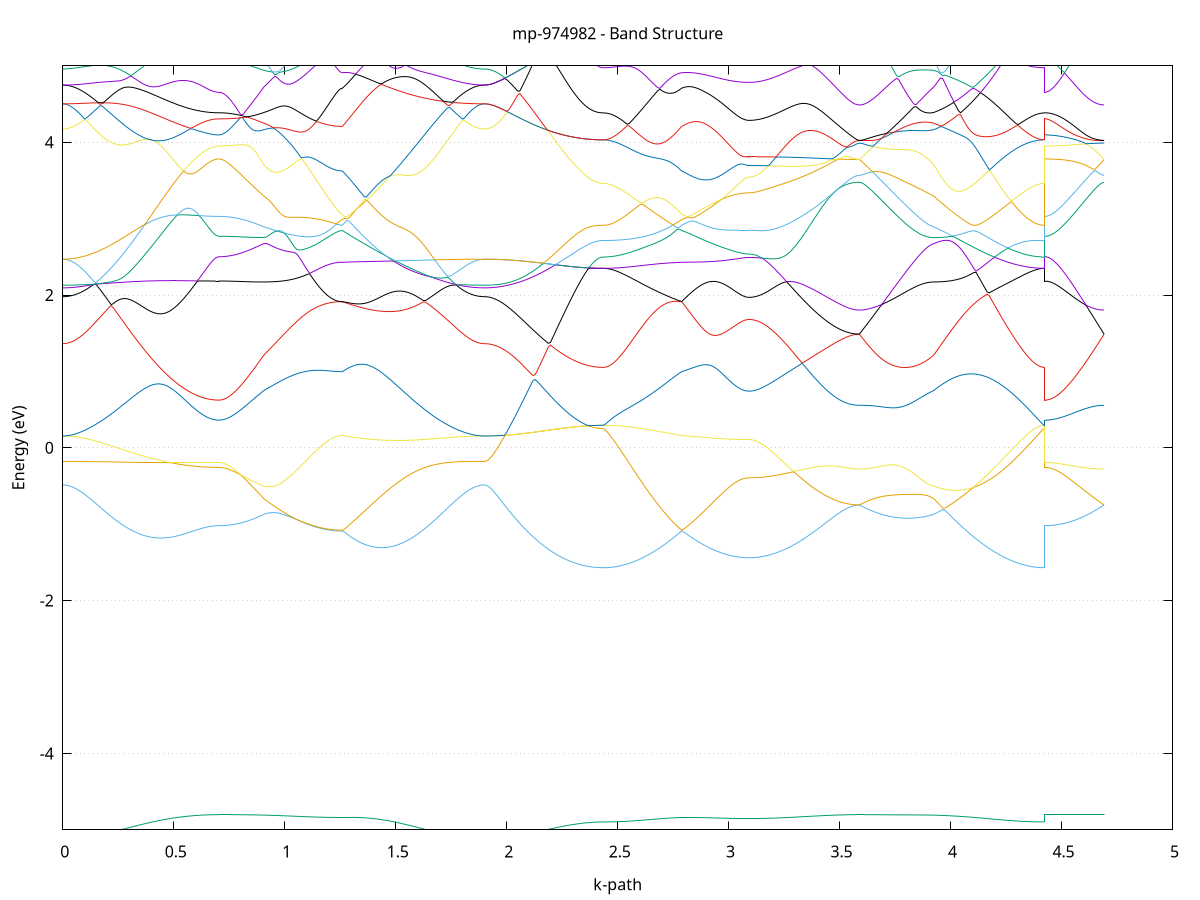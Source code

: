 set title 'mp-974982 - Band Structure'
set xlabel 'k-path'
set ylabel 'Energy (eV)'
set grid y
set yrange [-5:5]
set terminal png size 800,600
set output 'mp-974982_bands_gnuplot.png'
plot '-' using 1:2 with lines notitle, '-' using 1:2 with lines notitle, '-' using 1:2 with lines notitle, '-' using 1:2 with lines notitle, '-' using 1:2 with lines notitle, '-' using 1:2 with lines notitle, '-' using 1:2 with lines notitle, '-' using 1:2 with lines notitle, '-' using 1:2 with lines notitle, '-' using 1:2 with lines notitle, '-' using 1:2 with lines notitle, '-' using 1:2 with lines notitle, '-' using 1:2 with lines notitle, '-' using 1:2 with lines notitle, '-' using 1:2 with lines notitle, '-' using 1:2 with lines notitle, '-' using 1:2 with lines notitle, '-' using 1:2 with lines notitle, '-' using 1:2 with lines notitle, '-' using 1:2 with lines notitle, '-' using 1:2 with lines notitle, '-' using 1:2 with lines notitle, '-' using 1:2 with lines notitle, '-' using 1:2 with lines notitle, '-' using 1:2 with lines notitle, '-' using 1:2 with lines notitle, '-' using 1:2 with lines notitle, '-' using 1:2 with lines notitle, '-' using 1:2 with lines notitle, '-' using 1:2 with lines notitle, '-' using 1:2 with lines notitle, '-' using 1:2 with lines notitle, '-' using 1:2 with lines notitle, '-' using 1:2 with lines notitle, '-' using 1:2 with lines notitle, '-' using 1:2 with lines notitle, '-' using 1:2 with lines notitle, '-' using 1:2 with lines notitle, '-' using 1:2 with lines notitle, '-' using 1:2 with lines notitle, '-' using 1:2 with lines notitle, '-' using 1:2 with lines notitle, '-' using 1:2 with lines notitle, '-' using 1:2 with lines notitle, '-' using 1:2 with lines notitle, '-' using 1:2 with lines notitle, '-' using 1:2 with lines notitle, '-' using 1:2 with lines notitle
0.000000 -28.803318
0.009903 -28.803318
0.019805 -28.803318
0.029708 -28.803318
0.039610 -28.803318
0.049513 -28.803318
0.059415 -28.803218
0.069318 -28.803218
0.079220 -28.803218
0.089123 -28.803218
0.099025 -28.803218
0.108928 -28.803218
0.118830 -28.803218
0.128733 -28.803218
0.138635 -28.803218
0.148538 -28.803218
0.158440 -28.803118
0.168343 -28.803118
0.178245 -28.803118
0.188148 -28.803118
0.198051 -28.803118
0.207953 -28.803118
0.217856 -28.803018
0.227758 -28.803018
0.237661 -28.803018
0.247563 -28.803018
0.257466 -28.803018
0.267368 -28.802918
0.277271 -28.802918
0.287173 -28.802918
0.297076 -28.802918
0.306978 -28.802918
0.316881 -28.802818
0.326783 -28.802818
0.336686 -28.802818
0.346588 -28.802818
0.356491 -28.802818
0.366394 -28.802718
0.376296 -28.802718
0.386199 -28.802718
0.396101 -28.802718
0.406004 -28.802618
0.415906 -28.802618
0.425809 -28.802618
0.435711 -28.802618
0.445614 -28.802618
0.455516 -28.802518
0.465419 -28.802518
0.475321 -28.802518
0.485224 -28.802518
0.495126 -28.802518
0.505029 -28.802518
0.514931 -28.802418
0.524834 -28.802418
0.534737 -28.802418
0.544639 -28.802418
0.554542 -28.802418
0.564444 -28.802418
0.574347 -28.802418
0.584249 -28.802318
0.594152 -28.802318
0.604054 -28.802318
0.613957 -28.802318
0.623859 -28.802318
0.633762 -28.802318
0.643664 -28.802318
0.653567 -28.802318
0.663469 -28.802318
0.673372 -28.802318
0.683274 -28.802318
0.693177 -28.802318
0.703079 -28.802318
0.703079 -28.802318
0.712751 -28.802318
0.722423 -28.802318
0.732095 -28.802318
0.741767 -28.802318
0.751439 -28.802318
0.761110 -28.802318
0.770782 -28.802318
0.780454 -28.802318
0.790126 -28.802318
0.799798 -28.802318
0.809470 -28.802318
0.819141 -28.802318
0.828813 -28.802318
0.838485 -28.802318
0.848157 -28.802318
0.857829 -28.802318
0.867501 -28.802318
0.877172 -28.802318
0.886844 -28.802318
0.896516 -28.802318
0.906188 -28.802318
0.906188 -28.802318
0.916008 -28.802318
0.925829 -28.802318
0.935649 -28.802318
0.945469 -28.802318
0.955290 -28.802318
0.965110 -28.802318
0.974930 -28.802318
0.984751 -28.802318
0.994571 -28.802318
1.004391 -28.802318
1.014212 -28.802318
1.024032 -28.802318
1.033853 -28.802318
1.043673 -28.802318
1.053493 -28.802318
1.063314 -28.802318
1.073134 -28.802318
1.082954 -28.802418
1.092775 -28.802418
1.102595 -28.802418
1.112415 -28.802418
1.122236 -28.802418
1.132056 -28.802418
1.141876 -28.802418
1.151697 -28.802418
1.161517 -28.802418
1.171338 -28.802418
1.181158 -28.802418
1.190978 -28.802418
1.200799 -28.802418
1.210619 -28.802418
1.220439 -28.802418
1.230260 -28.802418
1.240080 -28.802418
1.249900 -28.802418
1.259721 -28.802418
1.259721 -28.802418
1.269579 -28.802418
1.279437 -28.802418
1.289295 -28.802418
1.299153 -28.802418
1.309011 -28.802418
1.318869 -28.802418
1.328727 -28.802418
1.338585 -28.802518
1.348443 -28.802518
1.358301 -28.802518
1.368159 -28.802518
1.378017 -28.802518
1.387875 -28.802518
1.397733 -28.802518
1.407591 -28.802518
1.417449 -28.802618
1.427307 -28.802618
1.437165 -28.802618
1.447023 -28.802618
1.456881 -28.802618
1.466739 -28.802618
1.476597 -28.802718
1.486455 -28.802718
1.496313 -28.802718
1.506171 -28.802718
1.516029 -28.802718
1.525887 -28.802718
1.535745 -28.802818
1.545604 -28.802818
1.555462 -28.802818
1.565320 -28.802818
1.575178 -28.802818
1.585036 -28.802918
1.594894 -28.802918
1.604752 -28.802918
1.614610 -28.802918
1.624468 -28.802918
1.634326 -28.803018
1.644184 -28.803018
1.654042 -28.803018
1.663900 -28.803018
1.673758 -28.803018
1.683616 -28.803018
1.693474 -28.803118
1.703332 -28.803118
1.713190 -28.803118
1.723048 -28.803118
1.732906 -28.803118
1.742764 -28.803118
1.752622 -28.803218
1.762480 -28.803218
1.772338 -28.803218
1.782196 -28.803218
1.792054 -28.803218
1.801912 -28.803218
1.811770 -28.803218
1.821628 -28.803218
1.831486 -28.803218
1.841344 -28.803218
1.851202 -28.803318
1.861060 -28.803318
1.870918 -28.803318
1.880776 -28.803318
1.890634 -28.803318
1.900492 -28.803318
1.900492 -28.803318
1.910389 -28.803318
1.920286 -28.803318
1.930182 -28.803318
1.940079 -28.803318
1.949976 -28.803218
1.959872 -28.803218
1.969769 -28.803218
1.979665 -28.803218
1.989562 -28.803218
1.999459 -28.803218
2.009355 -28.803218
2.019252 -28.803218
2.029149 -28.803118
2.039045 -28.803118
2.048942 -28.803118
2.058838 -28.803118
2.068735 -28.803118
2.078632 -28.803018
2.088528 -28.803018
2.098425 -28.803018
2.108322 -28.803018
2.118218 -28.802918
2.128115 -28.802918
2.138012 -28.802918
2.147908 -28.802918
2.157805 -28.802818
2.167701 -28.802818
2.177598 -28.802818
2.187495 -28.802818
2.197391 -28.802718
2.207288 -28.802718
2.217185 -28.802718
2.227081 -28.802718
2.236978 -28.802618
2.246874 -28.802618
2.256771 -28.802618
2.266668 -28.802618
2.276564 -28.802518
2.286461 -28.802518
2.296358 -28.802518
2.306254 -28.802518
2.316151 -28.802518
2.326048 -28.802418
2.335944 -28.802418
2.345841 -28.802418
2.355737 -28.802418
2.365634 -28.802418
2.375531 -28.802418
2.385427 -28.802418
2.395324 -28.802418
2.405221 -28.802418
2.415117 -28.802418
2.425014 -28.802418
2.434910 -28.802418
2.434910 -28.802418
2.444731 -28.802418
2.454551 -28.802418
2.464372 -28.802418
2.474192 -28.802418
2.484012 -28.802418
2.493833 -28.802418
2.503653 -28.802418
2.513473 -28.802418
2.523294 -28.802418
2.533114 -28.802418
2.542934 -28.802418
2.552755 -28.802418
2.562575 -28.802418
2.572395 -28.802318
2.582216 -28.802418
2.592036 -28.802418
2.601857 -28.802418
2.611677 -28.802418
2.621497 -28.802318
2.631318 -28.802418
2.641138 -28.802418
2.650958 -28.802418
2.660779 -28.802418
2.670599 -28.802418
2.680419 -28.802418
2.690240 -28.802418
2.700060 -28.802418
2.709881 -28.802418
2.719701 -28.802418
2.729521 -28.802418
2.739342 -28.802418
2.749162 -28.802418
2.758982 -28.802418
2.768803 -28.802418
2.778623 -28.802418
2.788443 -28.802418
2.788443 -28.802418
2.798229 -28.802418
2.808015 -28.802418
2.817801 -28.802418
2.827587 -28.802418
2.837372 -28.802418
2.847158 -28.802418
2.856944 -28.802418
2.866730 -28.802418
2.876516 -28.802418
2.886301 -28.802418
2.896087 -28.802518
2.905873 -28.802518
2.915659 -28.802518
2.925445 -28.802518
2.935230 -28.802518
2.945016 -28.802518
2.954802 -28.802518
2.964588 -28.802518
2.974374 -28.802518
2.984159 -28.802518
2.993945 -28.802518
3.003731 -28.802518
3.013517 -28.802518
3.023303 -28.802518
3.033088 -28.802518
3.042874 -28.802518
3.052660 -28.802518
3.062446 -28.802518
3.072232 -28.802518
3.082017 -28.802518
3.091803 -28.802518
3.091803 -28.802518
3.101746 -28.802518
3.111689 -28.802518
3.121632 -28.802518
3.131575 -28.802518
3.141518 -28.802518
3.151461 -28.802518
3.161405 -28.802518
3.171348 -28.802518
3.181291 -28.802518
3.191234 -28.802518
3.201177 -28.802518
3.211120 -28.802518
3.221063 -28.802518
3.231006 -28.802518
3.240949 -28.802518
3.250892 -28.802518
3.260835 -28.802518
3.270778 -28.802518
3.280721 -28.802518
3.290664 -28.802518
3.300607 -28.802418
3.310550 -28.802418
3.320493 -28.802418
3.330436 -28.802418
3.340379 -28.802418
3.350322 -28.802418
3.360265 -28.802418
3.370208 -28.802418
3.380152 -28.802418
3.390095 -28.802418
3.400038 -28.802418
3.409981 -28.802418
3.419924 -28.802318
3.429867 -28.802318
3.439810 -28.802318
3.449753 -28.802318
3.459696 -28.802318
3.469639 -28.802318
3.479582 -28.802318
3.489525 -28.802318
3.499468 -28.802318
3.509411 -28.802318
3.519354 -28.802318
3.529297 -28.802318
3.539240 -28.802318
3.549183 -28.802318
3.559126 -28.802318
3.569069 -28.802318
3.579012 -28.802318
3.588955 -28.802318
3.588955 -28.802318
3.598827 -28.802318
3.608699 -28.802318
3.618571 -28.802318
3.628442 -28.802318
3.638314 -28.802318
3.648186 -28.802318
3.658058 -28.802318
3.667929 -28.802318
3.677801 -28.802318
3.687673 -28.802318
3.697545 -28.802318
3.707416 -28.802318
3.717288 -28.802318
3.727160 -28.802318
3.737032 -28.802318
3.746903 -28.802318
3.756775 -28.802318
3.766647 -28.802318
3.776519 -28.802318
3.786390 -28.802318
3.796262 -28.802318
3.806134 -28.802318
3.816006 -28.802318
3.825877 -28.802318
3.835749 -28.802318
3.845621 -28.802318
3.855493 -28.802318
3.865364 -28.802318
3.875236 -28.802318
3.885108 -28.802318
3.894979 -28.802318
3.904851 -28.802318
3.914723 -28.802318
3.924595 -28.802318
3.924595 -28.802318
3.934594 -28.802318
3.944594 -28.802318
3.954593 -28.802318
3.964592 -28.802318
3.974592 -28.802318
3.984591 -28.802318
3.994591 -28.802318
4.004590 -28.802318
4.014589 -28.802318
4.024589 -28.802318
4.034588 -28.802318
4.044588 -28.802318
4.054587 -28.802318
4.064587 -28.802318
4.074586 -28.802318
4.084585 -28.802318
4.094585 -28.802318
4.104584 -28.802318
4.114584 -28.802318
4.124583 -28.802318
4.134583 -28.802318
4.144582 -28.802318
4.154581 -28.802318
4.164581 -28.802318
4.174580 -28.802318
4.184580 -28.802318
4.194579 -28.802318
4.204579 -28.802318
4.214578 -28.802318
4.224577 -28.802318
4.234577 -28.802318
4.244576 -28.802318
4.254576 -28.802318
4.264575 -28.802318
4.274574 -28.802418
4.284574 -28.802318
4.294573 -28.802418
4.304573 -28.802418
4.314572 -28.802418
4.324572 -28.802418
4.334571 -28.802418
4.344570 -28.802418
4.354570 -28.802418
4.364569 -28.802418
4.374569 -28.802418
4.384568 -28.802418
4.394568 -28.802418
4.404567 -28.802418
4.414566 -28.802418
4.424566 -28.802418
4.424566 -28.802318
4.434462 -28.802318
4.444359 -28.802318
4.454256 -28.802318
4.464152 -28.802318
4.474049 -28.802318
4.483946 -28.802318
4.493842 -28.802318
4.503739 -28.802318
4.513635 -28.802318
4.523532 -28.802318
4.533429 -28.802318
4.543325 -28.802318
4.553222 -28.802318
4.563119 -28.802318
4.573015 -28.802318
4.582912 -28.802318
4.592809 -28.802318
4.602705 -28.802318
4.612602 -28.802318
4.622498 -28.802318
4.632395 -28.802318
4.642292 -28.802318
4.652188 -28.802318
4.662085 -28.802318
4.671982 -28.802318
4.681878 -28.802318
4.691775 -28.802318
e
0.000000 -28.556518
0.009903 -28.556518
0.019805 -28.556518
0.029708 -28.556518
0.039610 -28.556518
0.049513 -28.556418
0.059415 -28.556418
0.069318 -28.556418
0.079220 -28.556318
0.089123 -28.556318
0.099025 -28.556218
0.108928 -28.556218
0.118830 -28.556118
0.128733 -28.556018
0.138635 -28.556018
0.148538 -28.555918
0.158440 -28.555818
0.168343 -28.555718
0.178245 -28.555618
0.188148 -28.555518
0.198051 -28.555418
0.207953 -28.555318
0.217856 -28.555218
0.227758 -28.555118
0.237661 -28.554918
0.247563 -28.554818
0.257466 -28.554718
0.267368 -28.554618
0.277271 -28.554518
0.287173 -28.554318
0.297076 -28.554218
0.306978 -28.554118
0.316881 -28.553918
0.326783 -28.553818
0.336686 -28.553718
0.346588 -28.553518
0.356491 -28.553418
0.366394 -28.553318
0.376296 -28.553118
0.386199 -28.553018
0.396101 -28.552918
0.406004 -28.552718
0.415906 -28.552618
0.425809 -28.552518
0.435711 -28.552318
0.445614 -28.552218
0.455516 -28.552118
0.465419 -28.552018
0.475321 -28.551818
0.485224 -28.551718
0.495126 -28.551618
0.505029 -28.551518
0.514931 -28.551418
0.524834 -28.551318
0.534737 -28.551218
0.544639 -28.551118
0.554542 -28.551018
0.564444 -28.551018
0.574347 -28.550918
0.584249 -28.550818
0.594152 -28.550718
0.604054 -28.550718
0.613957 -28.550618
0.623859 -28.550618
0.633762 -28.550518
0.643664 -28.550518
0.653567 -28.550518
0.663469 -28.550418
0.673372 -28.550418
0.683274 -28.550418
0.693177 -28.550418
0.703079 -28.550418
0.703079 -28.550418
0.712751 -28.550418
0.722423 -28.550418
0.732095 -28.550318
0.741767 -28.550318
0.751439 -28.550318
0.761110 -28.550418
0.770782 -28.550418
0.780454 -28.550518
0.790126 -28.550518
0.799798 -28.550618
0.809470 -28.550618
0.819141 -28.550718
0.828813 -28.550818
0.838485 -28.550918
0.848157 -28.551018
0.857829 -28.551118
0.867501 -28.551218
0.877172 -28.551318
0.886844 -28.551418
0.896516 -28.551518
0.906188 -28.551618
0.906188 -28.551618
0.916008 -28.551718
0.925829 -28.551818
0.935649 -28.551918
0.945469 -28.551918
0.955290 -28.552018
0.965110 -28.552118
0.974930 -28.552218
0.984751 -28.552318
0.994571 -28.552318
1.004391 -28.552418
1.014212 -28.552518
1.024032 -28.552518
1.033853 -28.552618
1.043673 -28.552718
1.053493 -28.552718
1.063314 -28.552818
1.073134 -28.552818
1.082954 -28.552918
1.092775 -28.552918
1.102595 -28.553018
1.112415 -28.553018
1.122236 -28.553118
1.132056 -28.553118
1.141876 -28.553218
1.151697 -28.553218
1.161517 -28.553218
1.171338 -28.553318
1.181158 -28.553318
1.190978 -28.553318
1.200799 -28.553318
1.210619 -28.553318
1.220439 -28.553418
1.230260 -28.553418
1.240080 -28.553418
1.249900 -28.553418
1.259721 -28.553418
1.259721 -28.553418
1.269579 -28.553218
1.279437 -28.553018
1.289295 -28.552818
1.299153 -28.552618
1.309011 -28.552418
1.318869 -28.552118
1.328727 -28.551918
1.338585 -28.551718
1.348443 -28.551518
1.358301 -28.551318
1.368159 -28.551118
1.378017 -28.550818
1.387875 -28.550618
1.397733 -28.550418
1.407591 -28.550318
1.417449 -28.550518
1.427307 -28.550718
1.437165 -28.550918
1.447023 -28.551118
1.456881 -28.551318
1.466739 -28.551518
1.476597 -28.551718
1.486455 -28.551918
1.496313 -28.552118
1.506171 -28.552318
1.516029 -28.552418
1.525887 -28.552618
1.535745 -28.552818
1.545604 -28.553018
1.555462 -28.553218
1.565320 -28.553318
1.575178 -28.553518
1.585036 -28.553718
1.594894 -28.553818
1.604752 -28.554018
1.614610 -28.554218
1.624468 -28.554318
1.634326 -28.554518
1.644184 -28.554618
1.654042 -28.554718
1.663900 -28.554918
1.673758 -28.555018
1.683616 -28.555118
1.693474 -28.555318
1.703332 -28.555418
1.713190 -28.555518
1.723048 -28.555618
1.732906 -28.555718
1.742764 -28.555818
1.752622 -28.555918
1.762480 -28.555918
1.772338 -28.556018
1.782196 -28.556118
1.792054 -28.556218
1.801912 -28.556218
1.811770 -28.556318
1.821628 -28.556318
1.831486 -28.556418
1.841344 -28.556418
1.851202 -28.556418
1.861060 -28.556518
1.870918 -28.556518
1.880776 -28.556518
1.890634 -28.556518
1.900492 -28.556518
1.900492 -28.556518
1.910389 -28.556518
1.920286 -28.556518
1.930182 -28.556518
1.940079 -28.556518
1.949976 -28.556518
1.959872 -28.556518
1.969769 -28.556618
1.979665 -28.556618
1.989562 -28.556618
1.999459 -28.556618
2.009355 -28.556618
2.019252 -28.556618
2.029149 -28.556618
2.039045 -28.556618
2.048942 -28.556718
2.058838 -28.556718
2.068735 -28.556718
2.078632 -28.556718
2.088528 -28.556718
2.098425 -28.556818
2.108322 -28.556818
2.118218 -28.556818
2.128115 -28.556818
2.138012 -28.556918
2.147908 -28.556918
2.157805 -28.556918
2.167701 -28.556918
2.177598 -28.557018
2.187495 -28.557018
2.197391 -28.557018
2.207288 -28.557018
2.217185 -28.557118
2.227081 -28.557118
2.236978 -28.557118
2.246874 -28.557118
2.256771 -28.557118
2.266668 -28.557218
2.276564 -28.557218
2.286461 -28.557218
2.296358 -28.557218
2.306254 -28.557218
2.316151 -28.557318
2.326048 -28.557318
2.335944 -28.557318
2.345841 -28.557318
2.355737 -28.557318
2.365634 -28.557318
2.375531 -28.557318
2.385427 -28.557318
2.395324 -28.557318
2.405221 -28.557318
2.415117 -28.557318
2.425014 -28.557418
2.434910 -28.557418
2.434910 -28.557418
2.444731 -28.557318
2.454551 -28.557318
2.464372 -28.557318
2.474192 -28.557318
2.484012 -28.557318
2.493833 -28.557218
2.503653 -28.557218
2.513473 -28.557118
2.523294 -28.557118
2.533114 -28.557018
2.542934 -28.556918
2.552755 -28.556918
2.562575 -28.556818
2.572395 -28.556718
2.582216 -28.556618
2.592036 -28.556518
2.601857 -28.556418
2.611677 -28.556318
2.621497 -28.556218
2.631318 -28.556018
2.641138 -28.555918
2.650958 -28.555818
2.660779 -28.555618
2.670599 -28.555518
2.680419 -28.555318
2.690240 -28.555218
2.700060 -28.555018
2.709881 -28.554818
2.719701 -28.554718
2.729521 -28.554518
2.739342 -28.554318
2.749162 -28.554118
2.758982 -28.554018
2.768803 -28.553818
2.778623 -28.553618
2.788443 -28.553418
2.788443 -28.553418
2.798229 -28.553318
2.808015 -28.553218
2.817801 -28.553118
2.827587 -28.553018
2.837372 -28.552918
2.847158 -28.552818
2.856944 -28.552718
2.866730 -28.552618
2.876516 -28.552518
2.886301 -28.552418
2.896087 -28.552318
2.905873 -28.552218
2.915659 -28.552118
2.925445 -28.552018
2.935230 -28.551918
2.945016 -28.551818
2.954802 -28.551718
2.964588 -28.551618
2.974374 -28.551518
2.984159 -28.551418
2.993945 -28.551318
3.003731 -28.551218
3.013517 -28.551118
3.023303 -28.551018
3.033088 -28.550918
3.042874 -28.550818
3.052660 -28.550718
3.062446 -28.550618
3.072232 -28.550518
3.082017 -28.550418
3.091803 -28.550418
3.091803 -28.550418
3.101746 -28.550418
3.111689 -28.550418
3.121632 -28.550418
3.131575 -28.550418
3.141518 -28.550418
3.151461 -28.550418
3.161405 -28.550418
3.171348 -28.550418
3.181291 -28.550418
3.191234 -28.550418
3.201177 -28.550418
3.211120 -28.550418
3.221063 -28.550418
3.231006 -28.550418
3.240949 -28.550318
3.250892 -28.550318
3.260835 -28.550318
3.270778 -28.550318
3.280721 -28.550318
3.290664 -28.550318
3.300607 -28.550318
3.310550 -28.550318
3.320493 -28.550318
3.330436 -28.550318
3.340379 -28.550318
3.350322 -28.550318
3.360265 -28.550318
3.370208 -28.550318
3.380152 -28.550318
3.390095 -28.550318
3.400038 -28.550318
3.409981 -28.550318
3.419924 -28.550318
3.429867 -28.550318
3.439810 -28.550318
3.449753 -28.550318
3.459696 -28.550318
3.469639 -28.550318
3.479582 -28.550318
3.489525 -28.550318
3.499468 -28.550318
3.509411 -28.550318
3.519354 -28.550318
3.529297 -28.550318
3.539240 -28.550318
3.549183 -28.550318
3.559126 -28.550318
3.569069 -28.550318
3.579012 -28.550318
3.588955 -28.550318
3.588955 -28.550318
3.598827 -28.550318
3.608699 -28.550318
3.618571 -28.550318
3.628442 -28.550318
3.638314 -28.550318
3.648186 -28.550318
3.658058 -28.550318
3.667929 -28.550418
3.677801 -28.550418
3.687673 -28.550418
3.697545 -28.550418
3.707416 -28.550518
3.717288 -28.550518
3.727160 -28.550518
3.737032 -28.550518
3.746903 -28.550618
3.756775 -28.550618
3.766647 -28.550718
3.776519 -28.550718
3.786390 -28.550718
3.796262 -28.550818
3.806134 -28.550818
3.816006 -28.550918
3.825877 -28.550918
3.835749 -28.551018
3.845621 -28.551118
3.855493 -28.551118
3.865364 -28.551218
3.875236 -28.551318
3.885108 -28.551318
3.894979 -28.551418
3.904851 -28.551518
3.914723 -28.551518
3.924595 -28.551618
3.924595 -28.551618
3.934594 -28.551718
3.944594 -28.551918
3.954593 -28.552018
3.964592 -28.552118
3.974592 -28.552318
3.984591 -28.552418
3.994591 -28.552618
4.004590 -28.552718
4.014589 -28.552918
4.024589 -28.553018
4.034588 -28.553218
4.044588 -28.553318
4.054587 -28.553518
4.064587 -28.553718
4.074586 -28.553818
4.084585 -28.554018
4.094585 -28.554118
4.104584 -28.554318
4.114584 -28.554518
4.124583 -28.554618
4.134583 -28.554818
4.144582 -28.554918
4.154581 -28.555118
4.164581 -28.555218
4.174580 -28.555418
4.184580 -28.555518
4.194579 -28.555618
4.204579 -28.555818
4.214578 -28.555918
4.224577 -28.556018
4.234577 -28.556118
4.244576 -28.556318
4.254576 -28.556418
4.264575 -28.556518
4.274574 -28.556618
4.284574 -28.556718
4.294573 -28.556818
4.304573 -28.556918
4.314572 -28.556918
4.324572 -28.557018
4.334571 -28.557118
4.344570 -28.557118
4.354570 -28.557218
4.364569 -28.557218
4.374569 -28.557318
4.384568 -28.557318
4.394568 -28.557318
4.404567 -28.557318
4.414566 -28.557418
4.424566 -28.557418
4.424566 -28.550418
4.434462 -28.550418
4.444359 -28.550418
4.454256 -28.550418
4.464152 -28.550418
4.474049 -28.550418
4.483946 -28.550418
4.493842 -28.550418
4.503739 -28.550418
4.513635 -28.550418
4.523532 -28.550418
4.533429 -28.550418
4.543325 -28.550418
4.553222 -28.550418
4.563119 -28.550418
4.573015 -28.550418
4.582912 -28.550418
4.592809 -28.550318
4.602705 -28.550318
4.612602 -28.550318
4.622498 -28.550318
4.632395 -28.550318
4.642292 -28.550318
4.652188 -28.550318
4.662085 -28.550318
4.671982 -28.550318
4.681878 -28.550318
4.691775 -28.550318
e
0.000000 -28.543318
0.009903 -28.543318
0.019805 -28.543318
0.029708 -28.543318
0.039610 -28.543318
0.049513 -28.543418
0.059415 -28.543418
0.069318 -28.543518
0.079220 -28.543518
0.089123 -28.543618
0.099025 -28.543618
0.108928 -28.543718
0.118830 -28.543818
0.128733 -28.543918
0.138635 -28.543918
0.148538 -28.544018
0.158440 -28.544118
0.168343 -28.544218
0.178245 -28.544318
0.188148 -28.544518
0.198051 -28.544618
0.207953 -28.544718
0.217856 -28.544818
0.227758 -28.544918
0.237661 -28.545118
0.247563 -28.545218
0.257466 -28.545418
0.267368 -28.545518
0.277271 -28.545618
0.287173 -28.545818
0.297076 -28.545918
0.306978 -28.546118
0.316881 -28.546218
0.326783 -28.546418
0.336686 -28.546518
0.346588 -28.546718
0.356491 -28.546818
0.366394 -28.547018
0.376296 -28.547218
0.386199 -28.547318
0.396101 -28.547518
0.406004 -28.547618
0.415906 -28.547818
0.425809 -28.547918
0.435711 -28.548018
0.445614 -28.548218
0.455516 -28.548318
0.465419 -28.548518
0.475321 -28.548618
0.485224 -28.548718
0.495126 -28.548818
0.505029 -28.549018
0.514931 -28.549118
0.524834 -28.549218
0.534737 -28.549318
0.544639 -28.549418
0.554542 -28.549518
0.564444 -28.549618
0.574347 -28.549718
0.584249 -28.549818
0.594152 -28.549818
0.604054 -28.549918
0.613957 -28.550018
0.623859 -28.550018
0.633762 -28.550118
0.643664 -28.550118
0.653567 -28.550218
0.663469 -28.550218
0.673372 -28.550218
0.683274 -28.550218
0.693177 -28.550218
0.703079 -28.550218
0.703079 -28.550218
0.712751 -28.550218
0.722423 -28.550318
0.732095 -28.550318
0.741767 -28.550318
0.751439 -28.550318
0.761110 -28.550318
0.770782 -28.550218
0.780454 -28.550218
0.790126 -28.550118
0.799798 -28.550118
0.809470 -28.550018
0.819141 -28.549918
0.828813 -28.549818
0.838485 -28.549818
0.848157 -28.549718
0.857829 -28.549618
0.867501 -28.549518
0.877172 -28.549418
0.886844 -28.549318
0.896516 -28.549218
0.906188 -28.549018
0.906188 -28.549018
0.916008 -28.549018
0.925829 -28.548918
0.935649 -28.548818
0.945469 -28.548718
0.955290 -28.548618
0.965110 -28.548618
0.974930 -28.548518
0.984751 -28.548418
0.994571 -28.548318
1.004391 -28.548318
1.014212 -28.548218
1.024032 -28.548118
1.033853 -28.548118
1.043673 -28.548018
1.053493 -28.547918
1.063314 -28.547918
1.073134 -28.547818
1.082954 -28.547818
1.092775 -28.547718
1.102595 -28.547718
1.112415 -28.547618
1.122236 -28.547618
1.132056 -28.547518
1.141876 -28.547518
1.151697 -28.547518
1.161517 -28.547418
1.171338 -28.547418
1.181158 -28.547418
1.190978 -28.547318
1.200799 -28.547318
1.210619 -28.547318
1.220439 -28.547318
1.230260 -28.547318
1.240080 -28.547318
1.249900 -28.547318
1.259721 -28.547318
1.259721 -28.547318
1.269579 -28.547518
1.279437 -28.547718
1.289295 -28.547818
1.299153 -28.548018
1.309011 -28.548218
1.318869 -28.548418
1.328727 -28.548618
1.338585 -28.548818
1.348443 -28.549018
1.358301 -28.549318
1.368159 -28.549518
1.378017 -28.549718
1.387875 -28.549918
1.397733 -28.550118
1.407591 -28.550218
1.417449 -28.550018
1.427307 -28.549818
1.437165 -28.549518
1.447023 -28.549318
1.456881 -28.549118
1.466739 -28.548918
1.476597 -28.548718
1.486455 -28.548518
1.496313 -28.548318
1.506171 -28.548018
1.516029 -28.547818
1.525887 -28.547618
1.535745 -28.547418
1.545604 -28.547218
1.555462 -28.547018
1.565320 -28.546918
1.575178 -28.546718
1.585036 -28.546518
1.594894 -28.546318
1.604752 -28.546118
1.614610 -28.546018
1.624468 -28.545818
1.634326 -28.545618
1.644184 -28.545518
1.654042 -28.545318
1.663900 -28.545218
1.673758 -28.545018
1.683616 -28.544918
1.693474 -28.544718
1.703332 -28.544618
1.713190 -28.544518
1.723048 -28.544418
1.732906 -28.544218
1.742764 -28.544118
1.752622 -28.544018
1.762480 -28.543918
1.772338 -28.543818
1.782196 -28.543818
1.792054 -28.543718
1.801912 -28.543618
1.811770 -28.543618
1.821628 -28.543518
1.831486 -28.543518
1.841344 -28.543418
1.851202 -28.543418
1.861060 -28.543318
1.870918 -28.543318
1.880776 -28.543318
1.890634 -28.543318
1.900492 -28.543318
1.900492 -28.543318
1.910389 -28.543318
1.920286 -28.543318
1.930182 -28.543318
1.940079 -28.543318
1.949976 -28.543318
1.959872 -28.543318
1.969769 -28.543318
1.979665 -28.543318
1.989562 -28.543318
1.999459 -28.543318
2.009355 -28.543318
2.019252 -28.543318
2.029149 -28.543318
2.039045 -28.543318
2.048942 -28.543318
2.058838 -28.543318
2.068735 -28.543318
2.078632 -28.543318
2.088528 -28.543318
2.098425 -28.543318
2.108322 -28.543318
2.118218 -28.543318
2.128115 -28.543318
2.138012 -28.543318
2.147908 -28.543418
2.157805 -28.543418
2.167701 -28.543418
2.177598 -28.543418
2.187495 -28.543418
2.197391 -28.543418
2.207288 -28.543418
2.217185 -28.543418
2.227081 -28.543418
2.236978 -28.543418
2.246874 -28.543418
2.256771 -28.543418
2.266668 -28.543418
2.276564 -28.543418
2.286461 -28.543418
2.296358 -28.543418
2.306254 -28.543418
2.316151 -28.543418
2.326048 -28.543418
2.335944 -28.543418
2.345841 -28.543418
2.355737 -28.543418
2.365634 -28.543418
2.375531 -28.543418
2.385427 -28.543418
2.395324 -28.543418
2.405221 -28.543418
2.415117 -28.543418
2.425014 -28.543418
2.434910 -28.543418
2.434910 -28.543418
2.444731 -28.543418
2.454551 -28.543418
2.464372 -28.543518
2.474192 -28.543518
2.484012 -28.543518
2.493833 -28.543518
2.503653 -28.543618
2.513473 -28.543618
2.523294 -28.543718
2.533114 -28.543818
2.542934 -28.543818
2.552755 -28.543918
2.562575 -28.544018
2.572395 -28.544118
2.582216 -28.544218
2.592036 -28.544318
2.601857 -28.544418
2.611677 -28.544518
2.621497 -28.544618
2.631318 -28.544718
2.641138 -28.544818
2.650958 -28.545018
2.660779 -28.545118
2.670599 -28.545318
2.680419 -28.545418
2.690240 -28.545618
2.700060 -28.545718
2.709881 -28.545918
2.719701 -28.546018
2.729521 -28.546218
2.739342 -28.546418
2.749162 -28.546518
2.758982 -28.546718
2.768803 -28.546918
2.778623 -28.547118
2.788443 -28.547318
2.788443 -28.547318
2.798229 -28.547418
2.808015 -28.547518
2.817801 -28.547518
2.827587 -28.547618
2.837372 -28.547718
2.847158 -28.547818
2.856944 -28.547918
2.866730 -28.548018
2.876516 -28.548118
2.886301 -28.548218
2.896087 -28.548318
2.905873 -28.548418
2.915659 -28.548518
2.925445 -28.548618
2.935230 -28.548718
2.945016 -28.548718
2.954802 -28.548818
2.964588 -28.548918
2.974374 -28.549018
2.984159 -28.549118
2.993945 -28.549218
3.003731 -28.549318
3.013517 -28.549418
3.023303 -28.549518
3.033088 -28.549618
3.042874 -28.549718
3.052660 -28.549818
3.062446 -28.549918
3.072232 -28.550018
3.082017 -28.550118
3.091803 -28.550118
3.091803 -28.550118
3.101746 -28.550118
3.111689 -28.550118
3.121632 -28.550118
3.131575 -28.550118
3.141518 -28.550118
3.151461 -28.550118
3.161405 -28.550118
3.171348 -28.550118
3.181291 -28.550118
3.191234 -28.550118
3.201177 -28.550118
3.211120 -28.550118
3.221063 -28.550118
3.231006 -28.550218
3.240949 -28.550218
3.250892 -28.550218
3.260835 -28.550218
3.270778 -28.550218
3.280721 -28.550218
3.290664 -28.550218
3.300607 -28.550218
3.310550 -28.550218
3.320493 -28.550218
3.330436 -28.550218
3.340379 -28.550218
3.350322 -28.550218
3.360265 -28.550218
3.370208 -28.550218
3.380152 -28.550218
3.390095 -28.550218
3.400038 -28.550218
3.409981 -28.550318
3.419924 -28.550318
3.429867 -28.550318
3.439810 -28.550318
3.449753 -28.550318
3.459696 -28.550318
3.469639 -28.550318
3.479582 -28.550318
3.489525 -28.550318
3.499468 -28.550318
3.509411 -28.550318
3.519354 -28.550318
3.529297 -28.550318
3.539240 -28.550318
3.549183 -28.550318
3.559126 -28.550318
3.569069 -28.550318
3.579012 -28.550318
3.588955 -28.550318
3.588955 -28.550318
3.598827 -28.550318
3.608699 -28.550318
3.618571 -28.550318
3.628442 -28.550318
3.638314 -28.550318
3.648186 -28.550318
3.658058 -28.550318
3.667929 -28.550318
3.677801 -28.550218
3.687673 -28.550218
3.697545 -28.550218
3.707416 -28.550218
3.717288 -28.550118
3.727160 -28.550118
3.737032 -28.550118
3.746903 -28.550018
3.756775 -28.550018
3.766647 -28.550018
3.776519 -28.549918
3.786390 -28.549918
3.796262 -28.549818
3.806134 -28.549818
3.816006 -28.549718
3.825877 -28.549718
3.835749 -28.549618
3.845621 -28.549618
3.855493 -28.549518
3.865364 -28.549418
3.875236 -28.549418
3.885108 -28.549318
3.894979 -28.549318
3.904851 -28.549218
3.914723 -28.549118
3.924595 -28.549018
3.924595 -28.549018
3.934594 -28.548918
3.944594 -28.548818
3.954593 -28.548718
3.964592 -28.548518
3.974592 -28.548418
3.984591 -28.548218
3.994591 -28.548118
4.004590 -28.548018
4.014589 -28.547818
4.024589 -28.547618
4.034588 -28.547518
4.044588 -28.547318
4.054587 -28.547218
4.064587 -28.547018
4.074586 -28.546918
4.084585 -28.546718
4.094585 -28.546618
4.104584 -28.546418
4.114584 -28.546318
4.124583 -28.546118
4.134583 -28.546018
4.144582 -28.545818
4.154581 -28.545718
4.164581 -28.545518
4.174580 -28.545418
4.184580 -28.545218
4.194579 -28.545118
4.204579 -28.545018
4.214578 -28.544818
4.224577 -28.544718
4.234577 -28.544618
4.244576 -28.544518
4.254576 -28.544418
4.264575 -28.544318
4.274574 -28.544218
4.284574 -28.544118
4.294573 -28.544018
4.304573 -28.543918
4.314572 -28.543818
4.324572 -28.543818
4.334571 -28.543718
4.344570 -28.543618
4.354570 -28.543618
4.364569 -28.543518
4.374569 -28.543518
4.384568 -28.543518
4.394568 -28.543518
4.404567 -28.543418
4.414566 -28.543418
4.424566 -28.543418
4.424566 -28.550218
4.434462 -28.550218
4.444359 -28.550218
4.454256 -28.550218
4.464152 -28.550218
4.474049 -28.550218
4.483946 -28.550218
4.493842 -28.550218
4.503739 -28.550218
4.513635 -28.550318
4.523532 -28.550318
4.533429 -28.550318
4.543325 -28.550318
4.553222 -28.550318
4.563119 -28.550318
4.573015 -28.550318
4.582912 -28.550318
4.592809 -28.550318
4.602705 -28.550318
4.612602 -28.550318
4.622498 -28.550318
4.632395 -28.550318
4.642292 -28.550318
4.652188 -28.550318
4.662085 -28.550318
4.671982 -28.550318
4.681878 -28.550318
4.691775 -28.550318
e
0.000000 -14.619018
0.009903 -14.619018
0.019805 -14.619018
0.029708 -14.619018
0.039610 -14.619018
0.049513 -14.619018
0.059415 -14.619118
0.069318 -14.619118
0.079220 -14.619118
0.089123 -14.619118
0.099025 -14.619118
0.108928 -14.619118
0.118830 -14.619118
0.128733 -14.619118
0.138635 -14.619218
0.148538 -14.619218
0.158440 -14.619218
0.168343 -14.619218
0.178245 -14.619218
0.188148 -14.619218
0.198051 -14.619218
0.207953 -14.619318
0.217856 -14.619318
0.227758 -14.619318
0.237661 -14.619318
0.247563 -14.619318
0.257466 -14.619318
0.267368 -14.619318
0.277271 -14.619418
0.287173 -14.619418
0.297076 -14.619418
0.306978 -14.619418
0.316881 -14.619418
0.326783 -14.619418
0.336686 -14.619418
0.346588 -14.619418
0.356491 -14.619418
0.366394 -14.619418
0.376296 -14.619418
0.386199 -14.619418
0.396101 -14.619418
0.406004 -14.619418
0.415906 -14.619418
0.425809 -14.619418
0.435711 -14.619418
0.445614 -14.619418
0.455516 -14.619418
0.465419 -14.619418
0.475321 -14.619418
0.485224 -14.619418
0.495126 -14.619418
0.505029 -14.619418
0.514931 -14.619418
0.524834 -14.619418
0.534737 -14.619318
0.544639 -14.619318
0.554542 -14.619318
0.564444 -14.619318
0.574347 -14.619318
0.584249 -14.619318
0.594152 -14.619318
0.604054 -14.619318
0.613957 -14.619318
0.623859 -14.619318
0.633762 -14.619318
0.643664 -14.619318
0.653567 -14.619218
0.663469 -14.619218
0.673372 -14.619218
0.683274 -14.619218
0.693177 -14.619218
0.703079 -14.619218
0.703079 -14.619218
0.712751 -14.619218
0.722423 -14.619218
0.732095 -14.619218
0.741767 -14.619218
0.751439 -14.619218
0.761110 -14.619318
0.770782 -14.619318
0.780454 -14.619318
0.790126 -14.619318
0.799798 -14.619318
0.809470 -14.619318
0.819141 -14.619318
0.828813 -14.619318
0.838485 -14.619318
0.848157 -14.619318
0.857829 -14.619318
0.867501 -14.619318
0.877172 -14.619418
0.886844 -14.619418
0.896516 -14.619418
0.906188 -14.619418
0.906188 -14.619418
0.916008 -14.619418
0.925829 -14.619418
0.935649 -14.619418
0.945469 -14.619418
0.955290 -14.619418
0.965110 -14.619418
0.974930 -14.619418
0.984751 -14.619418
0.994571 -14.619418
1.004391 -14.619418
1.014212 -14.619518
1.024032 -14.619518
1.033853 -14.619518
1.043673 -14.619518
1.053493 -14.619518
1.063314 -14.619518
1.073134 -14.619518
1.082954 -14.619518
1.092775 -14.619518
1.102595 -14.619518
1.112415 -14.619518
1.122236 -14.619518
1.132056 -14.619518
1.141876 -14.619518
1.151697 -14.619618
1.161517 -14.619618
1.171338 -14.619618
1.181158 -14.619618
1.190978 -14.619618
1.200799 -14.619618
1.210619 -14.619618
1.220439 -14.619618
1.230260 -14.619618
1.240080 -14.619618
1.249900 -14.619618
1.259721 -14.619618
1.259721 -14.619618
1.269579 -14.619618
1.279437 -14.619618
1.289295 -14.619618
1.299153 -14.619618
1.309011 -14.619718
1.318869 -14.619718
1.328727 -14.619718
1.338585 -14.619718
1.348443 -14.619718
1.358301 -14.619718
1.368159 -14.619718
1.378017 -14.619718
1.387875 -14.619718
1.397733 -14.619718
1.407591 -14.619718
1.417449 -14.619718
1.427307 -14.619718
1.437165 -14.619718
1.447023 -14.619718
1.456881 -14.619718
1.466739 -14.619718
1.476597 -14.619718
1.486455 -14.619718
1.496313 -14.619718
1.506171 -14.619618
1.516029 -14.619618
1.525887 -14.619618
1.535745 -14.619618
1.545604 -14.619618
1.555462 -14.619618
1.565320 -14.619618
1.575178 -14.619518
1.585036 -14.619518
1.594894 -14.619518
1.604752 -14.619518
1.614610 -14.619518
1.624468 -14.619418
1.634326 -14.619418
1.644184 -14.619418
1.654042 -14.619418
1.663900 -14.619418
1.673758 -14.619318
1.683616 -14.619318
1.693474 -14.619318
1.703332 -14.619318
1.713190 -14.619218
1.723048 -14.619218
1.732906 -14.619218
1.742764 -14.619218
1.752622 -14.619218
1.762480 -14.619218
1.772338 -14.619118
1.782196 -14.619118
1.792054 -14.619118
1.801912 -14.619118
1.811770 -14.619118
1.821628 -14.619118
1.831486 -14.619118
1.841344 -14.619118
1.851202 -14.619018
1.861060 -14.619018
1.870918 -14.619018
1.880776 -14.619018
1.890634 -14.619018
1.900492 -14.619018
1.900492 -14.619018
1.910389 -14.619018
1.920286 -14.619018
1.930182 -14.619018
1.940079 -14.619018
1.949976 -14.619018
1.959872 -14.619018
1.969769 -14.619018
1.979665 -14.619018
1.989562 -14.619018
1.999459 -14.619018
2.009355 -14.619018
2.019252 -14.619018
2.029149 -14.619018
2.039045 -14.619018
2.048942 -14.619018
2.058838 -14.619018
2.068735 -14.619018
2.078632 -14.619018
2.088528 -14.619018
2.098425 -14.619018
2.108322 -14.619018
2.118218 -14.619018
2.128115 -14.619018
2.138012 -14.619018
2.147908 -14.619018
2.157805 -14.619018
2.167701 -14.619018
2.177598 -14.619018
2.187495 -14.619018
2.197391 -14.619018
2.207288 -14.619018
2.217185 -14.619018
2.227081 -14.619018
2.236978 -14.619018
2.246874 -14.619018
2.256771 -14.619018
2.266668 -14.619018
2.276564 -14.619018
2.286461 -14.619018
2.296358 -14.619018
2.306254 -14.619018
2.316151 -14.619018
2.326048 -14.619018
2.335944 -14.619018
2.345841 -14.619018
2.355737 -14.619018
2.365634 -14.619018
2.375531 -14.619018
2.385427 -14.619018
2.395324 -14.619018
2.405221 -14.619018
2.415117 -14.619018
2.425014 -14.619018
2.434910 -14.619018
2.434910 -14.619018
2.444731 -14.619018
2.454551 -14.619018
2.464372 -14.619018
2.474192 -14.619018
2.484012 -14.619018
2.493833 -14.619018
2.503653 -14.619018
2.513473 -14.619118
2.523294 -14.619118
2.533114 -14.619118
2.542934 -14.619118
2.552755 -14.619118
2.562575 -14.619118
2.572395 -14.619118
2.582216 -14.619118
2.592036 -14.619218
2.601857 -14.619218
2.611677 -14.619218
2.621497 -14.619218
2.631318 -14.619218
2.641138 -14.619318
2.650958 -14.619318
2.660779 -14.619318
2.670599 -14.619318
2.680419 -14.619418
2.690240 -14.619418
2.700060 -14.619418
2.709881 -14.619418
2.719701 -14.619418
2.729521 -14.619518
2.739342 -14.619518
2.749162 -14.619518
2.758982 -14.619518
2.768803 -14.619518
2.778623 -14.619618
2.788443 -14.619618
2.788443 -14.619618
2.798229 -14.619618
2.808015 -14.619618
2.817801 -14.619618
2.827587 -14.619618
2.837372 -14.619618
2.847158 -14.619618
2.856944 -14.619618
2.866730 -14.619618
2.876516 -14.619618
2.886301 -14.619718
2.896087 -14.619718
2.905873 -14.619718
2.915659 -14.619718
2.925445 -14.619718
2.935230 -14.619718
2.945016 -14.619718
2.954802 -14.619718
2.964588 -14.619718
2.974374 -14.619718
2.984159 -14.619718
2.993945 -14.619718
3.003731 -14.619718
3.013517 -14.619718
3.023303 -14.619718
3.033088 -14.619718
3.042874 -14.619718
3.052660 -14.619718
3.062446 -14.619718
3.072232 -14.619718
3.082017 -14.619718
3.091803 -14.619718
3.091803 -14.619718
3.101746 -14.619718
3.111689 -14.619718
3.121632 -14.619718
3.131575 -14.619718
3.141518 -14.619718
3.151461 -14.619718
3.161405 -14.619718
3.171348 -14.619718
3.181291 -14.619718
3.191234 -14.619718
3.201177 -14.619718
3.211120 -14.619618
3.221063 -14.619618
3.231006 -14.619618
3.240949 -14.619618
3.250892 -14.619618
3.260835 -14.619618
3.270778 -14.619618
3.280721 -14.619618
3.290664 -14.619618
3.300607 -14.619518
3.310550 -14.619518
3.320493 -14.619518
3.330436 -14.619518
3.340379 -14.619518
3.350322 -14.619518
3.360265 -14.619418
3.370208 -14.619418
3.380152 -14.619418
3.390095 -14.619418
3.400038 -14.619418
3.409981 -14.619418
3.419924 -14.619418
3.429867 -14.619318
3.439810 -14.619318
3.449753 -14.619318
3.459696 -14.619318
3.469639 -14.619318
3.479582 -14.619318
3.489525 -14.619318
3.499468 -14.619318
3.509411 -14.619318
3.519354 -14.619318
3.529297 -14.619318
3.539240 -14.619218
3.549183 -14.619218
3.559126 -14.619218
3.569069 -14.619218
3.579012 -14.619218
3.588955 -14.619218
3.588955 -14.619218
3.598827 -14.619218
3.608699 -14.619218
3.618571 -14.619218
3.628442 -14.619218
3.638314 -14.619218
3.648186 -14.619218
3.658058 -14.619218
3.667929 -14.619218
3.677801 -14.619218
3.687673 -14.619318
3.697545 -14.619318
3.707416 -14.619318
3.717288 -14.619318
3.727160 -14.619318
3.737032 -14.619318
3.746903 -14.619318
3.756775 -14.619318
3.766647 -14.619318
3.776519 -14.619318
3.786390 -14.619318
3.796262 -14.619318
3.806134 -14.619318
3.816006 -14.619318
3.825877 -14.619318
3.835749 -14.619318
3.845621 -14.619318
3.855493 -14.619318
3.865364 -14.619318
3.875236 -14.619418
3.885108 -14.619418
3.894979 -14.619418
3.904851 -14.619418
3.914723 -14.619418
3.924595 -14.619418
3.924595 -14.619418
3.934594 -14.619418
3.944594 -14.619418
3.954593 -14.619418
3.964592 -14.619418
3.974592 -14.619418
3.984591 -14.619418
3.994591 -14.619418
4.004590 -14.619418
4.014589 -14.619418
4.024589 -14.619418
4.034588 -14.619418
4.044588 -14.619418
4.054587 -14.619418
4.064587 -14.619418
4.074586 -14.619418
4.084585 -14.619418
4.094585 -14.619418
4.104584 -14.619418
4.114584 -14.619418
4.124583 -14.619418
4.134583 -14.619418
4.144582 -14.619418
4.154581 -14.619318
4.164581 -14.619318
4.174580 -14.619318
4.184580 -14.619318
4.194579 -14.619318
4.204579 -14.619318
4.214578 -14.619318
4.224577 -14.619218
4.234577 -14.619218
4.244576 -14.619218
4.254576 -14.619218
4.264575 -14.619218
4.274574 -14.619118
4.284574 -14.619118
4.294573 -14.619118
4.304573 -14.619118
4.314572 -14.619118
4.324572 -14.619118
4.334571 -14.619118
4.344570 -14.619118
4.354570 -14.619018
4.364569 -14.619018
4.374569 -14.619018
4.384568 -14.619018
4.394568 -14.619018
4.404567 -14.619018
4.414566 -14.619018
4.424566 -14.619018
4.424566 -14.619218
4.434462 -14.619218
4.444359 -14.619218
4.454256 -14.619218
4.464152 -14.619218
4.474049 -14.619218
4.483946 -14.619218
4.493842 -14.619218
4.503739 -14.619218
4.513635 -14.619218
4.523532 -14.619218
4.533429 -14.619218
4.543325 -14.619218
4.553222 -14.619218
4.563119 -14.619218
4.573015 -14.619218
4.582912 -14.619218
4.592809 -14.619218
4.602705 -14.619218
4.612602 -14.619218
4.622498 -14.619218
4.632395 -14.619218
4.642292 -14.619218
4.652188 -14.619218
4.662085 -14.619218
4.671982 -14.619218
4.681878 -14.619218
4.691775 -14.619218
e
0.000000 -14.618018
0.009903 -14.618018
0.019805 -14.618018
0.029708 -14.618018
0.039610 -14.618018
0.049513 -14.618018
0.059415 -14.618018
0.069318 -14.618018
0.079220 -14.618018
0.089123 -14.618018
0.099025 -14.618018
0.108928 -14.618018
0.118830 -14.617918
0.128733 -14.617918
0.138635 -14.617918
0.148538 -14.617918
0.158440 -14.617918
0.168343 -14.617918
0.178245 -14.617818
0.188148 -14.617818
0.198051 -14.617818
0.207953 -14.617818
0.217856 -14.617818
0.227758 -14.617718
0.237661 -14.617718
0.247563 -14.617718
0.257466 -14.617718
0.267368 -14.617618
0.277271 -14.617618
0.287173 -14.617618
0.297076 -14.617618
0.306978 -14.617518
0.316881 -14.617518
0.326783 -14.617518
0.336686 -14.617418
0.346588 -14.617418
0.356491 -14.617418
0.366394 -14.617418
0.376296 -14.617318
0.386199 -14.617318
0.396101 -14.617318
0.406004 -14.617218
0.415906 -14.617218
0.425809 -14.617218
0.435711 -14.617218
0.445614 -14.617118
0.455516 -14.617118
0.465419 -14.617118
0.475321 -14.617118
0.485224 -14.617018
0.495126 -14.617018
0.505029 -14.617018
0.514931 -14.617018
0.524834 -14.617018
0.534737 -14.616918
0.544639 -14.616918
0.554542 -14.616918
0.564444 -14.616918
0.574347 -14.616918
0.584249 -14.616818
0.594152 -14.616818
0.604054 -14.616818
0.613957 -14.616818
0.623859 -14.616818
0.633762 -14.616818
0.643664 -14.616818
0.653567 -14.616818
0.663469 -14.616818
0.673372 -14.616818
0.683274 -14.616818
0.693177 -14.616718
0.703079 -14.616718
0.703079 -14.616718
0.712751 -14.616718
0.722423 -14.616718
0.732095 -14.616818
0.741767 -14.616818
0.751439 -14.616818
0.761110 -14.616818
0.770782 -14.616818
0.780454 -14.616818
0.790126 -14.616818
0.799798 -14.616818
0.809470 -14.616818
0.819141 -14.616818
0.828813 -14.616818
0.838485 -14.616818
0.848157 -14.616818
0.857829 -14.616818
0.867501 -14.616818
0.877172 -14.616818
0.886844 -14.616818
0.896516 -14.616818
0.906188 -14.616918
0.906188 -14.616918
0.916008 -14.616918
0.925829 -14.616918
0.935649 -14.616918
0.945469 -14.616918
0.955290 -14.616918
0.965110 -14.616918
0.974930 -14.616918
0.984751 -14.616918
0.994571 -14.616918
1.004391 -14.616918
1.014212 -14.617018
1.024032 -14.617018
1.033853 -14.617018
1.043673 -14.617018
1.053493 -14.617018
1.063314 -14.617018
1.073134 -14.617018
1.082954 -14.617018
1.092775 -14.617018
1.102595 -14.617018
1.112415 -14.617118
1.122236 -14.617118
1.132056 -14.617118
1.141876 -14.617118
1.151697 -14.617118
1.161517 -14.617118
1.171338 -14.617118
1.181158 -14.617118
1.190978 -14.617118
1.200799 -14.617118
1.210619 -14.617118
1.220439 -14.617118
1.230260 -14.617118
1.240080 -14.617118
1.249900 -14.617118
1.259721 -14.617118
1.259721 -14.617118
1.269579 -14.617118
1.279437 -14.617118
1.289295 -14.617118
1.299153 -14.617118
1.309011 -14.617118
1.318869 -14.617118
1.328727 -14.617218
1.338585 -14.617218
1.348443 -14.617218
1.358301 -14.617218
1.368159 -14.617218
1.378017 -14.617218
1.387875 -14.617218
1.397733 -14.617218
1.407591 -14.617218
1.417449 -14.617318
1.427307 -14.617318
1.437165 -14.617318
1.447023 -14.617318
1.456881 -14.617318
1.466739 -14.617318
1.476597 -14.617318
1.486455 -14.617418
1.496313 -14.617418
1.506171 -14.617418
1.516029 -14.617418
1.525887 -14.617418
1.535745 -14.617518
1.545604 -14.617518
1.555462 -14.617518
1.565320 -14.617518
1.575178 -14.617518
1.585036 -14.617618
1.594894 -14.617618
1.604752 -14.617618
1.614610 -14.617618
1.624468 -14.617618
1.634326 -14.617718
1.644184 -14.617718
1.654042 -14.617718
1.663900 -14.617718
1.673758 -14.617818
1.683616 -14.617818
1.693474 -14.617818
1.703332 -14.617818
1.713190 -14.617818
1.723048 -14.617818
1.732906 -14.617918
1.742764 -14.617918
1.752622 -14.617918
1.762480 -14.617918
1.772338 -14.617918
1.782196 -14.617918
1.792054 -14.618018
1.801912 -14.618018
1.811770 -14.618018
1.821628 -14.618018
1.831486 -14.618018
1.841344 -14.618018
1.851202 -14.618018
1.861060 -14.618018
1.870918 -14.618018
1.880776 -14.618018
1.890634 -14.618018
1.900492 -14.618018
1.900492 -14.618018
1.910389 -14.618018
1.920286 -14.618018
1.930182 -14.618018
1.940079 -14.618018
1.949976 -14.618018
1.959872 -14.618018
1.969769 -14.618018
1.979665 -14.618018
1.989562 -14.618018
1.999459 -14.618018
2.009355 -14.617918
2.019252 -14.617918
2.029149 -14.617918
2.039045 -14.617918
2.048942 -14.617918
2.058838 -14.617918
2.068735 -14.617818
2.078632 -14.617818
2.088528 -14.617818
2.098425 -14.617818
2.108322 -14.617818
2.118218 -14.617718
2.128115 -14.617718
2.138012 -14.617718
2.147908 -14.617718
2.157805 -14.617718
2.167701 -14.617618
2.177598 -14.617618
2.187495 -14.617618
2.197391 -14.617618
2.207288 -14.617518
2.217185 -14.617518
2.227081 -14.617518
2.236978 -14.617518
2.246874 -14.617518
2.256771 -14.617418
2.266668 -14.617418
2.276564 -14.617418
2.286461 -14.617418
2.296358 -14.617418
2.306254 -14.617318
2.316151 -14.617318
2.326048 -14.617318
2.335944 -14.617318
2.345841 -14.617318
2.355737 -14.617318
2.365634 -14.617318
2.375531 -14.617318
2.385427 -14.617218
2.395324 -14.617218
2.405221 -14.617218
2.415117 -14.617218
2.425014 -14.617218
2.434910 -14.617218
2.434910 -14.617218
2.444731 -14.617218
2.454551 -14.617218
2.464372 -14.617218
2.474192 -14.617218
2.484012 -14.617218
2.493833 -14.617218
2.503653 -14.617218
2.513473 -14.617218
2.523294 -14.617218
2.533114 -14.617218
2.542934 -14.617218
2.552755 -14.617218
2.562575 -14.617218
2.572395 -14.617218
2.582216 -14.617218
2.592036 -14.617218
2.601857 -14.617218
2.611677 -14.617218
2.621497 -14.617218
2.631318 -14.617218
2.641138 -14.617218
2.650958 -14.617218
2.660779 -14.617218
2.670599 -14.617218
2.680419 -14.617118
2.690240 -14.617118
2.700060 -14.617118
2.709881 -14.617118
2.719701 -14.617118
2.729521 -14.617118
2.739342 -14.617118
2.749162 -14.617118
2.758982 -14.617118
2.768803 -14.617118
2.778623 -14.617118
2.788443 -14.617118
2.788443 -14.617118
2.798229 -14.617118
2.808015 -14.617118
2.817801 -14.617118
2.827587 -14.617118
2.837372 -14.617118
2.847158 -14.617118
2.856944 -14.617118
2.866730 -14.617218
2.876516 -14.617218
2.886301 -14.617218
2.896087 -14.617218
2.905873 -14.617218
2.915659 -14.617218
2.925445 -14.617218
2.935230 -14.617218
2.945016 -14.617218
2.954802 -14.617218
2.964588 -14.617218
2.974374 -14.617218
2.984159 -14.617218
2.993945 -14.617218
3.003731 -14.617218
3.013517 -14.617218
3.023303 -14.617218
3.033088 -14.617218
3.042874 -14.617218
3.052660 -14.617218
3.062446 -14.617218
3.072232 -14.617218
3.082017 -14.617218
3.091803 -14.617218
3.091803 -14.617218
3.101746 -14.617218
3.111689 -14.617218
3.121632 -14.617218
3.131575 -14.617218
3.141518 -14.617218
3.151461 -14.617218
3.161405 -14.617218
3.171348 -14.617218
3.181291 -14.617218
3.191234 -14.617218
3.201177 -14.617218
3.211120 -14.617218
3.221063 -14.617218
3.231006 -14.617118
3.240949 -14.617118
3.250892 -14.617118
3.260835 -14.617118
3.270778 -14.617118
3.280721 -14.617118
3.290664 -14.617118
3.300607 -14.617118
3.310550 -14.617018
3.320493 -14.617018
3.330436 -14.617018
3.340379 -14.617018
3.350322 -14.617018
3.360265 -14.617018
3.370208 -14.616918
3.380152 -14.616918
3.390095 -14.616918
3.400038 -14.616918
3.409981 -14.616918
3.419924 -14.616918
3.429867 -14.616918
3.439810 -14.616918
3.449753 -14.616818
3.459696 -14.616818
3.469639 -14.616818
3.479582 -14.616818
3.489525 -14.616818
3.499468 -14.616818
3.509411 -14.616818
3.519354 -14.616818
3.529297 -14.616818
3.539240 -14.616818
3.549183 -14.616818
3.559126 -14.616818
3.569069 -14.616818
3.579012 -14.616718
3.588955 -14.616818
3.588955 -14.616818
3.598827 -14.616718
3.608699 -14.616718
3.618571 -14.616818
3.628442 -14.616818
3.638314 -14.616818
3.648186 -14.616818
3.658058 -14.616818
3.667929 -14.616818
3.677801 -14.616818
3.687673 -14.616818
3.697545 -14.616818
3.707416 -14.616818
3.717288 -14.616818
3.727160 -14.616818
3.737032 -14.616818
3.746903 -14.616818
3.756775 -14.616818
3.766647 -14.616818
3.776519 -14.616818
3.786390 -14.616818
3.796262 -14.616818
3.806134 -14.616818
3.816006 -14.616818
3.825877 -14.616818
3.835749 -14.616818
3.845621 -14.616818
3.855493 -14.616818
3.865364 -14.616818
3.875236 -14.616818
3.885108 -14.616818
3.894979 -14.616818
3.904851 -14.616818
3.914723 -14.616818
3.924595 -14.616918
3.924595 -14.616918
3.934594 -14.616918
3.944594 -14.616918
3.954593 -14.616918
3.964592 -14.616918
3.974592 -14.616918
3.984591 -14.616918
3.994591 -14.616918
4.004590 -14.616918
4.014589 -14.616918
4.024589 -14.617018
4.034588 -14.617018
4.044588 -14.617018
4.054587 -14.617018
4.064587 -14.617018
4.074586 -14.617018
4.084585 -14.617018
4.094585 -14.617018
4.104584 -14.617018
4.114584 -14.617018
4.124583 -14.617118
4.134583 -14.617118
4.144582 -14.617118
4.154581 -14.617118
4.164581 -14.617118
4.174580 -14.617118
4.184580 -14.617118
4.194579 -14.617118
4.204579 -14.617118
4.214578 -14.617118
4.224577 -14.617218
4.234577 -14.617218
4.244576 -14.617218
4.254576 -14.617218
4.264575 -14.617218
4.274574 -14.617218
4.284574 -14.617218
4.294573 -14.617218
4.304573 -14.617218
4.314572 -14.617218
4.324572 -14.617218
4.334571 -14.617218
4.344570 -14.617218
4.354570 -14.617218
4.364569 -14.617218
4.374569 -14.617218
4.384568 -14.617218
4.394568 -14.617218
4.404567 -14.617218
4.414566 -14.617218
4.424566 -14.617218
4.424566 -14.616718
4.434462 -14.616718
4.444359 -14.616718
4.454256 -14.616718
4.464152 -14.616718
4.474049 -14.616718
4.483946 -14.616718
4.493842 -14.616718
4.503739 -14.616718
4.513635 -14.616718
4.523532 -14.616718
4.533429 -14.616718
4.543325 -14.616718
4.553222 -14.616818
4.563119 -14.616818
4.573015 -14.616818
4.582912 -14.616818
4.592809 -14.616818
4.602705 -14.616818
4.612602 -14.616718
4.622498 -14.616718
4.632395 -14.616718
4.642292 -14.616718
4.652188 -14.616718
4.662085 -14.616718
4.671982 -14.616718
4.681878 -14.616718
4.691775 -14.616818
e
0.000000 -14.601418
0.009903 -14.601418
0.019805 -14.601418
0.029708 -14.601418
0.039610 -14.601418
0.049513 -14.601418
0.059415 -14.601418
0.069318 -14.601518
0.079220 -14.601518
0.089123 -14.601518
0.099025 -14.601518
0.108928 -14.601518
0.118830 -14.601518
0.128733 -14.601518
0.138635 -14.601518
0.148538 -14.601518
0.158440 -14.601518
0.168343 -14.601518
0.178245 -14.601518
0.188148 -14.601518
0.198051 -14.601518
0.207953 -14.601518
0.217856 -14.601518
0.227758 -14.601518
0.237661 -14.601518
0.247563 -14.601518
0.257466 -14.601518
0.267368 -14.601518
0.277271 -14.601518
0.287173 -14.601518
0.297076 -14.601518
0.306978 -14.601518
0.316881 -14.601518
0.326783 -14.601518
0.336686 -14.601518
0.346588 -14.601518
0.356491 -14.601518
0.366394 -14.601518
0.376296 -14.601518
0.386199 -14.601518
0.396101 -14.601518
0.406004 -14.601518
0.415906 -14.601518
0.425809 -14.601518
0.435711 -14.601518
0.445614 -14.601518
0.455516 -14.601518
0.465419 -14.601518
0.475321 -14.601518
0.485224 -14.601518
0.495126 -14.601518
0.505029 -14.601518
0.514931 -14.601518
0.524834 -14.601518
0.534737 -14.601518
0.544639 -14.601518
0.554542 -14.601518
0.564444 -14.601518
0.574347 -14.601518
0.584249 -14.601518
0.594152 -14.601518
0.604054 -14.601518
0.613957 -14.601518
0.623859 -14.601518
0.633762 -14.601518
0.643664 -14.601518
0.653567 -14.601518
0.663469 -14.601518
0.673372 -14.601518
0.683274 -14.601518
0.693177 -14.601518
0.703079 -14.601518
0.703079 -14.601518
0.712751 -14.601518
0.722423 -14.601518
0.732095 -14.601518
0.741767 -14.601518
0.751439 -14.601518
0.761110 -14.601518
0.770782 -14.601518
0.780454 -14.601518
0.790126 -14.601518
0.799798 -14.601518
0.809470 -14.601518
0.819141 -14.601518
0.828813 -14.601518
0.838485 -14.601418
0.848157 -14.601418
0.857829 -14.601418
0.867501 -14.601418
0.877172 -14.601418
0.886844 -14.601418
0.896516 -14.601418
0.906188 -14.601418
0.906188 -14.601418
0.916008 -14.601418
0.925829 -14.601418
0.935649 -14.601418
0.945469 -14.601418
0.955290 -14.601318
0.965110 -14.601318
0.974930 -14.601318
0.984751 -14.601318
0.994571 -14.601318
1.004391 -14.601318
1.014212 -14.601318
1.024032 -14.601318
1.033853 -14.601318
1.043673 -14.601318
1.053493 -14.601218
1.063314 -14.601218
1.073134 -14.601218
1.082954 -14.601218
1.092775 -14.601218
1.102595 -14.601218
1.112415 -14.601218
1.122236 -14.601218
1.132056 -14.601218
1.141876 -14.601218
1.151697 -14.601118
1.161517 -14.601118
1.171338 -14.601118
1.181158 -14.601118
1.190978 -14.601118
1.200799 -14.601118
1.210619 -14.601118
1.220439 -14.601118
1.230260 -14.601118
1.240080 -14.601018
1.249900 -14.601018
1.259721 -14.601018
1.259721 -14.601018
1.269579 -14.601018
1.279437 -14.601018
1.289295 -14.601018
1.299153 -14.601018
1.309011 -14.601018
1.318869 -14.601118
1.328727 -14.601118
1.338585 -14.601118
1.348443 -14.601118
1.358301 -14.601118
1.368159 -14.601118
1.378017 -14.601118
1.387875 -14.601118
1.397733 -14.601118
1.407591 -14.601118
1.417449 -14.601118
1.427307 -14.601118
1.437165 -14.601218
1.447023 -14.601218
1.456881 -14.601218
1.466739 -14.601218
1.476597 -14.601218
1.486455 -14.601218
1.496313 -14.601218
1.506171 -14.601218
1.516029 -14.601218
1.525887 -14.601218
1.535745 -14.601218
1.545604 -14.601318
1.555462 -14.601318
1.565320 -14.601318
1.575178 -14.601318
1.585036 -14.601318
1.594894 -14.601318
1.604752 -14.601318
1.614610 -14.601318
1.624468 -14.601318
1.634326 -14.601318
1.644184 -14.601318
1.654042 -14.601318
1.663900 -14.601418
1.673758 -14.601418
1.683616 -14.601418
1.693474 -14.601418
1.703332 -14.601418
1.713190 -14.601418
1.723048 -14.601418
1.732906 -14.601418
1.742764 -14.601418
1.752622 -14.601418
1.762480 -14.601418
1.772338 -14.601418
1.782196 -14.601418
1.792054 -14.601418
1.801912 -14.601418
1.811770 -14.601418
1.821628 -14.601418
1.831486 -14.601418
1.841344 -14.601418
1.851202 -14.601418
1.861060 -14.601418
1.870918 -14.601418
1.880776 -14.601418
1.890634 -14.601418
1.900492 -14.601418
1.900492 -14.601418
1.910389 -14.601418
1.920286 -14.601418
1.930182 -14.601418
1.940079 -14.601418
1.949976 -14.601418
1.959872 -14.601418
1.969769 -14.601418
1.979665 -14.601418
1.989562 -14.601418
1.999459 -14.601418
2.009355 -14.601418
2.019252 -14.601418
2.029149 -14.601418
2.039045 -14.601418
2.048942 -14.601318
2.058838 -14.601318
2.068735 -14.601318
2.078632 -14.601318
2.088528 -14.601318
2.098425 -14.601318
2.108322 -14.601318
2.118218 -14.601218
2.128115 -14.601218
2.138012 -14.601218
2.147908 -14.601218
2.157805 -14.601218
2.167701 -14.601218
2.177598 -14.601218
2.187495 -14.601118
2.197391 -14.601118
2.207288 -14.601118
2.217185 -14.601118
2.227081 -14.601118
2.236978 -14.601118
2.246874 -14.601018
2.256771 -14.601018
2.266668 -14.601018
2.276564 -14.601018
2.286461 -14.601018
2.296358 -14.601018
2.306254 -14.601018
2.316151 -14.601018
2.326048 -14.601018
2.335944 -14.600918
2.345841 -14.600918
2.355737 -14.600918
2.365634 -14.600918
2.375531 -14.600918
2.385427 -14.600918
2.395324 -14.600918
2.405221 -14.600918
2.415117 -14.600918
2.425014 -14.600918
2.434910 -14.600918
2.434910 -14.600918
2.444731 -14.600918
2.454551 -14.600918
2.464372 -14.600918
2.474192 -14.600918
2.484012 -14.600918
2.493833 -14.600918
2.503653 -14.600918
2.513473 -14.600918
2.523294 -14.600918
2.533114 -14.600918
2.542934 -14.600918
2.552755 -14.600918
2.562575 -14.600918
2.572395 -14.600918
2.582216 -14.600918
2.592036 -14.600918
2.601857 -14.600918
2.611677 -14.600918
2.621497 -14.600918
2.631318 -14.600918
2.641138 -14.600918
2.650958 -14.600918
2.660779 -14.600918
2.670599 -14.600918
2.680419 -14.601018
2.690240 -14.601018
2.700060 -14.601018
2.709881 -14.601018
2.719701 -14.601018
2.729521 -14.601018
2.739342 -14.601018
2.749162 -14.601018
2.758982 -14.601018
2.768803 -14.601018
2.778623 -14.601018
2.788443 -14.601018
2.788443 -14.601018
2.798229 -14.601018
2.808015 -14.601018
2.817801 -14.601018
2.827587 -14.601018
2.837372 -14.601018
2.847158 -14.601018
2.856944 -14.601018
2.866730 -14.601018
2.876516 -14.601118
2.886301 -14.601118
2.896087 -14.601118
2.905873 -14.601118
2.915659 -14.601118
2.925445 -14.601118
2.935230 -14.601118
2.945016 -14.601118
2.954802 -14.601118
2.964588 -14.601118
2.974374 -14.601118
2.984159 -14.601118
2.993945 -14.601118
3.003731 -14.601118
3.013517 -14.601118
3.023303 -14.601118
3.033088 -14.601118
3.042874 -14.601118
3.052660 -14.601118
3.062446 -14.601118
3.072232 -14.601118
3.082017 -14.601118
3.091803 -14.601118
3.091803 -14.601118
3.101746 -14.601118
3.111689 -14.601118
3.121632 -14.601118
3.131575 -14.601118
3.141518 -14.601118
3.151461 -14.601118
3.161405 -14.601118
3.171348 -14.601118
3.181291 -14.601118
3.191234 -14.601118
3.201177 -14.601118
3.211120 -14.601118
3.221063 -14.601118
3.231006 -14.601118
3.240949 -14.601118
3.250892 -14.601118
3.260835 -14.601118
3.270778 -14.601118
3.280721 -14.601118
3.290664 -14.601118
3.300607 -14.601118
3.310550 -14.601118
3.320493 -14.601118
3.330436 -14.601118
3.340379 -14.601118
3.350322 -14.601118
3.360265 -14.601118
3.370208 -14.601118
3.380152 -14.601118
3.390095 -14.601118
3.400038 -14.601118
3.409981 -14.601118
3.419924 -14.601118
3.429867 -14.601118
3.439810 -14.601118
3.449753 -14.601118
3.459696 -14.601118
3.469639 -14.601118
3.479582 -14.601118
3.489525 -14.601118
3.499468 -14.601118
3.509411 -14.601118
3.519354 -14.601118
3.529297 -14.601118
3.539240 -14.601118
3.549183 -14.601118
3.559126 -14.601118
3.569069 -14.601118
3.579012 -14.601118
3.588955 -14.601118
3.588955 -14.601118
3.598827 -14.601118
3.608699 -14.601118
3.618571 -14.601118
3.628442 -14.601118
3.638314 -14.601218
3.648186 -14.601218
3.658058 -14.601218
3.667929 -14.601218
3.677801 -14.601218
3.687673 -14.601218
3.697545 -14.601318
3.707416 -14.601318
3.717288 -14.601318
3.727160 -14.601318
3.737032 -14.601318
3.746903 -14.601318
3.756775 -14.601318
3.766647 -14.601418
3.776519 -14.601418
3.786390 -14.601418
3.796262 -14.601418
3.806134 -14.601418
3.816006 -14.601418
3.825877 -14.601418
3.835749 -14.601418
3.845621 -14.601418
3.855493 -14.601418
3.865364 -14.601418
3.875236 -14.601418
3.885108 -14.601418
3.894979 -14.601418
3.904851 -14.601418
3.914723 -14.601418
3.924595 -14.601418
3.924595 -14.601418
3.934594 -14.601418
3.944594 -14.601418
3.954593 -14.601418
3.964592 -14.601318
3.974592 -14.601318
3.984591 -14.601318
3.994591 -14.601318
4.004590 -14.601318
4.014589 -14.601318
4.024589 -14.601318
4.034588 -14.601318
4.044588 -14.601218
4.054587 -14.601218
4.064587 -14.601218
4.074586 -14.601218
4.084585 -14.601218
4.094585 -14.601218
4.104584 -14.601218
4.114584 -14.601118
4.124583 -14.601118
4.134583 -14.601118
4.144582 -14.601118
4.154581 -14.601118
4.164581 -14.601118
4.174580 -14.601118
4.184580 -14.601118
4.194579 -14.601018
4.204579 -14.601018
4.214578 -14.601018
4.224577 -14.601018
4.234577 -14.601018
4.244576 -14.601018
4.254576 -14.601018
4.264575 -14.601018
4.274574 -14.601018
4.284574 -14.601018
4.294573 -14.600918
4.304573 -14.600918
4.314572 -14.600918
4.324572 -14.600918
4.334571 -14.600918
4.344570 -14.600918
4.354570 -14.600918
4.364569 -14.600918
4.374569 -14.600918
4.384568 -14.600918
4.394568 -14.600918
4.404567 -14.600918
4.414566 -14.600918
4.424566 -14.600918
4.424566 -14.601518
4.434462 -14.601518
4.444359 -14.601518
4.454256 -14.601518
4.464152 -14.601518
4.474049 -14.601518
4.483946 -14.601518
4.493842 -14.601518
4.503739 -14.601418
4.513635 -14.601418
4.523532 -14.601418
4.533429 -14.601418
4.543325 -14.601418
4.553222 -14.601418
4.563119 -14.601418
4.573015 -14.601318
4.582912 -14.601318
4.592809 -14.601318
4.602705 -14.601318
4.612602 -14.601318
4.622498 -14.601218
4.632395 -14.601218
4.642292 -14.601218
4.652188 -14.601218
4.662085 -14.601118
4.671982 -14.601118
4.681878 -14.601118
4.691775 -14.601118
e
0.000000 -14.601418
0.009903 -14.601418
0.019805 -14.601418
0.029708 -14.601418
0.039610 -14.601418
0.049513 -14.601418
0.059415 -14.601418
0.069318 -14.601418
0.079220 -14.601418
0.089123 -14.601418
0.099025 -14.601418
0.108928 -14.601418
0.118830 -14.601418
0.128733 -14.601418
0.138635 -14.601418
0.148538 -14.601418
0.158440 -14.601318
0.168343 -14.601318
0.178245 -14.601318
0.188148 -14.601318
0.198051 -14.601318
0.207953 -14.601318
0.217856 -14.601318
0.227758 -14.601218
0.237661 -14.601218
0.247563 -14.601218
0.257466 -14.601218
0.267368 -14.601218
0.277271 -14.601118
0.287173 -14.601118
0.297076 -14.601118
0.306978 -14.601118
0.316881 -14.601118
0.326783 -14.601118
0.336686 -14.601018
0.346588 -14.601018
0.356491 -14.601018
0.366394 -14.601018
0.376296 -14.601018
0.386199 -14.600918
0.396101 -14.600918
0.406004 -14.600918
0.415906 -14.600918
0.425809 -14.600918
0.435711 -14.600918
0.445614 -14.600818
0.455516 -14.600818
0.465419 -14.600818
0.475321 -14.600818
0.485224 -14.600818
0.495126 -14.600818
0.505029 -14.600818
0.514931 -14.600718
0.524834 -14.600718
0.534737 -14.600718
0.544639 -14.600718
0.554542 -14.600718
0.564444 -14.600718
0.574347 -14.600718
0.584249 -14.600718
0.594152 -14.600718
0.604054 -14.600618
0.613957 -14.600618
0.623859 -14.600618
0.633762 -14.600618
0.643664 -14.600618
0.653567 -14.600618
0.663469 -14.600618
0.673372 -14.600618
0.683274 -14.600618
0.693177 -14.600618
0.703079 -14.600618
0.703079 -14.600618
0.712751 -14.600618
0.722423 -14.600618
0.732095 -14.600618
0.741767 -14.600618
0.751439 -14.600618
0.761110 -14.600618
0.770782 -14.600618
0.780454 -14.600618
0.790126 -14.600618
0.799798 -14.600618
0.809470 -14.600618
0.819141 -14.600618
0.828813 -14.600618
0.838485 -14.600618
0.848157 -14.600618
0.857829 -14.600618
0.867501 -14.600618
0.877172 -14.600718
0.886844 -14.600718
0.896516 -14.600718
0.906188 -14.600718
0.906188 -14.600718
0.916008 -14.600718
0.925829 -14.600718
0.935649 -14.600718
0.945469 -14.600718
0.955290 -14.600718
0.965110 -14.600718
0.974930 -14.600718
0.984751 -14.600718
0.994571 -14.600718
1.004391 -14.600718
1.014212 -14.600718
1.024032 -14.600818
1.033853 -14.600818
1.043673 -14.600818
1.053493 -14.600818
1.063314 -14.600818
1.073134 -14.600818
1.082954 -14.600818
1.092775 -14.600818
1.102595 -14.600818
1.112415 -14.600818
1.122236 -14.600818
1.132056 -14.600918
1.141876 -14.600918
1.151697 -14.600918
1.161517 -14.600918
1.171338 -14.600918
1.181158 -14.600918
1.190978 -14.600918
1.200799 -14.600918
1.210619 -14.601018
1.220439 -14.601018
1.230260 -14.601018
1.240080 -14.601018
1.249900 -14.601018
1.259721 -14.601018
1.259721 -14.601018
1.269579 -14.601018
1.279437 -14.601018
1.289295 -14.601018
1.299153 -14.601018
1.309011 -14.601018
1.318869 -14.601018
1.328727 -14.601118
1.338585 -14.601118
1.348443 -14.601118
1.358301 -14.601118
1.368159 -14.601118
1.378017 -14.601118
1.387875 -14.601118
1.397733 -14.601118
1.407591 -14.601118
1.417449 -14.601118
1.427307 -14.601118
1.437165 -14.601118
1.447023 -14.601218
1.456881 -14.601218
1.466739 -14.601218
1.476597 -14.601218
1.486455 -14.601218
1.496313 -14.601218
1.506171 -14.601218
1.516029 -14.601218
1.525887 -14.601218
1.535745 -14.601218
1.545604 -14.601218
1.555462 -14.601318
1.565320 -14.601318
1.575178 -14.601318
1.585036 -14.601318
1.594894 -14.601318
1.604752 -14.601318
1.614610 -14.601318
1.624468 -14.601318
1.634326 -14.601318
1.644184 -14.601318
1.654042 -14.601318
1.663900 -14.601318
1.673758 -14.601418
1.683616 -14.601418
1.693474 -14.601418
1.703332 -14.601418
1.713190 -14.601418
1.723048 -14.601418
1.732906 -14.601418
1.742764 -14.601418
1.752622 -14.601418
1.762480 -14.601418
1.772338 -14.601418
1.782196 -14.601418
1.792054 -14.601418
1.801912 -14.601418
1.811770 -14.601418
1.821628 -14.601418
1.831486 -14.601418
1.841344 -14.601418
1.851202 -14.601418
1.861060 -14.601418
1.870918 -14.601418
1.880776 -14.601418
1.890634 -14.601418
1.900492 -14.601418
1.900492 -14.601418
1.910389 -14.601418
1.920286 -14.601418
1.930182 -14.601418
1.940079 -14.601418
1.949976 -14.601418
1.959872 -14.601418
1.969769 -14.601418
1.979665 -14.601418
1.989562 -14.601418
1.999459 -14.601418
2.009355 -14.601418
2.019252 -14.601418
2.029149 -14.601418
2.039045 -14.601418
2.048942 -14.601318
2.058838 -14.601318
2.068735 -14.601318
2.078632 -14.601318
2.088528 -14.601318
2.098425 -14.601318
2.108322 -14.601318
2.118218 -14.601218
2.128115 -14.601218
2.138012 -14.601218
2.147908 -14.601218
2.157805 -14.601218
2.167701 -14.601218
2.177598 -14.601218
2.187495 -14.601118
2.197391 -14.601118
2.207288 -14.601118
2.217185 -14.601118
2.227081 -14.601118
2.236978 -14.601118
2.246874 -14.601018
2.256771 -14.601018
2.266668 -14.601018
2.276564 -14.601018
2.286461 -14.601018
2.296358 -14.601018
2.306254 -14.601018
2.316151 -14.601018
2.326048 -14.601018
2.335944 -14.600918
2.345841 -14.600918
2.355737 -14.600918
2.365634 -14.600918
2.375531 -14.600918
2.385427 -14.600918
2.395324 -14.600918
2.405221 -14.600918
2.415117 -14.600918
2.425014 -14.600918
2.434910 -14.600918
2.434910 -14.600918
2.444731 -14.600918
2.454551 -14.600918
2.464372 -14.600918
2.474192 -14.600918
2.484012 -14.600918
2.493833 -14.600918
2.503653 -14.600918
2.513473 -14.600918
2.523294 -14.600918
2.533114 -14.600918
2.542934 -14.600918
2.552755 -14.600918
2.562575 -14.600918
2.572395 -14.600918
2.582216 -14.600918
2.592036 -14.600918
2.601857 -14.600918
2.611677 -14.600918
2.621497 -14.600918
2.631318 -14.600918
2.641138 -14.600918
2.650958 -14.600918
2.660779 -14.600918
2.670599 -14.600918
2.680419 -14.601018
2.690240 -14.601018
2.700060 -14.601018
2.709881 -14.601018
2.719701 -14.601018
2.729521 -14.601018
2.739342 -14.601018
2.749162 -14.601018
2.758982 -14.601018
2.768803 -14.601018
2.778623 -14.601018
2.788443 -14.601018
2.788443 -14.601018
2.798229 -14.601018
2.808015 -14.601018
2.817801 -14.601018
2.827587 -14.601018
2.837372 -14.601018
2.847158 -14.601018
2.856944 -14.601018
2.866730 -14.601018
2.876516 -14.601018
2.886301 -14.601118
2.896087 -14.601118
2.905873 -14.601118
2.915659 -14.601118
2.925445 -14.601118
2.935230 -14.601118
2.945016 -14.601118
2.954802 -14.601118
2.964588 -14.601118
2.974374 -14.601118
2.984159 -14.601118
2.993945 -14.601118
3.003731 -14.601118
3.013517 -14.601118
3.023303 -14.601118
3.033088 -14.601118
3.042874 -14.601118
3.052660 -14.601118
3.062446 -14.601118
3.072232 -14.601118
3.082017 -14.601118
3.091803 -14.601118
3.091803 -14.601118
3.101746 -14.601118
3.111689 -14.601118
3.121632 -14.601118
3.131575 -14.601118
3.141518 -14.601118
3.151461 -14.601118
3.161405 -14.601118
3.171348 -14.601118
3.181291 -14.601118
3.191234 -14.601118
3.201177 -14.601118
3.211120 -14.601118
3.221063 -14.601118
3.231006 -14.601118
3.240949 -14.601118
3.250892 -14.601118
3.260835 -14.601118
3.270778 -14.601118
3.280721 -14.601118
3.290664 -14.601118
3.300607 -14.601118
3.310550 -14.601118
3.320493 -14.601118
3.330436 -14.601118
3.340379 -14.601118
3.350322 -14.601118
3.360265 -14.601118
3.370208 -14.601118
3.380152 -14.601118
3.390095 -14.601118
3.400038 -14.601118
3.409981 -14.601118
3.419924 -14.601118
3.429867 -14.601118
3.439810 -14.601118
3.449753 -14.601118
3.459696 -14.601118
3.469639 -14.601118
3.479582 -14.601118
3.489525 -14.601118
3.499468 -14.601118
3.509411 -14.601118
3.519354 -14.601118
3.529297 -14.601118
3.539240 -14.601118
3.549183 -14.601118
3.559126 -14.601118
3.569069 -14.601118
3.579012 -14.601118
3.588955 -14.601118
3.588955 -14.601118
3.598827 -14.601018
3.608699 -14.601018
3.618571 -14.601018
3.628442 -14.601018
3.638314 -14.601018
3.648186 -14.600918
3.658058 -14.600918
3.667929 -14.600918
3.677801 -14.600918
3.687673 -14.600918
3.697545 -14.600818
3.707416 -14.600818
3.717288 -14.600818
3.727160 -14.600818
3.737032 -14.600818
3.746903 -14.600818
3.756775 -14.600818
3.766647 -14.600718
3.776519 -14.600718
3.786390 -14.600718
3.796262 -14.600718
3.806134 -14.600718
3.816006 -14.600718
3.825877 -14.600718
3.835749 -14.600718
3.845621 -14.600718
3.855493 -14.600718
3.865364 -14.600718
3.875236 -14.600718
3.885108 -14.600718
3.894979 -14.600718
3.904851 -14.600718
3.914723 -14.600718
3.924595 -14.600718
3.924595 -14.600718
3.934594 -14.600718
3.944594 -14.600718
3.954593 -14.600718
3.964592 -14.600718
3.974592 -14.600718
3.984591 -14.600718
3.994591 -14.600718
4.004590 -14.600718
4.014589 -14.600718
4.024589 -14.600718
4.034588 -14.600718
4.044588 -14.600818
4.054587 -14.600818
4.064587 -14.600818
4.074586 -14.600818
4.084585 -14.600818
4.094585 -14.600818
4.104584 -14.600818
4.114584 -14.600818
4.124583 -14.600818
4.134583 -14.600818
4.144582 -14.600818
4.154581 -14.600818
4.164581 -14.600818
4.174580 -14.600818
4.184580 -14.600818
4.194579 -14.600818
4.204579 -14.600818
4.214578 -14.600818
4.224577 -14.600918
4.234577 -14.600918
4.244576 -14.600918
4.254576 -14.600918
4.264575 -14.600918
4.274574 -14.600918
4.284574 -14.600918
4.294573 -14.600918
4.304573 -14.600918
4.314572 -14.600918
4.324572 -14.600918
4.334571 -14.600918
4.344570 -14.600918
4.354570 -14.600918
4.364569 -14.600918
4.374569 -14.600918
4.384568 -14.600918
4.394568 -14.600918
4.404567 -14.600918
4.414566 -14.600918
4.424566 -14.600918
4.424566 -14.600618
4.434462 -14.600618
4.444359 -14.600618
4.454256 -14.600618
4.464152 -14.600618
4.474049 -14.600618
4.483946 -14.600618
4.493842 -14.600618
4.503739 -14.600618
4.513635 -14.600718
4.523532 -14.600718
4.533429 -14.600718
4.543325 -14.600718
4.553222 -14.600718
4.563119 -14.600718
4.573015 -14.600818
4.582912 -14.600818
4.592809 -14.600818
4.602705 -14.600818
4.612602 -14.600918
4.622498 -14.600918
4.632395 -14.600918
4.642292 -14.600918
4.652188 -14.600918
4.662085 -14.601018
4.671982 -14.601018
4.681878 -14.601018
4.691775 -14.601118
e
0.000000 -14.590318
0.009903 -14.590318
0.019805 -14.590318
0.029708 -14.590318
0.039610 -14.590318
0.049513 -14.590318
0.059415 -14.590318
0.069318 -14.590418
0.079220 -14.590418
0.089123 -14.590418
0.099025 -14.590418
0.108928 -14.590418
0.118830 -14.590418
0.128733 -14.590418
0.138635 -14.590418
0.148538 -14.590418
0.158440 -14.590418
0.168343 -14.590418
0.178245 -14.590418
0.188148 -14.590418
0.198051 -14.590418
0.207953 -14.590418
0.217856 -14.590418
0.227758 -14.590418
0.237661 -14.590418
0.247563 -14.590418
0.257466 -14.590418
0.267368 -14.590418
0.277271 -14.590418
0.287173 -14.590418
0.297076 -14.590418
0.306978 -14.590418
0.316881 -14.590418
0.326783 -14.590418
0.336686 -14.590418
0.346588 -14.590418
0.356491 -14.590418
0.366394 -14.590418
0.376296 -14.590418
0.386199 -14.590418
0.396101 -14.590418
0.406004 -14.590418
0.415906 -14.590418
0.425809 -14.590418
0.435711 -14.590418
0.445614 -14.590418
0.455516 -14.590418
0.465419 -14.590418
0.475321 -14.590418
0.485224 -14.590418
0.495126 -14.590418
0.505029 -14.590418
0.514931 -14.590418
0.524834 -14.590418
0.534737 -14.590318
0.544639 -14.590318
0.554542 -14.590318
0.564444 -14.590318
0.574347 -14.590318
0.584249 -14.590318
0.594152 -14.590318
0.604054 -14.590318
0.613957 -14.590318
0.623859 -14.590318
0.633762 -14.590318
0.643664 -14.590318
0.653567 -14.590318
0.663469 -14.590318
0.673372 -14.590318
0.683274 -14.590318
0.693177 -14.590318
0.703079 -14.590318
0.703079 -14.590318
0.712751 -14.590318
0.722423 -14.590318
0.732095 -14.590318
0.741767 -14.590318
0.751439 -14.590318
0.761110 -14.590318
0.770782 -14.590318
0.780454 -14.590318
0.790126 -14.590318
0.799798 -14.590318
0.809470 -14.590318
0.819141 -14.590318
0.828813 -14.590318
0.838485 -14.590318
0.848157 -14.590318
0.857829 -14.590318
0.867501 -14.590318
0.877172 -14.590318
0.886844 -14.590418
0.896516 -14.590418
0.906188 -14.590418
0.906188 -14.590418
0.916008 -14.590418
0.925829 -14.590418
0.935649 -14.590418
0.945469 -14.590418
0.955290 -14.590418
0.965110 -14.590418
0.974930 -14.590418
0.984751 -14.590418
0.994571 -14.590418
1.004391 -14.590418
1.014212 -14.590418
1.024032 -14.590418
1.033853 -14.590418
1.043673 -14.590418
1.053493 -14.590418
1.063314 -14.590418
1.073134 -14.590418
1.082954 -14.590418
1.092775 -14.590418
1.102595 -14.590418
1.112415 -14.590418
1.122236 -14.590418
1.132056 -14.590418
1.141876 -14.590518
1.151697 -14.590518
1.161517 -14.590518
1.171338 -14.590518
1.181158 -14.590518
1.190978 -14.590518
1.200799 -14.590518
1.210619 -14.590518
1.220439 -14.590518
1.230260 -14.590518
1.240080 -14.590518
1.249900 -14.590518
1.259721 -14.590518
1.259721 -14.590518
1.269579 -14.590518
1.279437 -14.590518
1.289295 -14.590518
1.299153 -14.590518
1.309011 -14.590518
1.318869 -14.590518
1.328727 -14.590518
1.338585 -14.590518
1.348443 -14.590518
1.358301 -14.590518
1.368159 -14.590518
1.378017 -14.590518
1.387875 -14.590518
1.397733 -14.590518
1.407591 -14.590518
1.417449 -14.590518
1.427307 -14.590518
1.437165 -14.590518
1.447023 -14.590518
1.456881 -14.590518
1.466739 -14.590518
1.476597 -14.590518
1.486455 -14.590518
1.496313 -14.590518
1.506171 -14.590518
1.516029 -14.590518
1.525887 -14.590518
1.535745 -14.590518
1.545604 -14.590518
1.555462 -14.590518
1.565320 -14.590518
1.575178 -14.590518
1.585036 -14.590518
1.594894 -14.590518
1.604752 -14.590418
1.614610 -14.590418
1.624468 -14.590418
1.634326 -14.590418
1.644184 -14.590418
1.654042 -14.590418
1.663900 -14.590418
1.673758 -14.590418
1.683616 -14.590418
1.693474 -14.590418
1.703332 -14.590418
1.713190 -14.590418
1.723048 -14.590418
1.732906 -14.590418
1.742764 -14.590418
1.752622 -14.590418
1.762480 -14.590418
1.772338 -14.590418
1.782196 -14.590418
1.792054 -14.590418
1.801912 -14.590418
1.811770 -14.590418
1.821628 -14.590418
1.831486 -14.590418
1.841344 -14.590318
1.851202 -14.590318
1.861060 -14.590318
1.870918 -14.590318
1.880776 -14.590318
1.890634 -14.590318
1.900492 -14.590318
1.900492 -14.590318
1.910389 -14.590318
1.920286 -14.590318
1.930182 -14.590318
1.940079 -14.590318
1.949976 -14.590318
1.959872 -14.590318
1.969769 -14.590318
1.979665 -14.590318
1.989562 -14.590318
1.999459 -14.590318
2.009355 -14.590318
2.019252 -14.590318
2.029149 -14.590318
2.039045 -14.590318
2.048942 -14.590318
2.058838 -14.590318
2.068735 -14.590418
2.078632 -14.590418
2.088528 -14.590418
2.098425 -14.590418
2.108322 -14.590418
2.118218 -14.590418
2.128115 -14.590318
2.138012 -14.590318
2.147908 -14.590318
2.157805 -14.590318
2.167701 -14.590318
2.177598 -14.590318
2.187495 -14.590318
2.197391 -14.590318
2.207288 -14.590318
2.217185 -14.590318
2.227081 -14.590318
2.236978 -14.590318
2.246874 -14.590318
2.256771 -14.590318
2.266668 -14.590318
2.276564 -14.590318
2.286461 -14.590318
2.296358 -14.590318
2.306254 -14.590318
2.316151 -14.590318
2.326048 -14.590318
2.335944 -14.590318
2.345841 -14.590318
2.355737 -14.590318
2.365634 -14.590318
2.375531 -14.590318
2.385427 -14.590318
2.395324 -14.590318
2.405221 -14.590318
2.415117 -14.590318
2.425014 -14.590318
2.434910 -14.590318
2.434910 -14.590318
2.444731 -14.590318
2.454551 -14.590318
2.464372 -14.590318
2.474192 -14.590318
2.484012 -14.590318
2.493833 -14.590318
2.503653 -14.590418
2.513473 -14.590418
2.523294 -14.590418
2.533114 -14.590418
2.542934 -14.590418
2.552755 -14.590418
2.562575 -14.590418
2.572395 -14.590418
2.582216 -14.590418
2.592036 -14.590418
2.601857 -14.590418
2.611677 -14.590418
2.621497 -14.590418
2.631318 -14.590418
2.641138 -14.590418
2.650958 -14.590418
2.660779 -14.590418
2.670599 -14.590418
2.680419 -14.590418
2.690240 -14.590418
2.700060 -14.590418
2.709881 -14.590418
2.719701 -14.590418
2.729521 -14.590418
2.739342 -14.590418
2.749162 -14.590418
2.758982 -14.590518
2.768803 -14.590518
2.778623 -14.590518
2.788443 -14.590518
2.788443 -14.590518
2.798229 -14.590518
2.808015 -14.590518
2.817801 -14.590518
2.827587 -14.590518
2.837372 -14.590518
2.847158 -14.590518
2.856944 -14.590518
2.866730 -14.590518
2.876516 -14.590518
2.886301 -14.590518
2.896087 -14.590518
2.905873 -14.590518
2.915659 -14.590518
2.925445 -14.590518
2.935230 -14.590518
2.945016 -14.590518
2.954802 -14.590518
2.964588 -14.590518
2.974374 -14.590518
2.984159 -14.590518
2.993945 -14.590518
3.003731 -14.590518
3.013517 -14.590518
3.023303 -14.590518
3.033088 -14.590518
3.042874 -14.590518
3.052660 -14.590518
3.062446 -14.590518
3.072232 -14.590518
3.082017 -14.590518
3.091803 -14.590518
3.091803 -14.590518
3.101746 -14.590518
3.111689 -14.590518
3.121632 -14.590518
3.131575 -14.590518
3.141518 -14.590518
3.151461 -14.590518
3.161405 -14.590518
3.171348 -14.590518
3.181291 -14.590518
3.191234 -14.590518
3.201177 -14.590518
3.211120 -14.590518
3.221063 -14.590518
3.231006 -14.590518
3.240949 -14.590518
3.250892 -14.590518
3.260835 -14.590518
3.270778 -14.590418
3.280721 -14.590418
3.290664 -14.590418
3.300607 -14.590418
3.310550 -14.590418
3.320493 -14.590418
3.330436 -14.590418
3.340379 -14.590418
3.350322 -14.590418
3.360265 -14.590418
3.370208 -14.590418
3.380152 -14.590418
3.390095 -14.590418
3.400038 -14.590418
3.409981 -14.590418
3.419924 -14.590418
3.429867 -14.590318
3.439810 -14.590318
3.449753 -14.590318
3.459696 -14.590318
3.469639 -14.590318
3.479582 -14.590318
3.489525 -14.590318
3.499468 -14.590318
3.509411 -14.590318
3.519354 -14.590318
3.529297 -14.590318
3.539240 -14.590318
3.549183 -14.590318
3.559126 -14.590318
3.569069 -14.590318
3.579012 -14.590318
3.588955 -14.590318
3.588955 -14.590318
3.598827 -14.590318
3.608699 -14.590318
3.618571 -14.590318
3.628442 -14.590318
3.638314 -14.590318
3.648186 -14.590318
3.658058 -14.590318
3.667929 -14.590318
3.677801 -14.590318
3.687673 -14.590318
3.697545 -14.590318
3.707416 -14.590318
3.717288 -14.590318
3.727160 -14.590318
3.737032 -14.590318
3.746903 -14.590318
3.756775 -14.590318
3.766647 -14.590318
3.776519 -14.590318
3.786390 -14.590318
3.796262 -14.590318
3.806134 -14.590318
3.816006 -14.590318
3.825877 -14.590318
3.835749 -14.590318
3.845621 -14.590318
3.855493 -14.590318
3.865364 -14.590318
3.875236 -14.590418
3.885108 -14.590418
3.894979 -14.590418
3.904851 -14.590418
3.914723 -14.590418
3.924595 -14.590418
3.924595 -14.590418
3.934594 -14.590418
3.944594 -14.590418
3.954593 -14.590418
3.964592 -14.590418
3.974592 -14.590418
3.984591 -14.590418
3.994591 -14.590418
4.004590 -14.590418
4.014589 -14.590418
4.024589 -14.590418
4.034588 -14.590418
4.044588 -14.590418
4.054587 -14.590418
4.064587 -14.590418
4.074586 -14.590418
4.084585 -14.590418
4.094585 -14.590418
4.104584 -14.590418
4.114584 -14.590418
4.124583 -14.590418
4.134583 -14.590418
4.144582 -14.590418
4.154581 -14.590418
4.164581 -14.590418
4.174580 -14.590418
4.184580 -14.590418
4.194579 -14.590418
4.204579 -14.590418
4.214578 -14.590418
4.224577 -14.590418
4.234577 -14.590418
4.244576 -14.590418
4.254576 -14.590418
4.264575 -14.590418
4.274574 -14.590418
4.284574 -14.590418
4.294573 -14.590418
4.304573 -14.590418
4.314572 -14.590418
4.324572 -14.590418
4.334571 -14.590418
4.344570 -14.590418
4.354570 -14.590318
4.364569 -14.590318
4.374569 -14.590318
4.384568 -14.590318
4.394568 -14.590318
4.404567 -14.590318
4.414566 -14.590318
4.424566 -14.590318
4.424566 -14.590318
4.434462 -14.590318
4.444359 -14.590318
4.454256 -14.590318
4.464152 -14.590318
4.474049 -14.590318
4.483946 -14.590318
4.493842 -14.590318
4.503739 -14.590318
4.513635 -14.590318
4.523532 -14.590318
4.533429 -14.590318
4.543325 -14.590318
4.553222 -14.590318
4.563119 -14.590318
4.573015 -14.590318
4.582912 -14.590318
4.592809 -14.590318
4.602705 -14.590318
4.612602 -14.590318
4.622498 -14.590318
4.632395 -14.590318
4.642292 -14.590318
4.652188 -14.590318
4.662085 -14.590318
4.671982 -14.590318
4.681878 -14.590318
4.691775 -14.590318
e
0.000000 -13.073218
0.009903 -13.073218
0.019805 -13.073218
0.029708 -13.073218
0.039610 -13.073318
0.049513 -13.073318
0.059415 -13.073318
0.069318 -13.073418
0.079220 -13.073518
0.089123 -13.073518
0.099025 -13.073618
0.108928 -13.073718
0.118830 -13.073818
0.128733 -13.073918
0.138635 -13.074118
0.148538 -13.074218
0.158440 -13.074318
0.168343 -13.074518
0.178245 -13.074618
0.188148 -13.074818
0.198051 -13.075018
0.207953 -13.075218
0.217856 -13.075418
0.227758 -13.075618
0.237661 -13.075918
0.247563 -13.076118
0.257466 -13.076318
0.267368 -13.076618
0.277271 -13.076918
0.287173 -13.077218
0.297076 -13.077518
0.306978 -13.077818
0.316881 -13.078118
0.326783 -13.078418
0.336686 -13.078718
0.346588 -13.079018
0.356491 -13.079418
0.366394 -13.079718
0.376296 -13.080118
0.386199 -13.080418
0.396101 -13.080818
0.406004 -13.081118
0.415906 -13.081518
0.425809 -13.081918
0.435711 -13.082218
0.445614 -13.082618
0.455516 -13.083018
0.465419 -13.083318
0.475321 -13.083718
0.485224 -13.084018
0.495126 -13.084318
0.505029 -13.084718
0.514931 -13.085018
0.524834 -13.085318
0.534737 -13.085618
0.544639 -13.085918
0.554542 -13.086218
0.564444 -13.086418
0.574347 -13.086718
0.584249 -13.086918
0.594152 -13.087118
0.604054 -13.087318
0.613957 -13.087518
0.623859 -13.087718
0.633762 -13.087818
0.643664 -13.088018
0.653567 -13.088118
0.663469 -13.088218
0.673372 -13.088218
0.683274 -13.088318
0.693177 -13.088318
0.703079 -13.088318
0.703079 -13.088318
0.712751 -13.088318
0.722423 -13.088218
0.732095 -13.088018
0.741767 -13.087818
0.751439 -13.087518
0.761110 -13.087218
0.770782 -13.086818
0.780454 -13.086318
0.790126 -13.085718
0.799798 -13.085218
0.809470 -13.084518
0.819141 -13.083818
0.828813 -13.083118
0.838485 -13.082318
0.848157 -13.081418
0.857829 -13.080518
0.867501 -13.079618
0.877172 -13.078618
0.886844 -13.077618
0.896516 -13.076618
0.906188 -13.075518
0.906188 -13.075518
0.916008 -13.074818
0.925829 -13.074018
0.935649 -13.073118
0.945469 -13.072318
0.955290 -13.071518
0.965110 -13.070718
0.974930 -13.069818
0.984751 -13.069018
0.994571 -13.068218
1.004391 -13.067318
1.014212 -13.066518
1.024032 -13.065718
1.033853 -13.064918
1.043673 -13.064118
1.053493 -13.063318
1.063314 -13.062618
1.073134 -13.061818
1.082954 -13.061118
1.092775 -13.060518
1.102595 -13.059818
1.112415 -13.059218
1.122236 -13.058618
1.132056 -13.058018
1.141876 -13.057518
1.151697 -13.057018
1.161517 -13.056618
1.171338 -13.056218
1.181158 -13.055818
1.190978 -13.055518
1.200799 -13.055218
1.210619 -13.054918
1.220439 -13.054718
1.230260 -13.054618
1.240080 -13.054518
1.249900 -13.054418
1.259721 -13.054418
1.259721 -13.054418
1.269579 -13.055218
1.279437 -13.056018
1.289295 -13.056918
1.299153 -13.057718
1.309011 -13.058518
1.318869 -13.059318
1.328727 -13.060118
1.338585 -13.060918
1.348443 -13.061618
1.358301 -13.062418
1.368159 -13.063118
1.378017 -13.063818
1.387875 -13.064518
1.397733 -13.065218
1.407591 -13.065918
1.417449 -13.066518
1.427307 -13.067118
1.437165 -13.067718
1.447023 -13.068318
1.456881 -13.068818
1.466739 -13.069318
1.476597 -13.069818
1.486455 -13.070218
1.496313 -13.070718
1.506171 -13.071118
1.516029 -13.071418
1.525887 -13.071818
1.535745 -13.072118
1.545604 -13.072418
1.555462 -13.072718
1.565320 -13.072918
1.575178 -13.073218
1.585036 -13.073318
1.594894 -13.073518
1.604752 -13.073718
1.614610 -13.073818
1.624468 -13.073918
1.634326 -13.074018
1.644184 -13.074118
1.654042 -13.074118
1.663900 -13.074118
1.673758 -13.074218
1.683616 -13.074218
1.693474 -13.074118
1.703332 -13.074118
1.713190 -13.074118
1.723048 -13.074018
1.732906 -13.074018
1.742764 -13.073918
1.752622 -13.073918
1.762480 -13.073818
1.772338 -13.073818
1.782196 -13.073718
1.792054 -13.073618
1.801912 -13.073618
1.811770 -13.073518
1.821628 -13.073418
1.831486 -13.073418
1.841344 -13.073318
1.851202 -13.073318
1.861060 -13.073318
1.870918 -13.073218
1.880776 -13.073218
1.890634 -13.073218
1.900492 -13.073218
1.900492 -13.073218
1.910389 -13.073218
1.920286 -13.073118
1.930182 -13.072918
1.940079 -13.072818
1.949976 -13.072518
1.959872 -13.072218
1.969769 -13.071818
1.979665 -13.071418
1.989562 -13.071018
1.999459 -13.070518
2.009355 -13.069918
2.019252 -13.069318
2.029149 -13.068618
2.039045 -13.067918
2.048942 -13.067218
2.058838 -13.066418
2.068735 -13.065518
2.078632 -13.064718
2.088528 -13.063818
2.098425 -13.062818
2.108322 -13.061918
2.118218 -13.060918
2.128115 -13.059818
2.138012 -13.058818
2.147908 -13.057718
2.157805 -13.056618
2.167701 -13.055518
2.177598 -13.054418
2.187495 -13.053318
2.197391 -13.052218
2.207288 -13.051118
2.217185 -13.050018
2.227081 -13.048918
2.236978 -13.047818
2.246874 -13.046718
2.256771 -13.045718
2.266668 -13.044718
2.276564 -13.043718
2.286461 -13.042718
2.296358 -13.041818
2.306254 -13.040918
2.316151 -13.040118
2.326048 -13.039318
2.335944 -13.038618
2.345841 -13.037918
2.355737 -13.037318
2.365634 -13.036818
2.375531 -13.036318
2.385427 -13.035918
2.395324 -13.035618
2.405221 -13.035318
2.415117 -13.035118
2.425014 -13.035018
2.434910 -13.035018
2.434910 -13.035018
2.444731 -13.035018
2.454551 -13.035018
2.464372 -13.035118
2.474192 -13.035318
2.484012 -13.035418
2.493833 -13.035618
2.503653 -13.035918
2.513473 -13.036118
2.523294 -13.036518
2.533114 -13.036818
2.542934 -13.037218
2.552755 -13.037618
2.562575 -13.038018
2.572395 -13.038518
2.582216 -13.039018
2.592036 -13.039518
2.601857 -13.040118
2.611677 -13.040718
2.621497 -13.041318
2.631318 -13.041918
2.641138 -13.042618
2.650958 -13.043318
2.660779 -13.044018
2.670599 -13.044718
2.680419 -13.045518
2.690240 -13.046218
2.700060 -13.047018
2.709881 -13.047818
2.719701 -13.048618
2.729521 -13.049418
2.739342 -13.050218
2.749162 -13.051018
2.758982 -13.051918
2.768803 -13.052718
2.778623 -13.053518
2.788443 -13.054418
2.788443 -13.054418
2.798229 -13.054818
2.808015 -13.055218
2.817801 -13.055718
2.827587 -13.056118
2.837372 -13.056618
2.847158 -13.057118
2.856944 -13.057718
2.866730 -13.058218
2.876516 -13.058718
2.886301 -13.059218
2.896087 -13.059818
2.905873 -13.060318
2.915659 -13.060818
2.925445 -13.061318
2.935230 -13.061818
2.945016 -13.062318
2.954802 -13.062718
2.964588 -13.063218
2.974374 -13.063618
2.984159 -13.064018
2.993945 -13.064318
3.003731 -13.064718
3.013517 -13.065018
3.023303 -13.065218
3.033088 -13.065518
3.042874 -13.065718
3.052660 -13.065818
3.062446 -13.066018
3.072232 -13.066118
3.082017 -13.066118
3.091803 -13.066118
3.091803 -13.066118
3.101746 -13.066218
3.111689 -13.066218
3.121632 -13.066318
3.131575 -13.066518
3.141518 -13.066718
3.151461 -13.066918
3.161405 -13.067218
3.171348 -13.067518
3.181291 -13.067918
3.191234 -13.068218
3.201177 -13.068718
3.211120 -13.069118
3.221063 -13.069618
3.231006 -13.070218
3.240949 -13.070718
3.250892 -13.071318
3.260835 -13.071918
3.270778 -13.072518
3.280721 -13.073218
3.290664 -13.073818
3.300607 -13.074518
3.310550 -13.075218
3.320493 -13.075918
3.330436 -13.076618
3.340379 -13.077318
3.350322 -13.078018
3.360265 -13.078718
3.370208 -13.079418
3.380152 -13.080118
3.390095 -13.080818
3.400038 -13.081418
3.409981 -13.082118
3.419924 -13.082718
3.429867 -13.083318
3.439810 -13.083918
3.449753 -13.084518
3.459696 -13.085018
3.469639 -13.085518
3.479582 -13.086018
3.489525 -13.086418
3.499468 -13.086818
3.509411 -13.087218
3.519354 -13.087518
3.529297 -13.087818
3.539240 -13.088018
3.549183 -13.088218
3.559126 -13.088418
3.569069 -13.088518
3.579012 -13.088618
3.588955 -13.088618
3.588955 -13.088618
3.598827 -13.088618
3.608699 -13.088618
3.618571 -13.088518
3.628442 -13.088418
3.638314 -13.088318
3.648186 -13.088218
3.658058 -13.088118
3.667929 -13.087918
3.677801 -13.087818
3.687673 -13.087518
3.697545 -13.087318
3.707416 -13.087018
3.717288 -13.086818
3.727160 -13.086418
3.737032 -13.086118
3.746903 -13.085718
3.756775 -13.085318
3.766647 -13.084918
3.776519 -13.084518
3.786390 -13.084018
3.796262 -13.083518
3.806134 -13.083018
3.816006 -13.082418
3.825877 -13.081918
3.835749 -13.081318
3.845621 -13.080718
3.855493 -13.080118
3.865364 -13.079518
3.875236 -13.078818
3.885108 -13.078218
3.894979 -13.077518
3.904851 -13.076918
3.914723 -13.076218
3.924595 -13.075518
3.924595 -13.075518
3.934594 -13.074418
3.944594 -13.073318
3.954593 -13.072118
3.964592 -13.070918
3.974592 -13.069718
3.984591 -13.068518
3.994591 -13.067218
4.004590 -13.066018
4.014589 -13.064818
4.024589 -13.063518
4.034588 -13.062318
4.044588 -13.061118
4.054587 -13.059918
4.064587 -13.058718
4.074586 -13.057518
4.084585 -13.056318
4.094585 -13.055218
4.104584 -13.054018
4.114584 -13.052918
4.124583 -13.051918
4.134583 -13.050818
4.144582 -13.049818
4.154581 -13.048818
4.164581 -13.047818
4.174580 -13.046818
4.184580 -13.045918
4.194579 -13.045118
4.204579 -13.044218
4.214578 -13.043418
4.224577 -13.042618
4.234577 -13.041918
4.244576 -13.041218
4.254576 -13.040518
4.264575 -13.039918
4.274574 -13.039318
4.284574 -13.038718
4.294573 -13.038218
4.304573 -13.037718
4.314572 -13.037318
4.324572 -13.036918
4.334571 -13.036518
4.344570 -13.036218
4.354570 -13.035918
4.364569 -13.035718
4.374569 -13.035518
4.384568 -13.035318
4.394568 -13.035118
4.404567 -13.035018
4.414566 -13.035018
4.424566 -13.035018
4.424566 -13.088318
4.434462 -13.088318
4.444359 -13.088318
4.454256 -13.088318
4.464152 -13.088418
4.474049 -13.088418
4.483946 -13.088418
4.493842 -13.088418
4.503739 -13.088418
4.513635 -13.088418
4.523532 -13.088418
4.533429 -13.088418
4.543325 -13.088418
4.553222 -13.088518
4.563119 -13.088518
4.573015 -13.088518
4.582912 -13.088518
4.592809 -13.088518
4.602705 -13.088518
4.612602 -13.088518
4.622498 -13.088518
4.632395 -13.088618
4.642292 -13.088618
4.652188 -13.088618
4.662085 -13.088618
4.671982 -13.088618
4.681878 -13.088618
4.691775 -13.088618
e
0.000000 -12.941518
0.009903 -12.941518
0.019805 -12.941618
0.029708 -12.941718
0.039610 -12.941818
0.049513 -12.942018
0.059415 -12.942318
0.069318 -12.942518
0.079220 -12.942918
0.089123 -12.943218
0.099025 -12.943618
0.108928 -12.944018
0.118830 -12.944518
0.128733 -12.945018
0.138635 -12.945618
0.148538 -12.946118
0.158440 -12.946718
0.168343 -12.947418
0.178245 -12.948118
0.188148 -12.948818
0.198051 -12.949518
0.207953 -12.950218
0.217856 -12.951018
0.227758 -12.951818
0.237661 -12.952618
0.247563 -12.953518
0.257466 -12.954318
0.267368 -12.955218
0.277271 -12.956118
0.287173 -12.957018
0.297076 -12.957918
0.306978 -12.958818
0.316881 -12.959818
0.326783 -12.960718
0.336686 -12.961618
0.346588 -12.962618
0.356491 -12.963518
0.366394 -12.964418
0.376296 -12.965418
0.386199 -12.966318
0.396101 -12.967218
0.406004 -12.968118
0.415906 -12.969018
0.425809 -12.969918
0.435711 -12.970818
0.445614 -12.971618
0.455516 -12.972518
0.465419 -12.973318
0.475321 -12.974118
0.485224 -12.974818
0.495126 -12.975618
0.505029 -12.976318
0.514931 -12.977018
0.524834 -12.977718
0.534737 -12.978318
0.544639 -12.978918
0.554542 -12.979518
0.564444 -12.980118
0.574347 -12.980618
0.584249 -12.981018
0.594152 -12.981518
0.604054 -12.981918
0.613957 -12.982318
0.623859 -12.982618
0.633762 -12.982918
0.643664 -12.983218
0.653567 -12.983418
0.663469 -12.983618
0.673372 -12.983718
0.683274 -12.983818
0.693177 -12.983918
0.703079 -12.983918
0.703079 -12.983918
0.712751 -12.983918
0.722423 -12.983918
0.732095 -12.983918
0.741767 -12.983918
0.751439 -12.984018
0.761110 -12.984018
0.770782 -12.984018
0.780454 -12.984118
0.790126 -12.984118
0.799798 -12.984118
0.809470 -12.984218
0.819141 -12.984218
0.828813 -12.984318
0.838485 -12.984318
0.848157 -12.984418
0.857829 -12.984418
0.867501 -12.984518
0.877172 -12.984518
0.886844 -12.984618
0.896516 -12.984618
0.906188 -12.984618
0.906188 -12.984618
0.916008 -12.984618
0.925829 -12.984618
0.935649 -12.984518
0.945469 -12.984518
0.955290 -12.984418
0.965110 -12.984218
0.974930 -12.984018
0.984751 -12.983818
0.994571 -12.983618
1.004391 -12.983418
1.014212 -12.983118
1.024032 -12.982718
1.033853 -12.982418
1.043673 -12.982018
1.053493 -12.981618
1.063314 -12.981218
1.073134 -12.980718
1.082954 -12.980218
1.092775 -12.979718
1.102595 -12.979118
1.112415 -12.978618
1.122236 -12.978018
1.132056 -12.977418
1.141876 -12.976718
1.151697 -12.976118
1.161517 -12.975418
1.171338 -12.974818
1.181158 -12.974118
1.190978 -12.973518
1.200799 -12.972818
1.210619 -12.972218
1.220439 -12.971618
1.230260 -12.971118
1.240080 -12.970718
1.249900 -12.970518
1.259721 -12.970418
1.259721 -12.970418
1.269579 -12.970018
1.279437 -12.969618
1.289295 -12.969318
1.299153 -12.968918
1.309011 -12.968518
1.318869 -12.968118
1.328727 -12.967718
1.338585 -12.967218
1.348443 -12.966818
1.358301 -12.966418
1.368159 -12.966018
1.378017 -12.965518
1.387875 -12.965118
1.397733 -12.964618
1.407591 -12.964218
1.417449 -12.963718
1.427307 -12.963218
1.437165 -12.962718
1.447023 -12.962218
1.456881 -12.961718
1.466739 -12.961218
1.476597 -12.960718
1.486455 -12.960118
1.496313 -12.959618
1.506171 -12.959018
1.516029 -12.958518
1.525887 -12.957918
1.535745 -12.957318
1.545604 -12.956818
1.555462 -12.956218
1.565320 -12.955618
1.575178 -12.955018
1.585036 -12.954418
1.594894 -12.953818
1.604752 -12.953218
1.614610 -12.952618
1.624468 -12.952018
1.634326 -12.951418
1.644184 -12.950818
1.654042 -12.950218
1.663900 -12.949718
1.673758 -12.949118
1.683616 -12.948518
1.693474 -12.948018
1.703332 -12.947518
1.713190 -12.946918
1.723048 -12.946418
1.732906 -12.945918
1.742764 -12.945518
1.752622 -12.945018
1.762480 -12.944618
1.772338 -12.944218
1.782196 -12.943818
1.792054 -12.943518
1.801912 -12.943118
1.811770 -12.942818
1.821628 -12.942618
1.831486 -12.942318
1.841344 -12.942118
1.851202 -12.941918
1.861060 -12.941818
1.870918 -12.941618
1.880776 -12.941618
1.890634 -12.941518
1.900492 -12.941518
1.900492 -12.941518
1.910389 -12.941518
1.920286 -12.941718
1.930182 -12.941918
1.940079 -12.942118
1.949976 -12.942518
1.959872 -12.942918
1.969769 -12.943418
1.979665 -12.944018
1.989562 -12.944618
1.999459 -12.945318
2.009355 -12.946018
2.019252 -12.946818
2.029149 -12.947718
2.039045 -12.948618
2.048942 -12.949518
2.058838 -12.950518
2.068735 -12.951418
2.078632 -12.952518
2.088528 -12.953518
2.098425 -12.954518
2.108322 -12.955618
2.118218 -12.956718
2.128115 -12.957818
2.138012 -12.958918
2.147908 -12.959918
2.157805 -12.961018
2.167701 -12.962118
2.177598 -12.963118
2.187495 -12.964218
2.197391 -12.965218
2.207288 -12.966218
2.217185 -12.967118
2.227081 -12.968118
2.236978 -12.969018
2.246874 -12.969918
2.256771 -12.970718
2.266668 -12.971618
2.276564 -12.972318
2.286461 -12.973118
2.296358 -12.973818
2.306254 -12.974418
2.316151 -12.975118
2.326048 -12.975618
2.335944 -12.976118
2.345841 -12.976618
2.355737 -12.977118
2.365634 -12.977418
2.375531 -12.977818
2.385427 -12.978118
2.395324 -12.978318
2.405221 -12.978518
2.415117 -12.978618
2.425014 -12.978718
2.434910 -12.978718
2.434910 -12.978718
2.444731 -12.978718
2.454551 -12.978718
2.464372 -12.978618
2.474192 -12.978618
2.484012 -12.978518
2.493833 -12.978418
2.503653 -12.978318
2.513473 -12.978218
2.523294 -12.978018
2.533114 -12.977918
2.542934 -12.977718
2.552755 -12.977518
2.562575 -12.977318
2.572395 -12.977118
2.582216 -12.976918
2.592036 -12.976718
2.601857 -12.976418
2.611677 -12.976218
2.621497 -12.975918
2.631318 -12.975718
2.641138 -12.975418
2.650958 -12.975118
2.660779 -12.974818
2.670599 -12.974518
2.680419 -12.974218
2.690240 -12.973918
2.700060 -12.973518
2.709881 -12.973218
2.719701 -12.972918
2.729521 -12.972518
2.739342 -12.972218
2.749162 -12.971818
2.758982 -12.971518
2.768803 -12.971118
2.778623 -12.970818
2.788443 -12.970418
2.788443 -12.970418
2.798229 -12.970218
2.808015 -12.970018
2.817801 -12.969818
2.827587 -12.969518
2.837372 -12.969318
2.847158 -12.969018
2.856944 -12.968718
2.866730 -12.968418
2.876516 -12.968118
2.886301 -12.967718
2.896087 -12.967418
2.905873 -12.967118
2.915659 -12.966718
2.925445 -12.966418
2.935230 -12.966118
2.945016 -12.965818
2.954802 -12.965418
2.964588 -12.965118
2.974374 -12.964818
2.984159 -12.964618
2.993945 -12.964318
3.003731 -12.964118
3.013517 -12.963818
3.023303 -12.963618
3.033088 -12.963518
3.042874 -12.963318
3.052660 -12.963218
3.062446 -12.963118
3.072232 -12.963018
3.082017 -12.963018
3.091803 -12.963018
3.091803 -12.963018
3.101746 -12.963018
3.111689 -12.963018
3.121632 -12.963018
3.131575 -12.963018
3.141518 -12.963018
3.151461 -12.963018
3.161405 -12.962918
3.171348 -12.962918
3.181291 -12.962918
3.191234 -12.962918
3.201177 -12.962918
3.211120 -12.962918
3.221063 -12.962918
3.231006 -12.962918
3.240949 -12.962818
3.250892 -12.962818
3.260835 -12.962818
3.270778 -12.962818
3.280721 -12.962718
3.290664 -12.962718
3.300607 -12.962618
3.310550 -12.962618
3.320493 -12.962518
3.330436 -12.962518
3.340379 -12.962418
3.350322 -12.962418
3.360265 -12.962318
3.370208 -12.962218
3.380152 -12.962218
3.390095 -12.962118
3.400038 -12.962018
3.409981 -12.962018
3.419924 -12.961918
3.429867 -12.961818
3.439810 -12.961818
3.449753 -12.961718
3.459696 -12.961618
3.469639 -12.961618
3.479582 -12.961518
3.489525 -12.961518
3.499468 -12.961418
3.509411 -12.961418
3.519354 -12.961318
3.529297 -12.961318
3.539240 -12.961318
3.549183 -12.961218
3.559126 -12.961218
3.569069 -12.961218
3.579012 -12.961218
3.588955 -12.961218
3.588955 -12.961218
3.598827 -12.962318
3.608699 -12.963418
3.618571 -12.964518
3.628442 -12.965618
3.638314 -12.966718
3.648186 -12.967718
3.658058 -12.968818
3.667929 -12.969818
3.677801 -12.970818
3.687673 -12.971818
3.697545 -12.972818
3.707416 -12.973718
3.717288 -12.974618
3.727160 -12.975518
3.737032 -12.976318
3.746903 -12.977118
3.756775 -12.977918
3.766647 -12.978618
3.776519 -12.979318
3.786390 -12.980018
3.796262 -12.980618
3.806134 -12.981118
3.816006 -12.981718
3.825877 -12.982218
3.835749 -12.982618
3.845621 -12.983018
3.855493 -12.983418
3.865364 -12.983718
3.875236 -12.984018
3.885108 -12.984218
3.894979 -12.984418
3.904851 -12.984518
3.914723 -12.984618
3.924595 -12.984618
3.924595 -12.984618
3.934594 -12.984618
3.944594 -12.984718
3.954593 -12.984718
3.964592 -12.984718
3.974592 -12.984618
3.984591 -12.984618
3.994591 -12.984618
4.004590 -12.984518
4.014589 -12.984518
4.024589 -12.984418
4.034588 -12.984418
4.044588 -12.984318
4.054587 -12.984218
4.064587 -12.984118
4.074586 -12.984018
4.084585 -12.983818
4.094585 -12.983718
4.104584 -12.983518
4.114584 -12.983418
4.124583 -12.983218
4.134583 -12.983018
4.144582 -12.982918
4.154581 -12.982718
4.164581 -12.982518
4.174580 -12.982318
4.184580 -12.982118
4.194579 -12.981918
4.204579 -12.981718
4.214578 -12.981518
4.224577 -12.981318
4.234577 -12.981118
4.244576 -12.980918
4.254576 -12.980718
4.264575 -12.980518
4.274574 -12.980318
4.284574 -12.980118
4.294573 -12.979918
4.304573 -12.979818
4.314572 -12.979618
4.324572 -12.979418
4.334571 -12.979318
4.344570 -12.979218
4.354570 -12.979118
4.364569 -12.979018
4.374569 -12.978918
4.384568 -12.978818
4.394568 -12.978818
4.404567 -12.978718
4.414566 -12.978718
4.424566 -12.978718
4.424566 -12.983918
4.434462 -12.983818
4.444359 -12.983718
4.454256 -12.983618
4.464152 -12.983318
4.474049 -12.983018
4.483946 -12.982618
4.493842 -12.982118
4.503739 -12.981618
4.513635 -12.981018
4.523532 -12.980318
4.533429 -12.979618
4.543325 -12.978818
4.553222 -12.978018
4.563119 -12.977018
4.573015 -12.976118
4.582912 -12.975118
4.592809 -12.974018
4.602705 -12.972918
4.612602 -12.971718
4.622498 -12.970518
4.632395 -12.969318
4.642292 -12.968018
4.652188 -12.966718
4.662085 -12.965318
4.671982 -12.964018
4.681878 -12.962618
4.691775 -12.961218
e
0.000000 -12.941518
0.009903 -12.941518
0.019805 -12.941518
0.029708 -12.941518
0.039610 -12.941518
0.049513 -12.941518
0.059415 -12.941418
0.069318 -12.941418
0.079220 -12.941418
0.089123 -12.941418
0.099025 -12.941418
0.108928 -12.941318
0.118830 -12.941318
0.128733 -12.941318
0.138635 -12.941218
0.148538 -12.941218
0.158440 -12.941118
0.168343 -12.941118
0.178245 -12.941018
0.188148 -12.941018
0.198051 -12.940918
0.207953 -12.940918
0.217856 -12.940818
0.227758 -12.940818
0.237661 -12.940718
0.247563 -12.940618
0.257466 -12.940618
0.267368 -12.940518
0.277271 -12.940418
0.287173 -12.940318
0.297076 -12.940318
0.306978 -12.940218
0.316881 -12.940118
0.326783 -12.940018
0.336686 -12.939918
0.346588 -12.939818
0.356491 -12.939718
0.366394 -12.939618
0.376296 -12.939518
0.386199 -12.939418
0.396101 -12.939218
0.406004 -12.939118
0.415906 -12.939018
0.425809 -12.938918
0.435711 -12.938718
0.445614 -12.938618
0.455516 -12.938418
0.465419 -12.938318
0.475321 -12.938118
0.485224 -12.938018
0.495126 -12.937818
0.505029 -12.937618
0.514931 -12.937518
0.524834 -12.937318
0.534737 -12.937118
0.544639 -12.937018
0.554542 -12.936818
0.564444 -12.936618
0.574347 -12.936518
0.584249 -12.936318
0.594152 -12.936118
0.604054 -12.936018
0.613957 -12.935918
0.623859 -12.935718
0.633762 -12.935618
0.643664 -12.935518
0.653567 -12.935418
0.663469 -12.935318
0.673372 -12.935318
0.683274 -12.935218
0.693177 -12.935218
0.703079 -12.935218
0.703079 -12.935218
0.712751 -12.935218
0.722423 -12.935218
0.732095 -12.935318
0.741767 -12.935418
0.751439 -12.935518
0.761110 -12.935618
0.770782 -12.935818
0.780454 -12.935918
0.790126 -12.936218
0.799798 -12.936418
0.809470 -12.936618
0.819141 -12.936918
0.828813 -12.937218
0.838485 -12.937518
0.848157 -12.937918
0.857829 -12.938318
0.867501 -12.938718
0.877172 -12.939118
0.886844 -12.939618
0.896516 -12.940118
0.906188 -12.940618
0.906188 -12.940618
0.916008 -12.941018
0.925829 -12.941418
0.935649 -12.941818
0.945469 -12.942318
0.955290 -12.942818
0.965110 -12.943318
0.974930 -12.943818
0.984751 -12.944318
0.994571 -12.944918
1.004391 -12.945518
1.014212 -12.946118
1.024032 -12.946718
1.033853 -12.947418
1.043673 -12.948018
1.053493 -12.948718
1.063314 -12.949418
1.073134 -12.950118
1.082954 -12.950818
1.092775 -12.951618
1.102595 -12.952318
1.112415 -12.953118
1.122236 -12.953818
1.132056 -12.954618
1.141876 -12.955418
1.151697 -12.956218
1.161517 -12.956918
1.171338 -12.957718
1.181158 -12.958518
1.190978 -12.959218
1.200799 -12.959918
1.210619 -12.960618
1.220439 -12.961218
1.230260 -12.961818
1.240080 -12.962218
1.249900 -12.962518
1.259721 -12.962618
1.259721 -12.962618
1.269579 -12.961918
1.279437 -12.961218
1.289295 -12.960618
1.299153 -12.959918
1.309011 -12.959218
1.318869 -12.958618
1.328727 -12.957918
1.338585 -12.957318
1.348443 -12.956618
1.358301 -12.956018
1.368159 -12.955418
1.378017 -12.954818
1.387875 -12.954218
1.397733 -12.953618
1.407591 -12.953118
1.417449 -12.952518
1.427307 -12.952018
1.437165 -12.951518
1.447023 -12.951018
1.456881 -12.950518
1.466739 -12.950018
1.476597 -12.949518
1.486455 -12.949118
1.496313 -12.948718
1.506171 -12.948318
1.516029 -12.947918
1.525887 -12.947518
1.535745 -12.947118
1.545604 -12.946718
1.555462 -12.946418
1.565320 -12.946118
1.575178 -12.945818
1.585036 -12.945518
1.594894 -12.945218
1.604752 -12.944918
1.614610 -12.944618
1.624468 -12.944418
1.634326 -12.944218
1.644184 -12.943918
1.654042 -12.943718
1.663900 -12.943518
1.673758 -12.943418
1.683616 -12.943218
1.693474 -12.943018
1.703332 -12.942918
1.713190 -12.942718
1.723048 -12.942618
1.732906 -12.942518
1.742764 -12.942318
1.752622 -12.942218
1.762480 -12.942118
1.772338 -12.942018
1.782196 -12.942018
1.792054 -12.941918
1.801912 -12.941818
1.811770 -12.941818
1.821628 -12.941718
1.831486 -12.941718
1.841344 -12.941618
1.851202 -12.941618
1.861060 -12.941518
1.870918 -12.941518
1.880776 -12.941518
1.890634 -12.941518
1.900492 -12.941518
1.900492 -12.941518
1.910389 -12.941518
1.920286 -12.941718
1.930182 -12.941918
1.940079 -12.942118
1.949976 -12.942518
1.959872 -12.942918
1.969769 -12.943418
1.979665 -12.944018
1.989562 -12.944618
1.999459 -12.945318
2.009355 -12.946018
2.019252 -12.946818
2.029149 -12.947718
2.039045 -12.948618
2.048942 -12.949518
2.058838 -12.950518
2.068735 -12.951418
2.078632 -12.952518
2.088528 -12.953518
2.098425 -12.954518
2.108322 -12.955618
2.118218 -12.956718
2.128115 -12.957818
2.138012 -12.958918
2.147908 -12.959918
2.157805 -12.961018
2.167701 -12.962118
2.177598 -12.963118
2.187495 -12.964218
2.197391 -12.965218
2.207288 -12.966218
2.217185 -12.967118
2.227081 -12.968118
2.236978 -12.969018
2.246874 -12.969918
2.256771 -12.970718
2.266668 -12.971618
2.276564 -12.972318
2.286461 -12.973118
2.296358 -12.973818
2.306254 -12.974418
2.316151 -12.975118
2.326048 -12.975618
2.335944 -12.976118
2.345841 -12.976618
2.355737 -12.977118
2.365634 -12.977418
2.375531 -12.977818
2.385427 -12.978118
2.395324 -12.978318
2.405221 -12.978518
2.415117 -12.978618
2.425014 -12.978718
2.434910 -12.978718
2.434910 -12.978718
2.444731 -12.978718
2.454551 -12.978618
2.464372 -12.978618
2.474192 -12.978418
2.484012 -12.978318
2.493833 -12.978118
2.503653 -12.977918
2.513473 -12.977718
2.523294 -12.977418
2.533114 -12.977118
2.542934 -12.976818
2.552755 -12.976518
2.562575 -12.976118
2.572395 -12.975718
2.582216 -12.975318
2.592036 -12.974818
2.601857 -12.974318
2.611677 -12.973918
2.621497 -12.973318
2.631318 -12.972818
2.641138 -12.972318
2.650958 -12.971718
2.660779 -12.971118
2.670599 -12.970518
2.680419 -12.969918
2.690240 -12.969218
2.700060 -12.968618
2.709881 -12.968018
2.719701 -12.967318
2.729521 -12.966618
2.739342 -12.966018
2.749162 -12.965318
2.758982 -12.964618
2.768803 -12.963918
2.778623 -12.963318
2.788443 -12.962618
2.788443 -12.962618
2.798229 -12.962318
2.808015 -12.961918
2.817801 -12.961518
2.827587 -12.961218
2.837372 -12.960818
2.847158 -12.960418
2.856944 -12.960018
2.866730 -12.959618
2.876516 -12.959218
2.886301 -12.958718
2.896087 -12.958318
2.905873 -12.957918
2.915659 -12.957518
2.925445 -12.957118
2.935230 -12.956718
2.945016 -12.956318
2.954802 -12.955918
2.964588 -12.955618
2.974374 -12.955318
2.984159 -12.954918
2.993945 -12.954618
3.003731 -12.954418
3.013517 -12.954118
3.023303 -12.953918
3.033088 -12.953718
3.042874 -12.953518
3.052660 -12.953418
3.062446 -12.953318
3.072232 -12.953218
3.082017 -12.953218
3.091803 -12.953218
3.091803 -12.953218
3.101746 -12.953218
3.111689 -12.953218
3.121632 -12.953318
3.131575 -12.953318
3.141518 -12.953518
3.151461 -12.953618
3.161405 -12.953718
3.171348 -12.953918
3.181291 -12.954118
3.191234 -12.954318
3.201177 -12.954518
3.211120 -12.954818
3.221063 -12.955018
3.231006 -12.955318
3.240949 -12.955518
3.250892 -12.955818
3.260835 -12.956118
3.270778 -12.956418
3.280721 -12.956718
3.290664 -12.956918
3.300607 -12.957218
3.310550 -12.957518
3.320493 -12.957818
3.330436 -12.958018
3.340379 -12.958318
3.350322 -12.958618
3.360265 -12.958818
3.370208 -12.959018
3.380152 -12.959218
3.390095 -12.959518
3.400038 -12.959718
3.409981 -12.959818
3.419924 -12.960018
3.429867 -12.960218
3.439810 -12.960318
3.449753 -12.960418
3.459696 -12.960618
3.469639 -12.960718
3.479582 -12.960818
3.489525 -12.960818
3.499468 -12.960918
3.509411 -12.961018
3.519354 -12.961018
3.529297 -12.961118
3.539240 -12.961118
3.549183 -12.961118
3.559126 -12.961218
3.569069 -12.961218
3.579012 -12.961218
3.588955 -12.961218
3.588955 -12.961218
3.598827 -12.960118
3.608699 -12.959018
3.618571 -12.957818
3.628442 -12.956718
3.638314 -12.955618
3.648186 -12.954518
3.658058 -12.953418
3.667929 -12.952318
3.677801 -12.951218
3.687673 -12.950218
3.697545 -12.949218
3.707416 -12.948218
3.717288 -12.947218
3.727160 -12.946318
3.737032 -12.945518
3.746903 -12.944718
3.756775 -12.943918
3.766647 -12.943218
3.776519 -12.942618
3.786390 -12.942018
3.796262 -12.941518
3.806134 -12.941018
3.816006 -12.940618
3.825877 -12.940318
3.835749 -12.940018
3.845621 -12.939918
3.855493 -12.939718
3.865364 -12.939718
3.875236 -12.939718
3.885108 -12.939718
3.894979 -12.939918
3.904851 -12.940018
3.914723 -12.940318
3.924595 -12.940618
3.924595 -12.940618
3.934594 -12.941118
3.944594 -12.941718
3.954593 -12.942418
3.964592 -12.943018
3.974592 -12.943718
3.984591 -12.944418
3.994591 -12.945118
4.004590 -12.945918
4.014589 -12.946718
4.024589 -12.947518
4.034588 -12.948318
4.044588 -12.949218
4.054587 -12.950118
4.064587 -12.951018
4.074586 -12.951918
4.084585 -12.952918
4.094585 -12.953918
4.104584 -12.954918
4.114584 -12.955918
4.124583 -12.956918
4.134583 -12.957918
4.144582 -12.959018
4.154581 -12.960018
4.164581 -12.961118
4.174580 -12.962118
4.184580 -12.963218
4.194579 -12.964218
4.204579 -12.965218
4.214578 -12.966218
4.224577 -12.967218
4.234577 -12.968218
4.244576 -12.969218
4.254576 -12.970118
4.264575 -12.971018
4.274574 -12.971818
4.284574 -12.972718
4.294573 -12.973418
4.304573 -12.974218
4.314572 -12.974918
4.324572 -12.975518
4.334571 -12.976118
4.344570 -12.976618
4.354570 -12.977118
4.364569 -12.977518
4.374569 -12.977918
4.384568 -12.978218
4.394568 -12.978418
4.404567 -12.978618
4.414566 -12.978718
4.424566 -12.978718
4.424566 -12.935218
4.434462 -12.935218
4.444359 -12.935418
4.454256 -12.935618
4.464152 -12.935918
4.474049 -12.936418
4.483946 -12.936918
4.493842 -12.937518
4.503739 -12.938218
4.513635 -12.938918
4.523532 -12.939818
4.533429 -12.940718
4.543325 -12.941718
4.553222 -12.942718
4.563119 -12.943818
4.573015 -12.945018
4.582912 -12.946218
4.592809 -12.947418
4.602705 -12.948718
4.612602 -12.950018
4.622498 -12.951418
4.632395 -12.952818
4.642292 -12.954118
4.652188 -12.955618
4.662085 -12.957018
4.671982 -12.958418
4.681878 -12.959818
4.691775 -12.961218
e
0.000000 -12.803018
0.009903 -12.803018
0.019805 -12.802918
0.029708 -12.802918
0.039610 -12.802918
0.049513 -12.802818
0.059415 -12.802818
0.069318 -12.802718
0.079220 -12.802618
0.089123 -12.802518
0.099025 -12.802418
0.108928 -12.802318
0.118830 -12.802118
0.128733 -12.802018
0.138635 -12.801818
0.148538 -12.801618
0.158440 -12.801418
0.168343 -12.801118
0.178245 -12.800918
0.188148 -12.800618
0.198051 -12.800318
0.207953 -12.800018
0.217856 -12.799718
0.227758 -12.799318
0.237661 -12.798918
0.247563 -12.798518
0.257466 -12.798118
0.267368 -12.797618
0.277271 -12.797118
0.287173 -12.796618
0.297076 -12.796118
0.306978 -12.795518
0.316881 -12.794918
0.326783 -12.794318
0.336686 -12.793718
0.346588 -12.793018
0.356491 -12.792318
0.366394 -12.791618
0.376296 -12.790918
0.386199 -12.790218
0.396101 -12.789418
0.406004 -12.788618
0.415906 -12.787818
0.425809 -12.787018
0.435711 -12.786218
0.445614 -12.785418
0.455516 -12.784618
0.465419 -12.783718
0.475321 -12.786818
0.485224 -12.790218
0.495126 -12.793518
0.505029 -12.796718
0.514931 -12.799818
0.524834 -12.802818
0.534737 -12.805618
0.544639 -12.808318
0.554542 -12.810918
0.564444 -12.813418
0.574347 -12.815718
0.584249 -12.817918
0.594152 -12.819918
0.604054 -12.821818
0.613957 -12.823518
0.623859 -12.825018
0.633762 -12.826418
0.643664 -12.827618
0.653567 -12.828618
0.663469 -12.829418
0.673372 -12.830118
0.683274 -12.830518
0.693177 -12.830818
0.703079 -12.830918
0.703079 -12.830918
0.712751 -12.830918
0.722423 -12.830818
0.732095 -12.830618
0.741767 -12.830418
0.751439 -12.830118
0.761110 -12.829818
0.770782 -12.829418
0.780454 -12.828918
0.790126 -12.828418
0.799798 -12.827818
0.809470 -12.827118
0.819141 -12.826418
0.828813 -12.825718
0.838485 -12.824918
0.848157 -12.824018
0.857829 -12.823118
0.867501 -12.822218
0.877172 -12.821218
0.886844 -12.820118
0.896516 -12.819118
0.906188 -12.818018
0.906188 -12.818018
0.916008 -12.817118
0.925829 -12.816118
0.935649 -12.815118
0.945469 -12.813918
0.955290 -12.812718
0.965110 -12.811418
0.974930 -12.810018
0.984751 -12.808518
0.994571 -12.806918
1.004391 -12.805318
1.014212 -12.803618
1.024032 -12.801918
1.033853 -12.800118
1.043673 -12.798218
1.053493 -12.796318
1.063314 -12.794318
1.073134 -12.792318
1.082954 -12.790318
1.092775 -12.788218
1.102595 -12.786118
1.112415 -12.784018
1.122236 -12.781918
1.132056 -12.779818
1.141876 -12.777718
1.151697 -12.775618
1.161517 -12.773518
1.171338 -12.771518
1.181158 -12.769518
1.190978 -12.767618
1.200799 -12.765818
1.210619 -12.764118
1.220439 -12.762618
1.230260 -12.761418
1.240080 -12.760418
1.249900 -12.759918
1.259721 -12.759618
1.259721 -12.759618
1.269579 -12.758718
1.279437 -12.757618
1.289295 -12.756518
1.299153 -12.755218
1.309011 -12.753918
1.318869 -12.752618
1.328727 -12.751118
1.338585 -12.749618
1.348443 -12.748018
1.358301 -12.746318
1.368159 -12.744618
1.378017 -12.742818
1.387875 -12.741018
1.397733 -12.739118
1.407591 -12.737118
1.417449 -12.735118
1.427307 -12.736918
1.437165 -12.739118
1.447023 -12.741418
1.456881 -12.743618
1.466739 -12.745818
1.476597 -12.748018
1.486455 -12.750218
1.496313 -12.752318
1.506171 -12.754418
1.516029 -12.756518
1.525887 -12.758618
1.535745 -12.760718
1.545604 -12.762718
1.555462 -12.764718
1.565320 -12.766718
1.575178 -12.768618
1.585036 -12.770518
1.594894 -12.772318
1.604752 -12.774118
1.614610 -12.775918
1.624468 -12.777618
1.634326 -12.779318
1.644184 -12.780918
1.654042 -12.782518
1.663900 -12.784018
1.673758 -12.785518
1.683616 -12.786918
1.693474 -12.788318
1.703332 -12.789618
1.713190 -12.790918
1.723048 -12.792118
1.732906 -12.793318
1.742764 -12.794318
1.752622 -12.795418
1.762480 -12.796318
1.772338 -12.797218
1.782196 -12.798118
1.792054 -12.798818
1.801912 -12.799618
1.811770 -12.800218
1.821628 -12.800818
1.831486 -12.801318
1.841344 -12.801718
1.851202 -12.802118
1.861060 -12.802418
1.870918 -12.802718
1.880776 -12.802818
1.890634 -12.802918
1.900492 -12.803018
1.900492 -12.803018
1.910389 -12.802918
1.920286 -12.802818
1.930182 -12.802518
1.940079 -12.802218
1.949976 -12.801818
1.959872 -12.801318
1.969769 -12.800718
1.979665 -12.800118
1.989562 -12.799418
1.999459 -12.798518
2.009355 -12.797718
2.019252 -12.796718
2.029149 -12.795718
2.039045 -12.794718
2.048942 -12.793618
2.058838 -12.792418
2.068735 -12.791218
2.078632 -12.790018
2.088528 -12.788718
2.098425 -12.787518
2.108322 -12.786118
2.118218 -12.784818
2.128115 -12.783518
2.138012 -12.782118
2.147908 -12.780818
2.157805 -12.779418
2.167701 -12.778018
2.177598 -12.776718
2.187495 -12.775418
2.197391 -12.774018
2.207288 -12.772718
2.217185 -12.771418
2.227081 -12.770218
2.236978 -12.769018
2.246874 -12.767818
2.256771 -12.766618
2.266668 -12.765518
2.276564 -12.764418
2.286461 -12.763418
2.296358 -12.762418
2.306254 -12.761518
2.316151 -12.760618
2.326048 -12.759818
2.335944 -12.759018
2.345841 -12.758318
2.355737 -12.757718
2.365634 -12.757118
2.375531 -12.756618
2.385427 -12.756218
2.395324 -12.755918
2.405221 -12.755618
2.415117 -12.755418
2.425014 -12.755318
2.434910 -12.755318
2.434910 -12.755318
2.444731 -12.755318
2.454551 -12.755518
2.464372 -12.755718
2.474192 -12.756118
2.484012 -12.756518
2.493833 -12.757018
2.503653 -12.757518
2.513473 -12.758118
2.523294 -12.758718
2.533114 -12.759318
2.542934 -12.759918
2.552755 -12.760618
2.562575 -12.761218
2.572395 -12.761718
2.582216 -12.762318
2.592036 -12.762818
2.601857 -12.763318
2.611677 -12.763718
2.621497 -12.764118
2.631318 -12.764418
2.641138 -12.764718
2.650958 -12.764818
2.660779 -12.765018
2.670599 -12.765018
2.680419 -12.765018
2.690240 -12.764918
2.700060 -12.764818
2.709881 -12.764518
2.719701 -12.764218
2.729521 -12.763818
2.739342 -12.763318
2.749162 -12.762718
2.758982 -12.762118
2.768803 -12.761418
2.778623 -12.760518
2.788443 -12.759618
2.788443 -12.759618
2.798229 -12.759218
2.808015 -12.758718
2.817801 -12.758118
2.827587 -12.757518
2.837372 -12.756918
2.847158 -12.756218
2.856944 -12.755518
2.866730 -12.754718
2.876516 -12.753918
2.886301 -12.753118
2.896087 -12.752318
2.905873 -12.751418
2.915659 -12.750618
2.925445 -12.749718
2.935230 -12.748818
2.945016 -12.747918
2.954802 -12.747018
2.964588 -12.746118
2.974374 -12.745218
2.984159 -12.744318
2.993945 -12.743518
3.003731 -12.742718
3.013517 -12.741918
3.023303 -12.741218
3.033088 -12.740518
3.042874 -12.739918
3.052660 -12.739418
3.062446 -12.739018
3.072232 -12.738718
3.082017 -12.738618
3.091803 -12.738518
3.091803 -12.738518
3.101746 -12.738718
3.111689 -12.739418
3.121632 -12.740518
3.131575 -12.741918
3.141518 -12.743618
3.151461 -12.745618
3.161405 -12.747718
3.171348 -12.750018
3.181291 -12.752418
3.191234 -12.754818
3.201177 -12.757418
3.211120 -12.760018
3.221063 -12.762618
3.231006 -12.765318
3.240949 -12.768018
3.250892 -12.770718
3.260835 -12.773418
3.270778 -12.776018
3.280721 -12.778718
3.290664 -12.781418
3.300607 -12.784018
3.310550 -12.786618
3.320493 -12.789218
3.330436 -12.791718
3.340379 -12.794218
3.350322 -12.796618
3.360265 -12.799018
3.370208 -12.801318
3.380152 -12.803618
3.390095 -12.805818
3.400038 -12.807918
3.409981 -12.809918
3.419924 -12.811918
3.429867 -12.813818
3.439810 -12.815518
3.449753 -12.817218
3.459696 -12.818818
3.469639 -12.820318
3.479582 -12.821718
3.489525 -12.823018
3.499468 -12.824118
3.509411 -12.825218
3.519354 -12.826118
3.529297 -12.826918
3.539240 -12.827618
3.549183 -12.828218
3.559126 -12.828718
3.569069 -12.829018
3.579012 -12.829218
3.588955 -12.829218
3.588955 -12.829218
3.598827 -12.829218
3.608699 -12.829218
3.618571 -12.829118
3.628442 -12.829018
3.638314 -12.828818
3.648186 -12.828618
3.658058 -12.828518
3.667929 -12.828218
3.677801 -12.828018
3.687673 -12.827818
3.697545 -12.827518
3.707416 -12.827318
3.717288 -12.827018
3.727160 -12.826718
3.737032 -12.826418
3.746903 -12.826118
3.756775 -12.825818
3.766647 -12.825518
3.776519 -12.825218
3.786390 -12.824818
3.796262 -12.824518
3.806134 -12.824118
3.816006 -12.823718
3.825877 -12.823318
3.835749 -12.822918
3.845621 -12.822518
3.855493 -12.822018
3.865364 -12.821518
3.875236 -12.821018
3.885108 -12.820518
3.894979 -12.819918
3.904851 -12.819318
3.914723 -12.818618
3.924595 -12.818018
3.924595 -12.818018
3.934594 -12.816818
3.944594 -12.815518
3.954593 -12.814318
3.964592 -12.813018
3.974592 -12.811718
3.984591 -12.810318
3.994591 -12.808918
4.004590 -12.807518
4.014589 -12.806118
4.024589 -12.804718
4.034588 -12.803218
4.044588 -12.801818
4.054587 -12.800318
4.064587 -12.798818
4.074586 -12.797318
4.084585 -12.795818
4.094585 -12.794218
4.104584 -12.792718
4.114584 -12.791218
4.124583 -12.789718
4.134583 -12.788218
4.144582 -12.786618
4.154581 -12.785118
4.164581 -12.783618
4.174580 -12.782118
4.184580 -12.780618
4.194579 -12.779118
4.204579 -12.777718
4.214578 -12.776218
4.224577 -12.774818
4.234577 -12.773318
4.244576 -12.771918
4.254576 -12.770518
4.264575 -12.769218
4.274574 -12.767818
4.284574 -12.766518
4.294573 -12.765318
4.304573 -12.764018
4.314572 -12.762818
4.324572 -12.761718
4.334571 -12.760618
4.344570 -12.759618
4.354570 -12.758718
4.364569 -12.757818
4.374569 -12.757118
4.384568 -12.756518
4.394568 -12.755918
4.404567 -12.755618
4.414566 -12.755318
4.424566 -12.755318
4.424566 -12.830918
4.434462 -12.830918
4.444359 -12.830918
4.454256 -12.830918
4.464152 -12.830818
4.474049 -12.830818
4.483946 -12.830718
4.493842 -12.830718
4.503739 -12.830618
4.513635 -12.830518
4.523532 -12.830418
4.533429 -12.830318
4.543325 -12.830218
4.553222 -12.830118
4.563119 -12.830018
4.573015 -12.829918
4.582912 -12.829818
4.592809 -12.829718
4.602705 -12.829718
4.612602 -12.829618
4.622498 -12.829518
4.632395 -12.829418
4.642292 -12.829418
4.652188 -12.829318
4.662085 -12.829318
4.671982 -12.829318
4.681878 -12.829218
4.691775 -12.829218
e
0.000000 -12.803018
0.009903 -12.802918
0.019805 -12.802718
0.029708 -12.802318
0.039610 -12.801818
0.049513 -12.801118
0.059415 -12.800218
0.069318 -12.799318
0.079220 -12.798218
0.089123 -12.796918
0.099025 -12.795518
0.108928 -12.794018
0.118830 -12.792318
0.128733 -12.790518
0.138635 -12.788518
0.148538 -12.786518
0.158440 -12.784318
0.168343 -12.782018
0.178245 -12.779618
0.188148 -12.777018
0.198051 -12.774418
0.207953 -12.771718
0.217856 -12.768918
0.227758 -12.765918
0.237661 -12.763018
0.247563 -12.759918
0.257466 -12.756718
0.267368 -12.753518
0.277271 -12.750218
0.287173 -12.746918
0.297076 -12.743518
0.306978 -12.740118
0.316881 -12.736718
0.326783 -12.733218
0.336686 -12.733118
0.346588 -12.737118
0.356491 -12.741118
0.366394 -12.745118
0.376296 -12.749118
0.386199 -12.753118
0.396101 -12.757018
0.406004 -12.760918
0.415906 -12.764818
0.425809 -12.768618
0.435711 -12.772418
0.445614 -12.776118
0.455516 -12.779718
0.465419 -12.783318
0.475321 -12.782918
0.485224 -12.782018
0.495126 -12.781218
0.505029 -12.780418
0.514931 -12.779618
0.524834 -12.778818
0.534737 -12.778018
0.544639 -12.777218
0.554542 -12.776518
0.564444 -12.775818
0.574347 -12.775118
0.584249 -12.774418
0.594152 -12.773818
0.604054 -12.773318
0.613957 -12.772718
0.623859 -12.772218
0.633762 -12.771818
0.643664 -12.771418
0.653567 -12.771118
0.663469 -12.770818
0.673372 -12.770618
0.683274 -12.770518
0.693177 -12.770418
0.703079 -12.770318
0.703079 -12.770318
0.712751 -12.770318
0.722423 -12.770218
0.732095 -12.770018
0.741767 -12.769718
0.751439 -12.769318
0.761110 -12.768818
0.770782 -12.768318
0.780454 -12.767618
0.790126 -12.766918
0.799798 -12.766118
0.809470 -12.765218
0.819141 -12.764318
0.828813 -12.763218
0.838485 -12.762118
0.848157 -12.760918
0.857829 -12.759618
0.867501 -12.758318
0.877172 -12.756918
0.886844 -12.755418
0.896516 -12.753818
0.906188 -12.752118
0.906188 -12.752118
0.916008 -12.750918
0.925829 -12.749718
0.935649 -12.748418
0.945469 -12.747218
0.955290 -12.745918
0.965110 -12.744618
0.974930 -12.743318
0.984751 -12.741918
0.994571 -12.740618
1.004391 -12.739218
1.014212 -12.737818
1.024032 -12.736418
1.033853 -12.734918
1.043673 -12.733518
1.053493 -12.732018
1.063314 -12.730418
1.073134 -12.728918
1.082954 -12.727318
1.092775 -12.725718
1.102595 -12.724118
1.112415 -12.722518
1.122236 -12.720818
1.132056 -12.719118
1.141876 -12.717418
1.151697 -12.715718
1.161517 -12.717118
1.171338 -12.719018
1.181158 -12.720918
1.190978 -12.722718
1.200799 -12.724318
1.210619 -12.725918
1.220439 -12.727318
1.230260 -12.728518
1.240080 -12.729418
1.249900 -12.730018
1.259721 -12.730218
1.259721 -12.730218
1.269579 -12.728818
1.279437 -12.727418
1.289295 -12.725918
1.299153 -12.724518
1.309011 -12.723018
1.318869 -12.721518
1.328727 -12.719918
1.338585 -12.718418
1.348443 -12.719018
1.358301 -12.721218
1.368159 -12.723418
1.378017 -12.725718
1.387875 -12.727918
1.397733 -12.730218
1.407591 -12.732418
1.417449 -12.734718
1.427307 -12.733118
1.437165 -12.731018
1.447023 -12.729818
1.456881 -12.732218
1.466739 -12.734518
1.476597 -12.736918
1.486455 -12.739218
1.496313 -12.741618
1.506171 -12.743918
1.516029 -12.746218
1.525887 -12.748618
1.535745 -12.750918
1.545604 -12.753218
1.555462 -12.755518
1.565320 -12.757718
1.575178 -12.760018
1.585036 -12.762218
1.594894 -12.764418
1.604752 -12.766518
1.614610 -12.768618
1.624468 -12.770718
1.634326 -12.772718
1.644184 -12.774718
1.654042 -12.776718
1.663900 -12.778618
1.673758 -12.780418
1.683616 -12.782218
1.693474 -12.783918
1.703332 -12.785618
1.713190 -12.787218
1.723048 -12.788718
1.732906 -12.790218
1.742764 -12.791618
1.752622 -12.792918
1.762480 -12.794218
1.772338 -12.795418
1.782196 -12.796518
1.792054 -12.797518
1.801912 -12.798418
1.811770 -12.799318
1.821628 -12.800018
1.831486 -12.800718
1.841344 -12.801318
1.851202 -12.801818
1.861060 -12.802218
1.870918 -12.802518
1.880776 -12.802818
1.890634 -12.802918
1.900492 -12.803018
1.900492 -12.803018
1.910389 -12.802918
1.920286 -12.802818
1.930182 -12.802518
1.940079 -12.802218
1.949976 -12.801818
1.959872 -12.801318
1.969769 -12.800718
1.979665 -12.800118
1.989562 -12.799418
1.999459 -12.798518
2.009355 -12.797718
2.019252 -12.796718
2.029149 -12.795718
2.039045 -12.794718
2.048942 -12.793618
2.058838 -12.792418
2.068735 -12.791218
2.078632 -12.790018
2.088528 -12.788718
2.098425 -12.787518
2.108322 -12.786118
2.118218 -12.784818
2.128115 -12.783518
2.138012 -12.782118
2.147908 -12.780818
2.157805 -12.779418
2.167701 -12.778018
2.177598 -12.776718
2.187495 -12.775418
2.197391 -12.774018
2.207288 -12.772718
2.217185 -12.771418
2.227081 -12.770218
2.236978 -12.769018
2.246874 -12.767818
2.256771 -12.766618
2.266668 -12.765518
2.276564 -12.764418
2.286461 -12.763418
2.296358 -12.762418
2.306254 -12.761518
2.316151 -12.760618
2.326048 -12.759818
2.335944 -12.759018
2.345841 -12.758318
2.355737 -12.757718
2.365634 -12.757118
2.375531 -12.756618
2.385427 -12.756218
2.395324 -12.755918
2.405221 -12.755618
2.415117 -12.755418
2.425014 -12.755318
2.434910 -12.755318
2.434910 -12.755318
2.444731 -12.755218
2.454551 -12.755218
2.464372 -12.755118
2.474192 -12.755018
2.484012 -12.754818
2.493833 -12.754618
2.503653 -12.754318
2.513473 -12.754018
2.523294 -12.753718
2.533114 -12.753318
2.542934 -12.752918
2.552755 -12.752418
2.562575 -12.751918
2.572395 -12.751418
2.582216 -12.750818
2.592036 -12.750218
2.601857 -12.749618
2.611677 -12.748918
2.621497 -12.748218
2.631318 -12.747418
2.641138 -12.746618
2.650958 -12.745818
2.660779 -12.744918
2.670599 -12.744018
2.680419 -12.743018
2.690240 -12.742018
2.700060 -12.741018
2.709881 -12.739918
2.719701 -12.738818
2.729521 -12.737718
2.739342 -12.736518
2.749162 -12.735318
2.758982 -12.734118
2.768803 -12.732818
2.778623 -12.731518
2.788443 -12.730218
2.788443 -12.730218
2.798229 -12.729518
2.808015 -12.729018
2.817801 -12.728518
2.827587 -12.728118
2.837372 -12.727818
2.847158 -12.727618
2.856944 -12.727418
2.866730 -12.727318
2.876516 -12.727318
2.886301 -12.727418
2.896087 -12.727618
2.905873 -12.727818
2.915659 -12.728118
2.925445 -12.728418
2.935230 -12.728718
2.945016 -12.729118
2.954802 -12.729518
2.964588 -12.729918
2.974374 -12.730318
2.984159 -12.730718
2.993945 -12.731118
3.003731 -12.731518
3.013517 -12.731818
3.023303 -12.732118
3.033088 -12.732418
3.042874 -12.732618
3.052660 -12.732818
3.062446 -12.733018
3.072232 -12.733118
3.082017 -12.733218
3.091803 -12.733218
3.091803 -12.733218
3.101746 -12.733418
3.111689 -12.734018
3.121632 -12.734818
3.131575 -12.736018
3.141518 -12.737218
3.151461 -12.738618
3.161405 -12.740018
3.171348 -12.741518
3.181291 -12.742918
3.191234 -12.744418
3.201177 -12.745918
3.211120 -12.747318
3.221063 -12.748718
3.231006 -12.750018
3.240949 -12.751418
3.250892 -12.752718
3.260835 -12.753918
3.270778 -12.755118
3.280721 -12.756218
3.290664 -12.757418
3.300607 -12.758418
3.310550 -12.759418
3.320493 -12.760418
3.330436 -12.761318
3.340379 -12.762218
3.350322 -12.763018
3.360265 -12.763818
3.370208 -12.764618
3.380152 -12.765318
3.390095 -12.765918
3.400038 -12.766518
3.409981 -12.767118
3.419924 -12.767618
3.429867 -12.768118
3.439810 -12.768618
3.449753 -12.769018
3.459696 -12.769418
3.469639 -12.769818
3.479582 -12.770118
3.489525 -12.770418
3.499468 -12.770718
3.509411 -12.770918
3.519354 -12.771118
3.529297 -12.771318
3.539240 -12.771418
3.549183 -12.771618
3.559126 -12.771618
3.569069 -12.771718
3.579012 -12.771818
3.588955 -12.771818
3.588955 -12.771818
3.598827 -12.771818
3.608699 -12.771718
3.618571 -12.771718
3.628442 -12.771618
3.638314 -12.771518
3.648186 -12.771418
3.658058 -12.771218
3.667929 -12.771018
3.677801 -12.770718
3.687673 -12.770418
3.697545 -12.770118
3.707416 -12.769718
3.717288 -12.769318
3.727160 -12.768818
3.737032 -12.768318
3.746903 -12.767818
3.756775 -12.767218
3.766647 -12.766618
3.776519 -12.765918
3.786390 -12.765218
3.796262 -12.764418
3.806134 -12.763618
3.816006 -12.762818
3.825877 -12.761918
3.835749 -12.761018
3.845621 -12.760118
3.855493 -12.759218
3.865364 -12.758218
3.875236 -12.757218
3.885108 -12.756218
3.894979 -12.755218
3.904851 -12.754218
3.914723 -12.753218
3.924595 -12.752118
3.924595 -12.752118
3.934594 -12.750318
3.944594 -12.748518
3.954593 -12.746618
3.964592 -12.744618
3.974592 -12.742518
3.984591 -12.740418
3.994591 -12.738218
4.004590 -12.736018
4.014589 -12.733718
4.024589 -12.731418
4.034588 -12.729018
4.044588 -12.726618
4.054587 -12.724218
4.064587 -12.721718
4.074586 -12.719218
4.084585 -12.716718
4.094585 -12.714118
4.104584 -12.713618
4.114584 -12.716018
4.124583 -12.718318
4.134583 -12.720618
4.144582 -12.722918
4.154581 -12.725018
4.164581 -12.727218
4.174580 -12.729218
4.184580 -12.731218
4.194579 -12.733118
4.204579 -12.735018
4.214578 -12.736818
4.224577 -12.738518
4.234577 -12.740118
4.244576 -12.741618
4.254576 -12.743118
4.264575 -12.744518
4.274574 -12.745818
4.284574 -12.747018
4.294573 -12.748118
4.304573 -12.749218
4.314572 -12.750218
4.324572 -12.751018
4.334571 -12.751918
4.344570 -12.752618
4.354570 -12.753218
4.364569 -12.753718
4.374569 -12.754218
4.384568 -12.754618
4.394568 -12.754918
4.404567 -12.755118
4.414566 -12.755218
4.424566 -12.755318
4.424566 -12.770318
4.434462 -12.770318
4.444359 -12.770418
4.454256 -12.770418
4.464152 -12.770418
4.474049 -12.770418
4.483946 -12.770518
4.493842 -12.770618
4.503739 -12.770618
4.513635 -12.770718
4.523532 -12.770818
4.533429 -12.770818
4.543325 -12.770918
4.553222 -12.771018
4.563119 -12.771118
4.573015 -12.771218
4.582912 -12.771218
4.592809 -12.771318
4.602705 -12.771418
4.612602 -12.771518
4.622498 -12.771518
4.632395 -12.771618
4.642292 -12.771618
4.652188 -12.771718
4.662085 -12.771718
4.671982 -12.771718
4.681878 -12.771818
4.691775 -12.771818
e
0.000000 -12.674818
0.009903 -12.674818
0.019805 -12.674818
0.029708 -12.674818
0.039610 -12.674718
0.049513 -12.674718
0.059415 -12.674618
0.069318 -12.674618
0.079220 -12.674518
0.089123 -12.674418
0.099025 -12.674318
0.108928 -12.674218
0.118830 -12.674118
0.128733 -12.674018
0.138635 -12.673818
0.148538 -12.673618
0.158440 -12.673418
0.168343 -12.673218
0.178245 -12.675618
0.188148 -12.678618
0.198051 -12.681618
0.207953 -12.684818
0.217856 -12.688118
0.227758 -12.691518
0.237661 -12.694918
0.247563 -12.698518
0.257466 -12.702118
0.267368 -12.705818
0.277271 -12.709618
0.287173 -12.713418
0.297076 -12.717318
0.306978 -12.721218
0.316881 -12.725118
0.326783 -12.729118
0.336686 -12.729718
0.346588 -12.726218
0.356491 -12.722618
0.366394 -12.719118
0.376296 -12.715618
0.386199 -12.712118
0.396101 -12.708618
0.406004 -12.705118
0.415906 -12.701718
0.425809 -12.698318
0.435711 -12.695018
0.445614 -12.691718
0.455516 -12.688518
0.465419 -12.685318
0.475321 -12.682218
0.485224 -12.679218
0.495126 -12.676318
0.505029 -12.676218
0.514931 -12.676818
0.524834 -12.677318
0.534737 -12.677918
0.544639 -12.678418
0.554542 -12.678918
0.564444 -12.679418
0.574347 -12.679918
0.584249 -12.680318
0.594152 -12.680818
0.604054 -12.681218
0.613957 -12.681618
0.623859 -12.681918
0.633762 -12.682218
0.643664 -12.682518
0.653567 -12.682718
0.663469 -12.682918
0.673372 -12.683118
0.683274 -12.683218
0.693177 -12.683318
0.703079 -12.683318
0.703079 -12.683318
0.712751 -12.683318
0.722423 -12.683318
0.732095 -12.683218
0.741767 -12.683218
0.751439 -12.683118
0.761110 -12.683018
0.770782 -12.682918
0.780454 -12.682818
0.790126 -12.682618
0.799798 -12.682518
0.809470 -12.682318
0.819141 -12.682218
0.828813 -12.682018
0.838485 -12.681718
0.848157 -12.681518
0.857829 -12.681318
0.867501 -12.681018
0.877172 -12.680818
0.886844 -12.680518
0.896516 -12.680218
0.906188 -12.679918
0.906188 -12.679918
0.916008 -12.679718
0.925829 -12.679518
0.935649 -12.679218
0.945469 -12.678918
0.955290 -12.678618
0.965110 -12.678918
0.974930 -12.680718
0.984751 -12.682418
0.994571 -12.684318
1.004391 -12.686118
1.014212 -12.687918
1.024032 -12.689818
1.033853 -12.691718
1.043673 -12.693618
1.053493 -12.695518
1.063314 -12.697518
1.073134 -12.699418
1.082954 -12.701418
1.092775 -12.703318
1.102595 -12.705318
1.112415 -12.707318
1.122236 -12.709318
1.132056 -12.711318
1.141876 -12.713218
1.151697 -12.715218
1.161517 -12.714018
1.171338 -12.712218
1.181158 -12.710518
1.190978 -12.708718
1.200799 -12.707018
1.210619 -12.705318
1.220439 -12.703718
1.230260 -12.702218
1.240080 -12.700918
1.249900 -12.700018
1.259721 -12.699618
1.259721 -12.699618
1.269579 -12.701718
1.279437 -12.703818
1.289295 -12.705918
1.299153 -12.708018
1.309011 -12.710218
1.318869 -12.712318
1.328727 -12.714518
1.338585 -12.716718
1.348443 -12.716818
1.358301 -12.715218
1.368159 -12.713518
1.378017 -12.713818
1.387875 -12.716118
1.397733 -12.718318
1.407591 -12.720618
1.417449 -12.722918
1.427307 -12.725218
1.437165 -12.727518
1.447023 -12.728818
1.456881 -12.726718
1.466739 -12.724518
1.476597 -12.722318
1.486455 -12.720018
1.496313 -12.717818
1.506171 -12.715518
1.516029 -12.713218
1.525887 -12.710918
1.535745 -12.708718
1.545604 -12.706418
1.555462 -12.704118
1.565320 -12.701918
1.575178 -12.699718
1.585036 -12.697518
1.594894 -12.695418
1.604752 -12.693318
1.614610 -12.691318
1.624468 -12.689318
1.634326 -12.687418
1.644184 -12.685718
1.654042 -12.684018
1.663900 -12.682418
1.673758 -12.681018
1.683616 -12.679718
1.693474 -12.678618
1.703332 -12.677618
1.713190 -12.676918
1.723048 -12.676218
1.732906 -12.675718
1.742764 -12.675318
1.752622 -12.675018
1.762480 -12.674818
1.772338 -12.674718
1.782196 -12.674618
1.792054 -12.674618
1.801912 -12.674618
1.811770 -12.674618
1.821628 -12.674618
1.831486 -12.674618
1.841344 -12.674718
1.851202 -12.674718
1.861060 -12.674718
1.870918 -12.674818
1.880776 -12.674818
1.890634 -12.674818
1.900492 -12.674818
1.900492 -12.674818
1.910389 -12.674818
1.920286 -12.674818
1.930182 -12.674718
1.940079 -12.674718
1.949976 -12.674618
1.959872 -12.674518
1.969769 -12.674418
1.979665 -12.674318
1.989562 -12.674218
1.999459 -12.674018
2.009355 -12.673918
2.019252 -12.673718
2.029149 -12.673618
2.039045 -12.673418
2.048942 -12.673218
2.058838 -12.673018
2.068735 -12.674218
2.078632 -12.675618
2.088528 -12.677018
2.098425 -12.678518
2.108322 -12.680018
2.118218 -12.681618
2.128115 -12.683218
2.138012 -12.684818
2.147908 -12.686518
2.157805 -12.688218
2.167701 -12.689918
2.177598 -12.691618
2.187495 -12.693318
2.197391 -12.695018
2.207288 -12.696718
2.217185 -12.698318
2.227081 -12.700018
2.236978 -12.701618
2.246874 -12.703218
2.256771 -12.704818
2.266668 -12.706318
2.276564 -12.707818
2.286461 -12.709218
2.296358 -12.710618
2.306254 -12.711918
2.316151 -12.713118
2.326048 -12.714218
2.335944 -12.715318
2.345841 -12.716318
2.355737 -12.717218
2.365634 -12.718018
2.375531 -12.718718
2.385427 -12.719218
2.395324 -12.719718
2.405221 -12.720118
2.415117 -12.720418
2.425014 -12.720618
2.434910 -12.720618
2.434910 -12.720618
2.444731 -12.720518
2.454551 -12.720318
2.464372 -12.719918
2.474192 -12.719418
2.484012 -12.718718
2.493833 -12.717918
2.503653 -12.717018
2.513473 -12.716018
2.523294 -12.714918
2.533114 -12.713818
2.542934 -12.712518
2.552755 -12.711318
2.562575 -12.710018
2.572395 -12.708618
2.582216 -12.707218
2.592036 -12.705818
2.601857 -12.704418
2.611677 -12.703018
2.621497 -12.701618
2.631318 -12.700218
2.641138 -12.698718
2.650958 -12.697318
2.660779 -12.695918
2.670599 -12.694518
2.680419 -12.693118
2.690240 -12.691718
2.700060 -12.690318
2.709881 -12.689018
2.719701 -12.687718
2.729521 -12.688018
2.739342 -12.689918
2.749162 -12.691818
2.758982 -12.693718
2.768803 -12.695618
2.778623 -12.697618
2.788443 -12.699618
2.788443 -12.699618
2.798229 -12.700618
2.808015 -12.701518
2.817801 -12.702318
2.827587 -12.703118
2.837372 -12.703818
2.847158 -12.704418
2.856944 -12.705018
2.866730 -12.705518
2.876516 -12.705918
2.886301 -12.706218
2.896087 -12.706518
2.905873 -12.706718
2.915659 -12.706818
2.925445 -12.706918
2.935230 -12.707018
2.945016 -12.707018
2.954802 -12.706918
2.964588 -12.706918
2.974374 -12.707218
2.984159 -12.708018
2.993945 -12.708818
3.003731 -12.709618
3.013517 -12.710418
3.023303 -12.711118
3.033088 -12.711718
3.042874 -12.712318
3.052660 -12.712818
3.062446 -12.713118
3.072232 -12.713418
3.082017 -12.713618
3.091803 -12.713718
3.091803 -12.713718
3.101746 -12.713418
3.111689 -12.712818
3.121632 -12.711718
3.131575 -12.710418
3.141518 -12.708818
3.151461 -12.707118
3.161405 -12.705318
3.171348 -12.703418
3.181291 -12.701418
3.191234 -12.699418
3.201177 -12.697318
3.211120 -12.695218
3.221063 -12.693718
3.231006 -12.692618
3.240949 -12.691518
3.250892 -12.690418
3.260835 -12.689318
3.270778 -12.688218
3.280721 -12.687118
3.290664 -12.686018
3.300607 -12.684818
3.310550 -12.683718
3.320493 -12.682518
3.330436 -12.681418
3.340379 -12.680218
3.350322 -12.679118
3.360265 -12.677918
3.370208 -12.676818
3.380152 -12.675718
3.390095 -12.674518
3.400038 -12.673518
3.409981 -12.672418
3.419924 -12.671418
3.429867 -12.670418
3.439810 -12.669418
3.449753 -12.668518
3.459696 -12.667618
3.469639 -12.666818
3.479582 -12.666018
3.489525 -12.665218
3.499468 -12.664618
3.509411 -12.664018
3.519354 -12.663418
3.529297 -12.662918
3.539240 -12.662518
3.549183 -12.662218
3.559126 -12.661918
3.569069 -12.661718
3.579012 -12.661618
3.588955 -12.661518
3.588955 -12.661518
3.598827 -12.662518
3.608699 -12.663418
3.618571 -12.664418
3.628442 -12.665318
3.638314 -12.666318
3.648186 -12.667218
3.658058 -12.668218
3.667929 -12.669118
3.677801 -12.670018
3.687673 -12.671018
3.697545 -12.671818
3.707416 -12.672718
3.717288 -12.673518
3.727160 -12.674318
3.737032 -12.675118
3.746903 -12.675818
3.756775 -12.676518
3.766647 -12.677118
3.776519 -12.677718
3.786390 -12.678218
3.796262 -12.678718
3.806134 -12.679118
3.816006 -12.679418
3.825877 -12.679718
3.835749 -12.680018
3.845621 -12.680218
3.855493 -12.680318
3.865364 -12.680418
3.875236 -12.680518
3.885108 -12.680418
3.894979 -12.680418
3.904851 -12.680318
3.914723 -12.680118
3.924595 -12.679918
3.924595 -12.679918
3.934594 -12.679618
3.944594 -12.679318
3.954593 -12.679018
3.964592 -12.678618
3.974592 -12.680818
3.984591 -12.683318
3.994591 -12.685818
4.004590 -12.688318
4.014589 -12.690918
4.024589 -12.693418
4.034588 -12.696018
4.044588 -12.698618
4.054587 -12.701118
4.064587 -12.703718
4.074586 -12.706218
4.084585 -12.708718
4.094585 -12.711218
4.104584 -12.711618
4.114584 -12.709018
4.124583 -12.706518
4.134583 -12.703918
4.144582 -12.701418
4.154581 -12.698918
4.164581 -12.696418
4.174580 -12.694018
4.184580 -12.692418
4.194579 -12.694018
4.204579 -12.695618
4.214578 -12.697318
4.224577 -12.698918
4.234577 -12.700518
4.244576 -12.702118
4.254576 -12.703618
4.264575 -12.705118
4.274574 -12.706618
4.284574 -12.708118
4.294573 -12.709518
4.304573 -12.710918
4.314572 -12.712218
4.324572 -12.713518
4.334571 -12.714718
4.344570 -12.715818
4.354570 -12.716918
4.364569 -12.717818
4.374569 -12.718618
4.384568 -12.719318
4.394568 -12.719918
4.404567 -12.720318
4.414566 -12.720518
4.424566 -12.720618
4.424566 -12.683318
4.434462 -12.683318
4.444359 -12.683118
4.454256 -12.682918
4.464152 -12.682718
4.474049 -12.682318
4.483946 -12.681918
4.493842 -12.681418
4.503739 -12.680818
4.513635 -12.680118
4.523532 -12.679418
4.533429 -12.678618
4.543325 -12.677818
4.553222 -12.676918
4.563119 -12.676018
4.573015 -12.675018
4.582912 -12.674018
4.592809 -12.673018
4.602705 -12.671918
4.612602 -12.670818
4.622498 -12.669718
4.632395 -12.668518
4.642292 -12.667418
4.652188 -12.666218
4.662085 -12.665018
4.671982 -12.663918
4.681878 -12.662718
4.691775 -12.661518
e
0.000000 -12.661918
0.009903 -12.661918
0.019805 -12.661918
0.029708 -12.662018
0.039610 -12.662018
0.049513 -12.662018
0.059415 -12.662118
0.069318 -12.662118
0.079220 -12.662118
0.089123 -12.662218
0.099025 -12.662318
0.108928 -12.662318
0.118830 -12.662418
0.128733 -12.662918
0.138635 -12.665118
0.148538 -12.667618
0.158440 -12.670118
0.168343 -12.672818
0.178245 -12.673018
0.188148 -12.672818
0.198051 -12.672518
0.207953 -12.672318
0.217856 -12.672018
0.227758 -12.671618
0.237661 -12.671318
0.247563 -12.670918
0.257466 -12.670618
0.267368 -12.670218
0.277271 -12.669818
0.287173 -12.669318
0.297076 -12.668918
0.306978 -12.668418
0.316881 -12.667918
0.326783 -12.667418
0.336686 -12.667518
0.346588 -12.668018
0.356491 -12.668418
0.366394 -12.668818
0.376296 -12.669318
0.386199 -12.669818
0.396101 -12.670218
0.406004 -12.670718
0.415906 -12.671318
0.425809 -12.671818
0.435711 -12.672318
0.445614 -12.672918
0.455516 -12.673418
0.465419 -12.674018
0.475321 -12.674518
0.485224 -12.675118
0.495126 -12.675618
0.505029 -12.673518
0.514931 -12.670718
0.524834 -12.668118
0.534737 -12.665618
0.544639 -12.663218
0.554542 -12.660918
0.564444 -12.658718
0.574347 -12.656718
0.584249 -12.654818
0.594152 -12.653018
0.604054 -12.651418
0.613957 -12.649918
0.623859 -12.648618
0.633762 -12.647518
0.643664 -12.646918
0.653567 -12.646318
0.663469 -12.645718
0.673372 -12.645218
0.683274 -12.644618
0.693177 -12.644218
0.703079 -12.643918
0.703079 -12.643918
0.712751 -12.644018
0.722423 -12.644218
0.732095 -12.644518
0.741767 -12.644918
0.751439 -12.645518
0.761110 -12.646118
0.770782 -12.646918
0.780454 -12.647818
0.790126 -12.648918
0.799798 -12.650018
0.809470 -12.651318
0.819141 -12.652618
0.828813 -12.654118
0.838485 -12.655618
0.848157 -12.657318
0.857829 -12.659018
0.867501 -12.660918
0.877172 -12.662818
0.886844 -12.664818
0.896516 -12.666818
0.906188 -12.668918
0.906188 -12.668918
0.916008 -12.670518
0.925829 -12.672118
0.935649 -12.673818
0.945469 -12.675418
0.955290 -12.677218
0.965110 -12.678318
0.974930 -12.678018
0.984751 -12.677718
0.994571 -12.677318
1.004391 -12.677018
1.014212 -12.676618
1.024032 -12.676318
1.033853 -12.676018
1.043673 -12.675618
1.053493 -12.675318
1.063314 -12.675018
1.073134 -12.674718
1.082954 -12.674518
1.092775 -12.674318
1.102595 -12.674118
1.112415 -12.674118
1.122236 -12.674218
1.132056 -12.674418
1.141876 -12.675018
1.151697 -12.675818
1.161517 -12.676918
1.171338 -12.678218
1.181158 -12.679618
1.190978 -12.681118
1.200799 -12.682718
1.210619 -12.684318
1.220439 -12.685818
1.230260 -12.687218
1.240080 -12.688518
1.249900 -12.689418
1.259721 -12.689718
1.259721 -12.689718
1.269579 -12.691518
1.279437 -12.693418
1.289295 -12.695218
1.299153 -12.697218
1.309011 -12.699118
1.318869 -12.701118
1.328727 -12.703218
1.338585 -12.705218
1.348443 -12.707318
1.358301 -12.709518
1.368159 -12.711618
1.378017 -12.711918
1.387875 -12.710218
1.397733 -12.708618
1.407591 -12.706918
1.417449 -12.705218
1.427307 -12.703518
1.437165 -12.701818
1.447023 -12.700018
1.456881 -12.698318
1.466739 -12.696618
1.476597 -12.694918
1.486455 -12.693218
1.496313 -12.691418
1.506171 -12.689718
1.516029 -12.688018
1.525887 -12.686318
1.535745 -12.684718
1.545604 -12.683018
1.555462 -12.681418
1.565320 -12.679718
1.575178 -12.678118
1.585036 -12.676518
1.594894 -12.675018
1.604752 -12.673418
1.614610 -12.671918
1.624468 -12.670518
1.634326 -12.669018
1.644184 -12.667618
1.654042 -12.666318
1.663900 -12.664918
1.673758 -12.663618
1.683616 -12.663418
1.693474 -12.663318
1.703332 -12.663218
1.713190 -12.663118
1.723048 -12.662918
1.732906 -12.662818
1.742764 -12.662718
1.752622 -12.662618
1.762480 -12.662518
1.772338 -12.662518
1.782196 -12.662418
1.792054 -12.662318
1.801912 -12.662218
1.811770 -12.662218
1.821628 -12.662118
1.831486 -12.662118
1.841344 -12.662018
1.851202 -12.662018
1.861060 -12.662018
1.870918 -12.662018
1.880776 -12.661918
1.890634 -12.661918
1.900492 -12.661918
1.900492 -12.661918
1.910389 -12.662018
1.920286 -12.662118
1.930182 -12.662318
1.940079 -12.662718
1.949976 -12.663118
1.959872 -12.663618
1.969769 -12.664118
1.979665 -12.664818
1.989562 -12.665518
1.999459 -12.666418
2.009355 -12.667318
2.019252 -12.668318
2.029149 -12.669318
2.039045 -12.670518
2.048942 -12.671618
2.058838 -12.672918
2.068735 -12.672718
2.078632 -12.672518
2.088528 -12.672318
2.098425 -12.672018
2.108322 -12.671818
2.118218 -12.671518
2.128115 -12.671318
2.138012 -12.671018
2.147908 -12.670818
2.157805 -12.670518
2.167701 -12.670218
2.177598 -12.670018
2.187495 -12.669718
2.197391 -12.669418
2.207288 -12.669218
2.217185 -12.668918
2.227081 -12.668718
2.236978 -12.668418
2.246874 -12.668218
2.256771 -12.667918
2.266668 -12.667718
2.276564 -12.667518
2.286461 -12.667318
2.296358 -12.667118
2.306254 -12.666918
2.316151 -12.666718
2.326048 -12.666618
2.335944 -12.666418
2.345841 -12.666318
2.355737 -12.666118
2.365634 -12.666018
2.375531 -12.665918
2.385427 -12.665818
2.395324 -12.665818
2.405221 -12.665718
2.415117 -12.665718
2.425014 -12.665718
2.434910 -12.665718
2.434910 -12.665718
2.444731 -12.665718
2.454551 -12.665718
2.464372 -12.665718
2.474192 -12.665818
2.484012 -12.665918
2.493833 -12.666018
2.503653 -12.666118
2.513473 -12.666218
2.523294 -12.666318
2.533114 -12.666518
2.542934 -12.666618
2.552755 -12.666818
2.562575 -12.667018
2.572395 -12.667218
2.582216 -12.667518
2.592036 -12.667718
2.601857 -12.668518
2.611677 -12.669718
2.621497 -12.670918
2.631318 -12.672218
2.641138 -12.673518
2.650958 -12.675018
2.660779 -12.676418
2.670599 -12.677918
2.680419 -12.679518
2.690240 -12.681118
2.700060 -12.682818
2.709881 -12.684518
2.719701 -12.686218
2.729521 -12.686418
2.739342 -12.685118
2.749162 -12.683918
2.758982 -12.684718
2.768803 -12.686318
2.778623 -12.688018
2.788443 -12.689718
2.788443 -12.689718
2.798229 -12.690618
2.808015 -12.691418
2.817801 -12.692318
2.827587 -12.693218
2.837372 -12.694118
2.847158 -12.695018
2.856944 -12.695918
2.866730 -12.696918
2.876516 -12.697818
2.886301 -12.698818
2.896087 -12.699718
2.905873 -12.700718
2.915659 -12.701618
2.925445 -12.702618
2.935230 -12.703518
2.945016 -12.704418
2.954802 -12.705418
2.964588 -12.706318
2.974374 -12.706818
2.984159 -12.706718
2.993945 -12.706618
3.003731 -12.706518
3.013517 -12.706418
3.023303 -12.706418
3.033088 -12.706318
3.042874 -12.706218
3.052660 -12.706218
3.062446 -12.706118
3.072232 -12.706118
3.082017 -12.706118
3.091803 -12.706018
3.091803 -12.706018
3.101746 -12.705918
3.111689 -12.705418
3.121632 -12.704718
3.131575 -12.703818
3.141518 -12.702718
3.151461 -12.701618
3.161405 -12.700418
3.171348 -12.699218
3.181291 -12.698118
3.191234 -12.697018
3.201177 -12.695918
3.211120 -12.694818
3.221063 -12.693118
3.231006 -12.691018
3.240949 -12.688918
3.250892 -12.686818
3.260835 -12.684718
3.270778 -12.682618
3.280721 -12.680518
3.290664 -12.678518
3.300607 -12.676518
3.310550 -12.674518
3.320493 -12.672618
3.330436 -12.670718
3.340379 -12.668818
3.350322 -12.667018
3.360265 -12.665318
3.370208 -12.663618
3.380152 -12.661918
3.390095 -12.660418
3.400038 -12.659218
3.409981 -12.658718
3.419924 -12.658818
3.429867 -12.659018
3.439810 -12.659318
3.449753 -12.659518
3.459696 -12.659818
3.469639 -12.660018
3.479582 -12.660218
3.489525 -12.660518
3.499468 -12.660718
3.509411 -12.660818
3.519354 -12.661018
3.529297 -12.661118
3.539240 -12.661318
3.549183 -12.661418
3.559126 -12.661418
3.569069 -12.661518
3.579012 -12.661518
3.588955 -12.661518
3.588955 -12.661518
3.598827 -12.660618
3.608699 -12.659718
3.618571 -12.658918
3.628442 -12.658018
3.638314 -12.657218
3.648186 -12.656418
3.658058 -12.655718
3.667929 -12.655018
3.677801 -12.654318
3.687673 -12.653718
3.697545 -12.653118
3.707416 -12.652518
3.717288 -12.652118
3.727160 -12.651618
3.737032 -12.651218
3.746903 -12.650918
3.756775 -12.650618
3.766647 -12.651318
3.776519 -12.652118
3.786390 -12.653018
3.796262 -12.653918
3.806134 -12.654818
3.816006 -12.655818
3.825877 -12.656818
3.835749 -12.657918
3.845621 -12.659018
3.855493 -12.660118
3.865364 -12.661318
3.875236 -12.662518
3.885108 -12.663818
3.894979 -12.665018
3.904851 -12.666318
3.914723 -12.667618
3.924595 -12.668918
3.924595 -12.668918
3.934594 -12.671218
3.944594 -12.673518
3.954593 -12.675918
3.964592 -12.678318
3.974592 -12.678318
3.984591 -12.677918
3.994591 -12.677518
4.004590 -12.677218
4.014589 -12.676818
4.024589 -12.676418
4.034588 -12.676018
4.044588 -12.675618
4.054587 -12.675218
4.064587 -12.674918
4.074586 -12.674518
4.084585 -12.676118
4.094585 -12.677718
4.104584 -12.679318
4.114584 -12.680918
4.124583 -12.682518
4.134583 -12.684118
4.144582 -12.685818
4.154581 -12.687418
4.164581 -12.689118
4.174580 -12.690718
4.184580 -12.691618
4.194579 -12.689218
4.204579 -12.686918
4.214578 -12.684618
4.224577 -12.682418
4.234577 -12.680318
4.244576 -12.678218
4.254576 -12.676218
4.264575 -12.674318
4.274574 -12.672518
4.284574 -12.670818
4.294573 -12.669118
4.304573 -12.667618
4.314572 -12.666718
4.324572 -12.666518
4.334571 -12.666418
4.344570 -12.666218
4.354570 -12.666118
4.364569 -12.666018
4.374569 -12.665918
4.384568 -12.665818
4.394568 -12.665718
4.404567 -12.665718
4.414566 -12.665718
4.424566 -12.665718
4.424566 -12.643918
4.434462 -12.643918
4.444359 -12.643918
4.454256 -12.643918
4.464152 -12.643918
4.474049 -12.643918
4.483946 -12.644118
4.493842 -12.644518
4.503739 -12.644918
4.513635 -12.645418
4.523532 -12.646018
4.533429 -12.646618
4.543325 -12.647218
4.553222 -12.647918
4.563119 -12.648618
4.573015 -12.649418
4.582912 -12.650218
4.592809 -12.651118
4.602705 -12.652018
4.612602 -12.652918
4.622498 -12.653918
4.632395 -12.654918
4.642292 -12.656018
4.652188 -12.657018
4.662085 -12.658118
4.671982 -12.659318
4.681878 -12.660418
4.691775 -12.661518
e
0.000000 -12.648118
0.009903 -12.648218
0.019805 -12.648518
0.029708 -12.648918
0.039610 -12.649518
0.049513 -12.650318
0.059415 -12.651318
0.069318 -12.652518
0.079220 -12.653818
0.089123 -12.655318
0.099025 -12.656918
0.108928 -12.658818
0.118830 -12.660718
0.128733 -12.662518
0.138635 -12.662618
0.148538 -12.662718
0.158440 -12.662918
0.168343 -12.663018
0.178245 -12.663218
0.188148 -12.663318
0.198051 -12.663518
0.207953 -12.663718
0.217856 -12.663918
0.227758 -12.664118
0.237661 -12.664318
0.247563 -12.664618
0.257466 -12.664818
0.267368 -12.665118
0.277271 -12.665418
0.287173 -12.665718
0.297076 -12.666118
0.306978 -12.666418
0.316881 -12.666818
0.326783 -12.667118
0.336686 -12.666918
0.346588 -12.666418
0.356491 -12.665818
0.366394 -12.665218
0.376296 -12.664618
0.386199 -12.664118
0.396101 -12.663418
0.406004 -12.662818
0.415906 -12.662218
0.425809 -12.661518
0.435711 -12.660918
0.445614 -12.660218
0.455516 -12.659618
0.465419 -12.658918
0.475321 -12.658218
0.485224 -12.657518
0.495126 -12.656918
0.505029 -12.656218
0.514931 -12.655518
0.524834 -12.654818
0.534737 -12.654118
0.544639 -12.653418
0.554542 -12.652718
0.564444 -12.652118
0.574347 -12.651418
0.584249 -12.650718
0.594152 -12.650118
0.604054 -12.649418
0.613957 -12.648818
0.623859 -12.648118
0.633762 -12.647418
0.643664 -12.646418
0.653567 -12.645518
0.663469 -12.644818
0.673372 -12.644318
0.683274 -12.643918
0.693177 -12.643618
0.703079 -12.643518
0.703079 -12.643518
0.712751 -12.643518
0.722423 -12.643618
0.732095 -12.643618
0.741767 -12.643618
0.751439 -12.643818
0.761110 -12.644118
0.770782 -12.644418
0.780454 -12.644818
0.790126 -12.645218
0.799798 -12.645718
0.809470 -12.646318
0.819141 -12.646918
0.828813 -12.647518
0.838485 -12.648218
0.848157 -12.649018
0.857829 -12.649818
0.867501 -12.650618
0.877172 -12.651518
0.886844 -12.652418
0.896516 -12.653418
0.906188 -12.654418
0.906188 -12.654418
0.916008 -12.655118
0.925829 -12.655918
0.935649 -12.656718
0.945469 -12.657518
0.955290 -12.658418
0.965110 -12.659218
0.974930 -12.660118
0.984751 -12.661018
0.994571 -12.661918
1.004391 -12.662818
1.014212 -12.663718
1.024032 -12.664718
1.033853 -12.665618
1.043673 -12.666518
1.053493 -12.667518
1.063314 -12.668418
1.073134 -12.669318
1.082954 -12.670218
1.092775 -12.671018
1.102595 -12.671918
1.112415 -12.672718
1.122236 -12.673518
1.132056 -12.674218
1.141876 -12.674918
1.151697 -12.675618
1.161517 -12.676218
1.171338 -12.676818
1.181158 -12.677318
1.190978 -12.677718
1.200799 -12.678118
1.210619 -12.678518
1.220439 -12.678818
1.230260 -12.679018
1.240080 -12.679218
1.249900 -12.679318
1.259721 -12.679318
1.259721 -12.679318
1.269579 -12.678218
1.279437 -12.677218
1.289295 -12.676218
1.299153 -12.675218
1.309011 -12.674318
1.318869 -12.673418
1.328727 -12.672518
1.338585 -12.671718
1.348443 -12.671018
1.358301 -12.670218
1.368159 -12.669618
1.378017 -12.668918
1.387875 -12.668418
1.397733 -12.668318
1.407591 -12.668118
1.417449 -12.668018
1.427307 -12.667818
1.437165 -12.667718
1.447023 -12.667518
1.456881 -12.667318
1.466739 -12.667218
1.476597 -12.667018
1.486455 -12.666818
1.496313 -12.666618
1.506171 -12.666418
1.516029 -12.666318
1.525887 -12.666118
1.535745 -12.665918
1.545604 -12.665718
1.555462 -12.665518
1.565320 -12.665318
1.575178 -12.665218
1.585036 -12.665018
1.594894 -12.664818
1.604752 -12.664618
1.614610 -12.664518
1.624468 -12.664318
1.634326 -12.664218
1.644184 -12.664018
1.654042 -12.663918
1.663900 -12.663718
1.673758 -12.663618
1.683616 -12.662418
1.693474 -12.661418
1.703332 -12.660818
1.713190 -12.660118
1.723048 -12.659418
1.732906 -12.658518
1.742764 -12.657618
1.752622 -12.656718
1.762480 -12.655818
1.772338 -12.654918
1.782196 -12.654018
1.792054 -12.653118
1.801912 -12.652318
1.811770 -12.651518
1.821628 -12.650818
1.831486 -12.650218
1.841344 -12.649718
1.851202 -12.649218
1.861060 -12.648818
1.870918 -12.648518
1.880776 -12.648318
1.890634 -12.648218
1.900492 -12.648118
1.900492 -12.648118
1.910389 -12.648118
1.920286 -12.648118
1.930182 -12.648218
1.940079 -12.648218
1.949976 -12.648318
1.959872 -12.648318
1.969769 -12.648418
1.979665 -12.648518
1.989562 -12.648618
1.999459 -12.648718
2.009355 -12.648918
2.019252 -12.649018
2.029149 -12.649118
2.039045 -12.649318
2.048942 -12.649518
2.058838 -12.649718
2.068735 -12.649918
2.078632 -12.650118
2.088528 -12.650318
2.098425 -12.650518
2.108322 -12.650818
2.118218 -12.651018
2.128115 -12.651318
2.138012 -12.651518
2.147908 -12.651818
2.157805 -12.652118
2.167701 -12.652418
2.177598 -12.652718
2.187495 -12.653018
2.197391 -12.653318
2.207288 -12.653618
2.217185 -12.653918
2.227081 -12.654218
2.236978 -12.654518
2.246874 -12.654818
2.256771 -12.655118
2.266668 -12.655418
2.276564 -12.655718
2.286461 -12.656018
2.296358 -12.656318
2.306254 -12.656618
2.316151 -12.656818
2.326048 -12.657118
2.335944 -12.657318
2.345841 -12.657518
2.355737 -12.657718
2.365634 -12.657918
2.375531 -12.658018
2.385427 -12.658218
2.395324 -12.658318
2.405221 -12.658418
2.415117 -12.658418
2.425014 -12.658518
2.434910 -12.658518
2.434910 -12.658518
2.444731 -12.658518
2.454551 -12.658618
2.464372 -12.658818
2.474192 -12.659018
2.484012 -12.659418
2.493833 -12.659718
2.503653 -12.660218
2.513473 -12.660718
2.523294 -12.661318
2.533114 -12.662018
2.542934 -12.662718
2.552755 -12.663518
2.562575 -12.664418
2.572395 -12.665318
2.582216 -12.666318
2.592036 -12.667418
2.601857 -12.668018
2.611677 -12.668418
2.621497 -12.668818
2.631318 -12.669318
2.641138 -12.669918
2.650958 -12.670718
2.660779 -12.671618
2.670599 -12.672618
2.680419 -12.673718
2.690240 -12.674818
2.700060 -12.676018
2.709881 -12.677318
2.719701 -12.678718
2.729521 -12.680118
2.739342 -12.681618
2.749162 -12.683118
2.758982 -12.682718
2.768803 -12.681518
2.778623 -12.680418
2.788443 -12.679318
2.788443 -12.679318
2.798229 -12.678918
2.808015 -12.678718
2.817801 -12.678718
2.827587 -12.678918
2.837372 -12.679318
2.847158 -12.679718
2.856944 -12.680318
2.866730 -12.680918
2.876516 -12.681518
2.886301 -12.682118
2.896087 -12.682818
2.905873 -12.683418
2.915659 -12.684118
2.925445 -12.684818
2.935230 -12.685418
2.945016 -12.686018
2.954802 -12.686618
2.964588 -12.687218
2.974374 -12.687818
2.984159 -12.688318
2.993945 -12.688818
3.003731 -12.689318
3.013517 -12.689718
3.023303 -12.690018
3.033088 -12.690418
3.042874 -12.690618
3.052660 -12.690918
3.062446 -12.691118
3.072232 -12.691218
3.082017 -12.691318
3.091803 -12.691318
3.091803 -12.691318
3.101746 -12.691218
3.111689 -12.691018
3.121632 -12.690618
3.131575 -12.690118
3.141518 -12.689418
3.151461 -12.688518
3.161405 -12.687518
3.171348 -12.686318
3.181291 -12.685018
3.191234 -12.683518
3.201177 -12.682018
3.211120 -12.680418
3.221063 -12.678818
3.231006 -12.677118
3.240949 -12.675418
3.250892 -12.673718
3.260835 -12.672018
3.270778 -12.670418
3.280721 -12.668718
3.290664 -12.667118
3.300607 -12.665518
3.310550 -12.664018
3.320493 -12.662518
3.330436 -12.661118
3.340379 -12.659718
3.350322 -12.658418
3.360265 -12.657218
3.370208 -12.656818
3.380152 -12.657118
3.390095 -12.657318
3.400038 -12.657418
3.409981 -12.656718
3.419924 -12.655518
3.429867 -12.654318
3.439810 -12.653018
3.449753 -12.651818
3.459696 -12.650718
3.469639 -12.649718
3.479582 -12.648718
3.489525 -12.647818
3.499468 -12.647018
3.509411 -12.646318
3.519354 -12.645618
3.529297 -12.645118
3.539240 -12.644618
3.549183 -12.644318
3.559126 -12.644118
3.569069 -12.644018
3.579012 -12.643918
3.588955 -12.643918
3.588955 -12.643918
3.598827 -12.643918
3.608699 -12.644018
3.618571 -12.644018
3.628442 -12.644218
3.638314 -12.644418
3.648186 -12.644618
3.658058 -12.644918
3.667929 -12.645318
3.677801 -12.645718
3.687673 -12.646118
3.697545 -12.646618
3.707416 -12.647118
3.717288 -12.647718
3.727160 -12.648318
3.737032 -12.649018
3.746903 -12.649718
3.756775 -12.650518
3.766647 -12.650418
3.776519 -12.650318
3.786390 -12.650118
3.796262 -12.650118
3.806134 -12.650118
3.816006 -12.650218
3.825877 -12.650318
3.835749 -12.650518
3.845621 -12.650718
3.855493 -12.651018
3.865364 -12.651318
3.875236 -12.651718
3.885108 -12.652218
3.894979 -12.652718
3.904851 -12.653218
3.914723 -12.653818
3.924595 -12.654418
3.924595 -12.654418
3.934594 -12.655518
3.944594 -12.656618
3.954593 -12.657818
3.964592 -12.659018
3.974592 -12.660218
3.984591 -12.661518
3.994591 -12.662918
4.004590 -12.664218
4.014589 -12.665618
4.024589 -12.667018
4.034588 -12.668518
4.044588 -12.669918
4.054587 -12.671418
4.064587 -12.673018
4.074586 -12.674518
4.084585 -12.674118
4.094585 -12.673718
4.104584 -12.673318
4.114584 -12.672918
4.124583 -12.672518
4.134583 -12.672118
4.144582 -12.671818
4.154581 -12.671418
4.164581 -12.671018
4.174580 -12.670718
4.184580 -12.670318
4.194579 -12.670018
4.204579 -12.669618
4.214578 -12.669318
4.224577 -12.669018
4.234577 -12.668718
4.244576 -12.668418
4.254576 -12.668118
4.264575 -12.667818
4.274574 -12.667618
4.284574 -12.667418
4.294573 -12.667118
4.304573 -12.666918
4.314572 -12.666218
4.324572 -12.664918
4.334571 -12.663718
4.344570 -12.662618
4.354570 -12.661618
4.364569 -12.660818
4.374569 -12.660118
4.384568 -12.659518
4.394568 -12.659118
4.404567 -12.658718
4.414566 -12.658518
4.424566 -12.658518
4.424566 -12.643518
4.434462 -12.643518
4.444359 -12.643518
4.454256 -12.643518
4.464152 -12.643618
4.474049 -12.643818
4.483946 -12.643918
4.493842 -12.643918
4.503739 -12.643918
4.513635 -12.643918
4.523532 -12.643918
4.533429 -12.643918
4.543325 -12.643918
4.553222 -12.643918
4.563119 -12.643918
4.573015 -12.643918
4.582912 -12.643918
4.592809 -12.643918
4.602705 -12.643918
4.612602 -12.643918
4.622498 -12.643918
4.632395 -12.643918
4.642292 -12.643918
4.652188 -12.643918
4.662085 -12.643918
4.671982 -12.643918
4.681878 -12.643918
4.691775 -12.643918
e
0.000000 -12.648118
0.009903 -12.648118
0.019805 -12.648118
0.029708 -12.648018
0.039610 -12.647918
0.049513 -12.647818
0.059415 -12.647618
0.069318 -12.647418
0.079220 -12.647218
0.089123 -12.647018
0.099025 -12.646818
0.108928 -12.646518
0.118830 -12.646318
0.128733 -12.646018
0.138635 -12.645618
0.148538 -12.645318
0.158440 -12.645018
0.168343 -12.644718
0.178245 -12.644318
0.188148 -12.643918
0.198051 -12.643618
0.207953 -12.643218
0.217856 -12.642918
0.227758 -12.642518
0.237661 -12.642118
0.247563 -12.641818
0.257466 -12.641418
0.267368 -12.641118
0.277271 -12.640718
0.287173 -12.640418
0.297076 -12.640118
0.306978 -12.639818
0.316881 -12.639518
0.326783 -12.639218
0.336686 -12.638918
0.346588 -12.638718
0.356491 -12.638418
0.366394 -12.638218
0.376296 -12.638018
0.386199 -12.637818
0.396101 -12.637618
0.406004 -12.637518
0.415906 -12.637418
0.425809 -12.637318
0.435711 -12.637218
0.445614 -12.637118
0.455516 -12.637118
0.465419 -12.637118
0.475321 -12.637118
0.485224 -12.637118
0.495126 -12.637118
0.505029 -12.637218
0.514931 -12.637318
0.524834 -12.637418
0.534737 -12.637618
0.544639 -12.637818
0.554542 -12.637918
0.564444 -12.638218
0.574347 -12.638418
0.584249 -12.638718
0.594152 -12.639018
0.604054 -12.639318
0.613957 -12.639618
0.623859 -12.639918
0.633762 -12.640318
0.643664 -12.640718
0.653567 -12.641118
0.663469 -12.641518
0.673372 -12.642018
0.683274 -12.642418
0.693177 -12.642918
0.703079 -12.643118
0.703079 -12.643118
0.712751 -12.643118
0.722423 -12.643218
0.732095 -12.643318
0.741767 -12.643518
0.751439 -12.643718
0.761110 -12.643818
0.770782 -12.643918
0.780454 -12.644018
0.790126 -12.644118
0.799798 -12.644218
0.809470 -12.644418
0.819141 -12.644518
0.828813 -12.644718
0.838485 -12.644918
0.848157 -12.645118
0.857829 -12.645318
0.867501 -12.645518
0.877172 -12.645718
0.886844 -12.645918
0.896516 -12.646218
0.906188 -12.646418
0.906188 -12.646418
0.916008 -12.646618
0.925829 -12.646918
0.935649 -12.647318
0.945469 -12.647818
0.955290 -12.648318
0.965110 -12.648918
0.974930 -12.649618
0.984751 -12.650318
0.994571 -12.651218
1.004391 -12.652118
1.014212 -12.653018
1.024032 -12.654018
1.033853 -12.655118
1.043673 -12.656218
1.053493 -12.657418
1.063314 -12.658618
1.073134 -12.659918
1.082954 -12.661218
1.092775 -12.662518
1.102595 -12.663818
1.112415 -12.665018
1.122236 -12.666218
1.132056 -12.667218
1.141876 -12.668118
1.151697 -12.668718
1.161517 -12.669018
1.171338 -12.669218
1.181158 -12.669318
1.190978 -12.669318
1.200799 -12.669318
1.210619 -12.669318
1.220439 -12.669218
1.230260 -12.669218
1.240080 -12.669218
1.249900 -12.669218
1.259721 -12.669118
1.259721 -12.669118
1.269579 -12.669218
1.279437 -12.669218
1.289295 -12.669118
1.299153 -12.669118
1.309011 -12.669118
1.318869 -12.669018
1.328727 -12.669018
1.338585 -12.668918
1.348443 -12.668818
1.358301 -12.668718
1.368159 -12.668618
1.378017 -12.668518
1.387875 -12.668318
1.397733 -12.667718
1.407591 -12.667218
1.417449 -12.666718
1.427307 -12.666318
1.437165 -12.665918
1.447023 -12.665518
1.456881 -12.665218
1.466739 -12.664918
1.476597 -12.664618
1.486455 -12.664418
1.496313 -12.664218
1.506171 -12.664018
1.516029 -12.663818
1.525887 -12.663718
1.535745 -12.663618
1.545604 -12.663518
1.555462 -12.663518
1.565320 -12.663418
1.575178 -12.663418
1.585036 -12.663418
1.594894 -12.663418
1.604752 -12.663318
1.614610 -12.663318
1.624468 -12.663218
1.634326 -12.663118
1.644184 -12.663018
1.654042 -12.662818
1.663900 -12.662618
1.673758 -12.662318
1.683616 -12.661918
1.693474 -12.661218
1.703332 -12.660018
1.713190 -12.658918
1.723048 -12.657818
1.732906 -12.656818
1.742764 -12.655918
1.752622 -12.654918
1.762480 -12.654118
1.772338 -12.653318
1.782196 -12.652518
1.792054 -12.651818
1.801912 -12.651218
1.811770 -12.650618
1.821628 -12.650118
1.831486 -12.649618
1.841344 -12.649218
1.851202 -12.648918
1.861060 -12.648618
1.870918 -12.648418
1.880776 -12.648218
1.890634 -12.648118
1.900492 -12.648118
1.900492 -12.648118
1.910389 -12.648118
1.920286 -12.648118
1.930182 -12.648218
1.940079 -12.648218
1.949976 -12.648318
1.959872 -12.648318
1.969769 -12.648418
1.979665 -12.648518
1.989562 -12.648618
1.999459 -12.648718
2.009355 -12.648918
2.019252 -12.649018
2.029149 -12.649118
2.039045 -12.649318
2.048942 -12.649518
2.058838 -12.649718
2.068735 -12.649918
2.078632 -12.650118
2.088528 -12.650318
2.098425 -12.650518
2.108322 -12.650818
2.118218 -12.651018
2.128115 -12.651318
2.138012 -12.651518
2.147908 -12.651818
2.157805 -12.652118
2.167701 -12.652418
2.177598 -12.652718
2.187495 -12.653018
2.197391 -12.653318
2.207288 -12.653618
2.217185 -12.653918
2.227081 -12.654218
2.236978 -12.654518
2.246874 -12.654818
2.256771 -12.655118
2.266668 -12.655418
2.276564 -12.655718
2.286461 -12.656018
2.296358 -12.656318
2.306254 -12.656618
2.316151 -12.656818
2.326048 -12.657118
2.335944 -12.657318
2.345841 -12.657518
2.355737 -12.657718
2.365634 -12.657918
2.375531 -12.658018
2.385427 -12.658218
2.395324 -12.658318
2.405221 -12.658418
2.415117 -12.658418
2.425014 -12.658518
2.434910 -12.658518
2.434910 -12.658518
2.444731 -12.658518
2.454551 -12.658518
2.464372 -12.658718
2.474192 -12.658818
2.484012 -12.659018
2.493833 -12.659218
2.503653 -12.659518
2.513473 -12.659818
2.523294 -12.660118
2.533114 -12.660518
2.542934 -12.661018
2.552755 -12.661518
2.562575 -12.662018
2.572395 -12.662518
2.582216 -12.663118
2.592036 -12.663718
2.601857 -12.664418
2.611677 -12.665018
2.621497 -12.665618
2.631318 -12.666218
2.641138 -12.666718
2.650958 -12.667118
2.660779 -12.667418
2.670599 -12.667718
2.680419 -12.668018
2.690240 -12.668218
2.700060 -12.668318
2.709881 -12.668518
2.719701 -12.668618
2.729521 -12.668818
2.739342 -12.668918
2.749162 -12.668918
2.758982 -12.669018
2.768803 -12.669118
2.778623 -12.669118
2.788443 -12.669118
2.788443 -12.669118
2.798229 -12.669118
2.808015 -12.668818
2.817801 -12.668318
2.827587 -12.667618
2.837372 -12.666818
2.847158 -12.666018
2.856944 -12.665118
2.866730 -12.664118
2.876516 -12.663118
2.886301 -12.662218
2.896087 -12.661218
2.905873 -12.660318
2.915659 -12.659418
2.925445 -12.658518
2.935230 -12.657718
2.945016 -12.656918
2.954802 -12.656118
2.964588 -12.655418
2.974374 -12.654718
2.984159 -12.654018
2.993945 -12.653518
3.003731 -12.652918
3.013517 -12.652418
3.023303 -12.652018
3.033088 -12.651618
3.042874 -12.651318
3.052660 -12.651118
3.062446 -12.650918
3.072232 -12.650718
3.082017 -12.650618
3.091803 -12.650618
3.091803 -12.650618
3.101746 -12.650618
3.111689 -12.650618
3.121632 -12.650718
3.131575 -12.650818
3.141518 -12.650818
3.151461 -12.651018
3.161405 -12.651118
3.171348 -12.651218
3.181291 -12.651418
3.191234 -12.651618
3.201177 -12.651818
3.211120 -12.652018
3.221063 -12.652218
3.231006 -12.652518
3.240949 -12.652718
3.250892 -12.653018
3.260835 -12.653318
3.270778 -12.653618
3.280721 -12.653918
3.290664 -12.654218
3.300607 -12.654518
3.310550 -12.654918
3.320493 -12.655218
3.330436 -12.655518
3.340379 -12.655818
3.350322 -12.656218
3.360265 -12.656518
3.370208 -12.656018
3.380152 -12.654818
3.390095 -12.653718
3.400038 -12.652718
3.409981 -12.651718
3.419924 -12.650818
3.429867 -12.650018
3.439810 -12.649218
3.449753 -12.648518
3.459696 -12.647818
3.469639 -12.647218
3.479582 -12.646718
3.489525 -12.646218
3.499468 -12.645718
3.509411 -12.645318
3.519354 -12.645018
3.529297 -12.644718
3.539240 -12.644518
3.549183 -12.644218
3.559126 -12.643918
3.569069 -12.643718
3.579012 -12.643618
3.588955 -12.643518
3.588955 -12.643518
3.598827 -12.643518
3.608699 -12.643618
3.618571 -12.643618
3.628442 -12.643718
3.638314 -12.643718
3.648186 -12.643718
3.658058 -12.643718
3.667929 -12.643818
3.677801 -12.643818
3.687673 -12.643818
3.697545 -12.643918
3.707416 -12.643918
3.717288 -12.644018
3.727160 -12.644018
3.737032 -12.644118
3.746903 -12.644218
3.756775 -12.644218
3.766647 -12.644318
3.776519 -12.644418
3.786390 -12.644518
3.796262 -12.644618
3.806134 -12.644718
3.816006 -12.644918
3.825877 -12.645018
3.835749 -12.645118
3.845621 -12.645218
3.855493 -12.645418
3.865364 -12.645518
3.875236 -12.645618
3.885108 -12.645818
3.894979 -12.645918
3.904851 -12.646118
3.914723 -12.646218
3.924595 -12.646418
3.924595 -12.646418
3.934594 -12.646718
3.944594 -12.646918
3.954593 -12.647218
3.964592 -12.647518
3.974592 -12.647818
3.984591 -12.648118
3.994591 -12.648418
4.004590 -12.648818
4.014589 -12.649118
4.024589 -12.649418
4.034588 -12.649718
4.044588 -12.650118
4.054587 -12.650418
4.064587 -12.650718
4.074586 -12.651018
4.084585 -12.651418
4.094585 -12.651718
4.104584 -12.652018
4.114584 -12.652418
4.124583 -12.652718
4.134583 -12.653018
4.144582 -12.653318
4.154581 -12.653718
4.164581 -12.654018
4.174580 -12.654318
4.184580 -12.654618
4.194579 -12.654818
4.204579 -12.655118
4.214578 -12.655418
4.224577 -12.655718
4.234577 -12.655918
4.244576 -12.656218
4.254576 -12.656418
4.264575 -12.656618
4.274574 -12.656818
4.284574 -12.657018
4.294573 -12.657218
4.304573 -12.657418
4.314572 -12.657618
4.324572 -12.657718
4.334571 -12.657918
4.344570 -12.658018
4.354570 -12.658118
4.364569 -12.658218
4.374569 -12.658318
4.384568 -12.658318
4.394568 -12.658418
4.404567 -12.658418
4.414566 -12.658518
4.424566 -12.658518
4.424566 -12.643118
4.434462 -12.643118
4.444359 -12.643218
4.454256 -12.643418
4.464152 -12.643518
4.474049 -12.643518
4.483946 -12.643518
4.493842 -12.643518
4.503739 -12.643518
4.513635 -12.643518
4.523532 -12.643518
4.533429 -12.643518
4.543325 -12.643518
4.553222 -12.643518
4.563119 -12.643518
4.573015 -12.643518
4.582912 -12.643518
4.592809 -12.643518
4.602705 -12.643518
4.612602 -12.643518
4.622498 -12.643518
4.632395 -12.643518
4.642292 -12.643518
4.652188 -12.643518
4.662085 -12.643518
4.671982 -12.643518
4.681878 -12.643518
4.691775 -12.643518
e
0.000000 -5.111118
0.009903 -5.110918
0.019805 -5.110418
0.029708 -5.109418
0.039610 -5.108118
0.049513 -5.106418
0.059415 -5.104418
0.069318 -5.102018
0.079220 -5.099218
0.089123 -5.096118
0.099025 -5.092718
0.108928 -5.088918
0.118830 -5.084818
0.128733 -5.080418
0.138635 -5.075718
0.148538 -5.070818
0.158440 -5.065518
0.168343 -5.060018
0.178245 -5.054318
0.188148 -5.048318
0.198051 -5.042218
0.207953 -5.035818
0.217856 -5.029318
0.227758 -5.022618
0.237661 -5.015818
0.247563 -5.008818
0.257466 -5.001818
0.267368 -4.994718
0.277271 -4.987518
0.287173 -4.980218
0.297076 -4.973018
0.306978 -4.965718
0.316881 -4.958518
0.326783 -4.951318
0.336686 -4.944118
0.346588 -4.937018
0.356491 -4.930018
0.366394 -4.923018
0.376296 -4.916218
0.386199 -4.909518
0.396101 -4.903018
0.406004 -4.896618
0.415906 -4.890418
0.425809 -4.884418
0.435711 -4.878518
0.445614 -4.872818
0.455516 -4.867418
0.465419 -4.862118
0.475321 -4.857118
0.485224 -4.852318
0.495126 -4.847718
0.505029 -4.843318
0.514931 -4.839218
0.524834 -4.835318
0.534737 -4.831618
0.544639 -4.828218
0.554542 -4.825018
0.564444 -4.822018
0.574347 -4.819218
0.584249 -4.816618
0.594152 -4.814318
0.604054 -4.812218
0.613957 -4.810318
0.623859 -4.808618
0.633762 -4.807118
0.643664 -4.805818
0.653567 -4.804718
0.663469 -4.803818
0.673372 -4.803118
0.683274 -4.802618
0.693177 -4.802418
0.703079 -4.802318
0.703079 -4.802318
0.712751 -4.802318
0.722423 -4.802318
0.732095 -4.802318
0.741767 -4.802418
0.751439 -4.802418
0.761110 -4.802518
0.770782 -4.802618
0.780454 -4.802818
0.790126 -4.802918
0.799798 -4.803118
0.809470 -4.803318
0.819141 -4.803618
0.828813 -4.803918
0.838485 -4.804318
0.848157 -4.804618
0.857829 -4.805118
0.867501 -4.805618
0.877172 -4.806218
0.886844 -4.806818
0.896516 -4.807518
0.906188 -4.808318
0.906188 -4.808318
0.916008 -4.808918
0.925829 -4.809618
0.935649 -4.810418
0.945469 -4.811318
0.955290 -4.812218
0.965110 -4.813218
0.974930 -4.814318
0.984751 -4.815418
0.994571 -4.816518
1.004391 -4.817718
1.014212 -4.818818
1.024032 -4.820118
1.033853 -4.821318
1.043673 -4.822518
1.053493 -4.823718
1.063314 -4.824918
1.073134 -4.826118
1.082954 -4.827318
1.092775 -4.828418
1.102595 -4.829518
1.112415 -4.830618
1.122236 -4.831618
1.132056 -4.832618
1.141876 -4.833518
1.151697 -4.834418
1.161517 -4.835218
1.171338 -4.835918
1.181158 -4.836618
1.190978 -4.837218
1.200799 -4.837718
1.210619 -4.838118
1.220439 -4.838518
1.230260 -4.838818
1.240080 -4.839018
1.249900 -4.839118
1.259721 -4.839218
1.259721 -4.839218
1.269579 -4.838418
1.279437 -4.837818
1.289295 -4.837518
1.299153 -4.837518
1.309011 -4.837718
1.318869 -4.838218
1.328727 -4.838918
1.338585 -4.840018
1.348443 -4.841418
1.358301 -4.843018
1.368159 -4.845018
1.378017 -4.847318
1.387875 -4.850018
1.397733 -4.852918
1.407591 -4.856218
1.417449 -4.859718
1.427307 -4.863618
1.437165 -4.867818
1.447023 -4.872318
1.456881 -4.877118
1.466739 -4.882118
1.476597 -4.887518
1.486455 -4.893018
1.496313 -4.898818
1.506171 -4.904918
1.516029 -4.911118
1.525887 -4.917518
1.535745 -4.924118
1.545604 -4.930918
1.555462 -4.937818
1.565320 -4.944718
1.575178 -4.951818
1.585036 -4.959018
1.594894 -4.966218
1.604752 -4.973418
1.614610 -4.980618
1.624468 -4.987818
1.634326 -4.995018
1.644184 -5.002118
1.654042 -5.009218
1.663900 -5.016118
1.673758 -5.022918
1.683616 -5.029618
1.693474 -5.036118
1.703332 -5.042518
1.713190 -5.048618
1.723048 -5.054618
1.732906 -5.060318
1.742764 -5.065818
1.752622 -5.071018
1.762480 -5.076018
1.772338 -5.080618
1.782196 -5.085018
1.792054 -5.089118
1.801912 -5.092818
1.811770 -5.096218
1.821628 -5.099318
1.831486 -5.102118
1.841344 -5.104418
1.851202 -5.106518
1.861060 -5.108118
1.870918 -5.109418
1.880776 -5.110418
1.890634 -5.110918
1.900492 -5.111118
1.900492 -5.111118
1.910389 -5.111018
1.920286 -5.110418
1.930182 -5.109618
1.940079 -5.108418
1.949976 -5.106918
1.959872 -5.105018
1.969769 -5.102818
1.979665 -5.100318
1.989562 -5.097518
1.999459 -5.094418
2.009355 -5.091018
2.019252 -5.087318
2.029149 -5.083418
2.039045 -5.079118
2.048942 -5.074718
2.058838 -5.070018
2.068735 -5.065018
2.078632 -5.059918
2.088528 -5.054618
2.098425 -5.049118
2.108322 -5.043418
2.118218 -5.037618
2.128115 -5.031718
2.138012 -5.025718
2.147908 -5.019618
2.157805 -5.013518
2.167701 -5.007318
2.177598 -5.001118
2.187495 -4.994918
2.197391 -4.988718
2.207288 -4.982618
2.217185 -4.976518
2.227081 -4.970518
2.236978 -4.964618
2.246874 -4.958918
2.256771 -4.953318
2.266668 -4.947818
2.276564 -4.942618
2.286461 -4.937518
2.296358 -4.932718
2.306254 -4.928218
2.316151 -4.923918
2.326048 -4.919918
2.335944 -4.916118
2.345841 -4.912718
2.355737 -4.909618
2.365634 -4.906918
2.375531 -4.904518
2.385427 -4.902418
2.395324 -4.900718
2.405221 -4.899418
2.415117 -4.898418
2.425014 -4.897918
2.434910 -4.897718
2.434910 -4.897718
2.444731 -4.897618
2.454551 -4.897318
2.464372 -4.896918
2.474192 -4.896418
2.484012 -4.895718
2.493833 -4.894818
2.503653 -4.893818
2.513473 -4.892618
2.523294 -4.891318
2.533114 -4.889918
2.542934 -4.888318
2.552755 -4.886718
2.562575 -4.884918
2.572395 -4.883018
2.582216 -4.881018
2.592036 -4.878918
2.601857 -4.876818
2.611677 -4.874618
2.621497 -4.872318
2.631318 -4.870018
2.641138 -4.867718
2.650958 -4.865318
2.660779 -4.863018
2.670599 -4.860718
2.680419 -4.858318
2.690240 -4.856118
2.700060 -4.853918
2.709881 -4.851718
2.719701 -4.849718
2.729521 -4.847818
2.739342 -4.845918
2.749162 -4.844218
2.758982 -4.842718
2.768803 -4.841318
2.778623 -4.840218
2.788443 -4.839218
2.788443 -4.839218
2.798229 -4.838818
2.808015 -4.838618
2.817801 -4.838618
2.827587 -4.838718
2.837372 -4.838918
2.847158 -4.839218
2.856944 -4.839618
2.866730 -4.840118
2.876516 -4.840618
2.886301 -4.841318
2.896087 -4.841918
2.905873 -4.842718
2.915659 -4.843418
2.925445 -4.844218
2.935230 -4.845018
2.945016 -4.845718
2.954802 -4.846518
2.964588 -4.847318
2.974374 -4.848018
2.984159 -4.848718
2.993945 -4.849418
3.003731 -4.850018
3.013517 -4.850618
3.023303 -4.851118
3.033088 -4.851618
3.042874 -4.852018
3.052660 -4.852318
3.062446 -4.852518
3.072232 -4.852718
3.082017 -4.852818
3.091803 -4.852918
3.091803 -4.852918
3.101746 -4.852818
3.111689 -4.852718
3.121632 -4.852518
3.131575 -4.852118
3.141518 -4.851718
3.151461 -4.851218
3.161405 -4.850618
3.171348 -4.849918
3.181291 -4.849118
3.191234 -4.848218
3.201177 -4.847318
3.211120 -4.846218
3.221063 -4.845118
3.231006 -4.844018
3.240949 -4.842718
3.250892 -4.841418
3.260835 -4.840118
3.270778 -4.838718
3.280721 -4.837318
3.290664 -4.835818
3.300607 -4.834318
3.310550 -4.832718
3.320493 -4.831118
3.330436 -4.829618
3.340379 -4.828018
3.350322 -4.826418
3.360265 -4.824818
3.370208 -4.823218
3.380152 -4.821618
3.390095 -4.820118
3.400038 -4.818518
3.409981 -4.817118
3.419924 -4.815618
3.429867 -4.814218
3.439810 -4.812918
3.449753 -4.811618
3.459696 -4.810318
3.469639 -4.809218
3.479582 -4.808118
3.489525 -4.807118
3.499468 -4.806218
3.509411 -4.805318
3.519354 -4.804618
3.529297 -4.803918
3.539240 -4.803318
3.549183 -4.802918
3.559126 -4.802518
3.569069 -4.802318
3.579012 -4.802118
3.588955 -4.802118
3.588955 -4.802118
3.598827 -4.802118
3.608699 -4.802118
3.618571 -4.802218
3.628442 -4.802318
3.638314 -4.802418
3.648186 -4.802618
3.658058 -4.802718
3.667929 -4.802918
3.677801 -4.803118
3.687673 -4.803318
3.697545 -4.803518
3.707416 -4.803618
3.717288 -4.803818
3.727160 -4.804018
3.737032 -4.804218
3.746903 -4.804318
3.756775 -4.804518
3.766647 -4.804618
3.776519 -4.804818
3.786390 -4.804918
3.796262 -4.805118
3.806134 -4.805218
3.816006 -4.805318
3.825877 -4.805518
3.835749 -4.805718
3.845621 -4.805818
3.855493 -4.806018
3.865364 -4.806218
3.875236 -4.806518
3.885108 -4.806718
3.894979 -4.807018
3.904851 -4.807418
3.914723 -4.807818
3.924595 -4.808318
3.924595 -4.808318
3.934594 -4.809118
3.944594 -4.810118
3.954593 -4.811218
3.964592 -4.812318
3.974592 -4.813518
3.984591 -4.814918
3.994591 -4.816318
4.004590 -4.817818
4.014589 -4.819418
4.024589 -4.821218
4.034588 -4.823018
4.044588 -4.824918
4.054587 -4.826818
4.064587 -4.828918
4.074586 -4.831118
4.084585 -4.833318
4.094585 -4.835618
4.104584 -4.838018
4.114584 -4.840418
4.124583 -4.842918
4.134583 -4.845418
4.144582 -4.848018
4.154581 -4.850618
4.164581 -4.853218
4.174580 -4.855818
4.184580 -4.858418
4.194579 -4.861018
4.204579 -4.863618
4.214578 -4.866118
4.224577 -4.868718
4.234577 -4.871118
4.244576 -4.873518
4.254576 -4.875918
4.264575 -4.878118
4.274574 -4.880318
4.284574 -4.882418
4.294573 -4.884418
4.304573 -4.886218
4.314572 -4.888018
4.324572 -4.889618
4.334571 -4.891118
4.344570 -4.892418
4.354570 -4.893618
4.364569 -4.894718
4.374569 -4.895618
4.384568 -4.896318
4.394568 -4.896918
4.404567 -4.897318
4.414566 -4.897618
4.424566 -4.897718
4.424566 -4.802318
4.434462 -4.802318
4.444359 -4.802318
4.454256 -4.802218
4.464152 -4.802218
4.474049 -4.802218
4.483946 -4.802218
4.493842 -4.802218
4.503739 -4.802218
4.513635 -4.802218
4.523532 -4.802218
4.533429 -4.802218
4.543325 -4.802218
4.553222 -4.802218
4.563119 -4.802118
4.573015 -4.802118
4.582912 -4.802118
4.592809 -4.802118
4.602705 -4.802118
4.612602 -4.802118
4.622498 -4.802118
4.632395 -4.802118
4.642292 -4.802118
4.652188 -4.802118
4.662085 -4.802118
4.671982 -4.802118
4.681878 -4.802118
4.691775 -4.802118
e
0.000000 -0.485218
0.009903 -0.486718
0.019805 -0.491018
0.029708 -0.498218
0.039610 -0.508018
0.049513 -0.520218
0.059415 -0.534718
0.069318 -0.551318
0.079220 -0.569518
0.089123 -0.589318
0.099025 -0.610418
0.108928 -0.632618
0.118830 -0.655618
0.128733 -0.679318
0.138635 -0.703518
0.148538 -0.728018
0.158440 -0.752818
0.168343 -0.777518
0.178245 -0.802218
0.188148 -0.826718
0.198051 -0.850918
0.207953 -0.874718
0.217856 -0.898018
0.227758 -0.920818
0.237661 -0.942918
0.247563 -0.964218
0.257466 -0.984918
0.267368 -1.004718
0.277271 -1.023618
0.287173 -1.041518
0.297076 -1.058618
0.306978 -1.074618
0.316881 -1.089518
0.326783 -1.103418
0.336686 -1.116118
0.346588 -1.127818
0.356491 -1.138318
0.366394 -1.147718
0.376296 -1.155818
0.386199 -1.162818
0.396101 -1.168718
0.406004 -1.173418
0.415906 -1.176918
0.425809 -1.179218
0.435711 -1.180518
0.445614 -1.180618
0.455516 -1.179618
0.465419 -1.177618
0.475321 -1.174618
0.485224 -1.170618
0.495126 -1.165718
0.505029 -1.160018
0.514931 -1.153518
0.524834 -1.146318
0.534737 -1.138418
0.544639 -1.130018
0.554542 -1.121118
0.564444 -1.111918
0.574347 -1.102518
0.584249 -1.093018
0.594152 -1.083518
0.604054 -1.074218
0.613957 -1.065118
0.623859 -1.056518
0.633762 -1.048518
0.643664 -1.041218
0.653567 -1.034718
0.663469 -1.029318
0.673372 -1.024918
0.683274 -1.021718
0.693177 -1.019818
0.703079 -1.019118
0.703079 -1.019118
0.712751 -1.018818
0.722423 -1.017818
0.732095 -1.016018
0.741767 -1.013618
0.751439 -1.010518
0.761110 -1.006718
0.770782 -1.002318
0.780454 -0.997118
0.790126 -0.991318
0.799798 -0.984818
0.809470 -0.977618
0.819141 -0.969818
0.828813 -0.961318
0.838485 -0.952118
0.848157 -0.942318
0.857829 -0.931918
0.867501 -0.920718
0.877172 -0.909018
0.886844 -0.896618
0.896516 -0.883618
0.906188 -0.870018
0.906188 -0.870018
0.916008 -0.860918
0.925829 -0.853918
0.935649 -0.849318
0.945469 -0.847318
0.955290 -0.847918
0.965110 -0.851018
0.974930 -0.856318
0.984751 -0.863518
0.994571 -0.872118
1.004391 -0.881918
1.014212 -0.892518
1.024032 -0.903618
1.033853 -0.915118
1.043673 -0.926818
1.053493 -0.938418
1.063314 -0.950518
1.073134 -0.963618
1.082954 -0.976218
1.092775 -0.988118
1.102595 -0.999418
1.112415 -1.010018
1.122236 -1.020018
1.132056 -1.029318
1.141876 -1.037918
1.151697 -1.045918
1.161517 -1.053218
1.171338 -1.059818
1.181158 -1.065718
1.190978 -1.071018
1.200799 -1.075518
1.210619 -1.079418
1.220439 -1.082518
1.230260 -1.085018
1.240080 -1.086718
1.249900 -1.087818
1.259721 -1.088118
1.259721 -1.088118
1.269579 -1.103018
1.279437 -1.126018
1.289295 -1.147618
1.299153 -1.168018
1.309011 -1.187018
1.318869 -1.204718
1.328727 -1.221018
1.338585 -1.235918
1.348443 -1.249418
1.358301 -1.261418
1.368159 -1.272118
1.378017 -1.281318
1.387875 -1.289118
1.397733 -1.295518
1.407591 -1.300418
1.417449 -1.303918
1.427307 -1.306018
1.437165 -1.306718
1.447023 -1.305918
1.456881 -1.303718
1.466739 -1.300218
1.476597 -1.295218
1.486455 -1.288918
1.496313 -1.281318
1.506171 -1.272418
1.516029 -1.262118
1.525887 -1.250618
1.535745 -1.237918
1.545604 -1.224018
1.555462 -1.208918
1.565320 -1.192618
1.575178 -1.175318
1.585036 -1.156918
1.594894 -1.137518
1.604752 -1.117118
1.614610 -1.095818
1.624468 -1.073618
1.634326 -1.050618
1.644184 -1.026918
1.654042 -1.002418
1.663900 -0.977418
1.673758 -0.951818
1.683616 -0.925718
1.693474 -0.899218
1.703332 -0.872418
1.713190 -0.845318
1.723048 -0.818218
1.732906 -0.791118
1.742764 -0.764118
1.752622 -0.737318
1.762480 -0.710918
1.772338 -0.685118
1.782196 -0.660018
1.792054 -0.635818
1.801912 -0.612618
1.811770 -0.590718
1.821628 -0.570318
1.831486 -0.551618
1.841344 -0.534918
1.851202 -0.520218
1.861060 -0.507918
1.870918 -0.498118
1.880776 -0.491018
1.890634 -0.486718
1.900492 -0.485218
1.900492 -0.485218
1.910389 -0.491818
1.920286 -0.509918
1.930182 -0.536118
1.940079 -0.567318
1.949976 -0.601418
1.959872 -0.637018
1.969769 -0.673318
1.979665 -0.709918
1.989562 -0.746418
1.999459 -0.782518
2.009355 -0.818218
2.019252 -0.853318
2.029149 -0.887818
2.039045 -0.921518
2.048942 -0.954518
2.058838 -0.986718
2.068735 -1.018118
2.078632 -1.048718
2.088528 -1.078418
2.098425 -1.107218
2.108322 -1.135218
2.118218 -1.162218
2.128115 -1.188418
2.138012 -1.213718
2.147908 -1.238018
2.157805 -1.261518
2.167701 -1.284018
2.177598 -1.305718
2.187495 -1.326418
2.197391 -1.346318
2.207288 -1.365218
2.217185 -1.383218
2.227081 -1.400418
2.236978 -1.416618
2.246874 -1.432018
2.256771 -1.446518
2.266668 -1.460218
2.276564 -1.473018
2.286461 -1.484918
2.296358 -1.496118
2.306254 -1.506418
2.316151 -1.515818
2.326048 -1.524518
2.335944 -1.532418
2.345841 -1.539518
2.355737 -1.545818
2.365634 -1.551418
2.375531 -1.556218
2.385427 -1.560218
2.395324 -1.563518
2.405221 -1.566118
2.415117 -1.567918
2.425014 -1.569018
2.434910 -1.569418
2.434910 -1.569418
2.444731 -1.569018
2.454551 -1.567718
2.464372 -1.565718
2.474192 -1.562918
2.484012 -1.559318
2.493833 -1.554918
2.503653 -1.549618
2.513473 -1.543618
2.523294 -1.536818
2.533114 -1.529218
2.542934 -1.520918
2.552755 -1.511718
2.562575 -1.501818
2.572395 -1.491118
2.582216 -1.479718
2.592036 -1.467618
2.601857 -1.454718
2.611677 -1.441118
2.621497 -1.426718
2.631318 -1.411718
2.641138 -1.396018
2.650958 -1.379618
2.660779 -1.362518
2.670599 -1.344818
2.680419 -1.326518
2.690240 -1.307518
2.700060 -1.287918
2.709881 -1.267818
2.719701 -1.247118
2.729521 -1.225818
2.739342 -1.204118
2.749162 -1.181818
2.758982 -1.159018
2.768803 -1.135818
2.778623 -1.112218
2.788443 -1.088118
2.788443 -1.088118
2.798229 -1.102518
2.808015 -1.123018
2.817801 -1.143218
2.827587 -1.162818
2.837372 -1.181918
2.847158 -1.200418
2.856944 -1.218318
2.866730 -1.235618
2.876516 -1.252318
2.886301 -1.268418
2.896087 -1.283818
2.905873 -1.298518
2.915659 -1.312618
2.925445 -1.325918
2.935230 -1.338618
2.945016 -1.350518
2.954802 -1.361818
2.964588 -1.372318
2.974374 -1.382018
2.984159 -1.391018
2.993945 -1.399218
3.003731 -1.406718
3.013517 -1.413418
3.023303 -1.419318
3.033088 -1.424418
3.042874 -1.428818
3.052660 -1.432418
3.062446 -1.435218
3.072232 -1.437218
3.082017 -1.438318
3.091803 -1.438718
3.091803 -1.438718
3.101746 -1.438318
3.111689 -1.437018
3.121632 -1.434918
3.131575 -1.432018
3.141518 -1.428218
3.151461 -1.423518
3.161405 -1.418118
3.171348 -1.411818
3.181291 -1.404618
3.191234 -1.396718
3.201177 -1.388018
3.211120 -1.378418
3.221063 -1.368118
3.231006 -1.356918
3.240949 -1.345118
3.250892 -1.332418
3.260835 -1.319018
3.270778 -1.304918
3.280721 -1.290118
3.290664 -1.274618
3.300607 -1.258418
3.310550 -1.241518
3.320493 -1.224118
3.330436 -1.206018
3.340379 -1.187318
3.350322 -1.168118
3.360265 -1.148418
3.370208 -1.128218
3.380152 -1.107618
3.390095 -1.086618
3.400038 -1.065318
3.409981 -1.043718
3.419924 -1.021818
3.429867 -0.999918
3.439810 -0.977918
3.449753 -0.955918
3.459696 -0.934018
3.469639 -0.912518
3.479582 -0.891318
3.489525 -0.870718
3.499468 -0.850918
3.509411 -0.832018
3.519354 -0.814418
3.529297 -0.798118
3.539240 -0.783718
3.549183 -0.771318
3.559126 -0.761318
3.569069 -0.753918
3.579012 -0.749318
3.588955 -0.747818
3.588955 -0.747818
3.598827 -0.762718
3.608699 -0.777018
3.618571 -0.790718
3.628442 -0.803818
3.638314 -0.816218
3.648186 -0.828018
3.658058 -0.839118
3.667929 -0.849518
3.677801 -0.859318
3.687673 -0.868418
3.697545 -0.876818
3.707416 -0.884518
3.717288 -0.891418
3.727160 -0.897718
3.737032 -0.903218
3.746903 -0.908118
3.756775 -0.912218
3.766647 -0.915518
3.776519 -0.918218
3.786390 -0.920118
3.796262 -0.921218
3.806134 -0.921718
3.816006 -0.921418
3.825877 -0.920318
3.835749 -0.918618
3.845621 -0.916118
3.855493 -0.912818
3.865364 -0.908918
3.875236 -0.904218
3.885108 -0.898818
3.894979 -0.892718
3.904851 -0.885818
3.914723 -0.878318
3.924595 -0.870018
3.924595 -0.870018
3.934594 -0.855318
3.944594 -0.839918
3.954593 -0.823918
3.964592 -0.807218
3.974592 -0.816818
3.984591 -0.846218
3.994591 -0.875218
4.004590 -0.903918
4.014589 -0.932218
4.024589 -0.960118
4.034588 -0.987618
4.044588 -1.014618
4.054587 -1.041218
4.064587 -1.067218
4.074586 -1.092818
4.084585 -1.117918
4.094585 -1.142418
4.104584 -1.166418
4.114584 -1.189818
4.124583 -1.212618
4.134583 -1.234918
4.144582 -1.256518
4.154581 -1.277518
4.164581 -1.297918
4.174580 -1.317618
4.184580 -1.336618
4.194579 -1.355018
4.204579 -1.372718
4.214578 -1.389718
4.224577 -1.406018
4.234577 -1.421618
4.244576 -1.436518
4.254576 -1.450618
4.264575 -1.463918
4.274574 -1.476518
4.284574 -1.488318
4.294573 -1.499418
4.304573 -1.509618
4.314572 -1.519118
4.324572 -1.527818
4.334571 -1.535618
4.344570 -1.542718
4.354570 -1.548918
4.364569 -1.554318
4.374569 -1.558918
4.384568 -1.562718
4.394568 -1.565618
4.404567 -1.567718
4.414566 -1.568918
4.424566 -1.569418
4.424566 -1.019118
4.434462 -1.018718
4.444359 -1.017618
4.454256 -1.015618
4.464152 -1.012918
4.474049 -1.009418
4.483946 -1.005218
4.493842 -1.000218
4.503739 -0.994418
4.513635 -0.987818
4.523532 -0.980518
4.533429 -0.972518
4.543325 -0.963618
4.553222 -0.954118
4.563119 -0.943818
4.573015 -0.932818
4.582912 -0.921118
4.592809 -0.908718
4.602705 -0.895518
4.612602 -0.881718
4.622498 -0.867218
4.632395 -0.852018
4.642292 -0.836218
4.652188 -0.819718
4.662085 -0.802618
4.671982 -0.784918
4.681878 -0.766618
4.691775 -0.747818
e
0.000000 -0.177218
0.009903 -0.177218
0.019805 -0.177318
0.029708 -0.177418
0.039610 -0.177518
0.049513 -0.177718
0.059415 -0.177918
0.069318 -0.178118
0.079220 -0.178418
0.089123 -0.178718
0.099025 -0.179118
0.108928 -0.179418
0.118830 -0.179818
0.128733 -0.180318
0.138635 -0.180718
0.148538 -0.181218
0.158440 -0.181718
0.168343 -0.182218
0.178245 -0.182718
0.188148 -0.183218
0.198051 -0.183718
0.207953 -0.184218
0.217856 -0.184818
0.227758 -0.185318
0.237661 -0.185818
0.247563 -0.186418
0.257466 -0.186918
0.267368 -0.187418
0.277271 -0.187918
0.287173 -0.188418
0.297076 -0.188818
0.306978 -0.189318
0.316881 -0.189718
0.326783 -0.190118
0.336686 -0.190518
0.346588 -0.190918
0.356491 -0.191218
0.366394 -0.191518
0.376296 -0.191818
0.386199 -0.192118
0.396101 -0.192318
0.406004 -0.192618
0.415906 -0.192818
0.425809 -0.192918
0.435711 -0.193118
0.445614 -0.193218
0.455516 -0.193318
0.465419 -0.193418
0.475321 -0.193518
0.485224 -0.193918
0.495126 -0.199518
0.505029 -0.204718
0.514931 -0.209718
0.524834 -0.214518
0.534737 -0.219018
0.544639 -0.223318
0.554542 -0.227318
0.564444 -0.231118
0.574347 -0.234618
0.584249 -0.237818
0.594152 -0.240818
0.604054 -0.243518
0.613957 -0.246018
0.623859 -0.248218
0.633762 -0.250218
0.643664 -0.251818
0.653567 -0.253318
0.663469 -0.254418
0.673372 -0.255418
0.683274 -0.256018
0.693177 -0.256418
0.703079 -0.256518
0.703079 -0.256518
0.712751 -0.257718
0.722423 -0.261318
0.732095 -0.267118
0.741767 -0.275018
0.751439 -0.284718
0.761110 -0.295918
0.770782 -0.308318
0.780454 -0.321818
0.790126 -0.336018
0.799798 -0.350618
0.809470 -0.375118
0.819141 -0.402518
0.828813 -0.430618
0.838485 -0.459218
0.848157 -0.488218
0.857829 -0.517618
0.867501 -0.547118
0.877172 -0.576818
0.886844 -0.606618
0.896516 -0.636318
0.906188 -0.666018
0.906188 -0.666018
0.916008 -0.687118
0.925829 -0.707918
0.935649 -0.728318
0.945469 -0.748418
0.955290 -0.768018
0.965110 -0.787118
0.974930 -0.805918
0.984751 -0.824118
0.994571 -0.841818
1.004391 -0.859018
1.014212 -0.875718
1.024032 -0.891818
1.033853 -0.907318
1.043673 -0.922318
1.053493 -0.936718
1.063314 -0.950018
1.073134 -0.961318
1.082954 -0.972418
1.092775 -0.983118
1.102595 -0.993418
1.112415 -1.003218
1.122236 -1.012518
1.132056 -1.021318
1.141876 -1.029618
1.151697 -1.037318
1.161517 -1.044318
1.171338 -1.050818
1.181158 -1.056618
1.190978 -1.061718
1.200799 -1.066218
1.210619 -1.070018
1.220439 -1.073218
1.230260 -1.075618
1.240080 -1.077418
1.249900 -1.078418
1.259721 -1.078718
1.259721 -1.078818
1.269579 -1.063618
1.279437 -1.038818
1.289295 -1.013618
1.299153 -0.988118
1.309011 -0.962418
1.318869 -0.936418
1.328727 -0.910318
1.338585 -0.884118
1.348443 -0.857718
1.358301 -0.831318
1.368159 -0.804818
1.378017 -0.778418
1.387875 -0.752118
1.397733 -0.725918
1.407591 -0.699818
1.417449 -0.674018
1.427307 -0.648418
1.437165 -0.623218
1.447023 -0.598318
1.456881 -0.573918
1.466739 -0.549918
1.476597 -0.526518
1.486455 -0.503618
1.496313 -0.481418
1.506171 -0.459918
1.516029 -0.439018
1.525887 -0.419018
1.535745 -0.399718
1.545604 -0.381318
1.555462 -0.363718
1.565320 -0.347018
1.575178 -0.331218
1.585036 -0.316318
1.594894 -0.302418
1.604752 -0.289318
1.614610 -0.277218
1.624468 -0.265918
1.634326 -0.255618
1.644184 -0.246118
1.654042 -0.237418
1.663900 -0.229618
1.673758 -0.222518
1.683616 -0.216118
1.693474 -0.210418
1.703332 -0.205418
1.713190 -0.200918
1.723048 -0.197018
1.732906 -0.193618
1.742764 -0.190718
1.752622 -0.188218
1.762480 -0.186018
1.772338 -0.184218
1.782196 -0.182718
1.792054 -0.181518
1.801912 -0.180518
1.811770 -0.179618
1.821628 -0.179018
1.831486 -0.178518
1.841344 -0.178118
1.851202 -0.177818
1.861060 -0.177518
1.870918 -0.177418
1.880776 -0.177318
1.890634 -0.177218
1.900492 -0.177218
1.900492 -0.177218
1.910389 -0.169818
1.920286 -0.149218
1.930182 -0.118918
1.940079 -0.082018
1.949976 -0.040618
1.959872 0.003982
1.969769 0.050882
1.979665 0.099682
1.989562 0.149882
1.999459 0.165682
2.009355 0.167882
2.019252 0.170282
2.029149 0.172782
2.039045 0.175582
2.048942 0.178382
2.058838 0.181482
2.068735 0.184682
2.078632 0.187982
2.088528 0.191382
2.098425 0.194982
2.108322 0.198582
2.118218 0.202382
2.128115 0.206182
2.138012 0.210082
2.147908 0.214082
2.157805 0.218082
2.167701 0.222182
2.177598 0.226182
2.187495 0.230282
2.197391 0.234282
2.207288 0.238382
2.217185 0.242382
2.227081 0.246282
2.236978 0.250182
2.246874 0.253982
2.256771 0.257682
2.266668 0.261382
2.276564 0.264782
2.286461 0.268182
2.296358 0.271382
2.306254 0.274382
2.316151 0.277282
2.326048 0.279982
2.335944 0.282482
2.345841 0.284782
2.355737 0.286882
2.365634 0.288682
2.375531 0.281982
2.385427 0.272782
2.395324 0.265282
2.405221 0.259382
2.415117 0.255182
2.425014 0.252582
2.434910 0.251782
2.434910 0.251782
2.444731 0.234382
2.454551 0.203182
2.464372 0.168182
2.474192 0.130982
2.484012 0.092082
2.493833 0.051882
2.503653 0.010582
2.513473 -0.031518
2.523294 -0.074118
2.533114 -0.117318
2.542934 -0.160618
2.552755 -0.204118
2.562575 -0.247618
2.572395 -0.291018
2.582216 -0.334118
2.592036 -0.377018
2.601857 -0.419418
2.611677 -0.461418
2.621497 -0.502918
2.631318 -0.543718
2.641138 -0.583918
2.650958 -0.623418
2.660779 -0.662218
2.670599 -0.700118
2.680419 -0.737218
2.690240 -0.773418
2.700060 -0.808718
2.709881 -0.843018
2.719701 -0.876418
2.729521 -0.908618
2.739342 -0.939818
2.749162 -0.969918
2.758982 -0.998918
2.768803 -1.026718
2.778623 -1.053318
2.788443 -1.078818
2.788443 -1.078718
2.798229 -1.064018
2.808015 -1.041818
2.817801 -1.018718
2.827587 -0.994818
2.837372 -0.970218
2.847158 -0.945018
2.856944 -0.919218
2.866730 -0.892818
2.876516 -0.865918
2.886301 -0.838718
2.896087 -0.811018
2.905873 -0.783118
2.915659 -0.754918
2.925445 -0.726718
2.935230 -0.698418
2.945016 -0.670318
2.954802 -0.642418
2.964588 -0.614918
2.974374 -0.587918
2.984159 -0.561718
2.993945 -0.536418
3.003731 -0.512218
3.013517 -0.489518
3.023303 -0.468518
3.033088 -0.449418
3.042874 -0.432618
3.052660 -0.418418
3.062446 -0.406918
3.072232 -0.398618
3.082017 -0.393518
3.091803 -0.391818
3.091803 -0.391818
3.101746 -0.391618
3.111689 -0.390918
3.121632 -0.389818
3.131575 -0.388218
3.141518 -0.386318
3.151461 -0.383918
3.161405 -0.381118
3.171348 -0.377818
3.181291 -0.374218
3.191234 -0.370218
3.201177 -0.365818
3.211120 -0.361118
3.221063 -0.356118
3.231006 -0.350718
3.240949 -0.345118
3.250892 -0.339218
3.260835 -0.333118
3.270778 -0.326818
3.280721 -0.320318
3.290664 -0.313718
3.300607 -0.330818
3.310550 -0.356418
3.320493 -0.381518
3.330436 -0.406118
3.340379 -0.430018
3.350322 -0.453418
3.360265 -0.476018
3.370208 -0.497918
3.380152 -0.519118
3.390095 -0.539518
3.400038 -0.559018
3.409981 -0.577718
3.419924 -0.595618
3.429867 -0.612518
3.439810 -0.628518
3.449753 -0.643618
3.459696 -0.657718
3.469639 -0.670918
3.479582 -0.683018
3.489525 -0.694118
3.499468 -0.704218
3.509411 -0.713318
3.519354 -0.721418
3.529297 -0.728418
3.539240 -0.734318
3.549183 -0.739118
3.559126 -0.742918
3.569069 -0.745618
3.579012 -0.747218
3.588955 -0.747818
3.588955 -0.747818
3.598827 -0.732918
3.608699 -0.718818
3.618571 -0.705518
3.628442 -0.693018
3.638314 -0.681618
3.648186 -0.671218
3.658058 -0.661818
3.667929 -0.653518
3.677801 -0.646118
3.687673 -0.639818
3.697545 -0.634318
3.707416 -0.629618
3.717288 -0.625718
3.727160 -0.622418
3.737032 -0.619618
3.746903 -0.617218
3.756775 -0.615318
3.766647 -0.613618
3.776519 -0.612218
3.786390 -0.611118
3.796262 -0.610118
3.806134 -0.609318
3.816006 -0.608718
3.825877 -0.608318
3.835749 -0.608218
3.845621 -0.608518
3.855493 -0.609418
3.865364 -0.611118
3.875236 -0.614018
3.885108 -0.618718
3.894979 -0.625718
3.904851 -0.635818
3.914723 -0.649218
3.924595 -0.666018
3.924595 -0.666018
3.934594 -0.696618
3.944594 -0.727018
3.954593 -0.757218
3.964592 -0.787118
3.974592 -0.790018
3.984591 -0.772018
3.994591 -0.753518
4.004590 -0.734418
4.014589 -0.714718
4.024589 -0.694418
4.034588 -0.673518
4.044588 -0.652118
4.054587 -0.630118
4.064587 -0.607518
4.074586 -0.584418
4.084585 -0.560818
4.094585 -0.536618
4.104584 -0.516818
4.114584 -0.506318
4.124583 -0.494718
4.134583 -0.481818
4.144582 -0.467718
4.154581 -0.452518
4.164581 -0.436218
4.174580 -0.418818
4.184580 -0.400318
4.194579 -0.380718
4.204579 -0.360118
4.214578 -0.338518
4.224577 -0.316018
4.234577 -0.292518
4.244576 -0.268118
4.254576 -0.242918
4.264575 -0.216918
4.274574 -0.190018
4.284574 -0.162518
4.294573 -0.134318
4.304573 -0.105418
4.314572 -0.076018
4.324572 -0.046018
4.334571 -0.015618
4.344570 0.015282
4.354570 0.046582
4.364569 0.078082
4.374569 0.109782
4.384568 0.141682
4.394568 0.173482
4.404567 0.204782
4.414566 0.234282
4.424566 0.251782
4.424566 -0.256518
4.434462 -0.258018
4.444359 -0.262518
4.454256 -0.269718
4.464152 -0.279618
4.474049 -0.291918
4.483946 -0.306218
4.493842 -0.322518
4.503739 -0.340218
4.513635 -0.359318
4.523532 -0.379518
4.533429 -0.400418
4.543325 -0.422118
4.553222 -0.444218
4.563119 -0.466718
4.573015 -0.489318
4.582912 -0.512118
4.592809 -0.534918
4.602705 -0.557518
4.612602 -0.580018
4.622498 -0.602318
4.632395 -0.624318
4.642292 -0.646018
4.652188 -0.667218
4.662085 -0.688118
4.671982 -0.708518
4.681878 -0.728418
4.691775 -0.747818
e
0.000000 0.155082
0.009903 0.154682
0.019805 0.153682
0.029708 0.151982
0.039610 0.149682
0.049513 0.146782
0.059415 0.143182
0.069318 0.139082
0.079220 0.134282
0.089123 0.129082
0.099025 0.123282
0.108928 0.116982
0.118830 0.110282
0.128733 0.103182
0.138635 0.095682
0.148538 0.087882
0.158440 0.079782
0.168343 0.071382
0.178245 0.062782
0.188148 0.053882
0.198051 0.044882
0.207953 0.035782
0.217856 0.026582
0.227758 0.017182
0.237661 0.007782
0.247563 -0.001618
0.257466 -0.011018
0.267368 -0.020418
0.277271 -0.029818
0.287173 -0.039218
0.297076 -0.048418
0.306978 -0.057618
0.316881 -0.066618
0.326783 -0.075618
0.336686 -0.084418
0.346588 -0.093018
0.356491 -0.101518
0.366394 -0.109918
0.376296 -0.118018
0.386199 -0.126018
0.396101 -0.133818
0.406004 -0.141318
0.415906 -0.148718
0.425809 -0.155818
0.435711 -0.162818
0.445614 -0.169518
0.455516 -0.175918
0.465419 -0.182218
0.475321 -0.188218
0.485224 -0.193518
0.495126 -0.193518
0.505029 -0.193618
0.514931 -0.193618
0.524834 -0.193518
0.534737 -0.193518
0.544639 -0.193518
0.554542 -0.193518
0.564444 -0.193418
0.574347 -0.193418
0.584249 -0.193318
0.594152 -0.193218
0.604054 -0.193218
0.613957 -0.193118
0.623859 -0.193118
0.633762 -0.193018
0.643664 -0.193018
0.653567 -0.192918
0.663469 -0.192918
0.673372 -0.192918
0.683274 -0.192918
0.693177 -0.192918
0.703079 -0.192818
0.703079 -0.192818
0.712751 -0.194818
0.722423 -0.200518
0.732095 -0.209818
0.741767 -0.222418
0.751439 -0.238018
0.761110 -0.256218
0.770782 -0.276718
0.780454 -0.299218
0.790126 -0.323218
0.799798 -0.348618
0.809470 -0.365618
0.819141 -0.380718
0.828813 -0.395718
0.838485 -0.410618
0.848157 -0.425218
0.857829 -0.439318
0.867501 -0.453018
0.877172 -0.466018
0.886844 -0.478418
0.896516 -0.490018
0.906188 -0.500918
0.906188 -0.500918
0.916008 -0.507118
0.925829 -0.510418
0.935649 -0.510418
0.945469 -0.506918
0.955290 -0.499818
0.965110 -0.489418
0.974930 -0.475818
0.984751 -0.459418
0.994571 -0.440518
1.004391 -0.419618
1.014212 -0.396918
1.024032 -0.372718
1.033853 -0.347318
1.043673 -0.320918
1.053493 -0.293718
1.063314 -0.265818
1.073134 -0.237418
1.082954 -0.208718
1.092775 -0.179718
1.102595 -0.150718
1.112415 -0.121718
1.122236 -0.093018
1.132056 -0.064818
1.141876 -0.037118
1.151697 -0.010318
1.161517 0.015482
1.171338 0.040082
1.181158 0.063082
1.190978 0.084282
1.200799 0.103482
1.210619 0.120282
1.220439 0.134582
1.230260 0.145982
1.240080 0.154282
1.249900 0.159282
1.259721 0.160982
1.259721 0.160982
1.269579 0.156282
1.279437 0.151682
1.289295 0.147282
1.299153 0.142982
1.309011 0.138782
1.318869 0.134882
1.328727 0.130982
1.338585 0.127382
1.348443 0.123882
1.358301 0.120582
1.368159 0.117582
1.378017 0.114682
1.387875 0.111982
1.397733 0.109482
1.407591 0.107282
1.417449 0.105182
1.427307 0.103382
1.437165 0.101782
1.447023 0.100382
1.456881 0.099182
1.466739 0.098182
1.476597 0.097482
1.486455 0.096982
1.496313 0.096582
1.506171 0.096482
1.516029 0.096582
1.525887 0.096882
1.535745 0.097282
1.545604 0.097982
1.555462 0.098782
1.565320 0.099782
1.575178 0.100982
1.585036 0.102282
1.594894 0.103682
1.604752 0.105282
1.614610 0.106982
1.624468 0.108882
1.634326 0.110782
1.644184 0.112782
1.654042 0.114882
1.663900 0.116982
1.673758 0.119182
1.683616 0.121482
1.693474 0.123782
1.703332 0.125982
1.713190 0.128282
1.723048 0.130582
1.732906 0.132782
1.742764 0.134982
1.752622 0.137082
1.762480 0.139182
1.772338 0.141182
1.782196 0.143082
1.792054 0.144882
1.801912 0.146482
1.811770 0.148082
1.821628 0.149482
1.831486 0.150782
1.841344 0.151882
1.851202 0.152782
1.861060 0.153582
1.870918 0.154182
1.880776 0.154682
1.890634 0.154982
1.900492 0.155082
1.900492 0.155082
1.910389 0.155182
1.920286 0.155482
1.930182 0.155982
1.940079 0.156782
1.949976 0.157782
1.959872 0.158982
1.969769 0.160382
1.979665 0.161982
1.989562 0.163782
1.999459 0.165782
2.009355 0.167882
2.019252 0.170282
2.029149 0.172882
2.039045 0.175582
2.048942 0.178382
2.058838 0.181482
2.068735 0.184682
2.078632 0.187982
2.088528 0.191382
2.098425 0.194982
2.108322 0.198582
2.118218 0.202382
2.128115 0.206182
2.138012 0.210082
2.147908 0.214082
2.157805 0.218082
2.167701 0.222182
2.177598 0.226182
2.187495 0.230282
2.197391 0.234382
2.207288 0.238382
2.217185 0.242382
2.227081 0.246282
2.236978 0.250182
2.246874 0.253982
2.256771 0.257782
2.266668 0.261382
2.276564 0.264782
2.286461 0.268182
2.296358 0.271382
2.306254 0.274382
2.316151 0.277282
2.326048 0.279982
2.335944 0.282482
2.345841 0.284782
2.355737 0.286882
2.365634 0.288682
2.375531 0.290282
2.385427 0.291682
2.395324 0.292882
2.405221 0.293782
2.415117 0.294382
2.425014 0.294782
2.434910 0.294882
2.434910 0.294882
2.444731 0.294782
2.454551 0.294282
2.464372 0.293582
2.474192 0.292482
2.484012 0.291182
2.493833 0.289482
2.503653 0.287582
2.513473 0.285482
2.523294 0.282982
2.533114 0.280282
2.542934 0.277282
2.552755 0.274082
2.562575 0.270682
2.572395 0.267082
2.582216 0.263182
2.592036 0.259182
2.601857 0.254982
2.611677 0.250582
2.621497 0.246082
2.631318 0.241382
2.641138 0.236682
2.650958 0.231782
2.660779 0.226782
2.670599 0.221782
2.680419 0.216682
2.690240 0.211582
2.700060 0.206382
2.709881 0.201182
2.719701 0.195982
2.729521 0.190882
2.739342 0.185682
2.749162 0.180582
2.758982 0.175582
2.768803 0.170682
2.778623 0.165782
2.788443 0.160982
2.788443 0.160982
2.798229 0.158682
2.808015 0.156382
2.817801 0.154082
2.827587 0.151682
2.837372 0.149282
2.847158 0.146882
2.856944 0.144482
2.866730 0.142082
2.876516 0.139682
2.886301 0.137382
2.896087 0.134982
2.905873 0.132782
2.915659 0.130582
2.925445 0.128382
2.935230 0.126282
2.945016 0.124282
2.954802 0.122382
2.964588 0.120582
2.974374 0.118882
2.984159 0.117282
2.993945 0.115882
3.003731 0.114482
3.013517 0.113282
3.023303 0.112182
3.033088 0.111182
3.042874 0.110382
3.052660 0.109682
3.062446 0.109182
3.072232 0.108782
3.082017 0.108582
3.091803 0.108482
3.091803 0.108482
3.101746 0.106682
3.111689 0.101182
3.121632 0.092282
3.131575 0.080282
3.141518 0.065282
3.151461 0.047882
3.161405 0.028282
3.171348 0.006982
3.181291 -0.015918
3.191234 -0.040018
3.201177 -0.065018
3.211120 -0.090818
3.221063 -0.117118
3.231006 -0.143818
3.240949 -0.170818
3.250892 -0.197818
3.260835 -0.224818
3.270778 -0.251718
3.280721 -0.278418
3.290664 -0.304818
3.300607 -0.307018
3.310550 -0.300318
3.320493 -0.293618
3.330436 -0.286918
3.340379 -0.280418
3.350322 -0.274018
3.360265 -0.267918
3.370208 -0.262118
3.380152 -0.256718
3.390095 -0.251818
3.400038 -0.247318
3.409981 -0.243518
3.419924 -0.240418
3.429867 -0.238018
3.439810 -0.236418
3.449753 -0.235718
3.459696 -0.235918
3.469639 -0.236918
3.479582 -0.238918
3.489525 -0.241718
3.499468 -0.245318
3.509411 -0.249518
3.519354 -0.254118
3.529297 -0.259018
3.539240 -0.263818
3.549183 -0.268318
3.559126 -0.272218
3.569069 -0.275318
3.579012 -0.277218
3.588955 -0.277818
3.588955 -0.277818
3.598827 -0.277418
3.608699 -0.276218
3.618571 -0.274118
3.628442 -0.271218
3.638314 -0.267418
3.648186 -0.262918
3.658058 -0.257718
3.667929 -0.252018
3.677801 -0.246118
3.687673 -0.240318
3.697545 -0.234718
3.707416 -0.229818
3.717288 -0.226018
3.727160 -0.223518
3.737032 -0.222818
3.746903 -0.224118
3.756775 -0.227718
3.766647 -0.233718
3.776519 -0.242318
3.786390 -0.253318
3.796262 -0.266818
3.806134 -0.282518
3.816006 -0.300218
3.825877 -0.319518
3.835749 -0.340218
3.845621 -0.361818
3.855493 -0.384018
3.865364 -0.406118
3.875236 -0.427718
3.885108 -0.447918
3.894979 -0.466018
3.904851 -0.481118
3.914723 -0.492818
3.924595 -0.500918
3.924595 -0.500918
3.934594 -0.511218
3.944594 -0.520618
3.954593 -0.529018
3.964592 -0.536318
3.974592 -0.542618
3.984591 -0.547718
3.994591 -0.551818
4.004590 -0.554618
4.014589 -0.556318
4.024589 -0.556818
4.034588 -0.556118
4.044588 -0.554218
4.054587 -0.551018
4.064587 -0.546618
4.074586 -0.541018
4.084585 -0.534218
4.094585 -0.526118
4.104584 -0.511918
4.114584 -0.486718
4.124583 -0.461118
4.134583 -0.434918
4.144582 -0.408318
4.154581 -0.381218
4.164581 -0.353718
4.174580 -0.325818
4.184580 -0.297518
4.194579 -0.268818
4.204579 -0.239818
4.214578 -0.210518
4.224577 -0.180818
4.234577 -0.151018
4.244576 -0.120918
4.254576 -0.090718
4.264575 -0.060418
4.274574 -0.030018
4.284574 0.000182
4.294573 0.030282
4.304573 0.059982
4.314572 0.089282
4.324572 0.117882
4.334571 0.145682
4.344570 0.172282
4.354570 0.197382
4.364569 0.220682
4.374569 0.241682
4.384568 0.259782
4.394568 0.274682
4.404567 0.285782
4.414566 0.292582
4.424566 0.294882
4.424566 -0.192818
4.434462 -0.193218
4.444359 -0.194318
4.454256 -0.196018
4.464152 -0.198418
4.474049 -0.201418
4.483946 -0.204918
4.493842 -0.208818
4.503739 -0.213118
4.513635 -0.217718
4.523532 -0.222518
4.533429 -0.227418
4.543325 -0.232418
4.553222 -0.237318
4.563119 -0.242218
4.573015 -0.246918
4.582912 -0.251418
4.592809 -0.255618
4.602705 -0.259618
4.612602 -0.263318
4.622498 -0.266618
4.632395 -0.269518
4.642292 -0.272018
4.652188 -0.274118
4.662085 -0.275718
4.671982 -0.276918
4.681878 -0.277618
4.691775 -0.277818
e
0.000000 0.155082
0.009903 0.155882
0.019805 0.158482
0.029708 0.162682
0.039610 0.168382
0.049513 0.175582
0.059415 0.184182
0.069318 0.193982
0.079220 0.204882
0.089123 0.216882
0.099025 0.229782
0.108928 0.243682
0.118830 0.258282
0.128733 0.273682
0.138635 0.289882
0.148538 0.306782
0.158440 0.324282
0.168343 0.342482
0.178245 0.361282
0.188148 0.380782
0.198051 0.400782
0.207953 0.421282
0.217856 0.442282
0.227758 0.463782
0.237661 0.485682
0.247563 0.507982
0.257466 0.530682
0.267368 0.553582
0.277271 0.576582
0.287173 0.599782
0.297076 0.622882
0.306978 0.645882
0.316881 0.668682
0.326783 0.690982
0.336686 0.712682
0.346588 0.733582
0.356491 0.753482
0.366394 0.771982
0.376296 0.788782
0.386199 0.803682
0.396101 0.816282
0.406004 0.826082
0.415906 0.832982
0.425809 0.836582
0.435711 0.836682
0.445614 0.833082
0.455516 0.825982
0.465419 0.815282
0.475321 0.801382
0.485224 0.784482
0.495126 0.765082
0.505029 0.743382
0.514931 0.719982
0.524834 0.695182
0.534737 0.669382
0.544639 0.642982
0.554542 0.616282
0.564444 0.589682
0.574347 0.563382
0.584249 0.537682
0.594152 0.512982
0.604054 0.489382
0.613957 0.467182
0.623859 0.446582
0.633762 0.427782
0.643664 0.411082
0.653567 0.396682
0.663469 0.384582
0.673372 0.374982
0.683274 0.368082
0.693177 0.363882
0.703079 0.362482
0.703079 0.362482
0.712751 0.364082
0.722423 0.368782
0.732095 0.376482
0.741767 0.386882
0.751439 0.399882
0.761110 0.415082
0.770782 0.432282
0.780454 0.451082
0.790126 0.471282
0.799798 0.492682
0.809470 0.514982
0.819141 0.537982
0.828813 0.561582
0.838485 0.585382
0.848157 0.609482
0.857829 0.633682
0.867501 0.657682
0.877172 0.681582
0.886844 0.705082
0.896516 0.728082
0.906188 0.750682
0.906188 0.750682
0.916008 0.766682
0.925829 0.782982
0.935649 0.799382
0.945469 0.815682
0.955290 0.831882
0.965110 0.847882
0.974930 0.863582
0.984751 0.878882
0.994571 0.893782
1.004391 0.907982
1.014212 0.921582
1.024032 0.934382
1.033853 0.946482
1.043673 0.957582
1.053493 0.967882
1.063314 0.977182
1.073134 0.985482
1.082954 0.992782
1.092775 0.998982
1.102595 1.004182
1.112415 1.008382
1.122236 1.011482
1.132056 1.013582
1.141876 1.014782
1.151697 1.015082
1.161517 1.014582
1.171338 1.013382
1.181158 1.011582
1.190978 1.009382
1.200799 1.006982
1.210619 1.004482
1.220439 1.002082
1.230260 0.999982
1.240080 0.998382
1.249900 0.997282
1.259721 0.996982
1.259721 0.996982
1.269579 1.015382
1.279437 1.032482
1.289295 1.047982
1.299153 1.061782
1.309011 1.073482
1.318869 1.082782
1.328727 1.089482
1.338585 1.093482
1.348443 1.094482
1.358301 1.092482
1.368159 1.087482
1.378017 1.079682
1.387875 1.069182
1.397733 1.056082
1.407591 1.040782
1.417449 1.023482
1.427307 1.004282
1.437165 0.983682
1.447023 0.961782
1.456881 0.938782
1.466739 0.914982
1.476597 0.890482
1.486455 0.865382
1.496313 0.839882
1.506171 0.814182
1.516029 0.788282
1.525887 0.762382
1.535745 0.736482
1.545604 0.710682
1.555462 0.685082
1.565320 0.659682
1.575178 0.634582
1.585036 0.609882
1.594894 0.585482
1.604752 0.561582
1.614610 0.538182
1.624468 0.515182
1.634326 0.492782
1.644184 0.470982
1.654042 0.449682
1.663900 0.428982
1.673758 0.408882
1.683616 0.389482
1.693474 0.370682
1.703332 0.352582
1.713190 0.335182
1.723048 0.318482
1.732906 0.302382
1.742764 0.287082
1.752622 0.272482
1.762480 0.258582
1.772338 0.245482
1.782196 0.233082
1.792054 0.221482
1.801912 0.210682
1.811770 0.200682
1.821628 0.191582
1.831486 0.183382
1.841344 0.176082
1.851202 0.169782
1.861060 0.164582
1.870918 0.160482
1.880776 0.157482
1.890634 0.155682
1.900492 0.155082
1.900492 0.155082
1.910389 0.155182
1.920286 0.155482
1.930182 0.155982
1.940079 0.156782
1.949976 0.157782
1.959872 0.158982
1.969769 0.160382
1.979665 0.161982
1.989562 0.163782
1.999459 0.201382
2.009355 0.254082
2.019252 0.307682
2.029149 0.362182
2.039045 0.417582
2.048942 0.473682
2.058838 0.530482
2.068735 0.587882
2.078632 0.645782
2.088528 0.704182
2.098425 0.762882
2.108322 0.821182
2.118218 0.875882
2.128115 0.894182
2.138012 0.868782
2.147908 0.837982
2.157805 0.806282
2.167701 0.774382
2.177598 0.742482
2.187495 0.710982
2.197391 0.679782
2.207288 0.649082
2.217185 0.619082
2.227081 0.589682
2.236978 0.561182
2.246874 0.533482
2.256771 0.506682
2.266668 0.480982
2.276564 0.456282
2.286461 0.432782
2.296358 0.410482
2.306254 0.389382
2.316151 0.369682
2.326048 0.351382
2.335944 0.334482
2.345841 0.319082
2.355737 0.305182
2.365634 0.292782
2.375531 0.290282
2.385427 0.291682
2.395324 0.292882
2.405221 0.293782
2.415117 0.294382
2.425014 0.294782
2.434910 0.294882
2.434910 0.294882
2.444731 0.310182
2.454551 0.334982
2.464372 0.359582
2.474192 0.382782
2.484012 0.404382
2.493833 0.424582
2.503653 0.443482
2.513473 0.461382
2.523294 0.478582
2.533114 0.495282
2.542934 0.511682
2.552755 0.527882
2.562575 0.544182
2.572395 0.560582
2.582216 0.577182
2.592036 0.594182
2.601857 0.611482
2.611677 0.629182
2.621497 0.647282
2.631318 0.665882
2.641138 0.684882
2.650958 0.704382
2.660779 0.724282
2.670599 0.744582
2.680419 0.765282
2.690240 0.786282
2.700060 0.807582
2.709881 0.829082
2.719701 0.850682
2.729521 0.872382
2.739342 0.894082
2.749162 0.915482
2.758982 0.936682
2.768803 0.957482
2.778623 0.977682
2.788443 0.996982
2.788443 0.996982
2.798229 1.006182
2.808015 1.015782
2.817801 1.025782
2.827587 1.035982
2.837372 1.046182
2.847158 1.056182
2.856944 1.065682
2.866730 1.074182
2.876516 1.081382
2.886301 1.086382
2.896087 1.088582
2.905873 1.087282
2.915659 1.081582
2.925445 1.071182
2.935230 1.056182
2.945016 1.036982
2.954802 1.014282
2.964588 0.989182
2.974374 0.962482
2.984159 0.934982
2.993945 0.907582
3.003731 0.880682
3.013517 0.854882
3.023303 0.830782
3.033088 0.808782
3.042874 0.789382
3.052660 0.772882
3.062446 0.759582
3.072232 0.749882
3.082017 0.743982
3.091803 0.741982
3.091803 0.741982
3.101746 0.743382
3.111689 0.747582
3.121632 0.754282
3.131575 0.763382
3.141518 0.774482
3.151461 0.787382
3.161405 0.801682
3.171348 0.817182
3.181291 0.833482
3.191234 0.850482
3.201177 0.867982
3.211120 0.885782
3.221063 0.903882
3.231006 0.922082
3.240949 0.940482
3.250892 0.958782
3.260835 0.977182
3.270778 0.995582
3.280721 1.013982
3.290664 1.032282
3.300607 1.050582
3.310550 1.068882
3.320493 1.087082
3.330436 1.105382
3.340379 1.076682
3.350322 1.042182
3.360265 1.008082
3.370208 0.974382
3.380152 0.941282
3.390095 0.908782
3.400038 0.877182
3.409981 0.846382
3.419924 0.816682
3.429867 0.788182
3.439810 0.760982
3.449753 0.735082
3.459696 0.710782
3.469639 0.687982
3.479582 0.666982
3.489525 0.647682
3.499468 0.630182
3.509411 0.614582
3.519354 0.600882
3.529297 0.588982
3.539240 0.578982
3.549183 0.570882
3.559126 0.564582
3.569069 0.560182
3.579012 0.557482
3.588955 0.556582
3.588955 0.556582
3.598827 0.556482
3.608699 0.556082
3.618571 0.555282
3.628442 0.554182
3.638314 0.552582
3.648186 0.550482
3.658058 0.547882
3.667929 0.544782
3.677801 0.541382
3.687673 0.537682
3.697545 0.533982
3.707416 0.530382
3.717288 0.527182
3.727160 0.524782
3.737032 0.523482
3.746903 0.523582
3.756775 0.525382
3.766647 0.528982
3.776519 0.534682
3.786390 0.542282
3.796262 0.551982
3.806134 0.563482
3.816006 0.576582
3.825877 0.591082
3.835749 0.606582
3.845621 0.622882
3.855493 0.639682
3.865364 0.656682
3.875236 0.673582
3.885108 0.690182
3.894979 0.706282
3.904851 0.721782
3.914723 0.736582
3.924595 0.750682
3.924595 0.750682
3.934594 0.773182
3.944594 0.794982
3.954593 0.815882
3.964592 0.835782
3.974592 0.854582
3.984591 0.872082
3.994591 0.888382
4.004590 0.903382
4.014589 0.916882
4.024589 0.928982
4.034588 0.939482
4.044588 0.948382
4.054587 0.955682
4.064587 0.961282
4.074586 0.965182
4.084585 0.967482
4.094585 0.968082
4.104584 0.966882
4.114584 0.964182
4.124583 0.959682
4.134583 0.953582
4.144582 0.945882
4.154581 0.936682
4.164581 0.925882
4.174580 0.913682
4.184580 0.899982
4.194579 0.884882
4.204579 0.868482
4.214578 0.850782
4.224577 0.831782
4.234577 0.811682
4.244576 0.790382
4.254576 0.768082
4.264575 0.744682
4.274574 0.720282
4.284574 0.694982
4.294573 0.668782
4.304573 0.641882
4.314572 0.614082
4.324572 0.585682
4.334571 0.556582
4.344570 0.526882
4.354570 0.496782
4.364569 0.466082
4.374569 0.435182
4.384568 0.403882
4.394568 0.372582
4.404567 0.341582
4.414566 0.312282
4.424566 0.294882
4.424566 0.362482
4.434462 0.363182
4.444359 0.365182
4.454256 0.368582
4.464152 0.373182
4.474049 0.378882
4.483946 0.385782
4.493842 0.393582
4.503739 0.402282
4.513635 0.411682
4.523532 0.421782
4.533429 0.432282
4.543325 0.443182
4.553222 0.454182
4.563119 0.465382
4.573015 0.476382
4.582912 0.487282
4.592809 0.497782
4.602705 0.507782
4.612602 0.517182
4.622498 0.525782
4.632395 0.533582
4.642292 0.540382
4.652188 0.546082
4.662085 0.550582
4.671982 0.553882
4.681878 0.555882
4.691775 0.556582
e
0.000000 1.363282
0.009903 1.364782
0.019805 1.369382
0.029708 1.376882
0.039610 1.387282
0.049513 1.400482
0.059415 1.416382
0.069318 1.434682
0.079220 1.455382
0.089123 1.478182
0.099025 1.502882
0.108928 1.529282
0.118830 1.557182
0.128733 1.586382
0.138635 1.616582
0.148538 1.647482
0.158440 1.679082
0.168343 1.710882
0.178245 1.742682
0.188148 1.774182
0.198051 1.805082
0.207953 1.834782
0.217856 1.862882
0.227758 1.833682
0.237661 1.793182
0.247563 1.752682
0.257466 1.712182
0.267368 1.671882
0.277271 1.631682
0.287173 1.591782
0.297076 1.552182
0.306978 1.512982
0.316881 1.474082
0.326783 1.435682
0.336686 1.397782
0.346588 1.360482
0.356491 1.323782
0.366394 1.287582
0.376296 1.252182
0.386199 1.217382
0.396101 1.183382
0.406004 1.150182
0.415906 1.117682
0.425809 1.086082
0.435711 1.055382
0.445614 1.025482
0.455516 0.996482
0.465419 0.968482
0.475321 0.941482
0.485224 0.915382
0.495126 0.890282
0.505029 0.866282
0.514931 0.843282
0.524834 0.821382
0.534737 0.800582
0.544639 0.780782
0.554542 0.762182
0.564444 0.744682
0.574347 0.728382
0.584249 0.713182
0.594152 0.699182
0.604054 0.686382
0.613957 0.674682
0.623859 0.664282
0.633762 0.655082
0.643664 0.647082
0.653567 0.640282
0.663469 0.634682
0.673372 0.630382
0.683274 0.627282
0.693177 0.625382
0.703079 0.624782
0.703079 0.624782
0.712751 0.626982
0.722423 0.633582
0.732095 0.644282
0.741767 0.658882
0.751439 0.677082
0.761110 0.698382
0.770782 0.722582
0.780454 0.749282
0.790126 0.778082
0.799798 0.808682
0.809470 0.840982
0.819141 0.874682
0.828813 0.909582
0.838485 0.945482
0.848157 0.982282
0.857829 1.019882
0.867501 1.058082
0.877172 1.096782
0.886844 1.135882
0.896516 1.175382
0.906188 1.215082
0.906188 1.215082
0.916008 1.243882
0.925829 1.273082
0.935649 1.302482
0.945469 1.332182
0.955290 1.362082
0.965110 1.391982
0.974930 1.421982
0.984751 1.451882
0.994571 1.481682
1.004391 1.511282
1.014212 1.540482
1.024032 1.569282
1.033853 1.597582
1.043673 1.625182
1.053493 1.651982
1.063314 1.677782
1.073134 1.702582
1.082954 1.726182
1.092775 1.748482
1.102595 1.769382
1.112415 1.788882
1.122236 1.806782
1.132056 1.823082
1.141876 1.837882
1.151697 1.851182
1.161517 1.862982
1.171338 1.873382
1.181158 1.882382
1.190978 1.890182
1.200799 1.896682
1.210619 1.902182
1.220439 1.906482
1.230260 1.909882
1.240080 1.912182
1.249900 1.913582
1.259721 1.912682
1.259721 1.912682
1.269579 1.903882
1.279437 1.893982
1.289295 1.884382
1.299153 1.875182
1.309011 1.866282
1.318869 1.857682
1.328727 1.849382
1.338585 1.841582
1.348443 1.834082
1.358301 1.826982
1.368159 1.820282
1.378017 1.814082
1.387875 1.808282
1.397733 1.803082
1.407591 1.798382
1.417449 1.794182
1.427307 1.790682
1.437165 1.787782
1.447023 1.785582
1.456881 1.784082
1.466739 1.783482
1.476597 1.783582
1.486455 1.784682
1.496313 1.786682
1.506171 1.789582
1.516029 1.793582
1.525887 1.798582
1.535745 1.804682
1.545604 1.811982
1.555462 1.820282
1.565320 1.829882
1.575178 1.840582
1.585036 1.852482
1.594894 1.865482
1.604752 1.879682
1.614610 1.894982
1.624468 1.911282
1.634326 1.908182
1.644184 1.887482
1.654042 1.865982
1.663900 1.843882
1.673758 1.821182
1.683616 1.797882
1.693474 1.774082
1.703332 1.749682
1.713190 1.724882
1.723048 1.699582
1.732906 1.673982
1.742764 1.648082
1.752622 1.622082
1.762480 1.596082
1.772338 1.570282
1.782196 1.544782
1.792054 1.520082
1.801912 1.496182
1.811770 1.473482
1.821628 1.452182
1.831486 1.432682
1.841344 1.415082
1.851202 1.399782
1.861060 1.386882
1.870918 1.376682
1.880776 1.369282
1.890634 1.364782
1.900492 1.363282
1.900492 1.363282
1.910389 1.362282
1.920286 1.359282
1.930182 1.354282
1.940079 1.347282
1.949976 1.338282
1.959872 1.327282
1.969769 1.314482
1.979665 1.299682
1.989562 1.282982
1.999459 1.264582
2.009355 1.244382
2.019252 1.222582
2.029149 1.199282
2.039045 1.174482
2.048942 1.148482
2.058838 1.121182
2.068735 1.092882
2.078632 1.063782
2.088528 1.033882
2.098425 1.003682
2.108322 0.973682
2.118218 0.947282
2.128115 0.957482
2.138012 1.011482
2.147908 1.071182
2.157805 1.132082
2.167701 1.193582
2.177598 1.255382
2.187495 1.317382
2.197391 1.344382
2.207288 1.321882
2.217185 1.299982
2.227081 1.278982
2.236978 1.258682
2.246874 1.239282
2.256771 1.220782
2.266668 1.203082
2.276564 1.186282
2.286461 1.170482
2.296358 1.155582
2.306254 1.141682
2.316151 1.128682
2.326048 1.116782
2.335944 1.105782
2.345841 1.095782
2.355737 1.086882
2.365634 1.078982
2.375531 1.072182
2.385427 1.066282
2.395324 1.061582
2.405221 1.057882
2.415117 1.055182
2.425014 1.053582
2.434910 1.053082
2.434910 1.053082
2.444731 1.055782
2.454551 1.063982
2.464372 1.077282
2.474192 1.095482
2.484012 1.117982
2.493833 1.144382
2.503653 1.174182
2.513473 1.206682
2.523294 1.241582
2.533114 1.278282
2.542934 1.316382
2.552755 1.355482
2.562575 1.395182
2.572395 1.435282
2.582216 1.475282
2.592036 1.515082
2.601857 1.554282
2.611677 1.592682
2.621497 1.629982
2.631318 1.665982
2.641138 1.700382
2.650958 1.732982
2.660779 1.763582
2.670599 1.791782
2.680419 1.817482
2.690240 1.840482
2.700060 1.860482
2.709881 1.877482
2.719701 1.891482
2.729521 1.902382
2.739342 1.910182
2.749162 1.915282
2.758982 1.917682
2.768803 1.917782
2.778623 1.915982
2.788443 1.912682
2.788443 1.912682
2.798229 1.877582
2.808015 1.840782
2.817801 1.803282
2.827587 1.765382
2.837372 1.727482
2.847158 1.689982
2.856944 1.653282
2.866730 1.617982
2.876516 1.584682
2.886301 1.554182
2.896087 1.527382
2.905873 1.504982
2.915659 1.487982
2.925445 1.476882
2.935230 1.471582
2.945016 1.471882
2.954802 1.477082
2.964588 1.486182
2.974374 1.498682
2.984159 1.513582
2.993945 1.530482
3.003731 1.548682
3.013517 1.567682
3.023303 1.587182
3.033088 1.606582
3.042874 1.625382
3.052660 1.642782
3.062446 1.657982
3.072232 1.669982
3.082017 1.677782
3.091803 1.680482
3.091803 1.680482
3.101746 1.679082
3.111689 1.674982
3.121632 1.668082
3.131575 1.658582
3.141518 1.646482
3.151461 1.631882
3.161405 1.614982
3.171348 1.595882
3.181291 1.574782
3.191234 1.551782
3.201177 1.526982
3.211120 1.500682
3.221063 1.472882
3.231006 1.443782
3.240949 1.413482
3.250892 1.382282
3.260835 1.350182
3.270778 1.317282
3.280721 1.283782
3.290664 1.249782
3.300607 1.215482
3.310550 1.180882
3.320493 1.146082
3.330436 1.111382
3.340379 1.123582
3.350322 1.141782
3.360265 1.159982
3.370208 1.178082
3.380152 1.196282
3.390095 1.214382
3.400038 1.232482
3.409981 1.250482
3.419924 1.268382
3.429867 1.286182
3.439810 1.303882
3.449753 1.321482
3.459696 1.338682
3.469639 1.355782
3.479582 1.372382
3.489525 1.388582
3.499468 1.404282
3.509411 1.419282
3.519354 1.433382
3.529297 1.446482
3.539240 1.458282
3.549183 1.468582
3.559126 1.476982
3.569069 1.483282
3.579012 1.487182
3.588955 1.488482
3.588955 1.488482
3.598827 1.452182
3.608699 1.415982
3.618571 1.380182
3.628442 1.345382
3.638314 1.311782
3.648186 1.279682
3.658058 1.249182
3.667929 1.220682
3.677801 1.194182
3.687673 1.169882
3.697545 1.147882
3.707416 1.128182
3.717288 1.110982
3.727160 1.095982
3.737032 1.083382
3.746903 1.072982
3.756775 1.064682
3.766647 1.058482
3.776519 1.054282
3.786390 1.051982
3.796262 1.051582
3.806134 1.052882
3.816006 1.055982
3.825877 1.060982
3.835749 1.067782
3.845621 1.076382
3.855493 1.086982
3.865364 1.099482
3.875236 1.113882
3.885108 1.130382
3.894979 1.148782
3.904851 1.169182
3.914723 1.191282
3.924595 1.215082
3.924595 1.215082
3.934594 1.256382
3.944594 1.297682
3.954593 1.338982
3.964592 1.380282
3.974592 1.421282
3.984591 1.461982
3.994591 1.502282
4.004590 1.542082
4.014589 1.581182
4.024589 1.619582
4.034588 1.656982
4.044588 1.693282
4.054587 1.728382
4.064587 1.762182
4.074586 1.794382
4.084585 1.825082
4.094585 1.853982
4.104584 1.881182
4.114584 1.906582
4.124583 1.930382
4.134583 1.952482
4.144582 1.973282
4.154581 1.992682
4.164581 2.011082
4.174580 1.989182
4.184580 1.937582
4.194579 1.886182
4.204579 1.835282
4.214578 1.784782
4.224577 1.734782
4.234577 1.685382
4.244576 1.636682
4.254576 1.588682
4.264575 1.541582
4.274574 1.495382
4.284574 1.450182
4.294573 1.406182
4.304573 1.363482
4.314572 1.322182
4.324572 1.282582
4.334571 1.244882
4.344570 1.209382
4.354570 1.176382
4.364569 1.146282
4.374569 1.119482
4.384568 1.096582
4.394568 1.078082
4.404567 1.064382
4.414566 1.055882
4.424566 1.053082
4.424566 0.624782
4.434462 0.626782
4.444359 0.632882
4.454256 0.642782
4.464152 0.656282
4.474049 0.673382
4.483946 0.693482
4.493842 0.716582
4.503739 0.742282
4.513635 0.770282
4.523532 0.800382
4.533429 0.832382
4.543325 0.866082
4.553222 0.901282
4.563119 0.937782
4.573015 0.975482
4.582912 1.014382
4.592809 1.054182
4.602705 1.094782
4.612602 1.136282
4.622498 1.178482
4.632395 1.221382
4.642292 1.264782
4.652188 1.308682
4.662085 1.353082
4.671982 1.397882
4.681878 1.443082
4.691775 1.488482
e
0.000000 1.978382
0.009903 1.979282
0.019805 1.981782
0.029708 1.986082
0.039610 1.992082
0.049513 1.999682
0.059415 2.008982
0.069318 2.019982
0.079220 2.032482
0.089123 2.046582
0.099025 2.062182
0.108928 2.079282
0.118830 2.097882
0.128733 2.117882
0.138635 2.136782
0.148538 2.141582
0.158440 2.108682
0.168343 2.071082
0.178245 2.032682
0.188148 1.993582
0.198051 1.954082
0.207953 1.914182
0.217856 1.874082
0.227758 1.888482
0.237661 1.911082
0.247563 1.929482
0.257466 1.943082
0.267368 1.951282
0.277271 1.954082
0.287173 1.951882
0.297076 1.945382
0.306978 1.935182
0.316881 1.922182
0.326783 1.906882
0.336686 1.890082
0.346588 1.872182
0.356491 1.853782
0.366394 1.835482
0.376296 1.817782
0.386199 1.801182
0.396101 1.786382
0.406004 1.773782
0.415906 1.763982
0.425809 1.757282
0.435711 1.754182
0.445614 1.754982
0.455516 1.759582
0.465419 1.768082
0.475321 1.780482
0.485224 1.796482
0.495126 1.815882
0.505029 1.838382
0.514931 1.863682
0.524834 1.891382
0.534737 1.921282
0.544639 1.953182
0.554542 1.986782
0.564444 2.021882
0.574347 2.058282
0.584249 2.095782
0.594152 2.134182
0.604054 2.173282
0.613957 2.185082
0.623859 2.184782
0.633762 2.184482
0.643664 2.184282
0.653567 2.183982
0.663469 2.183782
0.673372 2.183682
0.683274 2.183582
0.693177 2.183482
0.703079 2.183482
0.703079 2.183482
0.712751 2.183382
0.722423 2.183182
0.732095 2.182882
0.741767 2.182482
0.751439 2.181982
0.761110 2.181282
0.770782 2.180582
0.780454 2.179682
0.790126 2.178882
0.799798 2.177882
0.809470 2.176982
0.819141 2.175982
0.828813 2.174982
0.838485 2.174082
0.848157 2.173282
0.857829 2.172482
0.867501 2.171782
0.877172 2.171282
0.886844 2.170982
0.896516 2.170882
0.906188 2.170982
0.906188 2.170982
0.916008 2.171382
0.925829 2.171982
0.935649 2.172782
0.945469 2.173982
0.955290 2.175482
0.965110 2.177382
0.974930 2.179782
0.984751 2.182582
0.994571 2.185882
1.004391 2.189782
1.014212 2.194282
1.024032 2.199482
1.033853 2.205482
1.043673 2.212182
1.053493 2.219782
1.063314 2.228282
1.073134 2.237782
1.082954 2.248082
1.092775 2.259482
1.102595 2.271682
1.112415 2.278182
1.122236 2.235682
1.132056 2.194982
1.141876 2.156182
1.151697 2.119682
1.161517 2.085582
1.171338 2.054082
1.181158 2.025382
1.190978 1.999582
1.200799 1.976982
1.210619 1.957582
1.220439 1.941582
1.230260 1.928982
1.240080 1.919982
1.249900 1.914482
1.259721 1.914082
1.259721 1.914082
1.269579 1.908282
1.279437 1.903182
1.289295 1.897882
1.299153 1.892882
1.309011 1.888582
1.318869 1.885382
1.328727 1.883782
1.338585 1.883882
1.348443 1.886082
1.358301 1.890282
1.368159 1.896682
1.378017 1.904982
1.387875 1.915182
1.397733 1.926882
1.407591 1.939882
1.417449 1.953682
1.427307 1.967882
1.437165 1.982182
1.447023 1.996082
1.456881 2.009282
1.466739 2.021182
1.476597 2.031682
1.486455 2.040182
1.496313 2.046582
1.506171 2.050682
1.516029 2.052282
1.525887 2.051282
1.535745 2.047782
1.545604 2.041882
1.555462 2.033682
1.565320 2.023382
1.575178 2.011182
1.585036 1.997282
1.594894 1.981782
1.604752 1.964982
1.614610 1.946982
1.624468 1.928082
1.634326 1.928582
1.644184 1.946782
1.654042 1.965782
1.663900 1.985382
1.673758 2.005382
1.683616 2.025582
1.693474 2.045582
1.703332 2.064882
1.713190 2.082982
1.723048 2.098782
1.732906 2.111782
1.742764 2.121382
1.752622 2.127782
1.762480 2.131582
1.772338 2.131882
1.782196 2.108182
1.792054 2.086582
1.801912 2.067182
1.811770 2.049782
1.821628 2.034382
1.831486 2.020982
1.841344 2.009482
1.851202 1.999882
1.861060 1.992082
1.870918 1.986082
1.880776 1.981782
1.890634 1.979182
1.900492 1.978382
1.900492 1.978382
1.910389 1.977082
1.920286 1.973082
1.930182 1.966482
1.940079 1.957282
1.949976 1.945782
1.959872 1.932082
1.969769 1.916182
1.979665 1.898382
1.989562 1.878882
1.999459 1.857882
2.009355 1.835482
2.019252 1.811982
2.029149 1.787382
2.039045 1.762082
2.048942 1.735982
2.058838 1.709482
2.068735 1.682582
2.078632 1.655382
2.088528 1.628082
2.098425 1.600782
2.108322 1.573482
2.118218 1.546382
2.128115 1.519582
2.138012 1.493082
2.147908 1.466982
2.157805 1.441282
2.167701 1.416182
2.177598 1.391682
2.187495 1.367682
2.197391 1.379382
2.207288 1.441482
2.217185 1.503482
2.227081 1.565282
2.236978 1.626782
2.246874 1.687982
2.256771 1.748682
2.266668 1.808782
2.276564 1.868082
2.286461 1.926582
2.296358 1.983982
2.306254 2.040182
2.316151 2.094782
2.326048 2.147782
2.335944 2.198782
2.345841 2.247382
2.355737 2.293382
2.365634 2.336182
2.375531 2.353982
2.385427 2.352682
2.395324 2.351682
2.405221 2.350782
2.415117 2.350182
2.425014 2.349882
2.434910 2.349682
2.434910 2.349682
2.444731 2.348682
2.454551 2.345482
2.464372 2.340382
2.474192 2.333482
2.484012 2.324882
2.493833 2.314782
2.503653 2.303582
2.513473 2.291282
2.523294 2.278182
2.533114 2.264482
2.542934 2.250282
2.552755 2.235682
2.562575 2.220782
2.572395 2.205682
2.582216 2.190582
2.592036 2.175482
2.601857 2.160382
2.611677 2.145382
2.621497 2.130482
2.631318 2.115682
2.641138 2.101182
2.650958 2.086782
2.660779 2.072682
2.670599 2.058882
2.680419 2.045282
2.690240 2.031882
2.700060 2.018782
2.709881 2.005982
2.719701 1.993482
2.729521 1.981282
2.739342 1.969382
2.749162 1.957682
2.758982 1.946382
2.768803 1.935282
2.778623 1.924482
2.788443 1.914082
2.788443 1.914082
2.798229 1.941582
2.808015 1.969182
2.817801 1.996082
2.827587 2.022082
2.837372 2.046882
2.847158 2.070282
2.856944 2.092182
2.866730 2.112182
2.876516 2.129982
2.886301 2.145482
2.896087 2.158282
2.905873 2.168182
2.915659 2.174982
2.925445 2.178482
2.935230 2.178782
2.945016 2.175782
2.954802 2.169682
2.964588 2.160682
2.974374 2.148982
2.984159 2.134882
2.993945 2.118882
3.003731 2.101382
3.013517 2.082782
3.023303 2.063482
3.033088 2.044082
3.042874 2.025282
3.052660 2.007682
3.062446 1.992282
3.072232 1.980182
3.082017 1.972182
3.091803 1.969482
3.091803 1.969482
3.101746 1.970682
3.111689 1.974182
3.121632 1.979982
3.131575 1.987982
3.141518 1.998182
3.151461 2.010382
3.161405 2.024282
3.171348 2.039882
3.181291 2.056682
3.191234 2.074482
3.201177 2.092682
3.211120 2.110682
3.221063 2.127882
3.231006 2.143582
3.240949 2.156882
3.250892 2.167282
3.260835 2.174282
3.270778 2.144782
3.280721 2.112782
3.290664 2.080882
3.300607 2.049182
3.310550 2.017882
3.320493 1.986882
3.330436 1.956282
3.340379 1.926182
3.350322 1.896682
3.360265 1.867682
3.370208 1.839482
3.380152 1.811882
3.390095 1.784982
3.400038 1.758982
3.409981 1.733782
3.419924 1.709582
3.429867 1.686282
3.439810 1.663982
3.449753 1.642782
3.459696 1.622682
3.469639 1.603782
3.479582 1.586182
3.489525 1.569782
3.499468 1.554782
3.509411 1.541282
3.519354 1.529082
3.529297 1.518482
3.539240 1.509382
3.549183 1.501982
3.559126 1.496082
3.569069 1.491882
3.579012 1.489382
3.588955 1.488482
3.588955 1.488482
3.598827 1.524882
3.608699 1.561782
3.618571 1.598882
3.628442 1.636482
3.638314 1.674282
3.648186 1.712382
3.658058 1.750782
3.667929 1.789282
3.677801 1.828082
3.687673 1.866982
3.697545 1.886482
3.707416 1.899582
3.717288 1.913382
3.727160 1.927782
3.737032 1.942682
3.746903 1.957982
3.756775 1.973582
3.766647 1.989482
3.776519 2.005582
3.786390 2.021782
3.796262 2.037882
3.806134 2.053882
3.816006 2.069482
3.825877 2.084582
3.835749 2.099082
3.845621 2.112782
3.855493 2.125482
3.865364 2.136882
3.875236 2.146882
3.885108 2.155382
3.894979 2.162082
3.904851 2.166982
3.914723 2.169982
3.924595 2.171082
3.924595 2.171082
3.934594 2.171482
3.944594 2.172382
3.954593 2.173582
3.964592 2.175382
3.974592 2.177682
3.984591 2.180582
3.994591 2.184082
4.004590 2.188482
4.014589 2.193682
4.024589 2.199782
4.034588 2.206982
4.044588 2.215282
4.054587 2.224882
4.064587 2.235882
4.074586 2.248182
4.084585 2.262082
4.094585 2.277382
4.104584 2.294282
4.114584 2.298382
4.124583 2.247582
4.134583 2.196282
4.144582 2.144682
4.154581 2.092782
4.164581 2.040882
4.174580 2.028482
4.184580 2.045182
4.194579 2.061382
4.204579 2.076982
4.214578 2.092382
4.224577 2.107482
4.234577 2.122582
4.244576 2.137482
4.254576 2.152382
4.264575 2.167382
4.274574 2.182282
4.284574 2.197282
4.294573 2.212182
4.304573 2.227182
4.314572 2.241982
4.324572 2.256482
4.334571 2.270782
4.344570 2.284582
4.354570 2.297782
4.364569 2.309982
4.374569 2.321182
4.384568 2.330882
4.394568 2.338782
4.404567 2.344782
4.414566 2.348482
4.424566 2.349682
4.424566 2.183482
4.434462 2.181482
4.444359 2.175682
4.454256 2.166182
4.464152 2.153682
4.474049 2.138482
4.483946 2.121182
4.493842 2.102282
4.503739 2.082182
4.513635 2.061282
4.523532 2.039882
4.533429 2.018382
4.543325 1.996882
4.553222 1.975682
4.563119 1.955082
4.573015 1.935082
4.582912 1.915982
4.592809 1.897982
4.602705 1.881082
4.612602 1.856282
4.622498 1.810382
4.632395 1.764382
4.642292 1.718282
4.652188 1.672182
4.662085 1.626082
4.671982 1.580082
4.681878 1.534182
4.691775 1.488482
e
0.000000 2.093982
0.009903 2.094282
0.019805 2.095082
0.029708 2.096382
0.039610 2.098182
0.049513 2.100482
0.059415 2.103282
0.069318 2.106482
0.079220 2.109982
0.089123 2.113982
0.099025 2.118182
0.108928 2.122582
0.118830 2.127282
0.128733 2.131982
0.138635 2.139282
0.148538 2.143382
0.158440 2.145182
0.168343 2.146982
0.178245 2.148882
0.188148 2.150782
0.198051 2.152782
0.207953 2.154782
0.217856 2.156782
0.227758 2.158782
0.237661 2.160682
0.247563 2.162682
0.257466 2.164682
0.267368 2.166582
0.277271 2.168382
0.287173 2.170182
0.297076 2.171982
0.306978 2.173682
0.316881 2.175282
0.326783 2.176782
0.336686 2.178282
0.346588 2.179582
0.356491 2.180882
0.366394 2.181982
0.376296 2.183082
0.386199 2.184082
0.396101 2.184882
0.406004 2.185682
0.415906 2.186282
0.425809 2.186882
0.435711 2.187382
0.445614 2.187682
0.455516 2.187982
0.465419 2.188182
0.475321 2.188282
0.485224 2.188382
0.495126 2.188282
0.505029 2.188282
0.514931 2.188082
0.524834 2.187882
0.534737 2.187682
0.544639 2.187382
0.554542 2.187082
0.564444 2.186782
0.574347 2.186382
0.584249 2.186082
0.594152 2.185782
0.604054 2.185382
0.613957 2.212982
0.623859 2.252982
0.633762 2.293082
0.643664 2.332882
0.653567 2.371882
0.663469 2.409282
0.673372 2.443782
0.683274 2.473082
0.693177 2.493682
0.703079 2.501282
0.703079 2.501282
0.712751 2.501782
0.722423 2.503182
0.732095 2.505482
0.741767 2.508682
0.751439 2.512782
0.761110 2.517782
0.770782 2.523682
0.780454 2.530382
0.790126 2.537982
0.799798 2.546282
0.809470 2.555382
0.819141 2.565282
0.828813 2.575782
0.838485 2.586882
0.848157 2.598582
0.857829 2.610682
0.867501 2.623082
0.877172 2.635782
0.886844 2.648482
0.896516 2.660982
0.906188 2.673182
0.906188 2.673182
0.916008 2.674182
0.925829 2.664882
0.935649 2.651882
0.945469 2.638082
0.955290 2.624882
0.965110 2.612582
0.974930 2.601382
0.984751 2.591682
0.994571 2.583282
1.004391 2.576382
1.014212 2.570882
1.024032 2.566482
1.033853 2.562482
1.043673 2.556282
1.053493 2.539082
1.063314 2.503582
1.073134 2.459582
1.082954 2.413582
1.092775 2.367582
1.102595 2.322282
1.112415 2.284682
1.122236 2.298282
1.132056 2.312482
1.141876 2.326782
1.151697 2.341082
1.161517 2.354982
1.171338 2.368282
1.181158 2.380582
1.190978 2.391782
1.200799 2.401582
1.210619 2.409982
1.220439 2.416782
1.230260 2.422082
1.240080 2.425882
1.249900 2.428082
1.259721 2.428782
1.259721 2.428782
1.269579 2.429982
1.279437 2.431082
1.289295 2.432082
1.299153 2.432982
1.309011 2.433882
1.318869 2.434682
1.328727 2.435482
1.338585 2.436182
1.348443 2.436882
1.358301 2.437582
1.368159 2.438182
1.378017 2.438782
1.387875 2.439482
1.397733 2.440082
1.407591 2.440682
1.417449 2.441282
1.427307 2.441982
1.437165 2.442582
1.447023 2.443282
1.456881 2.443882
1.466739 2.444582
1.476597 2.445182
1.486455 2.445882
1.496313 2.433282
1.506171 2.415782
1.516029 2.399082
1.525887 2.383082
1.535745 2.367882
1.545604 2.353482
1.555462 2.339782
1.565320 2.326782
1.575178 2.314482
1.585036 2.302882
1.594894 2.291982
1.604752 2.281782
1.614610 2.272182
1.624468 2.263382
1.634326 2.255082
1.644184 2.247582
1.654042 2.240882
1.663900 2.232682
1.673758 2.222182
1.683616 2.211982
1.693474 2.202182
1.703332 2.192682
1.713190 2.183582
1.723048 2.174782
1.732906 2.166482
1.742764 2.158482
1.752622 2.150982
1.762480 2.143782
1.772338 2.133582
1.782196 2.130882
1.792054 2.125082
1.801912 2.119782
1.811770 2.114982
1.821628 2.110582
1.831486 2.106782
1.841344 2.103382
1.851202 2.100582
1.861060 2.098182
1.870918 2.096382
1.880776 2.095082
1.890634 2.094282
1.900492 2.093982
1.900492 2.093982
1.910389 2.094282
1.920286 2.095182
1.930182 2.096782
1.940079 2.098882
1.949976 2.101582
1.959872 2.104982
1.969769 2.108882
1.979665 2.113482
1.989562 2.118582
1.999459 2.124382
2.009355 2.130682
2.019252 2.137682
2.029149 2.145182
2.039045 2.153282
2.048942 2.161982
2.058838 2.171282
2.068735 2.181082
2.078632 2.191582
2.088528 2.202582
2.098425 2.214082
2.108322 2.226182
2.118218 2.238782
2.128115 2.251982
2.138012 2.265582
2.147908 2.279782
2.157805 2.294482
2.167701 2.309582
2.177598 2.325182
2.187495 2.341282
2.197391 2.357782
2.207288 2.374682
2.217185 2.391882
2.227081 2.393982
2.236978 2.390582
2.246874 2.387182
2.256771 2.383882
2.266668 2.380582
2.276564 2.377482
2.286461 2.374382
2.296358 2.371482
2.306254 2.368682
2.316151 2.366082
2.326048 2.363582
2.335944 2.361282
2.345841 2.359182
2.355737 2.357182
2.365634 2.355482
2.375531 2.353982
2.385427 2.352682
2.395324 2.351682
2.405221 2.350782
2.415117 2.350182
2.425014 2.349882
2.434910 2.349682
2.434910 2.349682
2.444731 2.349882
2.454551 2.350282
2.464372 2.350982
2.474192 2.351982
2.484012 2.353182
2.493833 2.354782
2.503653 2.356482
2.513473 2.358482
2.523294 2.360682
2.533114 2.363082
2.542934 2.365682
2.552755 2.368482
2.562575 2.371282
2.572395 2.374282
2.582216 2.377382
2.592036 2.380582
2.601857 2.383782
2.611677 2.386982
2.621497 2.390182
2.631318 2.393382
2.641138 2.396482
2.650958 2.399482
2.660779 2.402382
2.670599 2.405282
2.680419 2.407982
2.690240 2.410582
2.700060 2.412982
2.709881 2.415282
2.719701 2.417482
2.729521 2.419482
2.739342 2.421382
2.749162 2.423082
2.758982 2.424682
2.768803 2.426182
2.778623 2.427582
2.788443 2.428782
2.788443 2.428782
2.798229 2.429382
2.808015 2.429782
2.817801 2.430182
2.827587 2.430582
2.837372 2.430982
2.847158 2.431382
2.856944 2.431882
2.866730 2.432482
2.876516 2.433182
2.886301 2.433982
2.896087 2.434982
2.905873 2.436182
2.915659 2.437482
2.925445 2.439082
2.935230 2.440882
2.945016 2.442982
2.954802 2.445282
2.964588 2.447782
2.974374 2.450582
2.984159 2.453682
2.993945 2.456982
3.003731 2.460582
3.013517 2.464382
3.023303 2.468382
3.033088 2.472582
3.042874 2.476882
3.052660 2.481082
3.062446 2.485082
3.072232 2.488582
3.082017 2.491082
3.091803 2.491982
3.091803 2.491982
3.101746 2.491682
3.111689 2.490882
3.121632 2.489582
3.131575 2.487782
3.141518 2.485682
3.151461 2.481882
3.161405 2.462282
3.171348 2.440182
3.181291 2.415882
3.191234 2.389582
3.201177 2.361782
3.211120 2.332682
3.221063 2.302682
3.231006 2.271782
3.240949 2.240482
3.250892 2.208682
3.260835 2.176782
3.270778 2.177682
3.280721 2.177882
3.290664 2.175082
3.300607 2.169682
3.310550 2.162182
3.320493 2.152882
3.330436 2.142282
3.340379 2.130382
3.350322 2.117582
3.360265 2.103882
3.370208 2.089582
3.380152 2.074782
3.390095 2.059582
3.400038 2.043982
3.409981 2.028082
3.419924 2.011982
3.429867 1.995782
3.439810 1.979482
3.449753 1.963182
3.459696 1.946982
3.469639 1.930982
3.479582 1.915082
3.489525 1.899682
3.499468 1.884582
3.509411 1.870182
3.519354 1.856582
3.529297 1.843882
3.539240 1.832382
3.549183 1.822382
3.559126 1.814182
3.569069 1.808082
3.579012 1.804282
3.588955 1.802982
3.588955 1.802982
3.598827 1.803982
3.608699 1.806882
3.618571 1.811382
3.628442 1.817182
3.638314 1.824182
3.648186 1.832182
3.658058 1.841282
3.667929 1.851382
3.677801 1.862282
3.687673 1.873982
3.697545 1.905882
3.707416 1.944982
3.717288 1.984082
3.727160 2.023282
3.737032 2.062382
3.746903 2.101382
3.756775 2.140282
3.766647 2.178982
3.776519 2.217482
3.786390 2.255682
3.796262 2.293482
3.806134 2.330982
3.816006 2.367882
3.825877 2.404182
3.835749 2.439682
3.845621 2.474282
3.855493 2.507782
3.865364 2.539982
3.875236 2.570382
3.885108 2.598582
3.894979 2.623982
3.904851 2.645582
3.914723 2.662482
3.924595 2.673182
3.924595 2.673182
3.934594 2.685082
3.944594 2.695882
3.954593 2.704982
3.964592 2.711882
3.974592 2.715982
3.984591 2.716282
3.994591 2.712182
4.004590 2.702882
4.014589 2.687982
4.024589 2.667282
4.034588 2.640882
4.044588 2.609282
4.054587 2.573182
4.064587 2.533182
4.074586 2.490182
4.084585 2.444682
4.094585 2.397282
4.104584 2.348382
4.114584 2.312582
4.124583 2.332182
4.134583 2.352882
4.144582 2.374482
4.154581 2.396782
4.164581 2.419482
4.174580 2.442382
4.184580 2.465182
4.194579 2.487782
4.204579 2.487882
4.214578 2.476182
4.224577 2.464982
4.234577 2.454182
4.244576 2.443782
4.254576 2.433982
4.264575 2.424582
4.274574 2.415782
4.284574 2.407382
4.294573 2.399582
4.304573 2.392382
4.314572 2.385582
4.324572 2.379482
4.334571 2.373882
4.344570 2.368782
4.354570 2.364382
4.364569 2.360482
4.374569 2.357182
4.384568 2.354482
4.394568 2.352382
4.404567 2.350882
4.414566 2.349982
4.424566 2.349682
4.424566 2.501282
4.434462 2.497782
4.444359 2.487482
4.454256 2.470982
4.464152 2.449182
4.474049 2.422982
4.483946 2.392982
4.493842 2.360082
4.503739 2.324682
4.513635 2.287382
4.523532 2.248382
4.533429 2.207982
4.543325 2.166482
4.553222 2.123982
4.563119 2.080682
4.573015 2.036782
4.582912 1.992282
4.592809 1.947282
4.602705 1.901882
4.612602 1.865582
4.622498 1.851482
4.632395 1.838982
4.642292 1.828282
4.652188 1.819282
4.662085 1.812182
4.671982 1.807082
4.681878 1.803982
4.691775 1.802982
e
0.000000 2.128982
0.009903 2.129082
0.019805 2.129282
0.029708 2.129582
0.039610 2.130082
0.049513 2.130782
0.059415 2.131482
0.069318 2.132382
0.079220 2.133382
0.089123 2.134482
0.099025 2.135682
0.108928 2.137082
0.118830 2.138482
0.128733 2.140082
0.138635 2.141682
0.148538 2.145482
0.158440 2.146282
0.168343 2.150882
0.178245 2.155282
0.188148 2.159582
0.198051 2.163882
0.207953 2.168282
0.217856 2.173182
0.227758 2.178982
0.237661 2.186382
0.247563 2.196182
0.257466 2.208982
0.267368 2.225282
0.277271 2.245182
0.287173 2.268382
0.297076 2.294382
0.306978 2.322582
0.316881 2.352482
0.326783 2.383682
0.336686 2.415882
0.346588 2.448982
0.356491 2.482682
0.366394 2.516982
0.376296 2.551782
0.386199 2.586882
0.396101 2.622482
0.406004 2.658282
0.415906 2.694282
0.425809 2.730582
0.435711 2.766882
0.445614 2.803282
0.455516 2.839582
0.465419 2.875682
0.475321 2.911482
0.485224 2.946682
0.495126 2.980982
0.505029 3.013982
0.514931 3.045082
0.524834 3.050182
0.534737 3.050382
0.544639 3.050082
0.554542 3.049282
0.564444 3.048082
0.574347 3.046682
0.584249 3.044982
0.594152 3.043182
0.604054 3.041382
0.613957 3.039482
0.623859 3.009982
0.633762 2.973282
0.643664 2.935582
0.653567 2.897682
0.663469 2.860882
0.673372 2.826582
0.683274 2.797382
0.693177 2.776782
0.703079 2.769182
0.703079 2.769182
0.712751 2.769082
0.722423 2.768882
0.732095 2.768482
0.741767 2.767982
0.751439 2.767282
0.761110 2.766482
0.770782 2.765582
0.780454 2.764482
0.790126 2.763382
0.799798 2.762182
0.809470 2.760982
0.819141 2.759682
0.828813 2.758382
0.838485 2.757182
0.848157 2.755982
0.857829 2.754882
0.867501 2.753882
0.877172 2.753082
0.886844 2.752482
0.896516 2.752082
0.906188 2.752082
0.906188 2.752082
0.916008 2.759382
0.925829 2.776282
0.935649 2.795682
0.945469 2.814182
0.955290 2.829582
0.965110 2.839182
0.974930 2.830982
0.984751 2.822882
0.994571 2.815182
1.004391 2.793082
1.014212 2.756482
1.024032 2.714782
1.033853 2.671082
1.043673 2.629582
1.053493 2.599882
1.063314 2.590182
1.073134 2.590882
1.082954 2.595982
1.092775 2.603582
1.102595 2.613082
1.112415 2.624282
1.122236 2.636882
1.132056 2.650782
1.141876 2.665782
1.151697 2.681782
1.161517 2.698482
1.171338 2.715782
1.181158 2.733482
1.190978 2.751282
1.200799 2.768982
1.210619 2.786382
1.220439 2.802982
1.230260 2.818282
1.240080 2.831382
1.249900 2.840882
1.259721 2.844482
1.259721 2.844482
1.269579 2.826582
1.279437 2.808782
1.289295 2.791082
1.299153 2.773582
1.309011 2.756182
1.318869 2.738982
1.328727 2.721882
1.338585 2.704882
1.348443 2.687982
1.358301 2.671282
1.368159 2.654682
1.378017 2.638182
1.387875 2.621882
1.397733 2.605682
1.407591 2.589582
1.417449 2.573682
1.427307 2.557882
1.437165 2.542182
1.447023 2.526682
1.456881 2.511282
1.466739 2.490582
1.476597 2.470682
1.486455 2.451582
1.496313 2.446582
1.506171 2.436882
1.516029 2.422482
1.525887 2.408282
1.535745 2.394182
1.545604 2.380382
1.555462 2.366782
1.565320 2.353382
1.575178 2.340182
1.585036 2.327182
1.594894 2.314482
1.604752 2.301982
1.614610 2.289682
1.624468 2.277682
1.634326 2.265982
1.644184 2.254582
1.654042 2.243482
1.663900 2.234882
1.673758 2.229882
1.683616 2.225782
1.693474 2.223082
1.703332 2.221982
1.713190 2.223082
1.723048 2.227082
1.732906 2.234482
1.742764 2.215682
1.752622 2.185682
1.762480 2.157782
1.772338 2.137182
1.782196 2.134382
1.792054 2.134482
1.801912 2.134182
1.811770 2.133482
1.821628 2.132782
1.831486 2.132082
1.841344 2.131282
1.851202 2.130682
1.861060 2.130082
1.870918 2.129582
1.880776 2.129282
1.890634 2.129082
1.900492 2.128982
1.900492 2.128982
1.910389 2.129182
1.920286 2.129882
1.930182 2.131082
1.940079 2.132682
1.949976 2.134982
1.959872 2.137882
1.969769 2.141482
1.979665 2.145782
1.989562 2.150982
1.999459 2.157082
2.009355 2.164182
2.019252 2.172182
2.029149 2.181382
2.039045 2.191482
2.048942 2.202782
2.058838 2.215182
2.068735 2.228682
2.078632 2.243182
2.088528 2.258882
2.098425 2.275582
2.108322 2.293382
2.118218 2.312082
2.128115 2.331882
2.138012 2.352582
2.147908 2.374182
2.157805 2.396682
2.167701 2.415082
2.177598 2.411582
2.187495 2.408082
2.197391 2.404582
2.207288 2.400982
2.217185 2.397482
2.227081 2.393982
2.236978 2.390582
2.246874 2.387182
2.256771 2.383882
2.266668 2.380582
2.276564 2.377482
2.286461 2.374382
2.296358 2.371482
2.306254 2.368682
2.316151 2.366082
2.326048 2.363582
2.335944 2.361282
2.345841 2.359182
2.355737 2.357282
2.365634 2.355482
2.375531 2.375382
2.385427 2.410282
2.395324 2.440282
2.405221 2.464682
2.415117 2.482782
2.425014 2.493982
2.434910 2.497682
2.434910 2.497682
2.444731 2.498182
2.454551 2.499482
2.464372 2.501682
2.474192 2.504782
2.484012 2.508682
2.493833 2.513382
2.503653 2.518882
2.513473 2.525082
2.523294 2.531982
2.533114 2.539482
2.542934 2.547682
2.552755 2.556282
2.562575 2.565382
2.572395 2.574782
2.582216 2.584582
2.592036 2.594582
2.601857 2.604682
2.611677 2.614982
2.621497 2.625382
2.631318 2.635882
2.641138 2.646582
2.650958 2.657382
2.660779 2.668482
2.670599 2.680082
2.680419 2.692282
2.690240 2.705282
2.700060 2.719382
2.709881 2.734582
2.719701 2.751282
2.729521 2.769582
2.739342 2.789582
2.749162 2.811282
2.758982 2.834682
2.768803 2.859882
2.778623 2.862482
2.788443 2.844482
2.788443 2.844482
2.798229 2.834882
2.808015 2.823782
2.817801 2.811682
2.827587 2.799182
2.837372 2.786382
2.847158 2.773582
2.856944 2.760782
2.866730 2.748082
2.876516 2.735482
2.886301 2.723182
2.896087 2.710982
2.905873 2.698982
2.915659 2.687282
2.925445 2.675782
2.935230 2.664482
2.945016 2.653482
2.954802 2.642682
2.964588 2.632182
2.974374 2.621882
2.984159 2.611982
2.993945 2.602282
3.003731 2.592982
3.013517 2.583982
3.023303 2.575382
3.033088 2.567182
3.042874 2.559582
3.052660 2.552482
3.062446 2.546282
3.072232 2.541282
3.082017 2.537882
3.091803 2.536682
3.091803 2.536682
3.101746 2.535182
3.111689 2.530682
3.121632 2.523082
3.131575 2.512382
3.141518 2.498682
3.151461 2.483182
3.161405 2.480682
3.171348 2.478282
3.181291 2.476182
3.191234 2.474682
3.201177 2.474282
3.211120 2.475482
3.221063 2.478782
3.231006 2.484982
3.240949 2.494782
3.250892 2.508582
3.260835 2.526882
3.270778 2.549582
3.280721 2.576582
3.290664 2.607182
3.300607 2.641082
3.310550 2.677582
3.320493 2.716382
3.330436 2.756882
3.340379 2.798782
3.350322 2.841782
3.360265 2.885582
3.370208 2.929682
3.380152 2.974082
3.390095 3.018182
3.400038 3.061982
3.409981 3.104982
3.419924 3.146882
3.429867 3.187282
3.439810 3.225882
3.449753 3.262282
3.459696 3.296082
3.469639 3.326982
3.479582 3.354682
3.489525 3.379182
3.499468 3.400282
3.509411 3.418282
3.519354 3.433382
3.529297 3.445682
3.539240 3.455582
3.549183 3.463282
3.559126 3.469082
3.569069 3.473082
3.579012 3.475382
3.588955 3.476182
3.588955 3.476182
3.598827 3.470382
3.608699 3.455282
3.618571 3.434682
3.628442 3.410882
3.638314 3.385282
3.648186 3.358482
3.658058 3.330882
3.667929 3.302782
3.677801 3.274182
3.687673 3.245382
3.697545 3.216482
3.707416 3.187482
3.717288 3.158482
3.727160 3.129682
3.737032 3.101082
3.746903 3.072782
3.756775 3.044882
3.766647 3.017382
3.776519 2.990582
3.786390 2.964382
3.796262 2.939082
3.806134 2.914682
3.816006 2.891282
3.825877 2.869182
3.835749 2.848482
3.845621 2.829282
3.855493 2.811882
3.865364 2.796382
3.875236 2.782982
3.885108 2.771782
3.894979 2.763082
3.904851 2.756882
3.914723 2.753182
3.924595 2.752082
3.924595 2.752082
3.934594 2.752382
3.944594 2.753182
3.954593 2.754382
3.964592 2.756182
3.974592 2.758582
3.984591 2.761682
3.994591 2.765482
4.004590 2.769982
4.014589 2.762682
4.024589 2.747282
4.034588 2.731782
4.044588 2.716282
4.054587 2.700782
4.064587 2.685282
4.074586 2.669882
4.084585 2.654482
4.094585 2.639282
4.104584 2.624182
4.114584 2.609282
4.124583 2.594682
4.134583 2.580182
4.144582 2.566082
4.154581 2.552182
4.164581 2.538582
4.174580 2.525382
4.184580 2.512482
4.194579 2.499982
4.204579 2.509782
4.214578 2.531182
4.224577 2.551682
4.234577 2.571282
4.244576 2.589782
4.254576 2.607082
4.264575 2.607782
4.274574 2.595182
4.284574 2.583282
4.294573 2.571982
4.304573 2.561382
4.314572 2.551582
4.324572 2.542482
4.334571 2.534182
4.344570 2.526582
4.354570 2.519982
4.364569 2.514082
4.374569 2.509182
4.384568 2.505082
4.394568 2.501882
4.404567 2.499582
4.414566 2.498182
4.424566 2.497682
4.424566 2.769182
4.434462 2.771582
4.444359 2.778782
4.454256 2.790482
4.464152 2.806182
4.474049 2.825382
4.483946 2.847682
4.493842 2.872482
4.503739 2.899582
4.513635 2.928282
4.523532 2.958582
4.533429 2.990082
4.543325 3.022482
4.553222 3.055682
4.563119 3.089382
4.573015 3.123582
4.582912 3.158082
4.592809 3.192582
4.602705 3.227082
4.612602 3.261382
4.622498 3.295182
4.632395 3.328382
4.642292 3.360782
4.652188 3.391882
4.662085 3.421182
4.671982 3.447382
4.681878 3.467782
4.691775 3.476182
e
0.000000 2.469382
0.009903 2.467582
0.019805 2.462382
0.029708 2.453682
0.039610 2.441782
0.049513 2.426682
0.059415 2.408682
0.069318 2.387782
0.079220 2.364382
0.089123 2.338482
0.099025 2.310582
0.108928 2.280682
0.118830 2.248982
0.128733 2.215782
0.138635 2.181182
0.148538 2.161982
0.158440 2.185982
0.168343 2.211182
0.178245 2.237582
0.188148 2.265182
0.198051 2.293882
0.207953 2.323582
0.217856 2.354382
0.227758 2.386182
0.237661 2.418882
0.247563 2.452382
0.257466 2.486882
0.267368 2.522082
0.277271 2.558082
0.287173 2.594782
0.297076 2.632182
0.306978 2.670282
0.316881 2.708882
0.326783 2.747982
0.336686 2.787682
0.346588 2.827782
0.356491 2.868282
0.366394 2.909082
0.376296 2.933282
0.386199 2.948182
0.396101 2.962282
0.406004 2.975382
0.415906 2.987582
0.425809 2.998682
0.435711 3.008682
0.445614 3.017582
0.455516 3.025282
0.465419 3.031882
0.475321 3.037382
0.485224 3.041782
0.495126 3.045182
0.505029 3.047682
0.514931 3.049282
0.524834 3.073682
0.534737 3.098582
0.544639 3.118582
0.554542 3.132182
0.564444 3.137782
0.574347 3.134582
0.584249 3.122382
0.594152 3.102282
0.604054 3.075782
0.613957 3.044582
0.623859 3.037682
0.633762 3.035982
0.643664 3.034382
0.653567 3.033082
0.663469 3.031882
0.673372 3.030982
0.683274 3.030282
0.693177 3.029882
0.703079 3.029682
0.703079 3.029682
0.712751 3.029382
0.722423 3.028382
0.732095 3.026782
0.741767 3.024482
0.751439 3.021582
0.761110 3.017982
0.770782 3.013782
0.780454 3.008882
0.790126 3.003382
0.799798 2.997182
0.809470 2.990482
0.819141 2.983082
0.828813 2.975082
0.838485 2.966482
0.848157 2.957382
0.857829 2.947682
0.867501 2.937382
0.877172 2.926682
0.886844 2.915382
0.896516 2.903682
0.906188 2.891482
0.906188 2.891482
0.916008 2.882582
0.925829 2.873782
0.935649 2.864982
0.945469 2.856282
0.955290 2.847682
0.965110 2.840282
0.974930 2.844082
0.984751 2.838482
0.994571 2.821382
1.004391 2.807682
1.014212 2.800482
1.024032 2.793782
1.033853 2.787482
1.043673 2.781582
1.053493 2.776382
1.063314 2.771782
1.073134 2.767882
1.082954 2.764882
1.092775 2.762782
1.102595 2.761782
1.112415 2.761982
1.122236 2.763682
1.132056 2.766882
1.141876 2.771882
1.151697 2.778882
1.161517 2.788082
1.171338 2.799682
1.181158 2.813782
1.190978 2.830482
1.200799 2.849882
1.210619 2.871682
1.220439 2.895782
1.230260 2.921782
1.240080 2.924282
1.249900 2.917682
1.259721 2.914982
1.259721 2.914982
1.269579 2.944782
1.279437 2.975882
1.289295 2.968982
1.299153 2.938482
1.309011 2.908082
1.318869 2.877882
1.328727 2.847982
1.338585 2.818482
1.348443 2.789282
1.358301 2.760682
1.368159 2.732682
1.378017 2.705182
1.387875 2.678382
1.397733 2.652282
1.407591 2.626882
1.417449 2.602182
1.427307 2.578282
1.437165 2.555182
1.447023 2.532882
1.456881 2.511282
1.466739 2.496082
1.476597 2.481082
1.486455 2.466182
1.496313 2.451382
1.506171 2.447282
1.516029 2.448082
1.525887 2.448782
1.535745 2.449582
1.545604 2.450282
1.555462 2.451082
1.565320 2.451782
1.575178 2.452582
1.585036 2.453382
1.594894 2.454082
1.604752 2.454882
1.614610 2.455682
1.624468 2.456482
1.634326 2.457182
1.644184 2.457982
1.654042 2.458682
1.663900 2.459382
1.673758 2.460182
1.683616 2.430582
1.693474 2.391682
1.703332 2.353682
1.713190 2.316882
1.723048 2.281482
1.732906 2.247682
1.742764 2.245782
1.752622 2.260382
1.762480 2.277682
1.772338 2.296582
1.782196 2.316382
1.792054 2.336382
1.801912 2.356182
1.811770 2.375182
1.821628 2.393182
1.831486 2.409782
1.841344 2.424782
1.851202 2.437882
1.861060 2.448982
1.870918 2.457782
1.880776 2.464182
1.890634 2.468082
1.900492 2.469382
1.900492 2.469382
1.910389 2.469282
1.920286 2.468982
1.930182 2.468582
1.940079 2.467982
1.949976 2.467282
1.959872 2.466382
1.969769 2.465282
1.979665 2.464082
1.989562 2.462682
1.999459 2.461082
2.009355 2.459382
2.019252 2.457582
2.029149 2.455582
2.039045 2.453482
2.048942 2.451182
2.058838 2.448782
2.068735 2.446182
2.078632 2.443482
2.088528 2.440682
2.098425 2.437782
2.108322 2.434782
2.118218 2.431682
2.128115 2.428482
2.138012 2.425282
2.147908 2.421882
2.157805 2.418482
2.167701 2.415082
2.177598 2.411582
2.187495 2.408082
2.197391 2.404582
2.207288 2.400982
2.217185 2.397482
2.227081 2.409582
2.236978 2.427482
2.246874 2.445682
2.256771 2.464082
2.266668 2.482582
2.276564 2.501282
2.286461 2.520082
2.296358 2.538782
2.306254 2.557282
2.316151 2.575682
2.326048 2.593582
2.335944 2.611082
2.345841 2.627882
2.355737 2.643782
2.365634 2.658682
2.375531 2.672282
2.385427 2.684382
2.395324 2.694682
2.405221 2.702982
2.415117 2.709182
2.425014 2.712882
2.434910 2.714182
2.434910 2.714182
2.444731 2.714282
2.454551 2.714582
2.464372 2.715182
2.474192 2.715882
2.484012 2.716982
2.493833 2.718182
2.503653 2.719782
2.513473 2.721582
2.523294 2.723682
2.533114 2.726182
2.542934 2.728982
2.552755 2.732182
2.562575 2.735682
2.572395 2.739682
2.582216 2.744182
2.592036 2.749082
2.601857 2.754582
2.611677 2.760582
2.621497 2.767182
2.631318 2.774382
2.641138 2.782182
2.650958 2.790682
2.660779 2.799882
2.670599 2.809782
2.680419 2.820382
2.690240 2.831782
2.700060 2.843782
2.709881 2.856682
2.719701 2.870282
2.729521 2.884582
2.739342 2.899682
2.749162 2.915582
2.758982 2.898782
2.768803 2.880582
2.778623 2.886682
2.788443 2.914982
2.788443 2.914982
2.798229 2.928882
2.808015 2.942782
2.817801 2.956282
2.827587 2.967382
2.837372 2.970982
2.847158 2.964682
2.856944 2.954082
2.866730 2.942282
2.876516 2.930182
2.886301 2.918382
2.896087 2.907182
2.905873 2.896782
2.915659 2.887282
2.925445 2.878982
2.935230 2.871782
2.945016 2.865782
2.954802 2.860982
2.964588 2.857282
2.974374 2.854482
2.984159 2.852382
2.993945 2.850982
3.003731 2.850082
3.013517 2.849482
3.023303 2.849182
3.033088 2.849082
3.042874 2.848982
3.052660 2.849082
3.062446 2.849082
3.072232 2.849082
3.082017 2.849182
3.091803 2.849182
3.091803 2.849182
3.101746 2.848682
3.111689 2.847382
3.121632 2.845482
3.131575 2.843682
3.141518 2.842382
3.151461 2.841982
3.161405 2.842782
3.171348 2.845082
3.181291 2.848882
3.191234 2.854082
3.201177 2.860682
3.211120 2.868582
3.221063 2.877682
3.231006 2.887782
3.240949 2.898882
3.250892 2.910882
3.260835 2.923782
3.270778 2.937382
3.280721 2.951782
3.290664 2.966882
3.300607 2.982682
3.310550 2.998982
3.320493 3.015982
3.330436 3.033582
3.340379 3.051782
3.350322 3.070482
3.360265 3.089782
3.370208 3.109582
3.380152 3.129882
3.390095 3.150682
3.400038 3.171982
3.409981 3.193682
3.419924 3.215882
3.429867 3.238482
3.439810 3.261482
3.449753 3.284882
3.459696 3.308482
3.469639 3.332482
3.479582 3.356582
3.489525 3.380882
3.499468 3.405182
3.509411 3.429382
3.519354 3.453282
3.529297 3.476682
3.539240 3.499082
3.549183 3.520082
3.559126 3.538682
3.569069 3.553782
3.579012 3.563882
3.588955 3.567482
3.588955 3.567482
3.598827 3.570982
3.608699 3.579482
3.618571 3.589682
3.628442 3.599482
3.638314 3.607582
3.648186 3.613382
3.658058 3.586382
3.667929 3.557682
3.677801 3.528782
3.687673 3.499682
3.697545 3.470482
3.707416 3.441282
3.717288 3.412082
3.727160 3.382882
3.737032 3.353682
3.746903 3.324682
3.756775 3.295782
3.766647 3.267082
3.776519 3.238582
3.786390 3.210382
3.796262 3.182382
3.806134 3.154782
3.816006 3.127482
3.825877 3.100582
3.835749 3.074182
3.845621 3.048382
3.855493 3.023182
3.865364 2.998882
3.875236 2.975582
3.885108 2.953582
3.894979 2.933482
3.904851 2.915782
3.914723 2.901482
3.924595 2.891482
3.924595 2.891482
3.934594 2.878482
3.944594 2.865082
3.954593 2.851282
3.964592 2.837082
3.974592 2.822682
3.984591 2.807982
3.994591 2.793082
4.004590 2.777882
4.014589 2.775282
4.024589 2.781382
4.034588 2.788282
4.044588 2.795982
4.054587 2.804382
4.064587 2.813382
4.074586 2.822682
4.084585 2.831582
4.094585 2.838582
4.104584 2.840882
4.114584 2.835882
4.124583 2.824682
4.134583 2.809982
4.144582 2.793882
4.154581 2.777182
4.164581 2.760382
4.174580 2.743482
4.184580 2.726882
4.194579 2.710582
4.204579 2.694482
4.214578 2.678882
4.224577 2.663682
4.234577 2.648882
4.244576 2.634582
4.254576 2.620882
4.264575 2.623282
4.274574 2.638082
4.284574 2.651682
4.294573 2.663882
4.304573 2.674782
4.314572 2.684282
4.324572 2.692482
4.334571 2.699282
4.344570 2.704682
4.354570 2.708882
4.364569 2.711782
4.374569 2.713582
4.384568 2.714482
4.394568 2.714682
4.404567 2.714482
4.414566 2.714282
4.424566 2.714182
4.424566 3.029682
4.434462 3.032682
4.444359 3.041482
4.454256 3.055282
4.464152 3.073582
4.474049 3.095282
4.483946 3.119682
4.493842 3.146182
4.503739 3.174282
4.513635 3.203582
4.523532 3.233682
4.533429 3.264482
4.543325 3.295782
4.553222 3.327382
4.563119 3.359282
4.573015 3.391382
4.582912 3.423582
4.592809 3.455782
4.602705 3.488182
4.612602 3.520482
4.622498 3.552782
4.632395 3.584982
4.642292 3.617082
4.652188 3.628482
4.662085 3.609282
4.671982 3.590382
4.681878 3.574482
4.691775 3.567482
e
0.000000 2.469382
0.009903 2.469782
0.019805 2.470982
0.029708 2.473082
0.039610 2.475982
0.049513 2.479682
0.059415 2.484282
0.069318 2.489582
0.079220 2.495782
0.089123 2.502682
0.099025 2.510482
0.108928 2.518982
0.118830 2.528182
0.128733 2.538182
0.138635 2.548882
0.148538 2.560282
0.158440 2.572382
0.168343 2.585182
0.178245 2.598582
0.188148 2.612582
0.198051 2.627182
0.207953 2.642282
0.217856 2.657882
0.227758 2.673982
0.237661 2.690582
0.247563 2.707482
0.257466 2.724782
0.267368 2.742282
0.277271 2.760082
0.287173 2.777982
0.297076 2.795982
0.306978 2.813982
0.316881 2.831982
0.326783 2.849782
0.336686 2.867382
0.346588 2.884582
0.356491 2.901382
0.366394 2.917682
0.376296 2.950182
0.386199 2.991582
0.396101 3.033082
0.406004 3.074682
0.415906 3.116282
0.425809 3.157982
0.435711 3.199482
0.445614 3.240782
0.455516 3.281882
0.465419 3.322582
0.475321 3.362982
0.485224 3.402782
0.495126 3.441882
0.505029 3.480382
0.514931 3.518082
0.524834 3.554882
0.534737 3.590582
0.544639 3.622482
0.554542 3.602482
0.564444 3.589782
0.574347 3.585382
0.584249 3.589082
0.594152 3.599982
0.604054 3.616382
0.613957 3.636482
0.623859 3.658782
0.633762 3.681782
0.643664 3.704382
0.653567 3.725482
0.663469 3.744282
0.673372 3.759982
0.683274 3.771682
0.693177 3.778982
0.703079 3.781482
0.703079 3.781482
0.712751 3.778082
0.722423 3.768482
0.732095 3.753682
0.741767 3.734882
0.751439 3.713282
0.761110 3.689682
0.770782 3.664682
0.780454 3.638882
0.790126 3.612382
0.799798 3.585582
0.809470 3.558482
0.819141 3.531382
0.828813 3.504282
0.838485 3.477282
0.848157 3.450482
0.857829 3.423782
0.867501 3.397282
0.877172 3.371182
0.886844 3.345282
0.896516 3.319582
0.906188 3.294382
0.906188 3.294382
0.916008 3.274282
0.925829 3.249882
0.935649 3.221082
0.945469 3.188582
0.955290 3.153582
0.965110 3.118082
0.974930 3.084782
0.984751 3.056882
0.994571 3.037082
1.004391 3.025482
1.014212 3.019982
1.024032 3.018082
1.033853 3.017882
1.043673 3.018182
1.053493 3.018382
1.063314 3.018282
1.073134 3.017582
1.082954 3.016482
1.092775 3.014682
1.102595 3.012382
1.112415 3.009582
1.122236 3.006182
1.132056 3.002282
1.141876 2.997882
1.151697 2.992982
1.161517 2.987482
1.171338 2.981382
1.181158 2.974682
1.190978 2.967382
1.200799 2.959482
1.210619 2.950982
1.220439 2.941982
1.230260 2.932882
1.240080 2.948682
1.249900 2.973682
1.259721 2.986582
1.259721 2.986582
1.269579 3.006182
1.279437 2.999382
1.289295 3.007982
1.299153 3.041082
1.309011 3.074882
1.318869 3.109282
1.328727 3.138682
1.338585 3.163082
1.348443 3.188082
1.358301 3.213682
1.368159 3.239982
1.378017 3.220282
1.387875 3.187582
1.397733 3.155882
1.407591 3.125282
1.417449 3.096082
1.427307 3.068282
1.437165 3.042082
1.447023 3.017582
1.456881 2.994882
1.466739 2.974182
1.476597 2.955282
1.486455 2.938282
1.496313 2.922982
1.506171 2.908982
1.516029 2.896082
1.525887 2.883582
1.535745 2.870982
1.545604 2.857582
1.555462 2.842582
1.565320 2.825382
1.575178 2.805582
1.585036 2.782782
1.594894 2.756782
1.604752 2.727782
1.614610 2.695982
1.624468 2.661782
1.634326 2.625582
1.644184 2.587882
1.654042 2.549082
1.663900 2.509582
1.673758 2.469982
1.683616 2.460882
1.693474 2.461482
1.703332 2.462182
1.713190 2.462782
1.723048 2.463482
1.732906 2.464082
1.742764 2.464582
1.752622 2.465182
1.762480 2.465682
1.772338 2.466182
1.782196 2.466582
1.792054 2.467082
1.801912 2.467482
1.811770 2.467782
1.821628 2.468082
1.831486 2.468382
1.841344 2.468682
1.851202 2.468882
1.861060 2.469082
1.870918 2.469182
1.880776 2.469282
1.890634 2.469282
1.900492 2.469382
1.900492 2.469382
1.910389 2.469282
1.920286 2.468982
1.930182 2.468582
1.940079 2.467982
1.949976 2.467282
1.959872 2.466382
1.969769 2.465282
1.979665 2.464082
1.989562 2.462682
1.999459 2.461182
2.009355 2.459482
2.019252 2.457582
2.029149 2.455582
2.039045 2.453482
2.048942 2.451182
2.058838 2.448782
2.068735 2.446182
2.078632 2.443482
2.088528 2.440782
2.098425 2.437782
2.108322 2.434782
2.118218 2.431682
2.128115 2.428482
2.138012 2.425282
2.147908 2.421882
2.157805 2.418482
2.167701 2.419882
2.177598 2.443882
2.187495 2.468582
2.197391 2.493782
2.207288 2.519582
2.217185 2.545882
2.227081 2.572382
2.236978 2.599182
2.246874 2.625982
2.256771 2.652782
2.266668 2.679282
2.276564 2.705382
2.286461 2.730882
2.296358 2.755582
2.306254 2.779182
2.316151 2.801382
2.326048 2.822082
2.335944 2.840882
2.345841 2.857582
2.355737 2.872082
2.365634 2.884082
2.375531 2.893782
2.385427 2.901082
2.395324 2.906182
2.405221 2.909582
2.415117 2.911582
2.425014 2.912482
2.434910 2.912782
2.434910 2.912782
2.444731 2.914182
2.454551 2.918582
2.464372 2.925582
2.474192 2.935182
2.484012 2.947182
2.493833 2.961282
2.503653 2.977282
2.513473 2.994882
2.523294 3.013882
2.533114 3.033982
2.542934 3.054982
2.552755 3.076682
2.562575 3.098782
2.572395 3.120982
2.582216 3.143182
2.592036 3.164882
2.601857 3.185882
2.611677 3.189282
2.621497 3.169182
2.631318 3.149082
2.641138 3.129082
2.650958 3.109082
2.660779 3.089282
2.670599 3.069682
2.680419 3.050082
2.690240 3.030682
2.700060 3.011382
2.709881 2.992282
2.719701 2.973282
2.729521 2.954482
2.739342 2.935782
2.749162 2.917282
2.758982 2.932182
2.768803 2.949582
2.778623 2.967682
2.788443 2.986582
2.788443 2.986582
2.798229 2.996982
2.808015 3.009482
2.817801 3.020582
2.827587 3.011582
2.837372 3.010682
2.847158 3.020182
2.856944 3.034682
2.866730 3.051082
2.876516 3.068382
2.886301 3.086282
2.896087 3.104682
2.905873 3.123482
2.915659 3.142582
2.925445 3.162282
2.935230 3.182382
2.945016 3.203082
2.954802 3.224382
2.964588 3.246482
2.974374 3.261782
2.984159 3.273182
2.993945 3.283882
3.003731 3.293682
3.013517 3.302582
3.023303 3.310482
3.033088 3.317582
3.042874 3.323582
3.052660 3.328482
3.062446 3.332382
3.072232 3.335182
3.082017 3.336882
3.091803 3.337382
3.091803 3.337382
3.101746 3.338682
3.111689 3.342182
3.121632 3.347782
3.131575 3.354782
3.141518 3.362682
3.151461 3.371182
3.161405 3.379982
3.171348 3.388782
3.181291 3.397582
3.191234 3.406382
3.201177 3.415282
3.211120 3.424182
3.221063 3.433182
3.231006 3.442282
3.240949 3.451682
3.250892 3.461182
3.260835 3.470982
3.270778 3.480982
3.280721 3.491182
3.290664 3.501682
3.300607 3.512482
3.310550 3.523582
3.320493 3.534882
3.330436 3.546582
3.340379 3.558582
3.350322 3.570782
3.360265 3.583382
3.370208 3.596282
3.380152 3.609582
3.390095 3.623082
3.400038 3.636982
3.409981 3.651082
3.419924 3.665582
3.429867 3.680382
3.439810 3.695382
3.449753 3.710582
3.459696 3.725982
3.469639 3.741382
3.479582 3.756682
3.489525 3.771682
3.499468 3.778882
3.509411 3.777982
3.519354 3.777082
3.529297 3.776382
3.539240 3.775782
3.549183 3.775182
3.559126 3.774782
3.569069 3.774482
3.579012 3.774282
3.588955 3.774282
3.588955 3.774282
3.598827 3.749582
3.608699 3.723882
3.618571 3.697482
3.628442 3.670482
3.638314 3.642882
3.648186 3.614782
3.658058 3.616582
3.667929 3.617082
3.677801 3.614882
3.687673 3.610282
3.697545 3.603482
3.707416 3.594982
3.717288 3.585082
3.727160 3.573982
3.737032 3.562082
3.746903 3.549482
3.756775 3.536482
3.766647 3.523082
3.776519 3.509482
3.786390 3.495782
3.796262 3.481982
3.806134 3.468082
3.816006 3.454182
3.825877 3.440182
3.835749 3.426082
3.845621 3.411982
3.855493 3.397782
3.865364 3.383482
3.875236 3.369082
3.885108 3.354582
3.894979 3.339782
3.904851 3.324882
3.914723 3.309782
3.924595 3.294382
3.924595 3.294382
3.934594 3.268582
3.944594 3.243082
3.954593 3.218082
3.964592 3.193382
3.974592 3.169082
3.984591 3.145182
3.994591 3.121682
4.004590 3.098682
4.014589 3.075982
4.024589 3.053782
4.034588 3.031982
4.044588 3.010782
4.054587 2.990082
4.064587 2.970182
4.074586 2.951382
4.084585 2.934382
4.094585 2.920482
4.104584 2.912582
4.114584 2.913282
4.124583 2.921582
4.134583 2.934482
4.144582 2.949982
4.154581 2.967282
4.164581 2.985782
4.174580 3.005282
4.184580 3.025682
4.194579 3.046782
4.204579 3.068382
4.214578 3.090482
4.224577 3.112982
4.234577 3.135782
4.244576 3.158782
4.254576 3.181882
4.264575 3.204982
4.274574 3.222282
4.284574 3.186782
4.294573 3.152682
4.304573 3.120282
4.314572 3.089482
4.324572 3.060682
4.334571 3.033782
4.344570 3.009182
4.354570 2.986982
4.364569 2.967482
4.374569 2.950782
4.384568 2.937082
4.394568 2.926382
4.404567 2.918782
4.414566 2.914282
4.424566 2.912782
4.424566 3.781482
4.434462 3.781282
4.444359 3.780882
4.454256 3.780182
4.464152 3.779182
4.474049 3.777882
4.483946 3.776182
4.493842 3.774082
4.503739 3.771582
4.513635 3.768582
4.523532 3.764982
4.533429 3.760782
4.543325 3.755882
4.553222 3.750182
4.563119 3.743582
4.573015 3.735982
4.582912 3.727282
4.592809 3.717382
4.602705 3.706182
4.612602 3.693482
4.622498 3.679382
4.632395 3.663782
4.642292 3.646782
4.652188 3.649082
4.662085 3.680782
4.671982 3.712382
4.681878 3.743482
4.691775 3.774282
e
0.000000 4.173482
0.009903 4.174982
0.019805 4.179282
0.029708 4.186482
0.039610 4.196282
0.049513 4.208682
0.059415 4.223482
0.069318 4.240382
0.079220 4.259182
0.089123 4.279682
0.099025 4.301782
0.108928 4.274282
0.118830 4.243382
0.128733 4.212782
0.138635 4.182682
0.148538 4.153582
0.158440 4.125682
0.168343 4.099282
0.178245 4.074682
0.188148 4.051982
0.198051 4.031582
0.207953 4.013682
0.217856 3.998282
0.227758 3.985682
0.237661 3.975982
0.247563 3.969182
0.257466 3.965182
0.267368 3.963982
0.277271 3.965482
0.287173 3.969382
0.297076 3.975382
0.306978 3.983182
0.316881 3.992182
0.326783 4.001982
0.336686 4.011982
0.346588 4.021382
0.356491 4.029382
0.366394 4.035282
0.376296 4.038282
0.386199 4.037782
0.396101 4.031582
0.406004 4.023882
0.415906 4.010182
0.425809 3.991982
0.435711 3.969782
0.445614 3.943982
0.455516 3.915082
0.465419 3.883682
0.475321 3.850482
0.485224 3.815882
0.495126 3.780682
0.505029 3.745482
0.514931 3.710982
0.524834 3.678182
0.534737 3.648182
0.544639 3.625282
0.554542 3.658782
0.564444 3.690982
0.574347 3.721682
0.584249 3.751082
0.594152 3.778782
0.604054 3.804982
0.613957 3.829382
0.623859 3.851982
0.633762 3.872782
0.643664 3.891482
0.653567 3.908082
0.663469 3.922282
0.673372 3.933982
0.683274 3.942682
0.693177 3.948082
0.703079 3.949882
0.703079 3.949882
0.712751 3.950182
0.722423 3.950882
0.732095 3.952082
0.741767 3.953682
0.751439 3.955582
0.761110 3.957882
0.770782 3.960382
0.780454 3.962982
0.790126 3.965282
0.799798 3.967182
0.809470 3.967982
0.819141 3.966782
0.828813 3.962482
0.838485 3.952982
0.848157 3.936482
0.857829 3.911482
0.867501 3.878582
0.877172 3.839482
0.886844 3.796182
0.896516 3.750682
0.906188 3.704082
0.906188 3.704082
0.916008 3.672982
0.925829 3.647282
0.935649 3.627882
0.945469 3.614882
0.955290 3.608182
0.965110 3.607082
0.974930 3.611082
0.984751 3.619482
0.994571 3.631582
1.004391 3.646982
1.014212 3.664982
1.024032 3.684882
1.033853 3.706082
1.043673 3.727782
1.053493 3.749082
1.063314 3.768882
1.073134 3.785782
1.082954 3.761782
1.092775 3.720782
1.102595 3.679082
1.112415 3.636882
1.122236 3.594282
1.132056 3.551482
1.141876 3.508582
1.151697 3.465582
1.161517 3.422882
1.171338 3.380282
1.181158 3.338182
1.190978 3.296482
1.200799 3.255482
1.210619 3.215382
1.220439 3.176382
1.230260 3.138882
1.240080 3.103782
1.249900 3.073782
1.259721 3.059382
1.259721 3.059382
1.269579 3.029582
1.279437 3.026582
1.289295 3.047582
1.299153 3.069382
1.309011 3.091782
1.318869 3.114882
1.328727 3.144182
1.338585 3.179182
1.348443 3.214382
1.358301 3.249282
1.368159 3.253782
1.378017 3.266782
1.387875 3.294182
1.397733 3.322182
1.407591 3.350682
1.417449 3.379782
1.427307 3.409382
1.437165 3.439382
1.447023 3.469982
1.456881 3.500982
1.466739 3.532482
1.476597 3.560882
1.486455 3.569082
1.496313 3.573782
1.506171 3.575582
1.516029 3.574982
1.525887 3.572782
1.535745 3.569782
1.545604 3.566982
1.555462 3.565482
1.565320 3.566182
1.575178 3.569782
1.585036 3.576782
1.594894 3.587482
1.604752 3.602082
1.614610 3.620382
1.624468 3.642182
1.634326 3.667182
1.644184 3.695082
1.654042 3.725382
1.663900 3.757782
1.673758 3.792082
1.683616 3.827882
1.693474 3.864882
1.703332 3.902882
1.713190 3.941782
1.723048 3.981082
1.732906 4.020782
1.742764 4.060682
1.752622 4.100482
1.762480 4.139982
1.772338 4.179082
1.782196 4.217382
1.792054 4.254782
1.801912 4.290982
1.811770 4.279882
1.821628 4.259182
1.831486 4.240182
1.841344 4.223282
1.851202 4.208482
1.861060 4.196182
1.870918 4.186382
1.880776 4.179282
1.890634 4.174982
1.900492 4.173482
1.900492 4.173482
1.910389 4.175782
1.920286 4.182482
1.930182 4.193582
1.940079 4.208982
1.949976 4.228482
1.959872 4.252082
1.969769 4.279582
1.979665 4.310782
1.989562 4.345382
1.999459 4.383282
2.009355 4.390882
2.019252 4.376182
2.029149 4.361482
2.039045 4.346782
2.048942 4.332182
2.058838 4.317682
2.068735 4.303382
2.078632 4.289382
2.088528 4.275482
2.098425 4.261982
2.108322 4.248782
2.118218 4.235882
2.128115 4.223282
2.138012 4.211082
2.147908 4.199182
2.157805 4.187682
2.167701 4.176682
2.177598 4.165982
2.187495 4.142182
2.197391 4.103082
2.207288 4.064282
2.217185 4.025782
2.227081 3.987582
2.236978 3.949882
2.246874 3.912782
2.256771 3.876182
2.266668 3.840382
2.276564 3.805282
2.286461 3.770982
2.296358 3.737682
2.306254 3.705482
2.316151 3.674382
2.326048 3.644682
2.335944 3.616482
2.345841 3.589882
2.355737 3.565182
2.365634 3.542482
2.375531 3.522182
2.385427 3.504382
2.395324 3.489382
2.405221 3.477382
2.415117 3.468682
2.425014 3.463282
2.434910 3.461582
2.434910 3.461582
2.444731 3.460082
2.454551 3.455782
2.464372 3.448682
2.474192 3.439182
2.484012 3.427582
2.493833 3.413982
2.503653 3.398982
2.513473 3.382682
2.523294 3.365382
2.533114 3.347182
2.542934 3.328482
2.552755 3.309182
2.562575 3.289582
2.572395 3.269782
2.582216 3.249782
2.592036 3.229582
2.601857 3.209482
2.611677 3.205882
2.621497 3.224282
2.631318 3.240782
2.641138 3.254782
2.650958 3.265882
2.660779 3.273482
2.670599 3.277282
2.680419 3.276982
2.690240 3.272382
2.700060 3.263682
2.709881 3.251082
2.719701 3.234982
2.729521 3.215782
2.739342 3.193882
2.749162 3.169782
2.758982 3.143982
2.768803 3.116782
2.778623 3.088482
2.788443 3.059382
2.788443 3.059382
2.798229 3.045682
2.808015 3.032582
2.817801 3.023382
2.827587 3.038182
2.837372 3.053582
2.847158 3.069382
2.856944 3.085282
2.866730 3.101382
2.876516 3.117482
2.886301 3.133382
2.896087 3.149182
2.905873 3.164782
2.915659 3.180082
2.925445 3.194982
2.935230 3.209382
2.945016 3.223382
2.954802 3.236882
2.964588 3.249682
2.974374 3.269482
2.984159 3.293182
2.993945 3.317782
3.003731 3.343182
3.013517 3.369282
3.023303 3.395882
3.033088 3.422782
3.042874 3.449782
3.052660 3.476082
3.062446 3.500982
3.072232 3.522682
3.082017 3.538382
3.091803 3.544382
3.091803 3.544382
3.101746 3.546382
3.111689 3.552282
3.121632 3.562282
3.131575 3.576182
3.141518 3.593882
3.151461 3.615282
3.161405 3.639982
3.171348 3.667482
3.181291 3.691582
3.191234 3.690782
3.201177 3.689982
3.211120 3.689182
3.221063 3.688382
3.231006 3.687582
3.240949 3.686782
3.250892 3.686182
3.260835 3.685582
3.270778 3.685082
3.280721 3.684682
3.290664 3.684582
3.300607 3.684582
3.310550 3.684882
3.320493 3.685382
3.330436 3.686282
3.340379 3.687482
3.350322 3.689182
3.360265 3.691382
3.370208 3.694182
3.380152 3.697582
3.390095 3.701882
3.400038 3.707082
3.409981 3.713282
3.419924 3.720882
3.429867 3.729882
3.439810 3.740582
3.449753 3.753282
3.459696 3.767882
3.469639 3.780782
3.479582 3.780782
3.489525 3.779782
3.499468 3.785982
3.509411 3.798582
3.519354 3.808482
3.529297 3.813682
3.539240 3.812482
3.549183 3.805482
3.559126 3.795182
3.569069 3.784782
3.579012 3.777082
3.588955 3.774282
3.588955 3.774282
3.598827 3.799582
3.608699 3.826382
3.618571 3.853982
3.628442 3.882082
3.638314 3.910282
3.648186 3.938482
3.658058 3.939482
3.667929 3.933582
3.677801 3.928282
3.687673 3.923682
3.697545 3.919682
3.707416 3.916282
3.717288 3.913382
3.727160 3.910982
3.737032 3.908982
3.746903 3.907482
3.756775 3.906182
3.766647 3.905182
3.776519 3.904182
3.786390 3.903182
3.796262 3.901782
3.806134 3.899882
3.816006 3.897082
3.825877 3.892982
3.835749 3.886982
3.845621 3.878582
3.855493 3.867382
3.865364 3.852682
3.875236 3.834482
3.885108 3.812882
3.894979 3.788282
3.904851 3.761382
3.914723 3.732982
3.924595 3.704082
3.924595 3.704082
3.934594 3.655982
3.944594 3.608782
3.954593 3.563282
3.964592 3.520382
3.974592 3.480882
3.984591 3.445682
3.994591 3.415582
4.004590 3.391382
4.014589 3.373582
4.024589 3.362382
4.034588 3.357582
4.044588 3.358782
4.054587 3.365182
4.064587 3.376182
4.074586 3.390882
4.084585 3.408582
4.094585 3.428882
4.104584 3.451182
4.114584 3.474982
4.124583 3.499982
4.134583 3.525882
4.144582 3.552382
4.154581 3.579382
4.164581 3.606482
4.174580 3.633582
4.184580 3.594382
4.194579 3.549082
4.204579 3.504682
4.214578 3.461082
4.224577 3.418582
4.234577 3.376982
4.244576 3.336582
4.254576 3.297182
4.264575 3.259082
4.274574 3.228082
4.284574 3.250982
4.294573 3.273582
4.304573 3.295782
4.314572 3.317382
4.324572 3.338382
4.334571 3.358482
4.344570 3.377482
4.354570 3.395182
4.364569 3.411382
4.374569 3.425882
4.384568 3.438182
4.394568 3.448182
4.404567 3.455482
4.414566 3.459982
4.424566 3.461582
4.424566 3.949882
4.434462 3.949982
4.444359 3.950382
4.454256 3.950982
4.464152 3.951782
4.474049 3.952882
4.483946 3.954182
4.493842 3.955582
4.503739 3.957282
4.513635 3.959082
4.523532 3.961082
4.533429 3.963082
4.543325 3.965282
4.553222 3.967482
4.563119 3.969782
4.573015 3.971982
4.582912 3.974282
4.592809 3.976482
4.602705 3.978582
4.612602 3.976682
4.622498 3.958982
4.632395 3.938282
4.642292 3.915082
4.652188 3.889582
4.662085 3.862382
4.671982 3.833882
4.681878 3.804482
4.691775 3.774282
e
0.000000 4.502982
0.009903 4.500382
0.019805 4.492682
0.029708 4.480082
0.039610 4.463182
0.049513 4.442682
0.059415 4.418982
0.069318 4.392882
0.079220 4.364882
0.089123 4.335482
0.099025 4.305082
0.108928 4.324982
0.118830 4.349282
0.128733 4.374382
0.138635 4.400082
0.148538 4.426182
0.158440 4.452582
0.168343 4.479082
0.178245 4.472382
0.188148 4.447282
0.198051 4.421982
0.207953 4.396482
0.217856 4.371082
0.227758 4.345782
0.237661 4.320682
0.247563 4.295882
0.257466 4.271582
0.267368 4.247682
0.277271 4.224482
0.287173 4.202082
0.297076 4.180382
0.306978 4.159682
0.316881 4.139982
0.326783 4.121382
0.336686 4.104082
0.346588 4.088082
0.356491 4.073582
0.366394 4.060482
0.376296 4.049182
0.386199 4.039482
0.396101 4.033082
0.406004 4.025582
0.415906 4.021482
0.425809 4.019382
0.435711 4.019182
0.445614 4.020982
0.455516 4.024682
0.465419 4.030282
0.475321 4.037582
0.485224 4.046582
0.495126 4.057182
0.505029 4.069082
0.514931 4.082182
0.524834 4.096382
0.534737 4.111282
0.544639 4.126982
0.554542 4.142982
0.564444 4.159282
0.574347 4.175682
0.584249 4.173882
0.594152 4.164682
0.604054 4.155682
0.613957 4.146982
0.623859 4.138682
0.633762 4.130582
0.643664 4.122982
0.653567 4.115882
0.663469 4.109482
0.673372 4.103882
0.683274 4.099582
0.693177 4.096782
0.703079 4.095782
0.703079 4.095782
0.712751 4.099482
0.722423 4.109982
0.732095 4.126382
0.741767 4.147382
0.751439 4.171782
0.761110 4.198782
0.770782 4.227782
0.780454 4.258382
0.790126 4.290282
0.799798 4.319482
0.809470 4.322882
0.819141 4.282582
0.828813 4.242682
0.838485 4.207782
0.848157 4.180182
0.857829 4.161282
0.867501 4.151182
0.877172 4.148182
0.886844 4.150382
0.896516 4.156382
0.906188 4.165182
0.906188 4.165182
0.916008 4.172082
0.925829 4.178282
0.935649 4.183382
0.945469 4.187182
0.955290 4.174482
0.965110 4.152982
0.974930 4.129682
0.984751 4.104382
0.994571 4.077382
1.004391 4.048482
1.014212 4.017882
1.024032 3.985582
1.033853 3.951682
1.043673 3.916182
1.053493 3.879382
1.063314 3.841182
1.073134 3.801982
1.082954 3.798482
1.092775 3.806082
1.102595 3.807882
1.112415 3.804282
1.122236 3.796082
1.132056 3.784182
1.141876 3.769682
1.151697 3.753582
1.161517 3.736482
1.171338 3.719182
1.181158 3.702082
1.190978 3.685782
1.200799 3.670782
1.210619 3.657282
1.220439 3.645782
1.230260 3.636482
1.240080 3.629682
1.249900 3.625482
1.259721 3.624082
1.259721 3.624082
1.269579 3.594582
1.279437 3.563482
1.289295 3.530982
1.299153 3.497382
1.309011 3.462982
1.318869 3.428182
1.328727 3.392982
1.338585 3.357882
1.348443 3.322782
1.358301 3.288082
1.368159 3.283982
1.378017 3.317982
1.387875 3.351182
1.397733 3.383282
1.407591 3.413982
1.417449 3.442882
1.427307 3.469682
1.437165 3.494082
1.447023 3.515682
1.456881 3.534182
1.466739 3.549282
1.476597 3.564382
1.486455 3.596782
1.496313 3.629482
1.506171 3.662582
1.516029 3.695982
1.525887 3.729782
1.535745 3.763782
1.545604 3.798182
1.555462 3.832782
1.565320 3.867582
1.575178 3.902482
1.585036 3.937682
1.594894 3.972882
1.604752 4.008182
1.614610 4.043482
1.624468 4.078782
1.634326 4.114082
1.644184 4.149182
1.654042 4.184182
1.663900 4.218882
1.673758 4.253282
1.683616 4.287282
1.693474 4.320882
1.703332 4.353882
1.713190 4.386382
1.723048 4.418082
1.732906 4.449082
1.742764 4.457282
1.752622 4.429882
1.762480 4.402882
1.772338 4.376382
1.782196 4.350682
1.792054 4.325882
1.801912 4.302182
1.811770 4.325682
1.821628 4.358482
1.831486 4.389082
1.841344 4.416982
1.851202 4.441782
1.861060 4.462982
1.870918 4.480082
1.880776 4.492682
1.890634 4.500382
1.900492 4.502982
1.900492 4.502982
1.910389 4.501582
1.920286 4.497482
1.930182 4.490782
1.940079 4.482082
1.949976 4.471682
1.959872 4.459982
1.969769 4.447282
1.979665 4.433782
1.989562 4.419782
1.999459 4.405482
2.009355 4.390882
2.019252 4.376182
2.029149 4.361482
2.039045 4.346782
2.048942 4.332182
2.058838 4.317682
2.068735 4.303382
2.078632 4.289382
2.088528 4.275482
2.098425 4.261982
2.108322 4.248782
2.118218 4.235882
2.128115 4.223282
2.138012 4.211082
2.147908 4.199182
2.157805 4.187682
2.167701 4.176682
2.177598 4.165982
2.187495 4.155682
2.197391 4.145782
2.207288 4.136282
2.217185 4.127282
2.227081 4.118582
2.236978 4.110382
2.246874 4.102582
2.256771 4.095182
2.266668 4.088182
2.276564 4.081682
2.286461 4.075482
2.296358 4.069782
2.306254 4.064482
2.316151 4.059582
2.326048 4.055082
2.335944 4.050982
2.345841 4.047282
2.355737 4.043982
2.365634 4.041082
2.375531 4.038582
2.385427 4.036382
2.395324 4.034682
2.405221 4.033382
2.415117 4.032382
2.425014 4.031782
2.434910 4.031582
2.434910 4.031582
2.444731 4.030582
2.454551 4.027682
2.464372 4.022782
2.474192 4.016082
2.484012 4.007782
2.493833 3.997882
2.503653 3.986682
2.513473 3.974482
2.523294 3.961382
2.533114 3.947582
2.542934 3.933382
2.552755 3.919082
2.562575 3.904782
2.572395 3.890682
2.582216 3.877182
2.592036 3.864282
2.601857 3.852282
2.611677 3.841182
2.621497 3.831182
2.631318 3.822282
2.641138 3.814482
2.650958 3.807582
2.660779 3.801582
2.670599 3.795982
2.680419 3.790682
2.690240 3.785082
2.700060 3.778682
2.709881 3.771082
2.719701 3.761682
2.729521 3.749982
2.739342 3.735882
2.749162 3.718882
2.758982 3.699082
2.768803 3.676582
2.778623 3.651482
2.788443 3.624082
2.788443 3.624082
2.798229 3.610082
2.808015 3.595282
2.817801 3.580282
2.827587 3.565682
2.837372 3.551882
2.847158 3.539382
2.856944 3.528482
2.866730 3.519682
2.876516 3.512982
2.886301 3.508782
2.896087 3.507082
2.905873 3.508082
2.915659 3.511682
2.925445 3.517982
2.935230 3.526782
2.945016 3.537982
2.954802 3.551282
2.964588 3.566482
2.974374 3.583282
2.984159 3.601282
2.993945 3.620182
3.003731 3.639482
3.013517 3.658582
3.023303 3.676982
3.033088 3.693482
3.042874 3.706782
3.052660 3.714682
3.062446 3.714982
3.072232 3.708082
3.082017 3.699382
3.091803 3.695382
3.091803 3.695382
3.101746 3.695382
3.111689 3.695182
3.121632 3.694982
3.131575 3.694582
3.141518 3.694082
3.151461 3.693582
3.161405 3.692982
3.171348 3.692282
3.181291 3.697382
3.191234 3.729282
3.201177 3.762482
3.211120 3.796682
3.221063 3.807282
3.231006 3.806782
3.240949 3.806282
3.250892 3.805782
3.260835 3.805182
3.270778 3.804482
3.280721 3.803782
3.290664 3.802982
3.300607 3.802082
3.310550 3.801182
3.320493 3.800182
3.330436 3.799182
3.340379 3.798082
3.350322 3.796982
3.360265 3.795882
3.370208 3.794682
3.380152 3.793382
3.390095 3.792182
3.400038 3.790882
3.409981 3.789682
3.419924 3.788382
3.429867 3.787082
3.439810 3.785882
3.449753 3.784682
3.459696 3.783682
3.469639 3.786582
3.479582 3.804882
3.489525 3.826282
3.499468 3.849682
3.509411 3.874582
3.519354 3.900282
3.529297 3.926182
3.539240 3.936482
3.549183 3.941682
3.559126 3.952282
3.569069 3.966182
3.579012 3.980682
3.588955 3.988882
3.588955 3.988882
3.598827 3.985382
3.608699 3.977882
3.618571 3.969382
3.628442 3.961082
3.638314 3.953182
3.648186 3.945982
3.658058 3.966382
3.667929 3.994082
3.677801 4.021482
3.687673 4.048182
3.697545 4.061182
3.707416 4.074182
3.717288 4.088182
3.727160 4.103082
3.737032 4.118382
3.746903 4.133782
3.756775 4.137882
3.766647 4.141682
3.776519 4.144982
3.786390 4.147782
3.796262 4.150182
3.806134 4.151982
3.816006 4.153282
3.825877 4.153882
3.835749 4.153882
3.845621 4.153282
3.855493 4.152382
3.865364 4.151382
3.875236 4.150882
3.885108 4.151182
3.894979 4.152582
3.904851 4.155482
3.914723 4.159682
3.924595 4.165182
3.924595 4.165182
3.934594 4.176482
3.944594 4.189582
3.954593 4.204282
3.964592 4.199782
3.974592 4.186982
3.984591 4.174182
3.994591 4.161282
4.004590 4.148482
4.014589 4.135682
4.024589 4.122882
4.034588 4.110082
4.044588 4.096982
4.054587 4.083282
4.064587 4.068382
4.074586 4.050882
4.084585 4.028882
4.094585 3.999982
4.104584 3.963582
4.114584 3.921482
4.124583 3.876182
4.134583 3.829282
4.144582 3.781782
4.154581 3.734282
4.164581 3.687082
4.174580 3.640382
4.184580 3.660582
4.194579 3.687282
4.204579 3.713582
4.214578 3.739282
4.224577 3.764282
4.234577 3.788582
4.244576 3.812082
4.254576 3.834582
4.264575 3.856182
4.274574 3.876582
4.284574 3.895982
4.294573 3.914182
4.304573 3.931182
4.314572 3.946982
4.324572 3.961482
4.334571 3.974682
4.344570 3.986482
4.354570 3.996982
4.364569 4.006182
4.374569 4.013882
4.384568 4.020282
4.394568 4.025182
4.404567 4.028782
4.414566 4.030882
4.424566 4.031582
4.424566 4.095782
4.434462 4.095482
4.444359 4.094382
4.454256 4.092582
4.464152 4.090182
4.474049 4.087082
4.483946 4.083382
4.493842 4.078982
4.503739 4.074082
4.513635 4.068682
4.523532 4.062782
4.533429 4.056282
4.543325 4.049382
4.553222 4.041882
4.563119 4.033882
4.573015 4.025082
4.582912 4.015382
4.592809 4.004482
4.602705 3.991682
4.612602 3.980482
4.622498 3.982382
4.632395 3.983982
4.642292 3.985382
4.652188 3.986682
4.662085 3.987582
4.671982 3.988282
4.681878 3.988782
4.691775 3.988882
e
0.000000 4.502982
0.009903 4.503082
0.019805 4.503382
0.029708 4.503782
0.039610 4.504482
0.049513 4.505182
0.059415 4.506082
0.069318 4.507082
0.079220 4.508182
0.089123 4.509382
0.099025 4.510582
0.108928 4.511782
0.118830 4.512982
0.128733 4.514082
0.138635 4.515082
0.148538 4.515982
0.158440 4.516582
0.168343 4.497182
0.178245 4.505582
0.188148 4.516882
0.198051 4.516282
0.207953 4.515182
0.217856 4.513682
0.227758 4.511582
0.237661 4.508982
0.247563 4.505782
0.257466 4.501982
0.267368 4.497582
0.277271 4.492582
0.287173 4.486882
0.297076 4.480482
0.306978 4.473482
0.316881 4.465882
0.326783 4.457682
0.336686 4.448882
0.346588 4.439682
0.356491 4.429882
0.366394 4.419682
0.376296 4.409082
0.386199 4.398082
0.396101 4.386882
0.406004 4.375382
0.415906 4.363682
0.425809 4.351782
0.435711 4.339882
0.445614 4.327882
0.455516 4.315882
0.465419 4.303982
0.475321 4.292082
0.485224 4.280282
0.495126 4.268682
0.505029 4.257282
0.514931 4.245982
0.524834 4.234882
0.534737 4.224082
0.544639 4.213482
0.554542 4.203182
0.564444 4.193182
0.574347 4.183382
0.584249 4.191782
0.594152 4.207582
0.604054 4.222682
0.613957 4.237082
0.623859 4.250582
0.633762 4.262882
0.643664 4.273882
0.653567 4.283482
0.663469 4.291482
0.673372 4.297882
0.683274 4.302482
0.693177 4.305282
0.703079 4.306182
0.703079 4.306182
0.712751 4.306282
0.722423 4.306682
0.732095 4.307182
0.741767 4.307982
0.751439 4.309082
0.761110 4.310482
0.770782 4.312182
0.780454 4.314182
0.790126 4.316682
0.799798 4.323082
0.809470 4.325282
0.819141 4.326782
0.828813 4.330682
0.838485 4.322082
0.848157 4.313082
0.857829 4.303482
0.867501 4.293482
0.877172 4.283082
0.886844 4.272282
0.896516 4.261082
0.906188 4.249582
0.906188 4.249582
0.916008 4.239682
0.925829 4.226882
0.935649 4.211582
0.945469 4.194082
0.955290 4.189482
0.965110 4.190282
0.974930 4.189382
0.984751 4.186882
0.994571 4.182782
1.004391 4.177182
1.014212 4.170382
1.024032 4.162582
1.033853 4.154482
1.043673 4.146482
1.053493 4.139482
1.063314 4.134482
1.073134 4.132682
1.082954 4.135482
1.092775 4.143882
1.102595 4.158382
1.112415 4.178982
1.122236 4.204782
1.132056 4.234982
1.141876 4.268682
1.151697 4.265582
1.161517 4.255482
1.171338 4.246382
1.181158 4.238282
1.190978 4.231082
1.200799 4.224882
1.210619 4.219582
1.220439 4.215282
1.230260 4.211982
1.240080 4.209582
1.249900 4.208182
1.259721 4.207682
1.259721 4.207682
1.269579 4.241382
1.279437 4.275782
1.289295 4.310782
1.299153 4.346082
1.309011 4.381482
1.318869 4.416782
1.328727 4.451882
1.338585 4.486582
1.348443 4.520482
1.358301 4.553682
1.368159 4.585682
1.378017 4.616582
1.387875 4.645882
1.397733 4.673682
1.407591 4.699582
1.417449 4.723582
1.427307 4.745582
1.437165 4.756982
1.447023 4.745482
1.456881 4.734182
1.466739 4.723082
1.476597 4.712182
1.486455 4.701482
1.496313 4.691182
1.506171 4.681082
1.516029 4.671182
1.525887 4.661682
1.535745 4.652482
1.545604 4.643482
1.555462 4.634782
1.565320 4.626482
1.575178 4.618382
1.585036 4.610682
1.594894 4.603282
1.604752 4.596082
1.614610 4.589282
1.624468 4.582682
1.634326 4.576482
1.644184 4.570482
1.654042 4.564882
1.663900 4.559482
1.673758 4.554382
1.683616 4.549582
1.693474 4.545082
1.703332 4.540782
1.713190 4.536782
1.723048 4.512682
1.732906 4.484982
1.742764 4.479082
1.752622 4.508182
1.762480 4.520582
1.772338 4.517982
1.782196 4.515682
1.792054 4.513582
1.801912 4.511682
1.811770 4.509982
1.821628 4.508482
1.831486 4.507182
1.841344 4.506082
1.851202 4.505082
1.861060 4.504382
1.870918 4.503782
1.880776 4.503382
1.890634 4.503082
1.900492 4.502982
1.900492 4.502982
1.910389 4.501582
1.920286 4.497482
1.930182 4.490782
1.940079 4.482082
1.949976 4.471682
1.959872 4.459982
1.969769 4.447282
1.979665 4.433782
1.989562 4.419882
1.999459 4.405482
2.009355 4.424282
2.019252 4.468282
2.029149 4.514882
2.039045 4.563982
2.048942 4.615482
2.058838 4.638182
2.068735 4.603082
2.078632 4.567182
2.088528 4.530482
2.098425 4.493082
2.108322 4.455082
2.118218 4.416682
2.128115 4.377882
2.138012 4.338882
2.147908 4.299582
2.157805 4.260182
2.167701 4.220782
2.177598 4.181382
2.187495 4.155682
2.197391 4.145782
2.207288 4.136282
2.217185 4.127282
2.227081 4.118582
2.236978 4.110382
2.246874 4.102582
2.256771 4.095182
2.266668 4.088182
2.276564 4.081682
2.286461 4.075482
2.296358 4.069782
2.306254 4.064482
2.316151 4.059582
2.326048 4.055082
2.335944 4.050982
2.345841 4.047282
2.355737 4.043982
2.365634 4.041082
2.375531 4.038582
2.385427 4.036382
2.395324 4.034682
2.405221 4.033382
2.415117 4.032382
2.425014 4.031782
2.434910 4.031582
2.434910 4.031582
2.444731 4.033582
2.454551 4.039282
2.464372 4.048582
2.474192 4.061282
2.484012 4.077082
2.493833 4.095482
2.503653 4.116382
2.513473 4.139382
2.523294 4.164282
2.533114 4.190682
2.542934 4.218582
2.552755 4.212182
2.562575 4.187582
2.572395 4.162482
2.582216 4.137382
2.592036 4.112582
2.601857 4.088382
2.611677 4.065382
2.621497 4.043982
2.631318 4.024582
2.641138 4.007782
2.650958 3.994282
2.660779 3.984482
2.670599 3.978782
2.680419 3.977582
2.690240 3.980982
2.700060 3.988982
2.709881 4.001282
2.719701 4.017582
2.729521 4.037482
2.739342 4.060482
2.749162 4.086082
2.758982 4.113982
2.768803 4.143782
2.778623 4.175082
2.788443 4.207682
2.788443 4.207682
2.798229 4.222982
2.808015 4.237082
2.817801 4.249382
2.827587 4.259282
2.837372 4.266282
2.847158 4.270282
2.856944 4.270882
2.866730 4.268082
2.876516 4.261882
2.886301 4.252282
2.896087 4.239482
2.905873 4.223782
2.915659 4.205282
2.925445 4.184482
2.935230 4.161382
2.945016 4.136582
2.954802 4.110182
2.964588 4.082482
2.974374 4.053782
2.984159 4.024282
2.993945 3.994282
3.003731 3.964082
3.013517 3.934082
3.023303 3.904582
3.033088 3.876482
3.042874 3.851082
3.052660 3.830282
3.062446 3.816682
3.072232 3.810782
3.082017 3.809382
3.091803 3.809282
3.091803 3.809282
3.101746 3.809282
3.111689 3.809282
3.121632 3.809282
3.131575 3.809182
3.141518 3.809082
3.151461 3.808982
3.161405 3.808882
3.171348 3.808682
3.181291 3.808482
3.191234 3.808282
3.201177 3.807982
3.211120 3.807682
3.221063 3.831382
3.231006 3.866282
3.240949 3.900682
3.250892 3.934382
3.260835 3.966882
3.270778 3.997782
3.280721 4.026682
3.290664 4.053182
3.300607 4.077082
3.310550 4.097982
3.320493 4.115582
3.330436 4.129982
3.340379 4.141082
3.350322 4.148782
3.360265 4.153282
3.370208 4.154682
3.380152 4.153082
3.390095 4.148782
3.400038 4.141782
3.409981 4.132582
3.419924 4.121082
3.429867 4.107682
3.439810 4.092582
3.449753 4.075882
3.459696 4.057982
3.469639 4.039082
3.479582 4.019582
3.489525 3.999882
3.499468 3.980682
3.509411 3.962882
3.519354 3.948182
3.529297 3.938682
3.539240 3.951082
3.549183 3.974182
3.559126 3.994182
3.569069 4.009782
3.579012 4.019782
3.588955 4.023282
3.588955 4.023282
3.598827 4.024082
3.608699 4.023982
3.618571 4.023282
3.628442 4.022682
3.638314 4.022782
3.648186 4.024282
3.658058 4.027582
3.667929 4.032882
3.677801 4.040382
3.687673 4.050382
3.697545 4.075582
3.707416 4.102182
3.717288 4.118882
3.727160 4.124282
3.737032 4.129282
3.746903 4.133782
3.756775 4.149082
3.766647 4.163982
3.776519 4.178282
3.786390 4.191782
3.796262 4.204482
3.806134 4.216182
3.816006 4.226782
3.825877 4.236282
3.835749 4.244482
3.845621 4.251382
3.855493 4.256882
3.865364 4.260882
3.875236 4.263282
3.885108 4.264082
3.894979 4.263082
3.904851 4.260382
3.914723 4.255882
3.924595 4.249582
3.924595 4.249582
3.934594 4.237482
3.944594 4.225082
3.954593 4.212482
3.964592 4.220182
3.974592 4.237282
3.984591 4.255582
3.994591 4.274882
4.004590 4.295082
4.014589 4.316382
4.024589 4.338682
4.034588 4.361882
4.044588 4.361382
4.054587 4.307582
4.064587 4.256482
4.074586 4.209282
4.084585 4.168182
4.094585 4.135682
4.104584 4.112382
4.114584 4.096582
4.124583 4.085982
4.134583 4.078982
4.144582 4.074682
4.154581 4.072582
4.164581 4.072482
4.174580 4.074182
4.184580 4.077682
4.194579 4.082782
4.204579 4.089582
4.214578 4.097882
4.224577 4.107782
4.234577 4.119182
4.244576 4.132082
4.254576 4.146182
4.264575 4.161482
4.274574 4.177782
4.284574 4.195082
4.294573 4.212982
4.304573 4.219782
4.314572 4.194582
4.324572 4.170282
4.334571 4.147282
4.344570 4.125582
4.354570 4.105482
4.364569 4.087282
4.374569 4.071182
4.384568 4.057382
4.394568 4.046382
4.404567 4.038282
4.414566 4.033282
4.424566 4.031582
4.424566 4.306182
4.434462 4.303182
4.444359 4.294582
4.454256 4.281682
4.464152 4.265582
4.474049 4.247582
4.483946 4.228682
4.493842 4.209482
4.503739 4.190582
4.513635 4.172082
4.523532 4.154382
4.533429 4.137682
4.543325 4.121882
4.553222 4.107282
4.563119 4.093782
4.573015 4.081382
4.582912 4.070282
4.592809 4.060282
4.602705 4.051482
4.612602 4.043782
4.622498 4.037382
4.632395 4.031982
4.642292 4.027782
4.652188 4.024682
4.662085 4.022682
4.671982 4.021682
4.681878 4.021882
4.691775 4.023282
e
0.000000 4.748882
0.009903 4.747782
0.019805 4.744682
0.029708 4.739482
0.039610 4.732182
0.049513 4.722982
0.059415 4.711982
0.069318 4.699082
0.079220 4.684482
0.089123 4.668382
0.099025 4.650782
0.108928 4.631782
0.118830 4.611682
0.128733 4.590382
0.138635 4.568182
0.148538 4.545182
0.158440 4.521482
0.168343 4.516982
0.178245 4.517082
0.188148 4.531782
0.198051 4.557682
0.207953 4.582982
0.217856 4.607682
0.227758 4.631482
0.237661 4.653882
0.247563 4.674582
0.257466 4.692582
0.267368 4.706982
0.277271 4.716882
0.287173 4.721882
0.297076 4.722882
0.306978 4.720682
0.316881 4.716082
0.326783 4.709782
0.336686 4.701982
0.346588 4.693182
0.356491 4.683582
0.366394 4.673082
0.376296 4.662082
0.386199 4.650682
0.396101 4.638782
0.406004 4.626682
0.415906 4.614382
0.425809 4.601882
0.435711 4.589482
0.445614 4.576982
0.455516 4.564582
0.465419 4.552282
0.475321 4.540282
0.485224 4.528382
0.495126 4.516882
0.505029 4.505582
0.514931 4.494782
0.524834 4.484282
0.534737 4.474182
0.544639 4.464582
0.554542 4.455382
0.564444 4.446682
0.574347 4.438582
0.584249 4.430982
0.594152 4.423882
0.604054 4.417382
0.613957 4.411482
0.623859 4.406182
0.633762 4.401482
0.643664 4.397382
0.653567 4.393882
0.663469 4.390982
0.673372 4.388782
0.683274 4.387182
0.693177 4.386282
0.703079 4.385882
0.703079 4.385882
0.712751 4.385582
0.722423 4.384582
0.732095 4.382882
0.741767 4.380582
0.751439 4.377582
0.761110 4.373882
0.770782 4.369582
0.780454 4.364682
0.790126 4.359082
0.799798 4.352882
0.809470 4.345982
0.819141 4.338582
0.828813 4.331182
0.838485 4.336182
0.848157 4.341782
0.857829 4.348082
0.867501 4.355082
0.877172 4.362782
0.886844 4.371282
0.896516 4.380482
0.906188 4.390482
0.906188 4.390482
0.916008 4.399082
0.925829 4.409382
0.935649 4.420782
0.945469 4.432682
0.955290 4.444482
0.965110 4.455582
0.974930 4.465082
0.984751 4.472082
0.994571 4.475582
1.004391 4.474782
1.014212 4.469282
1.024032 4.459482
1.033853 4.446282
1.043673 4.430782
1.053493 4.413982
1.063314 4.396582
1.073134 4.379182
1.082954 4.362282
1.092775 4.345882
1.102595 4.330182
1.112415 4.315482
1.122236 4.301582
1.132056 4.288582
1.141876 4.276582
1.151697 4.305082
1.161517 4.343582
1.171338 4.383682
1.181158 4.424982
1.190978 4.467082
1.200799 4.509582
1.210619 4.552182
1.220439 4.593982
1.230260 4.634082
1.240080 4.670082
1.249900 4.697482
1.259721 4.708382
1.259721 4.708282
1.269579 4.733882
1.279437 4.762082
1.289295 4.792282
1.299153 4.823982
1.309011 4.856482
1.318869 4.889282
1.328727 4.883282
1.338585 4.873282
1.348443 4.862682
1.358301 4.851582
1.368159 4.839982
1.378017 4.828282
1.387875 4.816382
1.397733 4.804382
1.407591 4.792482
1.417449 4.780482
1.427307 4.768682
1.437165 4.765482
1.447023 4.783282
1.456881 4.799082
1.466739 4.812782
1.476597 4.824682
1.486455 4.834682
1.496313 4.842982
1.506171 4.849582
1.516029 4.854582
1.525887 4.857882
1.535745 4.859482
1.545604 4.859182
1.555462 4.856782
1.565320 4.852082
1.575178 4.844682
1.585036 4.834482
1.594894 4.821482
1.604752 4.805682
1.614610 4.787582
1.624468 4.767582
1.634326 4.745882
1.644184 4.722982
1.654042 4.698882
1.663900 4.673982
1.673758 4.648282
1.683616 4.621982
1.693474 4.595182
1.703332 4.567882
1.713190 4.540382
1.723048 4.533082
1.732906 4.529582
1.742764 4.526282
1.752622 4.523282
1.762480 4.536182
1.772338 4.562882
1.782196 4.588282
1.792054 4.612282
1.801912 4.634582
1.811770 4.655282
1.821628 4.674182
1.831486 4.691182
1.841344 4.706182
1.851202 4.718982
1.861060 4.729682
1.870918 4.737982
1.880776 4.743982
1.890634 4.747682
1.900492 4.748882
1.900492 4.748882
1.910389 4.750282
1.920286 4.754582
1.930182 4.761382
1.940079 4.770382
1.949976 4.781182
1.959872 4.793282
1.969769 4.806582
1.979665 4.820682
1.989562 4.835382
1.999459 4.821482
2.009355 4.794882
2.019252 4.766382
2.029149 4.736382
2.039045 4.704882
2.048942 4.672082
2.058838 4.669182
2.068735 4.724882
2.078632 4.782482
2.088528 4.841782
2.098425 4.902682
2.108322 4.965082
2.118218 5.028782
2.128115 5.057282
2.138012 5.072882
2.147908 5.088482
2.157805 5.104082
2.167701 5.119582
2.177598 5.135082
2.187495 5.150582
2.197391 5.130182
2.207288 5.083982
2.217185 5.037082
2.227081 4.989982
2.236978 4.942882
2.246874 4.896082
2.256771 4.849782
2.266668 4.804282
2.276564 4.759782
2.286461 4.716682
2.296358 4.675282
2.306254 4.635682
2.316151 4.598382
2.326048 4.563482
2.335944 4.531382
2.345841 4.502182
2.355737 4.476282
2.365634 4.453582
2.375531 4.434282
2.385427 4.418382
2.395324 4.405782
2.405221 4.396282
2.415117 4.389682
2.425014 4.385882
2.434910 4.384582
2.434910 4.384582
2.444731 4.383182
2.454551 4.379082
2.464372 4.372082
2.474192 4.362582
2.484012 4.350582
2.493833 4.336182
2.503653 4.319582
2.513473 4.301082
2.523294 4.280882
2.533114 4.259182
2.542934 4.236182
2.552755 4.247582
2.562575 4.277682
2.572395 4.308682
2.582216 4.340482
2.592036 4.372882
2.601857 4.405782
2.611677 4.439182
2.621497 4.472782
2.631318 4.506582
2.641138 4.540582
2.650958 4.574382
2.660779 4.607982
2.670599 4.641182
2.680419 4.673782
2.690240 4.693382
2.700060 4.674082
2.709881 4.658582
2.719701 4.647682
2.729521 4.641582
2.739342 4.640582
2.749162 4.644682
2.758982 4.653882
2.768803 4.667882
2.778623 4.686182
2.788443 4.708282
2.788443 4.708282
2.798229 4.718282
2.808015 4.725082
2.817801 4.728382
2.827587 4.728182
2.837372 4.724382
2.847158 4.717582
2.856944 4.708282
2.866730 4.696982
2.876516 4.684182
2.886301 4.670082
2.896087 4.655082
2.905873 4.639082
2.915659 4.622282
2.925445 4.604482
2.935230 4.585782
2.945016 4.565982
2.954802 4.545282
2.964588 4.523682
2.974374 4.501182
2.984159 4.477982
2.993945 4.454282
3.003731 4.430482
3.013517 4.406782
3.023303 4.383682
3.033088 4.361682
3.042874 4.341182
3.052660 4.323082
3.062446 4.307882
3.072232 4.296382
3.082017 4.289182
3.091803 4.286682
3.091803 4.286682
3.101746 4.287382
3.111689 4.289282
3.121632 4.292582
3.131575 4.297082
3.141518 4.302782
3.151461 4.309582
3.161405 4.317582
3.171348 4.326482
3.181291 4.336382
3.191234 4.347182
3.201177 4.358682
3.211120 4.370882
3.221063 4.383582
3.231006 4.396782
3.240949 4.410282
3.250892 4.423882
3.260835 4.437582
3.270778 4.450982
3.280721 4.463982
3.290664 4.476182
3.300607 4.487182
3.310550 4.496482
3.320493 4.503482
3.330436 4.507782
3.340379 4.508882
3.350322 4.506382
3.360265 4.500282
3.370208 4.490682
3.380152 4.477782
3.390095 4.461982
3.400038 4.443882
3.409981 4.423782
3.419924 4.402182
3.429867 4.379482
3.439810 4.355882
3.449753 4.331782
3.459696 4.307282
3.469639 4.282682
3.479582 4.258082
3.489525 4.233482
3.499468 4.209182
3.509411 4.185082
3.519354 4.161282
3.529297 4.137982
3.539240 4.115082
3.549183 4.092682
3.559126 4.071082
3.569069 4.050682
3.579012 4.032582
3.588955 4.023282
3.588955 4.023282
3.598827 4.025582
3.608699 4.032782
3.618571 4.041582
3.628442 4.050782
3.638314 4.059882
3.648186 4.068682
3.658058 4.077182
3.667929 4.085282
3.677801 4.092882
3.687673 4.100082
3.697545 4.106782
3.707416 4.113082
3.717288 4.128682
3.727160 4.155182
3.737032 4.181782
3.746903 4.208482
3.756775 4.235482
3.766647 4.262782
3.776519 4.290382
3.786390 4.318482
3.796262 4.346882
3.806134 4.375782
3.816006 4.404982
3.825877 4.434482
3.835749 4.464282
3.845621 4.465682
3.855493 4.438682
3.865364 4.417282
3.875236 4.401482
3.885108 4.390982
3.894979 4.385182
3.904851 4.383582
3.914723 4.385482
3.924595 4.390482
3.924595 4.390482
3.934594 4.401682
3.944594 4.413782
3.954593 4.426682
3.964592 4.440482
3.974592 4.455182
3.984591 4.470782
3.994591 4.487182
4.004590 4.504482
4.014589 4.522682
4.024589 4.473882
4.034588 4.416982
4.044588 4.385982
4.054587 4.411182
4.064587 4.437282
4.074586 4.464382
4.084585 4.492482
4.094585 4.521682
4.104584 4.551782
4.114584 4.583082
4.124583 4.615382
4.134583 4.648782
4.144582 4.631082
4.154581 4.609982
4.164581 4.587882
4.174580 4.564882
4.184580 4.540882
4.194579 4.516082
4.204579 4.490482
4.214578 4.464182
4.224577 4.437282
4.234577 4.409982
4.244576 4.382482
4.254576 4.354782
4.264575 4.327082
4.274574 4.299682
4.284574 4.272482
4.294573 4.245782
4.304573 4.231382
4.314572 4.249982
4.324572 4.268582
4.334571 4.286882
4.344570 4.304582
4.354570 4.321282
4.364569 4.336682
4.374569 4.350482
4.384568 4.362282
4.394568 4.371782
4.404567 4.378882
4.414566 4.383182
4.424566 4.384582
4.424566 4.385882
4.434462 4.384782
4.444359 4.381482
4.454256 4.375982
4.464152 4.368282
4.474049 4.358582
4.483946 4.346982
4.493842 4.333382
4.503739 4.318182
4.513635 4.301282
4.523532 4.282882
4.533429 4.263282
4.543325 4.242482
4.553222 4.220882
4.563119 4.198582
4.573015 4.175982
4.582912 4.153382
4.592809 4.131382
4.602705 4.110482
4.612602 4.091582
4.622498 4.075082
4.632395 4.061282
4.642292 4.050282
4.652188 4.041482
4.662085 4.034682
4.671982 4.029482
4.681878 4.025682
4.691775 4.023282
e
0.000000 4.748882
0.009903 4.748982
0.019805 4.749582
0.029708 4.750382
0.039610 4.751582
0.049513 4.753082
0.059415 4.754782
0.069318 4.756882
0.079220 4.759182
0.089123 4.761682
0.099025 4.764482
0.108928 4.767282
0.118830 4.770282
0.128733 4.773382
0.138635 4.776382
0.148538 4.779382
0.158440 4.782382
0.168343 4.785082
0.178245 4.787682
0.188148 4.790082
0.198051 4.792182
0.207953 4.794082
0.217856 4.795782
0.227758 4.797482
0.237661 4.799382
0.247563 4.802082
0.257466 4.806082
0.267368 4.812682
0.277271 4.822582
0.287173 4.836182
0.297076 4.852782
0.306978 4.868882
0.316881 4.849082
0.326783 4.829182
0.336686 4.809582
0.346588 4.790682
0.356491 4.773282
0.366394 4.757782
0.376296 4.744882
0.386199 4.735082
0.396101 4.728582
0.406004 4.725682
0.415906 4.726182
0.425809 4.729682
0.435711 4.735682
0.445614 4.743582
0.455516 4.752582
0.465419 4.762282
0.475321 4.771882
0.485224 4.781082
0.495126 4.789282
0.505029 4.796382
0.514931 4.801982
0.524834 4.805982
0.534737 4.808182
0.544639 4.808582
0.554542 4.807182
0.564444 4.803782
0.574347 4.798382
0.584249 4.791082
0.594152 4.781682
0.604054 4.770482
0.613957 4.757582
0.623859 4.743182
0.633762 4.727982
0.643664 4.712382
0.653567 4.697182
0.663469 4.683282
0.673372 4.671282
0.683274 4.662182
0.693177 4.656382
0.703079 4.654382
0.703079 4.654382
0.712751 4.650682
0.722423 4.639582
0.732095 4.621682
0.741767 4.597582
0.751439 4.567982
0.761110 4.533882
0.770782 4.496082
0.780454 4.455482
0.790126 4.412882
0.799798 4.369182
0.809470 4.356882
0.819141 4.391282
0.828813 4.426482
0.838485 4.462182
0.848157 4.498382
0.857829 4.534982
0.867501 4.572082
0.877172 4.609582
0.886844 4.647282
0.896516 4.685282
0.906188 4.723482
0.906188 4.723482
0.916008 4.751182
0.925829 4.779182
0.935649 4.807582
0.945469 4.836082
0.955290 4.864682
0.965110 4.849182
0.974930 4.819782
0.984751 4.795182
0.994571 4.776582
1.004391 4.764682
1.014212 4.759982
1.024032 4.762082
1.033853 4.770082
1.043673 4.782682
1.053493 4.798982
1.063314 4.818082
1.073134 4.839182
1.082954 4.861982
1.092775 4.885982
1.102595 4.910782
1.112415 4.936382
1.122236 4.962382
1.132056 4.988682
1.141876 5.014882
1.151697 5.040982
1.161517 5.066682
1.171338 5.091582
1.181158 5.115482
1.190978 5.138082
1.200799 5.106982
1.210619 5.067382
1.220439 5.026082
1.230260 4.985582
1.240080 4.949082
1.249900 4.921282
1.259721 4.910282
1.259721 4.910282
1.269579 4.913582
1.279437 4.913782
1.289295 4.911382
1.299153 4.906682
1.309011 4.900282
1.318869 4.892382
1.328727 4.921982
1.338585 4.953982
1.348443 4.984982
1.358301 5.014782
1.368159 5.043282
1.378017 5.070282
1.387875 5.095882
1.397733 5.120182
1.407591 5.129682
1.417449 5.126482
1.427307 5.117582
1.437165 5.085582
1.447023 5.055682
1.456881 5.029082
1.466739 5.006582
1.476597 4.988782
1.486455 4.976182
1.496313 4.969382
1.506171 4.968282
1.516029 4.972982
1.525887 4.983282
1.535745 4.998882
1.545604 5.008882
1.555462 4.994482
1.565320 4.980582
1.575178 4.967582
1.585036 4.955782
1.594894 4.945282
1.604752 4.935982
1.614610 4.927582
1.624468 4.919782
1.634326 4.912382
1.644184 4.904982
1.654042 4.897682
1.663900 4.890082
1.673758 4.882482
1.683616 4.874582
1.693474 4.866482
1.703332 4.858282
1.713190 4.849982
1.723048 4.841682
1.732906 4.833282
1.742764 4.825082
1.752622 4.817082
1.762480 4.809182
1.772338 4.801682
1.782196 4.794382
1.792054 4.787582
1.801912 4.781182
1.811770 4.775282
1.821628 4.769882
1.831486 4.765082
1.841344 4.760882
1.851202 4.757182
1.861060 4.754282
1.870918 4.751882
1.880776 4.750182
1.890634 4.749182
1.900492 4.748882
1.900492 4.748882
1.910389 4.750282
1.920286 4.754582
1.930182 4.761382
1.940079 4.770382
1.949976 4.781182
1.959872 4.793282
1.969769 4.806582
1.979665 4.820682
1.989562 4.835382
1.999459 4.850482
2.009355 4.865982
2.019252 4.881782
2.029149 4.897682
2.039045 4.913682
2.048942 4.929782
2.058838 4.945882
2.068735 4.961982
2.078632 4.977982
2.088528 4.993982
2.098425 5.009882
2.108322 5.025782
2.118218 5.041482
2.128115 5.057282
2.138012 5.072882
2.147908 5.088482
2.157805 5.104082
2.167701 5.119582
2.177598 5.135082
2.187495 5.150582
2.197391 5.166182
2.207288 5.181782
2.217185 5.197382
2.227081 5.213082
2.236978 5.228882
2.246874 5.244782
2.256771 5.260882
2.266668 5.277082
2.276564 5.293482
2.286461 5.309982
2.296358 5.326782
2.306254 5.343682
2.316151 5.360882
2.326048 5.335382
2.335944 5.281582
2.345841 5.230482
2.355737 5.182482
2.365634 5.137982
2.375531 5.097782
2.385427 5.062282
2.395324 5.032182
2.405221 5.007982
2.415117 4.990282
2.425014 4.979382
2.434910 4.975782
2.434910 4.975782
2.444731 4.976182
2.454551 4.977382
2.464372 4.979382
2.474192 4.981982
2.484012 4.984982
2.493833 4.988282
2.503653 4.991382
2.513473 4.994182
2.523294 4.996082
2.533114 4.996882
2.542934 4.995982
2.552755 4.992982
2.562575 4.987282
2.572395 4.978382
2.582216 4.965982
2.592036 4.949882
2.601857 4.930182
2.611677 4.907282
2.621497 4.881782
2.631318 4.854382
2.641138 4.825782
2.650958 4.796882
2.660779 4.768482
2.670599 4.741282
2.680419 4.715982
2.690240 4.705582
2.700060 4.736382
2.709881 4.765782
2.719701 4.793482
2.729521 4.819182
2.739342 4.842382
2.749162 4.862782
2.758982 4.879882
2.768803 4.893582
2.778623 4.903682
2.788443 4.910282
2.788443 4.910282
2.798229 4.912082
2.808015 4.912982
2.817801 4.912982
2.827587 4.911882
2.837372 4.909982
2.847158 4.907082
2.856944 4.903382
2.866730 4.898982
2.876516 4.893782
2.886301 4.888182
2.896087 4.881982
2.905873 4.875482
2.915659 4.868782
2.925445 4.861782
2.935230 4.854782
2.945016 4.847682
2.954802 4.840682
2.964588 4.833882
2.974374 4.827282
2.984159 4.820982
2.993945 4.814982
3.003731 4.809382
3.013517 4.804282
3.023303 4.799682
3.033088 4.795582
3.042874 4.792082
3.052660 4.789082
3.062446 4.786782
3.072232 4.785182
3.082017 4.784182
3.091803 4.783782
3.091803 4.783782
3.101746 4.784382
3.111689 4.785982
3.121632 4.788782
3.131575 4.792582
3.141518 4.797482
3.151461 4.803382
3.161405 4.810282
3.171348 4.817982
3.181291 4.826682
3.191234 4.836082
3.201177 4.846182
3.211120 4.856982
3.221063 4.868282
3.231006 4.880082
3.240949 4.892282
3.250892 4.904782
3.260835 4.917382
3.270778 4.930082
3.280721 4.942682
3.290664 4.955082
3.300607 4.967182
3.310550 4.978782
3.320493 4.989582
3.330436 4.999282
3.340379 5.007282
3.350322 5.012682
3.360265 5.013582
3.370208 5.008282
3.380152 4.995782
3.390095 4.977382
3.400038 4.955082
3.409981 4.930382
3.419924 4.904082
3.429867 4.876682
3.439810 4.848482
3.449753 4.819682
3.459696 4.790282
3.469639 4.760582
3.479582 4.730682
3.489525 4.700782
3.499468 4.670982
3.509411 4.641582
3.519354 4.612982
3.529297 4.585482
3.539240 4.559782
3.549183 4.536582
3.559126 4.516682
3.569069 4.501382
3.579012 4.491582
3.588955 4.488282
3.588955 4.488282
3.598827 4.490582
3.608699 4.497482
3.618571 4.508482
3.628442 4.523382
3.638314 4.541382
3.648186 4.561982
3.658058 4.584882
3.667929 4.609282
3.677801 4.634882
3.687673 4.661282
3.697545 4.687982
3.707416 4.714782
3.717288 4.741082
3.727160 4.766782
3.737032 4.791482
3.746903 4.814882
3.756775 4.836782
3.766647 4.819382
3.776519 4.767782
3.786390 4.717082
3.796262 4.667782
3.806134 4.620682
3.816006 4.576182
3.825877 4.534982
3.835749 4.497982
3.845621 4.494282
3.855493 4.524382
3.865364 4.554482
3.875236 4.584482
3.885108 4.614082
3.894979 4.643282
3.904851 4.671582
3.914723 4.698482
3.924595 4.723482
3.924595 4.723482
3.934594 4.762982
3.944594 4.802282
3.954593 4.840682
3.964592 4.833782
3.974592 4.772182
3.984591 4.711182
3.994591 4.650682
4.004590 4.590982
4.014589 4.531982
4.024589 4.541682
4.034588 4.561582
4.044588 4.582282
4.054587 4.603782
4.064587 4.625982
4.074586 4.649082
4.084585 4.672782
4.094585 4.697282
4.104584 4.706182
4.114584 4.688782
4.124583 4.670382
4.134583 4.651182
4.144582 4.683282
4.154581 4.718882
4.164581 4.755582
4.174580 4.793482
4.184580 4.832482
4.194579 4.872482
4.204579 4.913682
4.214578 4.955782
4.224577 4.998982
4.234577 5.042982
4.244576 5.087782
4.254576 5.111882
4.264575 5.095182
4.274574 5.079882
4.284574 5.065782
4.294573 5.052882
4.304573 5.041082
4.314572 5.030382
4.324572 5.020682
4.334571 5.011982
4.344570 5.004282
4.354570 4.997582
4.364569 4.991782
4.374569 4.986882
4.384568 4.982882
4.394568 4.979782
4.404567 4.977482
4.414566 4.976182
4.424566 4.975782
4.424566 4.654382
4.434462 4.658882
4.444359 4.672082
4.454256 4.692582
4.464152 4.719182
4.474049 4.750682
4.483946 4.785982
4.493842 4.824282
4.503739 4.865282
4.513635 4.906282
4.523532 4.874682
4.533429 4.842182
4.543325 4.809182
4.553222 4.775982
4.563119 4.743082
4.573015 4.710882
4.582912 4.679682
4.592809 4.649882
4.602705 4.621682
4.612602 4.595482
4.622498 4.571582
4.632395 4.550282
4.642292 4.531782
4.652188 4.516382
4.662085 4.504182
4.671982 4.495382
4.681878 4.490082
4.691775 4.488282
e
0.000000 4.958982
0.009903 4.959482
0.019805 4.961082
0.029708 4.963482
0.039610 4.966582
0.049513 4.970182
0.059415 4.974082
0.069318 4.978082
0.079220 4.982182
0.089123 4.986182
0.099025 4.990082
0.108928 4.993682
0.118830 4.996982
0.128733 4.999882
0.138635 5.002282
0.148538 5.004182
0.158440 5.005282
0.168343 5.005682
0.178245 5.005082
0.188148 5.003482
0.198051 5.000682
0.207953 4.996482
0.217856 4.990882
0.227758 4.983682
0.237661 4.974882
0.247563 4.964382
0.257466 4.952182
0.267368 4.938382
0.277271 4.922882
0.287173 4.905982
0.297076 4.887882
0.306978 4.871482
0.316881 4.891582
0.326783 4.912582
0.336686 4.934082
0.346588 4.955982
0.356491 4.978182
0.366394 5.000582
0.376296 5.023082
0.386199 5.045682
0.396101 5.068482
0.406004 5.091282
0.415906 5.114182
0.425809 5.137282
0.435711 5.160282
0.445614 5.183482
0.455516 5.206682
0.465419 5.229882
0.475321 5.253082
0.485224 5.276382
0.495126 5.299482
0.505029 5.322582
0.514931 5.345582
0.524834 5.368382
0.534737 5.372582
0.544639 5.346182
0.554542 5.318882
0.564444 5.290982
0.574347 5.263082
0.584249 5.235782
0.594152 5.209682
0.604054 5.185182
0.613957 5.162682
0.623859 5.142582
0.633762 5.125082
0.643664 5.110082
0.653567 5.097782
0.663469 5.087882
0.673372 5.080382
0.683274 5.075082
0.693177 5.071982
0.703079 5.070982
0.703079 5.070982
0.712751 5.070582
0.722423 5.069482
0.732095 5.067682
0.741767 5.065082
0.751439 5.061782
0.761110 5.057882
0.770782 5.053282
0.780454 5.048082
0.790126 5.042282
0.799798 5.035882
0.809470 5.029082
0.819141 5.021782
0.828813 5.013982
0.838485 5.005882
0.848157 4.997382
0.857829 4.988482
0.867501 4.979382
0.877172 4.970082
0.886844 4.960482
0.896516 4.950682
0.906188 4.940782
0.906188 4.940782
0.916008 4.934182
0.925829 4.928682
0.935649 4.924482
0.945469 4.918782
0.955290 4.882482
0.965110 4.892382
0.974930 4.913282
0.984751 4.920682
0.994571 4.925982
1.004391 4.932382
1.014212 4.939982
1.024032 4.949082
1.033853 4.959382
1.043673 4.970982
1.053493 4.983682
1.063314 4.997382
1.073134 5.011982
1.082954 5.027382
1.092775 5.043482
1.102595 5.059982
1.112415 5.076882
1.122236 5.093882
1.132056 5.110782
1.141876 5.127182
1.151697 5.142482
1.161517 5.155382
1.171338 5.163282
1.181158 5.160282
1.190978 5.140382
1.200799 5.158982
1.210619 5.177782
1.220439 5.193982
1.230260 5.207182
1.240080 5.216982
1.249900 5.222982
1.259721 5.224982
1.259721 5.224982
1.269579 5.215182
1.279437 5.205682
1.289295 5.196682
1.299153 5.188082
1.309011 5.180082
1.318869 5.172682
1.328727 5.165782
1.338585 5.159482
1.348443 5.153682
1.358301 5.148582
1.368159 5.143982
1.378017 5.139882
1.387875 5.136282
1.397733 5.132882
1.407591 5.142982
1.417449 5.149382
1.427307 5.123082
1.437165 5.119082
1.447023 5.114482
1.456881 5.108982
1.466739 5.102382
1.476597 5.094582
1.486455 5.085482
1.496313 5.075082
1.506171 5.063582
1.516029 5.050882
1.525887 5.037382
1.535745 5.023282
1.545604 5.019382
1.555462 5.044282
1.565320 5.073082
1.575178 5.105282
1.585036 5.140482
1.594894 5.178182
1.604752 5.217882
1.614610 5.259082
1.624468 5.301582
1.634326 5.302282
1.644184 5.280482
1.654042 5.258982
1.663900 5.237782
1.673758 5.217182
1.683616 5.196982
1.693474 5.177382
1.703332 5.158482
1.713190 5.140182
1.723048 5.122582
1.732906 5.105682
1.742764 5.089582
1.752622 5.074382
1.762480 5.059982
1.772338 5.046382
1.782196 5.033782
1.792054 5.022082
1.801912 5.011282
1.811770 5.001482
1.821628 4.992682
1.831486 4.984782
1.841344 4.977982
1.851202 4.972182
1.861060 4.967482
1.870918 4.963782
1.880776 4.961082
1.890634 4.959482
1.900492 4.958982
1.900492 4.958982
1.910389 4.957482
1.920286 4.953082
1.930182 4.945782
1.940079 4.935682
1.949976 4.922782
1.959872 4.907282
1.969769 4.889282
1.979665 4.868882
1.989562 4.846182
1.999459 4.850482
2.009355 4.866082
2.019252 4.881782
2.029149 4.897682
2.039045 4.913682
2.048942 4.929782
2.058838 4.945882
2.068735 4.961982
2.078632 4.977982
2.088528 4.993982
2.098425 5.009882
2.108322 5.025782
2.118218 5.041482
2.128115 5.093682
2.138012 5.159682
2.147908 5.226682
2.157805 5.294482
2.167701 5.262482
2.177598 5.219782
2.187495 5.175582
2.197391 5.166182
2.207288 5.181782
2.217185 5.197382
2.227081 5.213082
2.236978 5.228882
2.246874 5.244782
2.256771 5.260882
2.266668 5.277082
2.276564 5.293482
2.286461 5.309982
2.296358 5.326782
2.306254 5.343682
2.316151 5.360882
2.326048 5.378182
2.335944 5.395582
2.345841 5.413182
2.355737 5.430782
2.365634 5.448282
2.375531 5.465482
2.385427 5.482082
2.395324 5.497782
2.405221 5.511782
2.415117 5.523282
2.425014 5.530882
2.434910 5.533582
2.434910 5.533582
2.444731 5.533182
2.454551 5.531782
2.464372 5.529682
2.474192 5.526682
2.484012 5.522882
2.493833 5.518382
2.503653 5.513282
2.513473 5.507482
2.523294 5.501182
2.533114 5.494282
2.542934 5.486982
2.552755 5.464382
2.562575 5.436082
2.572395 5.410082
2.582216 5.386982
2.592036 5.367182
2.601857 5.350682
2.611677 5.337582
2.621497 5.327382
2.631318 5.319682
2.641138 5.313982
2.650958 5.309982
2.660779 5.307182
2.670599 5.305382
2.680419 5.304182
2.690240 5.303582
2.700060 5.303482
2.709881 5.303682
2.719701 5.301782
2.729521 5.290282
2.739342 5.278882
2.749162 5.267682
2.758982 5.256582
2.768803 5.245782
2.778623 5.235182
2.788443 5.224982
2.788443 5.224982
2.798229 5.221882
2.808015 5.222782
2.817801 5.228382
2.827587 5.239282
2.837372 5.254982
2.847158 5.275182
2.856944 5.298982
2.866730 5.325382
2.876516 5.353282
2.886301 5.380282
2.896087 5.401482
2.905873 5.413582
2.915659 5.420682
2.925445 5.425282
2.935230 5.428482
2.945016 5.430782
2.954802 5.432582
2.964588 5.434282
2.974374 5.436082
2.984159 5.438282
2.993945 5.440782
3.003731 5.443682
3.013517 5.446882
3.023303 5.450282
3.033088 5.453782
3.042874 5.457182
3.052660 5.460282
3.062446 5.462982
3.072232 5.464982
3.082017 5.466282
3.091803 5.466682
3.091803 5.466682
3.101746 5.466582
3.111689 5.466482
3.121632 5.466082
3.131575 5.465282
3.141518 5.463982
3.151461 5.461682
3.161405 5.458182
3.171348 5.453082
3.181291 5.446182
3.191234 5.437282
3.201177 5.426382
3.211120 5.413482
3.221063 5.398882
3.231006 5.382782
3.240949 5.365282
3.250892 5.339482
3.260835 5.310882
3.270778 5.284182
3.280721 5.259782
3.290664 5.238082
3.300607 5.219782
3.310550 5.205382
3.320493 5.195482
3.330436 5.176282
3.340379 5.155182
3.350322 5.135982
3.360265 5.120082
3.370208 5.109482
3.380152 5.105182
3.390095 5.105682
3.400038 5.109082
3.409981 5.113982
3.419924 5.119482
3.429867 5.125182
3.439810 5.130882
3.449753 5.136382
3.459696 5.141582
3.469639 5.146482
3.479582 5.151182
3.489525 5.155382
3.499468 5.159382
3.509411 5.162882
3.519354 5.166082
3.529297 5.168882
3.539240 5.171282
3.549183 5.173182
3.559126 5.174782
3.569069 5.175882
3.579012 5.176582
3.588955 5.176782
3.588955 5.176782
3.598827 5.177282
3.608699 5.178582
3.618571 5.180682
3.628442 5.183382
3.638314 5.186282
3.648186 5.188882
3.658058 5.190082
3.667929 5.188382
3.677801 5.181582
3.687673 5.166882
3.697545 5.142682
3.707416 5.109382
3.717288 5.068682
3.727160 5.022982
3.737032 4.973982
3.746903 4.923182
3.756775 4.871382
3.766647 4.856882
3.776519 4.875082
3.786390 4.891182
3.796262 4.905182
3.806134 4.916882
3.816006 4.926282
3.825877 4.933682
3.835749 4.939182
3.845621 4.942882
3.855493 4.945182
3.865364 4.946382
3.875236 4.946782
3.885108 4.946682
3.894979 4.946382
3.904851 4.945882
3.914723 4.944582
3.924595 4.940782
3.924595 4.940782
3.934594 4.930482
3.944594 4.920282
3.954593 4.895782
3.964592 4.872882
3.974592 4.878382
3.984591 4.869682
3.994591 4.858782
4.004590 4.847182
4.014589 4.835082
4.024589 4.822682
4.034588 4.809882
4.044588 4.796582
4.054587 4.782982
4.064587 4.768782
4.074586 4.754082
4.084585 4.738782
4.094585 4.722882
4.104584 4.722482
4.114584 4.748282
4.124583 4.774782
4.134583 4.801882
4.144582 4.829582
4.154581 4.857782
4.164581 4.886482
4.174580 4.915682
4.184580 4.945282
4.194579 4.975282
4.204579 5.005682
4.214578 5.036282
4.224577 5.067182
4.234577 5.098182
4.244576 5.129282
4.254576 5.133282
4.264575 5.179382
4.274574 5.222382
4.284574 5.252982
4.294573 5.283182
4.304573 5.312782
4.314572 5.341682
4.324572 5.369682
4.334571 5.396482
4.344570 5.421782
4.354570 5.445482
4.364569 5.467082
4.374569 5.486182
4.384568 5.502582
4.394568 5.515882
4.404567 5.525582
4.414566 5.531582
4.424566 5.533582
4.424566 5.070982
4.434462 5.068582
4.444359 5.061382
4.454256 5.049682
4.464152 5.033682
4.474049 5.013982
4.483946 4.990782
4.493842 4.964882
4.503739 4.936482
4.513635 4.908282
4.523532 4.953182
4.533429 4.999682
4.543325 5.047482
4.553222 5.096382
4.563119 5.146382
4.573015 5.197082
4.582912 5.248582
4.592809 5.259982
4.602705 5.244582
4.612602 5.230582
4.622498 5.218182
4.632395 5.207282
4.642292 5.198082
4.652188 5.190482
4.662085 5.184482
4.671982 5.180182
4.681878 5.177682
4.691775 5.176782
e
0.000000 5.414482
0.009903 5.416482
0.019805 5.422382
0.029708 5.432082
0.039610 5.444982
0.049513 5.460882
0.059415 5.479082
0.069318 5.499182
0.079220 5.520582
0.089123 5.542682
0.099025 5.564982
0.108928 5.586982
0.118830 5.608182
0.128733 5.628182
0.138635 5.646482
0.148538 5.662882
0.158440 5.676982
0.168343 5.688582
0.178245 5.697582
0.188148 5.703982
0.198051 5.707782
0.207953 5.709182
0.217856 5.708382
0.227758 5.705682
0.237661 5.701282
0.247563 5.695482
0.257466 5.688682
0.267368 5.680982
0.277271 5.672782
0.287173 5.664182
0.297076 5.655282
0.306978 5.646282
0.316881 5.637182
0.326783 5.628182
0.336686 5.619182
0.346588 5.610282
0.356491 5.601482
0.366394 5.592782
0.376296 5.584282
0.386199 5.575982
0.396101 5.567682
0.406004 5.559582
0.415906 5.551382
0.425809 5.542982
0.435711 5.534282
0.445614 5.525082
0.455516 5.514982
0.465419 5.503682
0.475321 5.490982
0.485224 5.476482
0.495126 5.459982
0.505029 5.441282
0.514931 5.420382
0.524834 5.397382
0.534737 5.390982
0.544639 5.413282
0.554542 5.435282
0.564444 5.456782
0.574347 5.477882
0.584249 5.498282
0.594152 5.517882
0.604054 5.536682
0.613957 5.554482
0.623859 5.571082
0.633762 5.586382
0.643664 5.600082
0.653567 5.612182
0.663469 5.622382
0.673372 5.630482
0.683274 5.636382
0.693177 5.639982
0.703079 5.641182
0.703079 5.641182
0.712751 5.641882
0.722423 5.643982
0.732095 5.647482
0.741767 5.652382
0.751439 5.658682
0.761110 5.666282
0.770782 5.675182
0.780454 5.685282
0.790126 5.696682
0.799798 5.709182
0.809470 5.688982
0.819141 5.630082
0.828813 5.570482
0.838485 5.510482
0.848157 5.449982
0.857829 5.389182
0.867501 5.328282
0.877172 5.267182
0.886844 5.205982
0.896516 5.144782
0.906188 5.083782
0.906188 5.083782
0.916008 5.040482
0.925829 4.998282
0.935649 4.957582
0.945469 4.921682
0.955290 4.920482
0.965110 4.921682
0.974930 4.931382
0.984751 4.956082
0.994571 4.984382
1.004391 5.013082
1.014212 5.041682
1.024032 5.069982
1.033853 5.097882
1.043673 5.125282
1.053493 5.151982
1.063314 5.177782
1.073134 5.202682
1.082954 5.226482
1.092775 5.248982
1.102595 5.269982
1.112415 5.289382
1.122236 5.306782
1.132056 5.321882
1.141876 5.333382
1.151697 5.338182
1.161517 5.327582
1.171338 5.301582
1.181158 5.278082
1.190978 5.268482
1.200799 5.271282
1.210619 5.279882
1.220439 5.290082
1.230260 5.299982
1.240080 5.308282
1.249900 5.313882
1.259721 5.315982
1.259721 5.315982
1.269579 5.318782
1.279437 5.321882
1.289295 5.324982
1.299153 5.327782
1.309011 5.330082
1.318869 5.331382
1.328727 5.330782
1.338585 5.327682
1.348443 5.321082
1.358301 5.309982
1.368159 5.293982
1.378017 5.272882
1.387875 5.247082
1.397733 5.217582
1.407591 5.185882
1.417449 5.168382
1.427307 5.188382
1.437165 5.209182
1.447023 5.229682
1.456881 5.249982
1.466739 5.270282
1.476597 5.290482
1.486455 5.310882
1.496313 5.331382
1.506171 5.352082
1.516029 5.372982
1.525887 5.394182
1.535745 5.415582
1.545604 5.437282
1.555462 5.459082
1.565320 5.457182
1.575178 5.435582
1.585036 5.413582
1.594894 5.391382
1.604752 5.368982
1.614610 5.346682
1.624468 5.324382
1.634326 5.344782
1.644184 5.388282
1.654042 5.431582
1.663900 5.473982
1.673758 5.514782
1.683616 5.552682
1.693474 5.586082
1.703332 5.613082
1.713190 5.631882
1.723048 5.642282
1.732906 5.645482
1.742764 5.642782
1.752622 5.635482
1.762480 5.624482
1.772338 5.610582
1.782196 5.594182
1.792054 5.576082
1.801912 5.556582
1.811770 5.536482
1.821628 5.516182
1.831486 5.496182
1.841344 5.477182
1.851202 5.459782
1.861060 5.444382
1.870918 5.431782
1.880776 5.422282
1.890634 5.416482
1.900492 5.414482
1.900492 5.414482
1.910389 5.415582
1.920286 5.418782
1.930182 5.423882
1.940079 5.430982
1.949976 5.439682
1.959872 5.449782
1.969769 5.461082
1.979665 5.472982
1.989562 5.485182
1.999459 5.497182
2.009355 5.508482
2.019252 5.518382
2.029149 5.526382
2.039045 5.531882
2.048942 5.534482
2.058838 5.533482
2.068735 5.528482
2.078632 5.519482
2.088528 5.506082
2.098425 5.488282
2.108322 5.466382
2.118218 5.440482
2.128115 5.410882
2.138012 5.377882
2.147908 5.341882
2.157805 5.303282
2.167701 5.363082
2.177598 5.432282
2.187495 5.501882
2.197391 5.571882
2.207288 5.641982
2.217185 5.712082
2.227081 5.781782
2.236978 5.850882
2.246874 5.815782
2.256771 5.753882
2.266668 5.691882
2.276564 5.630182
2.286461 5.568882
2.296358 5.508482
2.306254 5.449282
2.316151 5.391382
2.326048 5.378182
2.335944 5.395582
2.345841 5.413182
2.355737 5.430782
2.365634 5.448282
2.375531 5.465482
2.385427 5.482182
2.395324 5.497782
2.405221 5.511782
2.415117 5.523282
2.425014 5.530882
2.434910 5.533582
2.434910 5.533582
2.444731 5.533982
2.454551 5.535182
2.464372 5.537082
2.474192 5.539882
2.484012 5.543382
2.493833 5.547682
2.503653 5.552782
2.513473 5.558582
2.523294 5.556282
2.533114 5.525282
2.542934 5.494382
2.552755 5.479182
2.562575 5.470982
2.572395 5.462382
2.582216 5.453482
2.592036 5.444082
2.601857 5.434482
2.611677 5.424482
2.621497 5.414282
2.631318 5.403682
2.641138 5.392982
2.650958 5.381982
2.660779 5.370882
2.670599 5.359482
2.680419 5.348082
2.690240 5.336582
2.700060 5.324982
2.709881 5.313382
2.719701 5.304182
2.729521 5.304982
2.739342 5.306082
2.749162 5.307382
2.758982 5.309082
2.768803 5.311082
2.778623 5.313382
2.788443 5.315982
2.788443 5.315982
2.798229 5.318982
2.808015 5.324982
2.817801 5.333082
2.827587 5.342882
2.837372 5.353782
2.847158 5.365382
2.856944 5.377282
2.866730 5.389082
2.876516 5.400882
2.886301 5.413682
2.896087 5.431682
2.905873 5.457482
2.915659 5.486382
2.925445 5.515482
2.935230 5.526382
2.945016 5.537082
2.954802 5.547582
2.964588 5.557582
2.974374 5.567282
2.984159 5.576382
2.993945 5.584882
3.003731 5.592782
3.013517 5.600082
3.023303 5.606482
3.033088 5.612182
3.042874 5.617082
3.052660 5.621082
3.062446 5.624282
3.072232 5.626582
3.082017 5.627882
3.091803 5.628382
3.091803 5.628382
3.101746 5.627782
3.111689 5.626182
3.121632 5.623582
3.131575 5.620182
3.141518 5.616382
3.151461 5.612582
3.161405 5.609082
3.171348 5.592282
3.181291 5.561382
3.191234 5.529582
3.201177 5.497282
3.211120 5.464882
3.221063 5.432482
3.231006 5.400582
3.240949 5.369482
3.250892 5.346682
3.260835 5.327182
3.270778 5.306882
3.280721 5.285882
3.290664 5.264382
3.300607 5.242482
3.310550 5.220382
3.320493 5.198182
3.330436 5.190682
3.340379 5.191382
3.350322 5.197682
3.360265 5.209582
3.370208 5.226782
3.380152 5.248782
3.390095 5.274982
3.400038 5.304682
3.409981 5.337282
3.419924 5.371982
3.429867 5.408182
3.439810 5.445482
3.449753 5.483182
3.459696 5.520882
3.469639 5.557982
3.479582 5.594082
3.489525 5.628782
3.499468 5.661582
3.509411 5.692182
3.519354 5.719982
3.529297 5.744882
3.539240 5.766382
3.549183 5.784282
3.559126 5.798482
3.569069 5.808682
3.579012 5.814882
3.588955 5.816882
3.588955 5.816882
3.598827 5.777882
3.608699 5.737382
3.618571 5.695682
3.628442 5.653082
3.638314 5.610082
3.648186 5.567482
3.658058 5.526282
3.667929 5.488482
3.677801 5.456282
3.687673 5.432482
3.697545 5.419082
3.707416 5.415982
3.717288 5.421182
3.727160 5.432782
3.737032 5.448882
3.746903 5.468482
3.756775 5.490582
3.766647 5.514782
3.776519 5.540582
3.786390 5.567582
3.796262 5.595582
3.806134 5.624082
3.816006 5.635282
3.825877 5.585282
3.835749 5.534582
3.845621 5.483182
3.855493 5.431382
3.865364 5.379282
3.875236 5.326982
3.885108 5.274882
3.894979 5.223382
3.904851 5.173282
3.914723 5.125782
3.924595 5.083782
3.924595 5.083782
3.934594 5.020782
3.944594 4.958082
3.954593 4.910982
3.964592 4.907582
3.974592 4.930682
3.984591 4.967482
3.994591 5.005982
4.004590 5.044482
4.014589 5.082682
4.024589 5.120182
4.034588 5.156782
4.044588 5.192182
4.054587 5.226182
4.064587 5.258382
4.074586 5.288282
4.084585 5.315282
4.094585 5.338682
4.104584 5.357082
4.114584 5.369182
4.124583 5.373382
4.134583 5.368782
4.144582 5.356082
4.154581 5.337282
4.164581 5.314582
4.174580 5.289882
4.184580 5.264582
4.194579 5.239482
4.204579 5.215082
4.214578 5.191782
4.224577 5.169782
4.234577 5.149082
4.244576 5.129782
4.254576 5.160382
4.264575 5.191482
4.274574 5.225882
4.284574 5.272582
4.294573 5.319182
4.304573 5.365582
4.314572 5.411282
4.324572 5.456082
4.334571 5.499382
4.344570 5.540782
4.354570 5.579782
4.364569 5.600282
4.374569 5.580682
4.384568 5.564182
4.394568 5.550982
4.404567 5.541382
4.414566 5.535582
4.424566 5.533582
4.424566 5.641182
4.434462 5.634382
4.444359 5.616782
4.454256 5.593182
4.464152 5.566782
4.474049 5.539282
4.483946 5.511582
4.493842 5.484082
4.503739 5.457082
4.513635 5.430882
4.523532 5.405482
4.533429 5.381182
4.543325 5.357882
4.553222 5.335782
4.563119 5.314882
4.573015 5.295182
4.582912 5.276882
4.592809 5.300582
4.602705 5.352982
4.612602 5.405582
4.622498 5.458382
4.632395 5.511082
4.642292 5.563582
4.652188 5.615682
4.662085 5.667282
4.671982 5.718182
4.681878 5.768082
4.691775 5.816882
e
0.000000 6.138382
0.009903 6.137482
0.019805 6.134582
0.029708 6.129882
0.039610 6.123282
0.049513 6.115082
0.059415 6.105182
0.069318 6.093882
0.079220 6.081182
0.089123 6.067182
0.099025 6.052182
0.108928 6.036282
0.118830 6.019582
0.128733 6.002382
0.138635 5.984582
0.148538 5.966582
0.158440 5.948382
0.168343 5.930182
0.178245 5.911982
0.188148 5.893982
0.198051 5.876382
0.207953 5.859082
0.217856 5.842282
0.227758 5.825982
0.237661 5.810382
0.247563 5.795282
0.257466 5.780982
0.267368 5.767282
0.277271 5.754282
0.287173 5.741882
0.297076 5.730282
0.306978 5.719182
0.316881 5.708782
0.326783 5.698982
0.336686 5.689682
0.346588 5.680882
0.356491 5.672582
0.366394 5.664682
0.376296 5.657282
0.386199 5.650282
0.396101 5.643682
0.406004 5.637582
0.415906 5.631982
0.425809 5.626982
0.435711 5.622482
0.445614 5.618582
0.455516 5.615482
0.465419 5.613082
0.475321 5.611582
0.485224 5.610882
0.495126 5.611282
0.505029 5.612682
0.514931 5.615282
0.524834 5.618982
0.534737 5.623982
0.544639 5.630182
0.554542 5.637682
0.564444 5.646582
0.574347 5.656682
0.584249 5.667982
0.594152 5.680382
0.604054 5.693782
0.613957 5.708082
0.623859 5.722782
0.633762 5.737782
0.643664 5.752682
0.653567 5.766782
0.663469 5.779682
0.673372 5.790682
0.683274 5.799182
0.693177 5.804582
0.703079 5.806382
0.703079 5.806382
0.712751 5.810082
0.722423 5.820982
0.732095 5.838682
0.741767 5.862482
0.751439 5.891682
0.761110 5.925482
0.770782 5.916182
0.780454 5.860982
0.790126 5.804582
0.799798 5.747182
0.809470 5.722882
0.819141 5.737682
0.828813 5.753482
0.838485 5.770182
0.848157 5.787882
0.857829 5.806482
0.867501 5.825882
0.877172 5.846082
0.886844 5.866982
0.896516 5.888582
0.906188 5.910782
0.906188 5.910782
0.916008 5.926682
0.925829 5.941882
0.935649 5.956282
0.945469 5.969782
0.955290 5.982382
0.965110 5.993782
0.974930 6.004182
0.984751 6.013582
0.994571 6.021882
1.004391 6.029182
1.014212 6.033982
1.024032 5.994982
1.033853 5.954382
1.043673 5.912382
1.053493 5.869082
1.063314 5.824682
1.073134 5.779382
1.082954 5.733282
1.092775 5.686582
1.102595 5.639582
1.112415 5.592382
1.122236 5.545382
1.132056 5.499282
1.141876 5.455182
1.151697 5.416982
1.161517 5.394382
1.171338 5.390182
1.181158 5.392282
1.190978 5.394982
1.200799 5.396782
1.210619 5.397282
1.220439 5.396482
1.230260 5.394782
1.240080 5.392682
1.249900 5.390882
1.259721 5.390182
1.259721 5.390182
1.269579 5.403382
1.279437 5.418982
1.289295 5.436482
1.299153 5.455282
1.309011 5.474982
1.318869 5.494882
1.328727 5.514682
1.338585 5.533982
1.348443 5.552282
1.358301 5.569382
1.368159 5.584982
1.378017 5.598782
1.387875 5.610482
1.397733 5.620082
1.407591 5.627382
1.417449 5.632282
1.427307 5.634682
1.437165 5.634582
1.447023 5.632082
1.456881 5.627082
1.466739 5.619982
1.476597 5.610582
1.486455 5.599282
1.496313 5.586082
1.506171 5.571182
1.516029 5.554882
1.525887 5.537282
1.535745 5.518482
1.545604 5.498782
1.555462 5.478282
1.565320 5.481082
1.575178 5.503182
1.585036 5.525082
1.594894 5.546982
1.604752 5.568582
1.614610 5.589682
1.624468 5.610282
1.634326 5.630182
1.644184 5.649282
1.654042 5.667382
1.663900 5.684682
1.673758 5.701282
1.683616 5.717882
1.693474 5.735582
1.703332 5.756082
1.713190 5.780482
1.723048 5.808682
1.732906 5.839382
1.742764 5.871182
1.752622 5.902682
1.762480 5.933282
1.772338 5.962182
1.782196 5.989182
1.792054 6.013982
1.801912 6.036482
1.811770 6.056682
1.821628 6.074482
1.831486 6.089982
1.841344 6.103182
1.851202 6.114082
1.861060 6.122982
1.870918 6.129782
1.880776 6.134582
1.890634 6.137482
1.900492 6.138382
1.900492 6.138382
1.910389 6.138582
1.920286 6.139082
1.930182 6.139882
1.940079 6.140982
1.949976 6.142482
1.959872 6.144282
1.969769 6.146382
1.979665 6.148782
1.989562 6.151582
1.999459 6.154582
2.009355 6.157982
2.019252 6.161682
2.029149 6.165682
2.039045 6.169882
2.048942 6.174482
2.058838 6.179282
2.068735 6.184382
2.078632 6.189782
2.088528 6.195482
2.098425 6.201382
2.108322 6.207582
2.118218 6.214082
2.128115 6.220782
2.138012 6.227682
2.147908 6.234882
2.157805 6.242282
2.167701 6.249982
2.177598 6.229282
2.187495 6.173782
2.197391 6.116782
2.207288 6.058482
2.217185 5.998982
2.227081 5.938582
2.236978 5.877482
2.246874 5.918982
2.256771 5.985282
2.266668 6.048982
2.276564 6.103382
2.286461 6.071382
2.296358 6.039982
2.306254 6.009182
2.316151 5.978982
2.326048 5.949582
2.335944 5.920882
2.345841 5.893082
2.355737 5.866282
2.365634 5.840582
2.375531 5.816182
2.385427 5.793382
2.395324 5.772682
2.405221 5.754782
2.415117 5.740482
2.425014 5.731182
2.434910 5.727882
2.434910 5.727882
2.444731 5.725282
2.454551 5.717582
2.464372 5.705082
2.474192 5.688082
2.484012 5.667082
2.493833 5.642782
2.503653 5.615682
2.513473 5.586682
2.523294 5.565082
2.533114 5.572382
2.542934 5.580382
2.552755 5.588982
2.562575 5.598382
2.572395 5.604382
2.582216 5.588782
2.592036 5.572782
2.601857 5.556482
2.611677 5.539982
2.621497 5.523382
2.631318 5.506882
2.641138 5.490382
2.650958 5.474182
2.660779 5.458382
2.670599 5.443082
2.680419 5.428582
2.690240 5.414982
2.700060 5.402482
2.709881 5.391482
2.719701 5.382182
2.729521 5.374882
2.739342 5.369882
2.749162 5.367782
2.758982 5.368582
2.768803 5.372582
2.778623 5.379782
2.788443 5.390182
2.788443 5.390182
2.798229 5.395882
2.808015 5.402082
2.817801 5.408782
2.827587 5.416082
2.837372 5.423982
2.847158 5.432582
2.856944 5.441582
2.866730 5.451282
2.876516 5.461282
2.886301 5.471782
2.896087 5.482482
2.905873 5.493382
2.915659 5.504482
2.925445 5.515682
2.935230 5.544282
2.945016 5.571482
2.954802 5.597082
2.964588 5.620682
2.974374 5.642182
2.984159 5.661382
2.993945 5.678082
3.003731 5.692482
3.013517 5.704582
3.023303 5.714382
3.033088 5.722282
3.042874 5.728282
3.052660 5.732782
3.062446 5.735982
3.072232 5.738082
3.082017 5.739282
3.091803 5.739682
3.091803 5.739682
3.101746 5.736882
3.111689 5.728382
3.121632 5.714782
3.131575 5.696582
3.141518 5.674582
3.151461 5.649382
3.161405 5.621782
3.171348 5.606482
3.181291 5.605082
3.191234 5.605182
3.201177 5.606882
3.211120 5.610182
3.221063 5.614782
3.231006 5.620782
3.240949 5.627882
3.250892 5.635882
3.260835 5.644582
3.270778 5.653982
3.280721 5.663882
3.290664 5.674182
3.300607 5.684682
3.310550 5.695382
3.320493 5.706182
3.330436 5.716882
3.340379 5.727382
3.350322 5.737682
3.360265 5.747682
3.370208 5.757182
3.380152 5.766182
3.390095 5.774582
3.400038 5.782382
3.409981 5.789382
3.419924 5.795582
3.429867 5.801082
3.439810 5.805782
3.449753 5.809682
3.459696 5.812882
3.469639 5.815282
3.479582 5.817082
3.489525 5.818282
3.499468 5.818982
3.509411 5.819282
3.519354 5.819182
3.529297 5.818982
3.539240 5.818482
3.549183 5.818082
3.559126 5.817582
3.569069 5.817282
3.579012 5.816982
3.588955 5.816882
3.588955 5.816882
3.598827 5.854382
3.608699 5.889982
3.618571 5.923582
3.628442 5.954782
3.638314 5.983282
3.648186 6.008782
3.658058 6.030582
3.667929 6.048282
3.677801 6.060882
3.687673 6.067182
3.697545 6.066082
3.707416 6.056682
3.717288 6.038982
3.727160 6.013982
3.737032 5.983182
3.746903 5.947982
3.756775 5.909282
3.766647 5.867882
3.776519 5.824382
3.786390 5.779082
3.796262 5.732282
3.806134 5.684282
3.816006 5.652882
3.825877 5.681782
3.835749 5.710282
3.845621 5.738282
3.855493 5.765382
3.865364 5.791382
3.875236 5.815882
3.885108 5.838782
3.894979 5.859782
3.904851 5.878882
3.914723 5.895882
3.924595 5.910782
3.924595 5.910782
3.934594 5.934382
3.944594 5.958582
3.954593 5.983282
3.964592 6.008482
3.974592 6.034082
3.984591 6.060082
3.994591 6.086382
4.004590 6.092682
4.014589 6.053382
4.024589 6.012482
4.034588 5.970482
4.044588 5.927682
4.054587 5.884682
4.064587 5.842082
4.074586 5.800482
4.084585 5.760682
4.094585 5.723682
4.104584 5.690782
4.114584 5.663582
4.124583 5.643782
4.134583 5.632482
4.144582 5.628882
4.154581 5.631482
4.164581 5.637782
4.174580 5.646182
4.184580 5.655482
4.194579 5.664782
4.204579 5.673682
4.214578 5.681982
4.224577 5.689382
4.234577 5.696082
4.244576 5.701882
4.254576 5.706782
4.264575 5.711082
4.274574 5.714582
4.284574 5.717582
4.294573 5.719982
4.304573 5.721882
4.314572 5.723482
4.324572 5.703482
4.334571 5.674582
4.344570 5.647482
4.354570 5.622682
4.364569 5.615682
4.374569 5.647782
4.384568 5.675382
4.394568 5.697782
4.404567 5.714282
4.414566 5.724482
4.424566 5.727882
4.424566 5.806382
4.434462 5.813882
4.444359 5.833582
4.454256 5.860582
4.464152 5.891782
4.474049 5.925382
4.483946 5.960582
4.493842 5.996782
4.503739 6.033682
4.513635 6.070982
4.523532 6.108482
4.533429 6.146182
4.543325 6.183582
4.553222 6.220782
4.563119 6.251182
4.573015 6.235382
4.582912 6.216382
4.592809 6.194082
4.602705 6.168682
4.612602 6.139982
4.622498 6.108282
4.632395 6.073682
4.642292 6.036382
4.652188 5.996482
4.662085 5.954382
4.671982 5.910282
4.681878 5.864382
4.691775 5.816882
e
0.000000 6.870282
0.009903 6.868782
0.019805 6.864282
0.029708 6.856982
0.039610 6.847182
0.049513 6.835382
0.059415 6.821782
0.069318 6.806982
0.079220 6.791282
0.089123 6.775182
0.099025 6.759082
0.108928 6.743382
0.118830 6.728482
0.128733 6.714682
0.138635 6.702282
0.148538 6.691682
0.158440 6.682882
0.168343 6.676082
0.178245 6.671282
0.188148 6.668482
0.198051 6.667282
0.207953 6.667482
0.217856 6.668782
0.227758 6.670582
0.237661 6.654982
0.247563 6.633782
0.257466 6.611582
0.267368 6.590582
0.277271 6.570682
0.287173 6.551982
0.297076 6.534682
0.306978 6.517282
0.316881 6.499682
0.326783 6.482682
0.336686 6.466182
0.346588 6.450282
0.356491 6.434882
0.366394 6.420182
0.376296 6.405882
0.386199 6.392282
0.396101 6.379182
0.406004 6.366682
0.415906 6.354682
0.425809 6.343282
0.435711 6.332382
0.445614 6.321982
0.455516 6.312182
0.465419 6.302782
0.475321 6.293982
0.485224 6.285582
0.495126 6.277782
0.505029 6.270382
0.514931 6.263382
0.524834 6.256882
0.534737 6.250782
0.544639 6.245182
0.554542 6.239882
0.564444 6.235082
0.574347 6.230582
0.584249 6.226482
0.594152 6.222782
0.604054 6.219382
0.613957 6.216382
0.623859 6.213682
0.633762 6.211282
0.643664 6.209282
0.653567 6.207582
0.663469 6.206182
0.673372 6.205182
0.683274 6.204382
0.693177 6.203882
0.703079 6.203782
0.703079 6.203782
0.712751 6.191182
0.722423 6.159882
0.732095 6.118482
0.741767 6.071882
0.751439 6.022082
0.761110 5.969982
0.770782 5.963082
0.780454 6.003882
0.790126 6.047282
0.799798 6.092582
0.809470 6.139482
0.819141 6.187482
0.828813 6.236382
0.838485 6.285782
0.848157 6.335382
0.857829 6.348982
0.867501 6.346382
0.877172 6.341482
0.886844 6.334282
0.896516 6.324382
0.906188 6.311682
0.906188 6.311682
0.916008 6.299882
0.925829 6.285182
0.935649 6.267582
0.945469 6.247182
0.955290 6.224082
0.965110 6.198382
0.974930 6.170082
0.984751 6.139282
0.994571 6.106282
1.004391 6.071082
1.014212 6.035482
1.024032 6.040882
1.033853 6.045382
1.043673 6.049082
1.053493 6.052082
1.063314 6.054282
1.073134 6.055782
1.082954 6.056582
1.092775 6.056682
1.102595 6.055982
1.112415 6.054482
1.122236 6.052182
1.132056 6.048782
1.141876 6.044482
1.151697 6.038882
1.161517 6.032182
1.171338 6.024282
1.181158 6.015182
1.190978 6.005282
1.200799 5.994782
1.210619 5.984382
1.220439 5.974582
1.230260 5.965982
1.240080 5.959382
1.249900 5.955182
1.259721 5.953782
1.259721 5.953782
1.269579 5.973182
1.279437 5.992782
1.289295 6.012582
1.299153 6.032482
1.309011 6.052482
1.318869 6.072582
1.328727 6.050182
1.338585 6.026182
1.348443 6.003582
1.358301 5.982382
1.368159 5.962882
1.378017 5.945282
1.387875 5.929682
1.397733 5.916582
1.407591 5.905982
1.417449 5.898282
1.427307 5.893582
1.437165 5.892382
1.447023 5.894582
1.456881 5.900382
1.466739 5.909882
1.476597 5.922982
1.486455 5.939582
1.496313 5.959482
1.506171 5.982482
1.516029 6.008182
1.525887 6.036482
1.535745 6.066882
1.545604 6.099182
1.555462 6.133082
1.565320 6.168282
1.575178 6.204682
1.585036 6.241782
1.594894 6.279582
1.604752 6.317782
1.614610 6.356282
1.624468 6.394782
1.634326 6.433082
1.644184 6.447082
1.654042 6.455082
1.663900 6.463782
1.673758 6.473382
1.683616 6.484182
1.693474 6.496482
1.703332 6.510282
1.713190 6.525982
1.723048 6.543482
1.732906 6.562782
1.742764 6.583782
1.752622 6.606282
1.762480 6.630082
1.772338 6.654782
1.782196 6.680282
1.792054 6.705382
1.801912 6.730282
1.811770 6.754382
1.821628 6.777082
1.831486 6.797882
1.841344 6.816582
1.851202 6.832782
1.861060 6.846182
1.870918 6.856682
1.880776 6.864282
1.890634 6.868782
1.900492 6.870382
1.900492 6.870382
1.910389 6.870082
1.920286 6.869482
1.930182 6.867682
1.940079 6.866082
1.949976 6.863182
1.959872 6.860182
1.969769 6.856882
1.979665 6.852982
1.989562 6.848582
1.999459 6.843582
2.009355 6.837282
2.019252 6.827982
2.029149 6.814982
2.039045 6.796482
2.048942 6.772982
2.058838 6.745382
2.068735 6.714382
2.078632 6.680782
2.088528 6.644782
2.098425 6.606682
2.108322 6.566582
2.118218 6.524282
2.128115 6.479982
2.138012 6.433682
2.147908 6.385382
2.157805 6.335182
2.167701 6.283082
2.177598 6.257882
2.187495 6.266082
2.197391 6.274582
2.207288 6.283482
2.217185 6.292782
2.227081 6.270482
2.236978 6.236182
2.246874 6.202382
2.256771 6.168882
2.266668 6.135882
2.276564 6.103382
2.286461 6.071382
2.296358 6.039982
2.306254 6.009182
2.316151 5.978982
2.326048 5.949582
2.335944 5.920882
2.345841 5.893082
2.355737 5.866282
2.365634 5.840582
2.375531 5.816182
2.385427 5.793382
2.395324 5.772682
2.405221 5.754782
2.415117 5.740482
2.425014 5.731182
2.434910 5.727882
2.434910 5.727882
2.444731 5.727182
2.454551 5.724982
2.464372 5.721382
2.474192 5.716482
2.484012 5.710082
2.493833 5.702482
2.503653 5.693682
2.513473 5.683682
2.523294 5.672582
2.533114 5.660582
2.542934 5.647582
2.552755 5.633882
2.562575 5.619382
2.572395 5.608382
2.582216 5.619082
2.592036 5.630382
2.601857 5.642282
2.611677 5.654782
2.621497 5.667782
2.631318 5.681382
2.641138 5.695482
2.650958 5.710082
2.660779 5.725182
2.670599 5.740682
2.680419 5.756682
2.690240 5.772982
2.700060 5.789682
2.709881 5.806782
2.719701 5.824282
2.729521 5.841982
2.739342 5.859982
2.749162 5.878282
2.758982 5.896782
2.768803 5.915582
2.778623 5.934582
2.788443 5.953782
2.788443 5.953782
2.798229 5.963682
2.808015 5.975082
2.817801 5.987882
2.827587 6.001982
2.837372 6.017282
2.847158 6.033582
2.856944 6.050682
2.866730 6.068682
2.876516 6.087082
2.886301 6.078782
2.896087 6.074682
2.905873 6.074882
2.915659 6.079282
2.925445 6.087582
2.935230 6.099282
2.945016 6.113482
2.954802 6.129782
2.964588 6.147382
2.974374 6.165782
2.984159 6.184682
2.993945 6.203782
3.003731 6.222882
3.013517 6.241882
3.023303 6.260582
3.033088 6.278582
3.042874 6.295582
3.052660 6.310882
3.062446 6.323782
3.072232 6.333682
3.082017 6.339882
3.091803 6.342082
3.091803 6.342082
3.101746 6.341082
3.111689 6.338682
3.121632 6.335582
3.131575 6.332182
3.141518 6.328882
3.151461 6.325582
3.161405 6.321982
3.171348 6.317882
3.181291 6.313082
3.191234 6.307082
3.201177 6.299782
3.211120 6.290982
3.221063 6.280782
3.231006 6.269382
3.240949 6.257182
3.250892 6.244482
3.260835 6.231782
3.270778 6.219482
3.280721 6.207882
3.290664 6.197282
3.300607 6.187982
3.310550 6.179982
3.320493 6.173582
3.330436 6.168782
3.340379 6.165582
3.350322 6.163982
3.360265 6.164082
3.370208 6.165682
3.380152 6.168882
3.390095 6.173382
3.400038 6.179282
3.409981 6.186382
3.419924 6.194582
3.429867 6.203882
3.439810 6.214182
3.449753 6.225382
3.459696 6.237382
3.469639 6.250182
3.479582 6.263682
3.489525 6.277782
3.499468 6.292382
3.509411 6.307182
3.519354 6.321982
3.529297 6.336482
3.539240 6.350182
3.549183 6.362482
3.559126 6.372982
3.569069 6.380982
3.579012 6.386082
3.588955 6.387782
3.588955 6.387782
3.598827 6.386982
3.608699 6.384282
3.618571 6.379682
3.628442 6.372782
3.638314 6.363582
3.648186 6.352082
3.658058 6.338482
3.667929 6.323482
3.677801 6.307882
3.687673 6.293182
3.697545 6.280682
3.707416 6.271782
3.717288 6.266682
3.727160 6.264782
3.737032 6.265082
3.746903 6.266782
3.756775 6.269082
3.766647 6.271682
3.776519 6.274482
3.786390 6.277482
3.796262 6.280782
3.806134 6.284382
3.816006 6.288382
3.825877 6.292782
3.835749 6.297682
3.845621 6.302782
3.855493 6.308082
3.865364 6.313082
3.875236 6.317582
3.885108 6.320882
3.894979 6.322682
3.904851 6.322082
3.914723 6.318582
3.924595 6.311682
3.924595 6.311682
3.934594 6.295382
3.944594 6.275682
3.954593 6.252782
3.964592 6.226582
3.974592 6.197282
3.984591 6.164982
3.994591 6.129982
4.004590 6.113082
4.014589 6.139982
4.024589 6.167082
4.034588 6.194382
4.044588 6.221882
4.054587 6.249382
4.064587 6.276982
4.074586 6.304482
4.084585 6.331982
4.094585 6.359282
4.104584 6.386382
4.114584 6.413182
4.124583 6.386182
4.134583 6.355882
4.144582 6.324582
4.154581 6.292182
4.164581 6.258982
4.174580 6.225082
4.184580 6.190382
4.194579 6.155282
4.204579 6.119582
4.214578 6.083682
4.224577 6.047482
4.234577 6.011282
4.244576 5.974982
4.254576 5.938982
4.264575 5.903182
4.274574 5.867782
4.284574 5.832982
4.294573 5.798982
4.304573 5.765882
4.314572 5.733982
4.324572 5.724682
4.334571 5.725582
4.344570 5.726282
4.354570 5.726882
4.364569 5.727182
4.374569 5.727482
4.384568 5.727682
4.394568 5.727782
4.404567 5.727882
4.414566 5.727882
4.424566 5.727882
4.424566 6.203782
4.434462 6.205082
4.444359 6.208982
4.454256 6.215282
4.464152 6.223582
4.474049 6.233582
4.483946 6.244882
4.493842 6.256982
4.503739 6.269482
4.513635 6.281982
4.523532 6.287682
4.533429 6.281982
4.543325 6.274282
4.553222 6.264082
4.563119 6.257382
4.573015 6.293282
4.582912 6.328182
4.592809 6.359682
4.602705 6.365582
4.612602 6.370582
4.622498 6.374882
4.632395 6.378482
4.642292 6.381382
4.652188 6.383782
4.662085 6.385482
4.671982 6.386782
4.681878 6.387482
4.691775 6.387782
e
0.000000 7.108682
0.009903 7.106982
0.019805 7.101882
0.029708 7.093582
0.039610 7.082382
0.049513 7.068682
0.059415 7.052782
0.069318 7.034982
0.079220 7.015782
0.089123 6.995382
0.099025 6.974082
0.108928 6.951982
0.118830 6.929382
0.128733 6.906382
0.138635 6.883082
0.148538 6.859482
0.158440 6.832682
0.168343 6.807882
0.178245 6.784882
0.188148 6.763982
0.198051 6.743382
0.207953 6.720782
0.217856 6.698482
0.227758 6.676582
0.237661 6.656882
0.247563 6.633882
0.257466 6.613182
0.267368 6.592982
0.277271 6.573282
0.287173 6.554082
0.297076 6.535382
0.306978 6.518882
0.316881 6.504482
0.326783 6.491582
0.336686 6.480282
0.346588 6.470582
0.356491 6.462482
0.366394 6.455982
0.376296 6.451082
0.386199 6.447582
0.396101 6.445582
0.406004 6.444982
0.415906 6.445482
0.425809 6.447182
0.435711 6.449682
0.445614 6.453082
0.455516 6.456882
0.465419 6.461182
0.475321 6.463282
0.485224 6.458982
0.495126 6.459382
0.505029 6.464782
0.514931 6.475482
0.524834 6.480182
0.534737 6.479982
0.544639 6.478182
0.554542 6.474582
0.564444 6.468982
0.574347 6.461382
0.584249 6.451882
0.594152 6.440282
0.604054 6.427082
0.613957 6.412282
0.623859 6.396382
0.633762 6.379782
0.643664 6.363182
0.653567 6.347082
0.663469 6.332382
0.673372 6.319782
0.683274 6.310082
0.693177 6.303982
0.703079 6.301882
0.703079 6.301882
0.712751 6.302282
0.722423 6.303482
0.732095 6.305582
0.741767 6.308382
0.751439 6.311882
0.761110 6.315882
0.770782 6.320382
0.780454 6.325182
0.790126 6.330082
0.799798 6.334882
0.809470 6.339382
0.819141 6.343382
0.828813 6.346682
0.838485 6.348882
0.848157 6.349682
0.857829 6.385082
0.867501 6.434582
0.877172 6.483782
0.886844 6.532382
0.896516 6.580382
0.906188 6.627482
0.906188 6.627482
0.916008 6.660482
0.925829 6.679582
0.935649 6.679982
0.945469 6.682082
0.955290 6.685382
0.965110 6.689682
0.974930 6.694382
0.984751 6.698882
0.994571 6.702482
1.004391 6.704282
1.014212 6.703282
1.024032 6.698982
1.033853 6.690482
1.043673 6.677882
1.053493 6.660982
1.063314 6.640382
1.073134 6.616582
1.082954 6.590182
1.092775 6.561882
1.102595 6.532382
1.112415 6.502282
1.122236 6.471982
1.132056 6.442182
1.141876 6.413282
1.151697 6.385882
1.161517 6.360282
1.171338 6.336982
1.181158 6.316182
1.190978 6.298182
1.200799 6.282982
1.210619 6.270582
1.220439 6.260682
1.230260 6.253382
1.240080 6.248282
1.249900 6.245282
1.259721 6.244282
1.259721 6.244282
1.269579 6.214382
1.279437 6.185082
1.289295 6.156482
1.299153 6.128582
1.309011 6.101482
1.318869 6.075282
1.328727 6.092882
1.338585 6.065582
1.348443 6.031182
1.358301 6.004982
1.368159 5.987682
1.378017 5.979482
1.387875 5.979882
1.397733 5.987882
1.407591 6.002482
1.417449 6.022082
1.427307 6.045582
1.437165 6.071782
1.447023 6.099582
1.456881 6.128282
1.466739 6.157082
1.476597 6.185382
1.486455 6.212782
1.496313 6.238882
1.506171 6.263482
1.516029 6.286282
1.525887 6.307282
1.535745 6.326482
1.545604 6.343782
1.555462 6.359382
1.565320 6.373282
1.575178 6.385682
1.585036 6.396782
1.594894 6.406682
1.604752 6.415682
1.614610 6.423982
1.624468 6.431782
1.634326 6.439382
1.644184 6.471082
1.654042 6.508682
1.663900 6.545582
1.673758 6.581682
1.683616 6.616882
1.693474 6.650882
1.703332 6.683782
1.713190 6.715382
1.723048 6.745782
1.732906 6.774982
1.742764 6.802982
1.752622 6.830182
1.762480 6.856682
1.772338 6.882682
1.782196 6.908382
1.792054 6.933582
1.801912 6.958482
1.811770 6.982782
1.821628 7.006082
1.831486 7.028182
1.841344 7.048382
1.851202 7.066282
1.861060 7.081382
1.870918 7.093282
1.880776 7.101782
1.890634 7.106982
1.900492 7.108682
1.900492 7.108682
1.910389 7.107182
1.920286 7.102482
1.930182 7.094882
1.940079 7.084382
1.949976 7.071282
1.959872 7.055782
1.969769 7.038182
1.979665 7.019082
1.989562 6.998782
1.999459 6.978382
2.009355 6.958782
2.019252 6.941682
2.029149 6.929482
2.039045 6.916782
2.048942 6.887082
2.058838 6.856382
2.068735 6.824782
2.078632 6.792482
2.088528 6.759382
2.098425 6.725782
2.108322 6.691682
2.118218 6.657082
2.128115 6.622282
2.138012 6.587082
2.147908 6.551782
2.157805 6.516382
2.167701 6.480982
2.177598 6.445482
2.187495 6.410082
2.197391 6.374882
2.207288 6.339782
2.217185 6.304982
2.227081 6.270482
2.236978 6.236182
2.246874 6.202382
2.256771 6.168882
2.266668 6.135882
2.276564 6.108482
2.286461 6.161882
2.296358 6.206982
2.306254 6.242382
2.316151 6.268882
2.326048 6.288482
2.335944 6.303382
2.345841 6.314982
2.355737 6.324282
2.365634 6.331882
2.375531 6.338082
2.385427 6.343182
2.395324 6.347182
2.405221 6.350182
2.415117 6.352382
2.425014 6.353682
2.434910 6.354082
2.434910 6.354082
2.444731 6.355982
2.454551 6.361582
2.464372 6.370982
2.474192 6.383782
2.484012 6.399982
2.493833 6.419182
2.503653 6.441382
2.513473 6.465982
2.523294 6.492782
2.533114 6.521382
2.542934 6.551182
2.552755 6.581782
2.562575 6.612182
2.572395 6.641482
2.582216 6.668182
2.592036 6.690282
2.601857 6.705782
2.611677 6.712782
2.621497 6.710782
2.631318 6.700682
2.641138 6.684382
2.650958 6.663282
2.660779 6.638982
2.670599 6.612282
2.680419 6.583882
2.690240 6.554382
2.700060 6.523982
2.709881 6.493082
2.719701 6.461782
2.729521 6.430382
2.739342 6.398882
2.749162 6.367482
2.758982 6.336182
2.768803 6.305182
2.778623 6.274482
2.788443 6.244282
2.788443 6.244282
2.798229 6.228982
2.808015 6.211682
2.817801 6.192682
2.827587 6.172582
2.837372 6.152282
2.847158 6.132682
2.856944 6.114682
2.866730 6.099282
2.876516 6.087382
2.886301 6.106682
2.896087 6.126482
2.905873 6.146582
2.915659 6.167082
2.925445 6.187682
2.935230 6.208382
2.945016 6.228982
2.954802 6.249482
2.964588 6.269682
2.974374 6.289482
2.984159 6.308682
2.993945 6.327182
3.003731 6.344682
3.013517 6.361082
3.023303 6.376282
3.033088 6.389982
3.042874 6.401982
3.052660 6.412082
3.062446 6.420182
3.072232 6.426082
3.082017 6.429682
3.091803 6.430882
3.091803 6.430882
3.101746 6.434082
3.111689 6.443182
3.121632 6.456382
3.131575 6.471582
3.141518 6.486382
3.151461 6.498082
3.161405 6.504282
3.171348 6.504882
3.181291 6.501382
3.191234 6.495782
3.201177 6.489882
3.211120 6.484882
3.221063 6.481482
3.231006 6.479782
3.240949 6.480182
3.250892 6.482482
3.260835 6.486582
3.270778 6.492282
3.280721 6.499582
3.290664 6.508282
3.300607 6.518382
3.310550 6.529782
3.320493 6.542382
3.330436 6.556282
3.340379 6.571482
3.350322 6.587782
3.360265 6.605282
3.370208 6.623682
3.380152 6.642882
3.390095 6.662182
3.400038 6.680082
3.409981 6.693282
3.419924 6.696782
3.429867 6.691182
3.439810 6.680882
3.449753 6.668882
3.459696 6.656182
3.469639 6.643482
3.479582 6.630982
3.489525 6.618982
3.499468 6.607682
3.509411 6.597182
3.519354 6.587582
3.529297 6.578982
3.539240 6.571582
3.549183 6.565482
3.559126 6.560582
3.569069 6.557082
3.579012 6.554982
3.588955 6.554282
3.588955 6.554282
3.598827 6.553182
3.608699 6.549982
3.618571 6.545282
3.628442 6.539182
3.638314 6.532082
3.648186 6.524282
3.658058 6.516082
3.667929 6.507682
3.677801 6.499282
3.687673 6.490982
3.697545 6.483082
3.707416 6.475482
3.717288 6.468582
3.727160 6.462182
3.737032 6.456582
3.746903 6.451782
3.756775 6.447782
3.766647 6.444882
3.776519 6.442982
3.786390 6.442282
3.796262 6.442982
3.806134 6.444982
3.816006 6.448482
3.825877 6.453782
3.835749 6.460882
3.845621 6.469982
3.855493 6.481282
3.865364 6.494882
3.875236 6.510882
3.885108 6.529382
3.894979 6.550382
3.904851 6.573882
3.914723 6.599582
3.924595 6.627482
3.924595 6.627482
3.934594 6.675182
3.944594 6.672582
3.954593 6.666782
3.964592 6.660682
3.974592 6.654082
3.984591 6.646682
3.994591 6.638282
4.004590 6.628682
4.014589 6.617782
4.024589 6.605282
4.034588 6.591182
4.044588 6.575282
4.054587 6.557482
4.064587 6.537982
4.074586 6.516682
4.084585 6.493682
4.094585 6.469082
4.104584 6.442782
4.114584 6.415182
4.124583 6.439582
4.134583 6.465482
4.144582 6.490782
4.154581 6.515182
4.164581 6.538582
4.174580 6.560782
4.184580 6.581282
4.194579 6.599782
4.204579 6.615782
4.214578 6.628582
4.224577 6.637782
4.234577 6.642582
4.244576 6.642582
4.254576 6.637582
4.264575 6.627782
4.274574 6.613682
4.284574 6.596182
4.294573 6.575982
4.304573 6.553882
4.314572 6.530682
4.324572 6.506982
4.334571 6.483382
4.344570 6.460282
4.354570 6.438382
4.364569 6.418082
4.374569 6.399782
4.384568 6.384082
4.394568 6.371282
4.404567 6.361882
4.414566 6.356082
4.424566 6.354082
4.424566 6.301882
4.434462 6.301582
4.444359 6.301082
4.454256 6.300282
4.464152 6.299382
4.474049 6.298482
4.483946 6.297482
4.493842 6.296182
4.503739 6.294382
4.513635 6.291682
4.523532 6.294282
4.533429 6.306082
4.543325 6.317182
4.553222 6.327482
4.563119 6.336882
4.573015 6.345382
4.582912 6.352982
4.592809 6.361782
4.602705 6.393882
4.612602 6.424082
4.622498 6.452082
4.632395 6.477482
4.642292 6.499882
4.652188 6.518882
4.662085 6.534082
4.671982 6.545182
4.681878 6.551982
4.691775 6.554282
e
0.000000 7.151982
0.009903 7.150482
0.019805 7.145882
0.029708 7.138282
0.039610 7.127882
0.049513 7.114882
0.059415 7.099382
0.069318 7.081882
0.079220 7.062282
0.089123 7.041182
0.099025 7.014982
0.108928 6.981682
0.118830 6.949182
0.128733 6.917882
0.138635 6.887882
0.148538 6.859682
0.158440 6.836182
0.168343 6.812782
0.178245 6.789482
0.188148 6.766282
0.198051 6.745182
0.207953 6.728482
0.217856 6.705782
0.227758 6.680982
0.237661 6.672582
0.247563 6.674282
0.257466 6.675482
0.267368 6.671782
0.277271 6.668882
0.287173 6.667482
0.297076 6.667282
0.306978 6.668282
0.316881 6.665382
0.326783 6.660282
0.336686 6.654082
0.346588 6.646482
0.356491 6.637382
0.366394 6.626582
0.376296 6.614082
0.386199 6.599782
0.396101 6.584082
0.406004 6.567182
0.415906 6.549482
0.425809 6.531582
0.435711 6.514082
0.445614 6.497682
0.455516 6.483282
0.465419 6.471582
0.475321 6.465482
0.485224 6.469682
0.495126 6.473482
0.505029 6.476782
0.514931 6.479082
0.524834 6.491382
0.534737 6.512382
0.544639 6.538182
0.554542 6.553482
0.564444 6.537982
0.574347 6.522382
0.584249 6.506682
0.594152 6.491182
0.604054 6.476082
0.613957 6.461482
0.623859 6.447582
0.633762 6.434582
0.643664 6.422782
0.653567 6.412282
0.663469 6.403382
0.673372 6.396282
0.683274 6.390982
0.693177 6.387782
0.703079 6.386682
0.703079 6.386682
0.712751 6.397882
0.722423 6.424982
0.732095 6.459282
0.741767 6.495782
0.751439 6.532382
0.761110 6.567882
0.770782 6.601382
0.780454 6.631982
0.790126 6.658782
0.799798 6.680982
0.809470 6.697882
0.819141 6.708982
0.828813 6.714682
0.838485 6.716182
0.848157 6.714482
0.857829 6.710782
0.867501 6.705982
0.877172 6.700582
0.886844 6.694982
0.896516 6.689382
0.906188 6.683882
0.906188 6.683882
0.916008 6.680782
0.925829 6.691882
0.935649 6.721482
0.945469 6.748682
0.955290 6.773082
0.965110 6.794582
0.974930 6.812482
0.984751 6.826682
0.994571 6.836682
1.004391 6.842482
1.014212 6.843782
1.024032 6.840882
1.033853 6.833982
1.043673 6.823482
1.053493 6.809882
1.063314 6.793782
1.073134 6.775782
1.082954 6.756282
1.092775 6.735782
1.102595 6.714882
1.112415 6.693882
1.122236 6.672982
1.132056 6.652682
1.141876 6.633082
1.151697 6.614382
1.161517 6.596982
1.171338 6.580782
1.181158 6.566082
1.190978 6.552882
1.200799 6.541382
1.210619 6.531582
1.220439 6.523482
1.230260 6.517182
1.240080 6.512682
1.249900 6.509982
1.259721 6.509082
1.259721 6.509082
1.269579 6.445382
1.279437 6.382682
1.289295 6.321682
1.299153 6.262782
1.309011 6.206782
1.318869 6.154482
1.328727 6.107082
1.338585 6.113182
1.348443 6.133682
1.358301 6.154182
1.368159 6.174782
1.378017 6.195482
1.387875 6.216282
1.397733 6.237182
1.407591 6.258082
1.417449 6.279182
1.427307 6.300282
1.437165 6.321582
1.447023 6.342882
1.456881 6.364282
1.466739 6.385882
1.476597 6.407582
1.486455 6.429382
1.496313 6.451382
1.506171 6.473482
1.516029 6.495782
1.525887 6.518182
1.535745 6.540782
1.545604 6.563682
1.555462 6.586682
1.565320 6.609882
1.575178 6.633282
1.585036 6.656982
1.594894 6.680882
1.604752 6.705082
1.614610 6.729482
1.624468 6.754082
1.634326 6.779082
1.644184 6.804282
1.654042 6.829782
1.663900 6.855582
1.673758 6.881582
1.683616 6.907982
1.693474 6.925482
1.703332 6.931382
1.713190 6.940082
1.723048 6.951482
1.732906 6.965182
1.742764 6.980982
1.752622 6.998482
1.762480 7.017282
1.772338 7.036782
1.782196 7.054582
1.792054 7.059382
1.801912 7.066182
1.811770 7.074682
1.821628 7.084682
1.831486 7.095682
1.841344 7.107282
1.851202 7.118682
1.861060 7.129382
1.870918 7.138682
1.880776 7.145882
1.890634 7.150382
1.900492 7.151982
1.900492 7.151982
1.910389 7.150582
1.920286 7.146282
1.930182 7.139282
1.940079 7.129582
1.949976 7.117382
1.959872 7.102682
1.969769 7.085782
1.979665 7.066682
1.989562 7.045782
1.999459 7.022982
2.009355 6.998582
2.019252 6.972582
2.029149 6.945282
2.039045 6.916782
2.048942 6.887082
2.058838 6.856382
2.068735 6.824782
2.078632 6.792482
2.088528 6.759482
2.098425 6.725782
2.108322 6.691682
2.118218 6.657082
2.128115 6.622282
2.138012 6.587082
2.147908 6.551782
2.157805 6.516382
2.167701 6.480982
2.177598 6.445482
2.187495 6.410082
2.197391 6.374882
2.207288 6.339782
2.217185 6.304982
2.227081 6.302682
2.236978 6.313282
2.246874 6.324882
2.256771 6.338082
2.266668 6.353482
2.276564 6.372582
2.286461 6.397082
2.296358 6.428982
2.306254 6.469382
2.316151 6.517282
2.326048 6.570282
2.335944 6.625882
2.345841 6.682182
2.355737 6.737682
2.365634 6.790782
2.375531 6.839882
2.385427 6.883182
2.395324 6.918282
2.405221 6.943982
2.415117 6.960182
2.425014 6.968782
2.434910 6.971482
2.434910 6.971482
2.444731 6.972982
2.454551 6.977582
2.464372 6.984882
2.474192 6.994582
2.484012 7.006282
2.493833 7.019382
2.503653 7.033482
2.513473 7.048182
2.523294 7.063282
2.533114 7.078382
2.542934 7.074582
2.552755 7.059782
2.562575 7.045282
2.572395 7.032182
2.582216 7.021782
2.592036 7.015782
2.601857 7.016482
2.611677 7.025482
2.621497 7.043382
2.631318 7.068982
2.641138 7.100782
2.650958 7.136882
2.660779 7.175882
2.670599 7.216782
2.680419 7.188482
2.690240 7.132782
2.700060 7.074982
2.709881 7.015482
2.719701 6.954582
2.729521 6.892582
2.739342 6.829682
2.749162 6.766082
2.758982 6.701982
2.768803 6.637582
2.778623 6.573182
2.788443 6.509082
2.788443 6.509082
2.798229 6.480382
2.808015 6.454782
2.817801 6.432482
2.827587 6.413282
2.837372 6.397182
2.847158 6.383582
2.856944 6.372282
2.866730 6.362982
2.876516 6.355582
2.886301 6.349882
2.896087 6.345882
2.905873 6.343682
2.915659 6.343282
2.925445 6.344882
2.935230 6.348582
2.945016 6.354782
2.954802 6.363382
2.964588 6.374682
2.974374 6.388382
2.984159 6.404482
2.993945 6.422582
3.003731 6.442382
3.013517 6.463482
3.023303 6.485382
3.033088 6.507982
3.042874 6.531082
3.052660 6.554682
3.062446 6.578982
3.072232 6.603982
3.082017 6.628682
3.091803 6.643982
3.091803 6.643982
3.101746 6.643182
3.111689 6.641082
3.121632 6.638182
3.131575 6.635582
3.141518 6.635082
3.151461 6.639082
3.161405 6.649382
3.171348 6.666282
3.181291 6.688082
3.191234 6.712582
3.201177 6.738182
3.211120 6.763482
3.221063 6.787282
3.231006 6.808782
3.240949 6.827482
3.250892 6.842782
3.260835 6.854382
3.270778 6.862482
3.280721 6.866982
3.290664 6.868182
3.300607 6.866482
3.310550 6.862282
3.320493 6.855882
3.330436 6.847682
3.340379 6.837882
3.350322 6.827082
3.360265 6.815382
3.370208 6.803082
3.380152 6.790882
3.390095 6.779382
3.400038 6.770282
3.409981 6.767082
3.419924 6.774782
3.429867 6.792882
3.439810 6.816882
3.449753 6.844082
3.459696 6.873082
3.469639 6.903382
3.479582 6.934482
3.489525 6.966082
3.499468 6.997682
3.509411 7.028982
3.519354 7.059282
3.529297 7.085482
3.539240 7.096182
3.549183 7.105482
3.559126 7.113182
3.569069 7.118782
3.579012 7.122282
3.588955 7.123482
3.588955 7.123482
3.598827 7.091282
3.608699 7.058182
3.618571 7.025882
3.628442 6.995282
3.638314 6.966682
3.648186 6.940482
3.658058 6.916582
3.667929 6.895182
3.677801 6.876082
3.687673 6.859182
3.697545 6.844482
3.707416 6.831582
3.717288 6.820482
3.727160 6.810882
3.737032 6.802782
3.746903 6.795882
3.756775 6.790082
3.766647 6.785082
3.776519 6.780782
3.786390 6.776882
3.796262 6.773082
3.806134 6.769182
3.816006 6.764782
3.825877 6.759682
3.835749 6.753682
3.845621 6.746682
3.855493 6.738782
3.865364 6.729982
3.875236 6.720782
3.885108 6.711482
3.894979 6.702582
3.904851 6.694682
3.914723 6.688282
3.924595 6.683882
3.924595 6.683882
3.934594 6.678182
3.944594 6.721582
3.954593 6.766582
3.964592 6.809982
3.974592 6.851582
3.984591 6.891182
3.994591 6.928482
4.004590 6.963382
4.014589 6.995782
4.024589 7.025282
4.034588 7.051982
4.044588 7.075782
4.054587 7.096782
4.064587 7.114982
4.074586 7.130782
4.084585 7.144282
4.094585 7.155782
4.104584 7.165282
4.114584 7.173082
4.124583 7.179282
4.134583 7.183982
4.144582 7.187082
4.154581 7.188682
4.164581 7.188982
4.174580 7.187882
4.184580 7.179882
4.194579 7.151382
4.204579 7.125182
4.214578 7.101882
4.224577 7.082082
4.234577 7.066482
4.244576 7.055482
4.254576 7.049182
4.264575 7.047382
4.274574 7.049682
4.284574 7.055282
4.294573 7.063282
4.304573 7.073082
4.314572 7.079582
4.324572 7.067782
4.334571 7.055582
4.344570 7.043082
4.354570 7.030482
4.364569 7.017882
4.374569 7.005782
4.384568 6.994682
4.394568 6.985082
4.404567 6.977782
4.414566 6.973082
4.424566 6.971482
4.424566 6.386682
4.434462 6.388382
4.444359 6.393182
4.454256 6.400782
4.464152 6.411082
4.474049 6.423682
4.483946 6.438282
4.493842 6.454982
4.503739 6.473382
4.513635 6.493482
4.523532 6.515382
4.533429 6.538982
4.543325 6.564282
4.553222 6.591282
4.563119 6.619982
4.573015 6.650382
4.582912 6.682482
4.592809 6.716182
4.602705 6.751482
4.612602 6.788382
4.622498 6.826782
4.632395 6.866482
4.642292 6.907682
4.652188 6.949982
4.662085 6.993382
4.671982 7.037482
4.681878 7.081782
4.691775 7.123482
e
0.000000 7.151982
0.009903 7.151982
0.019805 7.152082
0.029708 7.151982
0.039610 7.151682
0.049513 7.150782
0.059415 7.147782
0.069318 7.115982
0.079220 7.082682
0.089123 7.048782
0.099025 7.018482
0.108928 6.994682
0.118830 6.969882
0.128733 6.944282
0.138635 6.917982
0.148538 6.891382
0.158440 6.864482
0.168343 6.837482
0.178245 6.810482
0.188148 6.783782
0.198051 6.757282
0.207953 6.731282
0.217856 6.713882
0.227758 6.701482
0.237661 6.691182
0.247563 6.682782
0.257466 6.676382
0.267368 6.675982
0.277271 6.675682
0.287173 6.674382
0.297076 6.672282
0.306978 6.669282
0.316881 6.670182
0.326783 6.672682
0.336686 6.675582
0.346588 6.678682
0.356491 6.681682
0.366394 6.684482
0.376296 6.686782
0.386199 6.688482
0.396101 6.689282
0.406004 6.689182
0.415906 6.687982
0.425809 6.685682
0.435711 6.682082
0.445614 6.677282
0.455516 6.671282
0.465419 6.663982
0.475321 6.655482
0.485224 6.645882
0.495126 6.635182
0.505029 6.623482
0.514931 6.610882
0.524834 6.597482
0.534737 6.583282
0.544639 6.568582
0.554542 6.568582
0.564444 6.602882
0.574347 6.640682
0.584249 6.681382
0.594152 6.724482
0.604054 6.769182
0.613957 6.815082
0.623859 6.861282
0.633762 6.906982
0.643664 6.951282
0.653567 6.992982
0.663469 7.030782
0.673372 7.063082
0.683274 7.088082
0.693177 7.103982
0.703079 7.109382
0.703079 7.109382
0.712751 7.109582
0.722423 7.109982
0.732095 7.110782
0.741767 7.111782
0.751439 7.083082
0.761110 7.056382
0.770782 7.033082
0.780454 7.013682
0.790126 6.998982
0.799798 6.989682
0.809470 6.986582
0.819141 6.989782
0.828813 6.998582
0.838485 7.012082
0.848157 7.028682
0.857829 7.047182
0.867501 7.066482
0.877172 7.085782
0.886844 7.104682
0.896516 7.122782
0.906188 7.139782
0.906188 7.139782
0.916008 7.150782
0.925829 7.159782
0.935649 7.166682
0.945469 7.171282
0.955290 7.166982
0.965110 7.161382
0.974930 7.155482
0.984751 7.149682
0.994571 7.144182
1.004391 7.138882
1.014212 7.134182
1.024032 7.130182
1.033853 7.127182
1.043673 7.125382
1.053493 7.125082
1.063314 7.126282
1.073134 7.129182
1.082954 7.133682
1.092775 7.139882
1.102595 7.147582
1.112415 7.156682
1.122236 7.167282
1.132056 7.179182
1.141876 7.192282
1.151697 7.206482
1.161517 7.221782
1.171338 7.237882
1.181158 7.254882
1.190978 7.272582
1.200799 7.290682
1.210619 7.308982
1.220439 7.327082
1.230260 7.344182
1.240080 7.359082
1.249900 7.369882
1.259721 7.373882
1.259721 7.373882
1.269579 7.376882
1.279437 7.379282
1.289295 7.381182
1.299153 7.376182
1.309011 7.344082
1.318869 7.313182
1.328727 7.283682
1.338585 7.255682
1.348443 7.229482
1.358301 7.205082
1.368159 7.182582
1.378017 7.162182
1.387875 7.143982
1.397733 7.127882
1.407591 7.114182
1.417449 7.102682
1.427307 7.093382
1.437165 7.086282
1.447023 7.081282
1.456881 7.078282
1.466739 7.076982
1.476597 7.077282
1.486455 7.078982
1.496313 7.081882
1.506171 7.085782
1.516029 7.090482
1.525887 7.095782
1.535745 7.101382
1.545604 7.107282
1.555462 7.113282
1.565320 7.092382
1.575178 7.066182
1.585036 7.041482
1.594894 7.018782
1.604752 6.998082
1.614610 6.979682
1.624468 6.963582
1.634326 6.949882
1.644184 6.938882
1.654042 6.930482
1.663900 6.924982
1.673758 6.922182
1.683616 6.922382
1.693474 6.934582
1.703332 6.961582
1.713190 6.988782
1.723048 7.016282
1.732906 7.044082
1.742764 7.057482
1.752622 7.053182
1.762480 7.051282
1.772338 7.051782
1.782196 7.056982
1.792054 7.077082
1.801912 7.097282
1.811770 7.117182
1.821628 7.136882
1.831486 7.155282
1.841344 7.154382
1.851202 7.153682
1.861060 7.153082
1.870918 7.152582
1.880776 7.152282
1.890634 7.152082
1.900492 7.151982
1.900492 7.151982
1.910389 7.150582
1.920286 7.146282
1.930182 7.139282
1.940079 7.129682
1.949976 7.117382
1.959872 7.102682
1.969769 7.085782
1.979665 7.066782
1.989562 7.045782
1.999459 7.022982
2.009355 6.998582
2.019252 6.972582
2.029149 6.945382
2.039045 6.923682
2.048942 6.924882
2.058838 6.932482
2.068735 6.946182
2.078632 6.965082
2.088528 6.989382
2.098425 7.018882
2.108322 7.053282
2.118218 7.092382
2.128115 7.135882
2.138012 7.183482
2.147908 7.179782
2.157805 7.174382
2.167701 7.168882
2.177598 7.163282
2.187495 7.157582
2.197391 7.151782
2.207288 7.145982
2.217185 7.140182
2.227081 7.134382
2.236978 7.128582
2.246874 7.122882
2.256771 7.117182
2.266668 7.111682
2.276564 7.106282
2.286461 7.101182
2.296358 7.096382
2.306254 7.091882
2.316151 7.087882
2.326048 7.084382
2.335944 7.081582
2.345841 7.079782
2.355737 7.079282
2.365634 7.080682
2.375531 7.084682
2.385427 7.092482
2.395324 7.105182
2.405221 7.122982
2.415117 7.142982
2.425014 7.159682
2.434910 7.166282
2.434910 7.166282
2.444731 7.165482
2.454551 7.163082
2.464372 7.158982
2.474192 7.153382
2.484012 7.146182
2.493833 7.137382
2.503653 7.127182
2.513473 7.115682
2.523294 7.102882
2.533114 7.089082
2.542934 7.093382
2.552755 7.108282
2.562575 7.122882
2.572395 7.137382
2.582216 7.151682
2.592036 7.165882
2.601857 7.179982
2.611677 7.193882
2.621497 7.207682
2.631318 7.221182
2.641138 7.234382
2.650958 7.246782
2.660779 7.256282
2.670599 7.238782
2.680419 7.258882
2.690240 7.300782
2.700060 7.311382
2.709881 7.321482
2.719701 7.330982
2.729521 7.339582
2.739342 7.347482
2.749162 7.354382
2.758982 7.360482
2.768803 7.365782
2.778623 7.370182
2.788443 7.373882
2.788443 7.373882
2.798229 7.374382
2.808015 7.373082
2.817801 7.370482
2.827587 7.367082
2.837372 7.362982
2.847158 7.358282
2.856944 7.353182
2.866730 7.347482
2.876516 7.341282
2.886301 7.334182
2.896087 7.325882
2.905873 7.315882
2.915659 7.302682
2.925445 7.287782
2.935230 7.267382
2.945016 7.241482
2.954802 7.210082
2.964588 7.174082
2.974374 7.134682
2.984159 7.093182
2.993945 7.050582
3.003731 7.007582
3.013517 6.964782
3.023303 6.922582
3.033088 6.881282
3.042874 6.841282
3.052660 6.802782
3.062446 6.766182
3.072232 6.731982
3.082017 6.701482
3.091803 6.684282
3.091803 6.684282
3.101746 6.685382
3.111689 6.688782
3.121632 6.694282
3.131575 6.701882
3.141518 6.711282
3.151461 6.722482
3.161405 6.735182
3.171348 6.749182
3.181291 6.764282
3.191234 6.780082
3.201177 6.796382
3.211120 6.812882
3.221063 6.829282
3.231006 6.845282
3.240949 6.860582
3.250892 6.874782
3.260835 6.887582
3.270778 6.898782
3.280721 6.908082
3.290664 6.915282
3.300607 6.920382
3.310550 6.923482
3.320493 6.925182
3.330436 6.925882
3.340379 6.926182
3.350322 6.926582
3.360265 6.927482
3.370208 6.929182
3.380152 6.931782
3.390095 6.935482
3.400038 6.940482
3.409981 6.946682
3.419924 6.954182
3.429867 6.962882
3.439810 6.972782
3.449753 6.983582
3.459696 6.995382
3.469639 7.007882
3.479582 7.020982
3.489525 7.034282
3.499468 7.047682
3.509411 7.060882
3.519354 7.073582
3.529297 7.088282
3.539240 7.114882
3.549183 7.137882
3.559126 7.144982
3.569069 7.133882
3.579012 7.126182
3.588955 7.123482
3.588955 7.123482
3.598827 7.148082
3.608699 7.158182
3.618571 7.160082
3.628442 7.159382
3.638314 7.157882
3.648186 7.156082
3.658058 7.154182
3.667929 7.152382
3.677801 7.150682
3.687673 7.149182
3.697545 7.147782
3.707416 7.146582
3.717288 7.145682
3.727160 7.144782
3.737032 7.144182
3.746903 7.143782
3.756775 7.139682
3.766647 7.133082
3.776519 7.125782
3.786390 7.118082
3.796262 7.110582
3.806134 7.103582
3.816006 7.097582
3.825877 7.092882
3.835749 7.089882
3.845621 7.088782
3.855493 7.089682
3.865364 7.092582
3.875236 7.097182
3.885108 7.103582
3.894979 7.111282
3.904851 7.120082
3.914723 7.129682
3.924595 7.139782
3.924595 7.139782
3.934594 7.156282
3.944594 7.171582
3.954593 7.185882
3.964592 7.199282
3.974592 7.211282
3.984591 7.220082
3.994591 7.229482
4.004590 7.239382
4.014589 7.249882
4.024589 7.238282
4.034588 7.225382
4.044588 7.215282
4.054587 7.207882
4.064587 7.203382
4.074586 7.201782
4.084585 7.203082
4.094585 7.207582
4.104584 7.215082
4.114584 7.225782
4.124583 7.239782
4.134583 7.256882
4.144582 7.277282
4.154581 7.275082
4.164581 7.242082
4.174580 7.210282
4.184580 7.185482
4.194579 7.181882
4.204579 7.177182
4.214578 7.171482
4.224577 7.164982
4.234577 7.157682
4.244576 7.149682
4.254576 7.141182
4.264575 7.131982
4.274574 7.122482
4.284574 7.112382
4.294573 7.101882
4.304573 7.090982
4.314572 7.083882
4.324572 7.095282
4.334571 7.106682
4.344570 7.117682
4.354570 7.128182
4.364569 7.137682
4.374569 7.146082
4.384568 7.153182
4.394568 7.158782
4.404567 7.162982
4.414566 7.165482
4.424566 7.166282
4.424566 7.109382
4.434462 7.109482
4.444359 7.109782
4.454256 7.110382
4.464152 7.111082
4.474049 7.111982
4.483946 7.113082
4.493842 7.114382
4.503739 7.115882
4.513635 7.117582
4.523532 7.119482
4.533429 7.121582
4.543325 7.123782
4.553222 7.126182
4.563119 7.128782
4.573015 7.131482
4.582912 7.134282
4.592809 7.137282
4.602705 7.140382
4.612602 7.143582
4.622498 7.146782
4.632395 7.150082
4.642292 7.153282
4.652188 7.156382
4.662085 7.158682
4.671982 7.159182
4.681878 7.151982
4.691775 7.123482
e
0.000000 7.252282
0.009903 7.249182
0.019805 7.239982
0.029708 7.224282
0.039610 7.203182
0.049513 7.177282
0.059415 7.149182
0.069318 7.146582
0.079220 7.142982
0.089123 7.138282
0.099025 7.132382
0.108928 7.125382
0.118830 7.117182
0.128733 7.108082
0.138635 7.098082
0.148538 7.087482
0.158440 7.076482
0.168343 7.065382
0.178245 7.054482
0.188148 7.043982
0.198051 7.034482
0.207953 7.025982
0.217856 7.019182
0.227758 7.014082
0.237661 7.011082
0.247563 7.010382
0.257466 7.011882
0.267368 7.015482
0.277271 7.021182
0.287173 7.028482
0.297076 7.037282
0.306978 7.047082
0.316881 7.057882
0.326783 7.069582
0.336686 7.081982
0.346588 7.095182
0.356491 7.109482
0.366394 7.125082
0.376296 7.142182
0.386199 7.160882
0.396101 7.181582
0.406004 7.204182
0.415906 7.228882
0.425809 7.255582
0.435711 7.276482
0.445614 7.274582
0.455516 7.272682
0.465419 7.270682
0.475321 7.268682
0.485224 7.266682
0.495126 7.264582
0.505029 7.262482
0.514931 7.260482
0.524834 7.258282
0.534737 7.256282
0.544639 7.254082
0.554542 7.252082
0.564444 7.249982
0.574347 7.248082
0.584249 7.246182
0.594152 7.244382
0.604054 7.242782
0.613957 7.241182
0.623859 7.239782
0.633762 7.238482
0.643664 7.237382
0.653567 7.236382
0.663469 7.235582
0.673372 7.234982
0.683274 7.234582
0.693177 7.234282
0.703079 7.234182
0.703079 7.234182
0.712751 7.211882
0.722423 7.178082
0.732095 7.144482
0.741767 7.112582
0.751439 7.113082
0.761110 7.114682
0.770782 7.116582
0.780454 7.118782
0.790126 7.121282
0.799798 7.124082
0.809470 7.127082
0.819141 7.130482
0.828813 7.134082
0.838485 7.138082
0.848157 7.142282
0.857829 7.146782
0.867501 7.151582
0.877172 7.156782
0.886844 7.162182
0.896516 7.167882
0.906188 7.173982
0.906188 7.173982
0.916008 7.176982
0.925829 7.177382
0.935649 7.175482
0.945469 7.171782
0.955290 7.173582
0.965110 7.173882
0.974930 7.172482
0.984751 7.170082
0.994571 7.167382
1.004391 7.165582
1.014212 7.165582
1.024032 7.168382
1.033853 7.174882
1.043673 7.185382
1.053493 7.199982
1.063314 7.218482
1.073134 7.240382
1.082954 7.265282
1.092775 7.292382
1.102595 7.321282
1.112415 7.351382
1.122236 7.382082
1.132056 7.413082
1.141876 7.443782
1.151697 7.473782
1.161517 7.502682
1.171338 7.530082
1.181158 7.555582
1.190978 7.578782
1.200799 7.599482
1.210619 7.592782
1.220439 7.569882
1.230260 7.548982
1.240080 7.531282
1.249900 7.518882
1.259721 7.514282
1.259721 7.514282
1.269579 7.478682
1.279437 7.443682
1.289295 7.409482
1.299153 7.382682
1.309011 7.383782
1.318869 7.384682
1.328727 7.385482
1.338585 7.386282
1.348443 7.387082
1.358301 7.388082
1.368159 7.389382
1.378017 7.390982
1.387875 7.392982
1.397733 7.395382
1.407591 7.398282
1.417449 7.401682
1.427307 7.405582
1.437165 7.409782
1.447023 7.414282
1.456881 7.418782
1.466739 7.407982
1.476597 7.375082
1.486455 7.341982
1.496313 7.308882
1.506171 7.275882
1.516029 7.243182
1.525887 7.211082
1.535745 7.179782
1.545604 7.149482
1.555462 7.120282
1.565320 7.119282
1.575178 7.125082
1.585036 7.130582
1.594894 7.135782
1.604752 7.140582
1.614610 7.144982
1.624468 7.148882
1.634326 7.152382
1.644184 7.155282
1.654042 7.157882
1.663900 7.159882
1.673758 7.150782
1.683616 7.131582
1.693474 7.113982
1.703332 7.098382
1.713190 7.084782
1.723048 7.073382
1.732906 7.064282
1.742764 7.072082
1.752622 7.100482
1.762480 7.129082
1.772338 7.157882
1.782196 7.160082
1.792054 7.159082
1.801912 7.158082
1.811770 7.157082
1.821628 7.156182
1.831486 7.156282
1.841344 7.175382
1.851202 7.193982
1.861060 7.211682
1.870918 7.227582
1.880776 7.240582
1.890634 7.249182
1.900492 7.252382
1.900492 7.252282
1.910389 7.252182
1.920286 7.251782
1.930182 7.251182
1.940079 7.250282
1.949976 7.249182
1.959872 7.247782
1.969769 7.246282
1.979665 7.244382
1.989562 7.242282
1.999459 7.239982
2.009355 7.237582
2.019252 7.234582
2.029149 7.231682
2.039045 7.228382
2.048942 7.224882
2.058838 7.221182
2.068735 7.217382
2.078632 7.213282
2.088528 7.208982
2.098425 7.204482
2.108322 7.199882
2.118218 7.195082
2.128115 7.190082
2.138012 7.184982
2.147908 7.234882
2.157805 7.289582
2.167701 7.347582
2.177598 7.407782
2.187495 7.470782
2.197391 7.484682
2.207288 7.484082
2.217185 7.483482
2.227081 7.482982
2.236978 7.482382
2.246874 7.481882
2.256771 7.481382
2.266668 7.480882
2.276564 7.480382
2.286461 7.479982
2.296358 7.479582
2.306254 7.479182
2.316151 7.478782
2.326048 7.478382
2.335944 7.478082
2.345841 7.477782
2.355737 7.477482
2.365634 7.477282
2.375531 7.477082
2.385427 7.476882
2.395324 7.476682
2.405221 7.451482
2.415117 7.424582
2.425014 7.404882
2.434910 7.397582
2.434910 7.397582
2.444731 7.398782
2.454551 7.402582
2.464372 7.408782
2.474192 7.417482
2.484012 7.428582
2.493833 7.441782
2.503653 7.456982
2.513473 7.473582
2.523294 7.491682
2.533114 7.509082
2.542934 7.526282
2.552755 7.541882
2.562575 7.553782
2.572395 7.560882
2.582216 7.561182
2.592036 7.553282
2.601857 7.536582
2.611677 7.511382
2.621497 7.478782
2.631318 7.440482
2.641138 7.397482
2.650958 7.351282
2.660779 7.304682
2.670599 7.282282
2.680419 7.290082
2.690240 7.301482
2.700060 7.344082
2.709881 7.386182
2.719701 7.427482
2.729521 7.467482
2.739342 7.505882
2.749162 7.542282
2.758982 7.576082
2.768803 7.586282
2.778623 7.550182
2.788443 7.514282
2.788443 7.514282
2.798229 7.497382
2.808015 7.480382
2.817801 7.463282
2.827587 7.446282
2.837372 7.429382
2.847158 7.412682
2.856944 7.396182
2.866730 7.379882
2.876516 7.363882
2.886301 7.348082
2.896087 7.332682
2.905873 7.317482
2.915659 7.303582
2.925445 7.288182
2.935230 7.274082
2.945016 7.260382
2.954802 7.246982
2.964588 7.234082
2.974374 7.221582
2.984159 7.209582
2.993945 7.198182
3.003731 7.187382
3.013517 7.177282
3.023303 7.167982
3.033088 7.159582
3.042874 7.152182
3.052660 7.145982
3.062446 7.140982
3.072232 7.137282
3.082017 7.135082
3.091803 7.134282
3.091803 7.134282
3.101746 7.133782
3.111689 7.132282
3.121632 7.129882
3.131575 7.126382
3.141518 7.122082
3.151461 7.116982
3.161405 7.110982
3.171348 7.104382
3.181291 7.097182
3.191234 7.089382
3.201177 7.081282
3.211120 7.072882
3.221063 7.064382
3.231006 7.055782
3.240949 7.047482
3.250892 7.039582
3.260835 7.032382
3.270778 7.025982
3.280721 7.020682
3.290664 7.016782
3.300607 7.014382
3.310550 7.013382
3.320493 7.013682
3.330436 7.014882
3.340379 7.016682
3.350322 7.019082
3.360265 7.021882
3.370208 7.024982
3.380152 7.028682
3.390095 7.032782
3.400038 7.037582
3.409981 7.042982
3.419924 7.049082
3.429867 7.055982
3.439810 7.063782
3.449753 7.072182
3.459696 7.081382
3.469639 7.091282
3.479582 7.101682
3.489525 7.112482
3.499468 7.123482
3.509411 7.134482
3.519354 7.145082
3.529297 7.155282
3.539240 7.164482
3.549183 7.166482
3.559126 7.162382
3.569069 7.175782
3.579012 7.185082
3.588955 7.188282
3.588955 7.188282
3.598827 7.185282
3.608699 7.183182
3.618571 7.180782
3.628442 7.177882
3.638314 7.174882
3.648186 7.171882
3.658058 7.169182
3.667929 7.166782
3.677801 7.164782
3.687673 7.162882
3.697545 7.161182
3.707416 7.159282
3.717288 7.156982
3.727160 7.153982
3.737032 7.150182
3.746903 7.145382
3.756775 7.143582
3.766647 7.143582
3.776519 7.143782
3.786390 7.144182
3.796262 7.144882
3.806134 7.145682
3.816006 7.146782
3.825877 7.148082
3.835749 7.149582
3.845621 7.151382
3.855493 7.153282
3.865364 7.155582
3.875236 7.157982
3.885108 7.160682
3.894979 7.163582
3.904851 7.166782
3.914723 7.170282
3.924595 7.173982
3.924595 7.173982
3.934594 7.180582
3.944594 7.187582
3.954593 7.195082
3.964592 7.202882
3.974592 7.212082
3.984591 7.224582
3.994591 7.237082
4.004590 7.249982
4.014589 7.253682
4.024589 7.260882
4.034588 7.272282
4.044588 7.284082
4.054587 7.295782
4.064587 7.307282
4.074586 7.318182
4.084585 7.328382
4.094585 7.337482
4.104584 7.345582
4.114584 7.352382
4.124583 7.358282
4.134583 7.343582
4.144582 7.308982
4.154581 7.300982
4.164581 7.327782
4.174580 7.357782
4.184580 7.380082
4.194579 7.382982
4.204579 7.386082
4.214578 7.389282
4.224577 7.392582
4.234577 7.395882
4.244576 7.399282
4.254576 7.402782
4.264575 7.405982
4.274574 7.409282
4.284574 7.412282
4.294573 7.415082
4.304573 7.417682
4.314572 7.420182
4.324572 7.421682
4.334571 7.423082
4.344570 7.423482
4.354570 7.422982
4.364569 7.421382
4.374569 7.417982
4.384568 7.413182
4.394568 7.407682
4.404567 7.402382
4.414566 7.398782
4.424566 7.397582
4.424566 7.234182
4.434462 7.234082
4.444359 7.234082
4.454256 7.233782
4.464152 7.233382
4.474049 7.233082
4.483946 7.232482
4.493842 7.231882
4.503739 7.230982
4.513635 7.230082
4.523532 7.229082
4.533429 7.227782
4.543325 7.226382
4.553222 7.224682
4.563119 7.222782
4.573015 7.220582
4.582912 7.217982
4.592809 7.215282
4.602705 7.212282
4.612602 7.209082
4.622498 7.205682
4.632395 7.202182
4.642292 7.198582
4.652188 7.195082
4.662085 7.191582
4.671982 7.188682
4.681878 7.186682
4.691775 7.188282
e
0.000000 7.496282
0.009903 7.489582
0.019805 7.473882
0.029708 7.456382
0.039610 7.440382
0.049513 7.427282
0.059415 7.416682
0.069318 7.408382
0.079220 7.401482
0.089123 7.395682
0.099025 7.390682
0.108928 7.386182
0.118830 7.381982
0.128733 7.377982
0.138635 7.374082
0.148538 7.370282
0.158440 7.366482
0.168343 7.362782
0.178245 7.358982
0.188148 7.355182
0.198051 7.351382
0.207953 7.347482
0.217856 7.343582
0.227758 7.339782
0.237661 7.335882
0.247563 7.331982
0.257466 7.328182
0.267368 7.324382
0.277271 7.320682
0.287173 7.316982
0.297076 7.313382
0.306978 7.309882
0.316881 7.306482
0.326783 7.303282
0.336686 7.300182
0.346588 7.297282
0.356491 7.294482
0.366394 7.291782
0.376296 7.289282
0.386199 7.286982
0.396101 7.284682
0.406004 7.282582
0.415906 7.280482
0.425809 7.278482
0.435711 7.284282
0.445614 7.314782
0.455516 7.346882
0.465419 7.380382
0.475321 7.415082
0.485224 7.450682
0.495126 7.486882
0.505029 7.523382
0.514931 7.559682
0.524834 7.595482
0.534737 7.630882
0.544639 7.661182
0.554542 7.621082
0.564444 7.582082
0.574347 7.544382
0.584249 7.508182
0.594152 7.473882
0.604054 7.441782
0.613957 7.411882
0.623859 7.384582
0.633762 7.359982
0.643664 7.338282
0.653567 7.319682
0.663469 7.304182
0.673372 7.292082
0.683274 7.283382
0.693177 7.278082
0.703079 7.276382
0.703079 7.276382
0.712751 7.299982
0.722423 7.337882
0.732095 7.378182
0.741767 7.419582
0.751439 7.461482
0.761110 7.503682
0.770782 7.545782
0.780454 7.587682
0.790126 7.629182
0.799798 7.670282
0.809470 7.660582
0.819141 7.649982
0.828813 7.638782
0.838485 7.626382
0.848157 7.612582
0.857829 7.596782
0.867501 7.578482
0.877172 7.557482
0.886844 7.533982
0.896516 7.508282
0.906188 7.480982
0.906188 7.480982
0.916008 7.461382
0.925829 7.442682
0.935649 7.425182
0.945469 7.408882
0.955290 7.394082
0.965110 7.381182
0.974930 7.370582
0.984751 7.362782
0.994571 7.358482
1.004391 7.358182
1.014212 7.362382
1.024032 7.371082
1.033853 7.384082
1.043673 7.401082
1.053493 7.421782
1.063314 7.445582
1.073134 7.472082
1.082954 7.500882
1.092775 7.531682
1.102595 7.564182
1.112415 7.597882
1.122236 7.632282
1.132056 7.666082
1.141876 7.695982
1.151697 7.712182
1.161517 7.706182
1.171338 7.687682
1.181158 7.664982
1.190978 7.640982
1.200799 7.616582
1.210619 7.617382
1.220439 7.632182
1.230260 7.643882
1.240080 7.652282
1.249900 7.657382
1.259721 7.659082
1.259721 7.659082
1.269579 7.679582
1.279437 7.696182
1.289295 7.708682
1.299153 7.717082
1.309011 7.721582
1.318869 7.722182
1.328727 7.719182
1.338585 7.712682
1.348443 7.702982
1.358301 7.690082
1.368159 7.674482
1.378017 7.656082
1.387875 7.635382
1.397733 7.612382
1.407591 7.587382
1.417449 7.560682
1.427307 7.532382
1.437165 7.502682
1.447023 7.471982
1.456881 7.440282
1.466739 7.423182
1.476597 7.427182
1.486455 7.430282
1.496313 7.432282
1.506171 7.432682
1.516029 7.431082
1.525887 7.427182
1.535745 7.420782
1.545604 7.411782
1.555462 7.399982
1.565320 7.385782
1.575178 7.369182
1.585036 7.350482
1.594894 7.330082
1.604752 7.308382
1.614610 7.285682
1.624468 7.262482
1.634326 7.239082
1.644184 7.215982
1.654042 7.193282
1.663900 7.171482
1.673758 7.161582
1.683616 7.162782
1.693474 7.163682
1.703332 7.164182
1.713190 7.164382
1.723048 7.164282
1.732906 7.163982
1.742764 7.163482
1.752622 7.162782
1.762480 7.161982
1.772338 7.161082
1.782196 7.186982
1.792054 7.216182
1.801912 7.245582
1.811770 7.275182
1.821628 7.304782
1.831486 7.334382
1.841344 7.363782
1.851202 7.392782
1.861060 7.421082
1.870918 7.447782
1.880776 7.471582
1.890634 7.489382
1.900492 7.496382
1.900492 7.496582
1.910389 7.496382
1.920286 7.496282
1.930182 7.496182
1.940079 7.496082
1.949976 7.495882
1.959872 7.495682
1.969769 7.495482
1.979665 7.495282
1.989562 7.494982
1.999459 7.494982
2.009355 7.494382
2.019252 7.493982
2.029149 7.493582
2.039045 7.493182
2.048942 7.492782
2.058838 7.492282
2.068735 7.491882
2.078632 7.491282
2.088528 7.490782
2.098425 7.490282
2.108322 7.489782
2.118218 7.489182
2.128115 7.488582
2.138012 7.488082
2.147908 7.487482
2.157805 7.486882
2.167701 7.486382
2.177598 7.485782
2.187495 7.485282
2.197391 7.535182
2.207288 7.601382
2.217185 7.668782
2.227081 7.737082
2.236978 7.805782
2.246874 7.858182
2.256771 7.839882
2.266668 7.820882
2.276564 7.800982
2.286461 7.780282
2.296358 7.758582
2.306254 7.735982
2.316151 7.712282
2.326048 7.687282
2.335944 7.661282
2.345841 7.633782
2.355737 7.605182
2.365634 7.575382
2.375531 7.544582
2.385427 7.513082
2.395324 7.481582
2.405221 7.476682
2.415117 7.476482
2.425014 7.476482
2.434910 7.476482
2.434910 7.476482
2.444731 7.477382
2.454551 7.480082
2.464372 7.484582
2.474192 7.490882
2.484012 7.498882
2.493833 7.508482
2.503653 7.519582
2.513473 7.532282
2.523294 7.546282
2.533114 7.561482
2.542934 7.577882
2.552755 7.595382
2.562575 7.613682
2.572395 7.632782
2.582216 7.652482
2.592036 7.672582
2.601857 7.693082
2.611677 7.713582
2.621497 7.733882
2.631318 7.753682
2.641138 7.772482
2.650958 7.789682
2.660779 7.804182
2.670599 7.814782
2.680419 7.819282
2.690240 7.815882
2.700060 7.803582
2.709881 7.783082
2.719701 7.756482
2.729521 7.725882
2.739342 7.692682
2.749162 7.657982
2.758982 7.622282
2.768803 7.607082
2.778623 7.634882
2.788443 7.659082
2.788443 7.659082
2.798229 7.669282
2.808015 7.678082
2.817801 7.684382
2.827587 7.687482
2.837372 7.686482
2.847158 7.680882
2.856944 7.670282
2.866730 7.654382
2.876516 7.633382
2.886301 7.607782
2.896087 7.578582
2.905873 7.546982
2.915659 7.514582
2.925445 7.483082
2.935230 7.454482
2.945016 7.430182
2.954802 7.410682
2.964588 7.395582
2.974374 7.384082
2.984159 7.375182
2.993945 7.368282
3.003731 7.362782
3.013517 7.358382
3.023303 7.354982
3.033088 7.352282
3.042874 7.350182
3.052660 7.348582
3.062446 7.347382
3.072232 7.346582
3.082017 7.346182
3.091803 7.345982
3.091803 7.345982
3.101746 7.345482
3.111689 7.343982
3.121632 7.341682
3.131575 7.338782
3.141518 7.335482
3.151461 7.332182
3.161405 7.329182
3.171348 7.326582
3.181291 7.324782
3.191234 7.324082
3.201177 7.324682
3.211120 7.326982
3.221063 7.331382
3.231006 7.337882
3.240949 7.346782
3.250892 7.358082
3.260835 7.371582
3.270778 7.387082
3.280721 7.403982
3.290664 7.421682
3.300607 7.439382
3.310550 7.456582
3.320493 7.472382
3.330436 7.486282
3.340379 7.497782
3.350322 7.506482
3.360265 7.512082
3.370208 7.514482
3.380152 7.513582
3.390095 7.509282
3.400038 7.501782
3.409981 7.491082
3.419924 7.477382
3.429867 7.460882
3.439810 7.441782
3.449753 7.420282
3.459696 7.396782
3.469639 7.371482
3.479582 7.344982
3.489525 7.317582
3.499468 7.289682
3.509411 7.262082
3.519354 7.235082
3.529297 7.209582
3.539240 7.186282
3.549183 7.172582
3.559126 7.179282
3.569069 7.184182
3.579012 7.187282
3.588955 7.188282
3.588955 7.188282
3.598827 7.198582
3.608699 7.223382
3.618571 7.256082
3.628442 7.290882
3.638314 7.326082
3.648186 7.360882
3.658058 7.395182
3.667929 7.428782
3.677801 7.461682
3.687673 7.493782
3.697545 7.525282
3.707416 7.556182
3.717288 7.573482
3.727160 7.549782
3.737032 7.528982
3.746903 7.511582
3.756775 7.497982
3.766647 7.488382
3.776519 7.482682
3.786390 7.480982
3.796262 7.482882
3.806134 7.487982
3.816006 7.495882
3.825877 7.505882
3.835749 7.517082
3.845621 7.528182
3.855493 7.537682
3.865364 7.543482
3.875236 7.543882
3.885108 7.538482
3.894979 7.528082
3.904851 7.514082
3.914723 7.497982
3.924595 7.480982
3.924595 7.480982
3.934594 7.451782
3.944594 7.422482
3.954593 7.393582
3.964592 7.365682
3.974592 7.339282
3.984591 7.314682
3.994591 7.291982
4.004590 7.271682
4.014589 7.263382
4.024589 7.277682
4.034588 7.293182
4.044588 7.310082
4.054587 7.328382
4.064587 7.348382
4.074586 7.369982
4.084585 7.393382
4.094585 7.418482
4.104584 7.445282
4.114584 7.414382
4.124583 7.378782
4.134583 7.363082
4.144582 7.367282
4.154581 7.370882
4.164581 7.374082
4.174580 7.377082
4.184580 7.390682
4.194579 7.426582
4.204579 7.465282
4.214578 7.506582
4.224577 7.550282
4.234577 7.596382
4.244576 7.644482
4.254576 7.694482
4.264575 7.746182
4.274574 7.799382
4.284574 7.798382
4.294573 7.763782
4.304573 7.727782
4.314572 7.691282
4.324572 7.654782
4.334571 7.619782
4.344570 7.586882
4.354570 7.557282
4.364569 7.531982
4.374569 7.511582
4.384568 7.496582
4.394568 7.486582
4.404567 7.480582
4.414566 7.477382
4.424566 7.476482
4.424566 7.276382
4.434462 7.277982
4.444359 7.282782
4.454256 7.290882
4.464152 7.302082
4.474049 7.316582
4.483946 7.334082
4.493842 7.354682
4.503739 7.378282
4.513635 7.404482
4.523532 7.433282
4.533429 7.464182
4.543325 7.496682
4.553222 7.530382
4.563119 7.564282
4.573015 7.597382
4.582912 7.628582
4.592809 7.656582
4.602705 7.603082
4.612602 7.548882
4.622498 7.495182
4.632395 7.442182
4.642292 7.390082
4.652188 7.338982
4.662085 7.289282
4.671982 7.242482
4.681878 7.204282
4.691775 7.188282
e
0.000000 7.639882
0.009903 7.641582
0.019805 7.646382
0.029708 7.654182
0.039610 7.664582
0.049513 7.677482
0.059415 7.692182
0.069318 7.708582
0.079220 7.726182
0.089123 7.744782
0.099025 7.763982
0.108928 7.783782
0.118830 7.803782
0.128733 7.823882
0.138635 7.843982
0.148538 7.863782
0.158440 7.883382
0.168343 7.902582
0.178245 7.921282
0.188148 7.939482
0.198051 7.956982
0.207953 7.973882
0.217856 7.989982
0.227758 8.005382
0.237661 8.019882
0.247563 8.033582
0.257466 8.046382
0.267368 8.058282
0.277271 8.069282
0.287173 8.079282
0.297076 8.088182
0.306978 8.096182
0.316881 8.102882
0.326783 8.108482
0.336686 8.112882
0.346588 8.115782
0.356491 8.117282
0.366394 8.117182
0.376296 8.115082
0.386199 8.110982
0.396101 8.104382
0.406004 8.095182
0.415906 8.082982
0.425809 8.067382
0.435711 8.048282
0.445614 8.025582
0.455516 7.999182
0.465419 7.969382
0.475321 7.936482
0.485224 7.900882
0.495126 7.863282
0.505029 7.823982
0.514931 7.783682
0.524834 7.742882
0.534737 7.701882
0.544639 7.663482
0.554542 7.694782
0.564444 7.723282
0.574347 7.748582
0.584249 7.769882
0.594152 7.786682
0.604054 7.798482
0.613957 7.804882
0.623859 7.805882
0.633762 7.801682
0.643664 7.792982
0.653567 7.780982
0.663469 7.766882
0.673372 7.752682
0.683274 7.740482
0.693177 7.732082
0.703079 7.729182
0.703079 7.729182
0.712751 7.728382
0.722423 7.726182
0.732095 7.722682
0.741767 7.717782
0.751439 7.711882
0.761110 7.704982
0.770782 7.697282
0.780454 7.688882
0.790126 7.679882
0.799798 7.670582
0.809470 7.710682
0.819141 7.750382
0.828813 7.789482
0.838485 7.827882
0.848157 7.831782
0.857829 7.816982
0.867501 7.804682
0.877172 7.795882
0.886844 7.791082
0.896516 7.790482
0.906188 7.794082
0.906188 7.794082
0.916008 7.799782
0.925829 7.808982
0.935649 7.821382
0.945469 7.836882
0.955290 7.854982
0.965110 7.875482
0.974930 7.897882
0.984751 7.921582
0.994571 7.945282
1.004391 7.944582
1.014212 7.945782
1.024032 7.949382
1.033853 7.954882
1.043673 7.962082
1.053493 7.970782
1.063314 7.960082
1.073134 7.943182
1.082954 7.924582
1.092775 7.904582
1.102595 7.883382
1.112415 7.861582
1.122236 7.839682
1.132056 7.818882
1.141876 7.802682
1.151697 7.800882
1.161517 7.821882
1.171338 7.856182
1.181158 7.895382
1.190978 7.936682
1.200799 7.978582
1.210619 8.020582
1.220439 8.061782
1.230260 8.100582
1.240080 8.134782
1.249900 8.160082
1.259721 8.169782
1.259721 8.169782
1.269579 8.187082
1.279437 8.204082
1.289295 8.220682
1.299153 8.236882
1.309011 8.252782
1.318869 8.268182
1.328727 8.283282
1.338585 8.297982
1.348443 8.312282
1.358301 8.326382
1.368159 8.341082
1.378017 8.353882
1.387875 8.367582
1.397733 8.380982
1.407591 8.394482
1.417449 8.408082
1.427307 8.397082
1.437165 8.376582
1.447023 8.356982
1.456881 8.338482
1.466739 8.321282
1.476597 8.305882
1.486455 8.292282
1.496313 8.280582
1.506171 8.271682
1.516029 8.264982
1.525887 8.261282
1.535745 8.260082
1.545604 8.261782
1.555462 8.265282
1.565320 8.271282
1.575178 8.278282
1.585036 8.286582
1.594894 8.295682
1.604752 8.304882
1.614610 8.314382
1.624468 8.323282
1.634326 8.332082
1.644184 8.341582
1.654042 8.347182
1.663900 8.325282
1.673758 8.296382
1.683616 8.268482
1.693474 8.240182
1.703332 8.211782
1.713190 8.182482
1.723048 8.153082
1.732906 8.123382
1.742764 8.093382
1.752622 8.063182
1.762480 8.032682
1.772338 8.001882
1.782196 7.971282
1.792054 7.939282
1.801912 7.907382
1.811770 7.875282
1.821628 7.843082
1.831486 7.810982
1.841344 7.773082
1.851202 7.737782
1.861060 7.705982
1.870918 7.678882
1.880776 7.657982
1.890634 7.644582
1.900492 7.639882
1.900492 7.639882
1.910389 7.640582
1.920286 7.642482
1.930182 7.645582
1.940079 7.649882
1.949976 7.655182
1.959872 7.661682
1.969769 7.668982
1.979665 7.677282
1.989562 7.686382
1.999459 7.696382
2.009355 7.707082
2.019252 7.718482
2.029149 7.730682
2.039045 7.743582
2.048942 7.757182
2.058838 7.771582
2.068735 7.786582
2.078632 7.802482
2.088528 7.818982
2.098425 7.836282
2.108322 7.854382
2.118218 7.873182
2.128115 7.892782
2.138012 7.913182
2.147908 7.934282
2.157805 7.956182
2.167701 7.978882
2.177598 7.970482
2.187495 7.956382
2.197391 7.940982
2.207288 7.925482
2.217185 7.909482
2.227081 7.893082
2.236978 7.875882
2.246874 7.874482
2.256771 7.942782
2.266668 8.009982
2.276564 8.075582
2.286461 8.138982
2.296358 8.199182
2.306254 8.255582
2.316151 8.307582
2.326048 8.355682
2.335944 8.394082
2.345841 8.428282
2.355737 8.456782
2.365634 8.479282
2.375531 8.497382
2.385427 8.511882
2.395324 8.522582
2.405221 8.532582
2.415117 8.536482
2.425014 8.539682
2.434910 8.540682
2.434910 8.540682
2.444731 8.528382
2.454551 8.499082
2.464372 8.461882
2.474192 8.420082
2.484012 8.376582
2.493833 8.332182
2.503653 8.287882
2.513473 8.242782
2.523294 8.198882
2.533114 8.156082
2.542934 8.115382
2.552755 8.077282
2.562575 8.042782
2.572395 8.013582
2.582216 7.990882
2.592036 7.975982
2.601857 7.968982
2.611677 7.969182
2.621497 7.975582
2.631318 7.986382
2.641138 8.000582
2.650958 8.016682
2.660779 8.034682
2.670599 8.053682
2.680419 8.062582
2.690240 8.049082
2.700060 8.044282
2.709881 8.047182
2.719701 8.055982
2.729521 8.068682
2.739342 8.083682
2.749162 8.100082
2.758982 8.117182
2.768803 8.134682
2.778623 8.152282
2.788443 8.169782
2.788443 8.169782
2.798229 8.176782
2.808015 8.181182
2.817801 8.182982
2.827587 8.181882
2.837372 8.173482
2.847158 8.150982
2.856944 8.129782
2.866730 8.110582
2.876516 8.093982
2.886301 8.080382
2.896087 8.068882
2.905873 8.060082
2.915659 8.053182
2.925445 8.044182
2.935230 8.023482
2.945016 8.002482
2.954802 7.981582
2.964588 7.961082
2.974374 7.941082
2.984159 7.921882
2.993945 7.903682
3.003731 7.886582
3.013517 7.870682
3.023303 7.856382
3.033088 7.843682
3.042874 7.832682
3.052660 7.823582
3.062446 7.816382
3.072232 7.811182
3.082017 7.807982
3.091803 7.806982
3.091803 7.806982
3.101746 7.809482
3.111689 7.816882
3.121632 7.828982
3.131575 7.845182
3.141518 7.865082
3.151461 7.888082
3.161405 7.913582
3.171348 7.940882
3.181291 7.941482
3.191234 7.926082
3.201177 7.910682
3.211120 7.895482
3.221063 7.881182
3.231006 7.867882
3.240949 7.856082
3.250892 7.846082
3.260835 7.838282
3.270778 7.832882
3.280721 7.830082
3.290664 7.829882
3.300607 7.832382
3.310550 7.837682
3.320493 7.845382
3.330436 7.855382
3.340379 7.867482
3.350322 7.881382
3.360265 7.896582
3.370208 7.912882
3.380152 7.929882
3.390095 7.947182
3.400038 7.964582
3.409981 7.981582
3.419924 7.990382
3.429867 7.974482
3.439810 7.959382
3.449753 7.944082
3.459696 7.929382
3.469639 7.914882
3.479582 7.900182
3.489525 7.885082
3.499468 7.869582
3.509411 7.853582
3.519354 7.836982
3.529297 7.820782
3.539240 7.803882
3.549183 7.788482
3.559126 7.775182
3.569069 7.764482
3.579012 7.757682
3.588955 7.755182
3.588955 7.755382
3.598827 7.755682
3.608699 7.755882
3.618571 7.755482
3.628442 7.752782
3.638314 7.747082
3.648186 7.737182
3.658058 7.722482
3.667929 7.703082
3.677801 7.679582
3.687673 7.653582
3.697545 7.626382
3.707416 7.599282
3.717288 7.586582
3.727160 7.616282
3.737032 7.645682
3.746903 7.674582
3.756775 7.703282
3.766647 7.731382
3.776519 7.759282
3.786390 7.786982
3.796262 7.814282
3.806134 7.834982
3.816006 7.816782
3.825877 7.798882
3.835749 7.782082
3.845621 7.767582
3.855493 7.756582
3.865364 7.750882
3.875236 7.751282
3.885108 7.757682
3.894979 7.767882
3.904851 7.779082
3.914723 7.788482
3.924595 7.794082
3.924595 7.794082
3.934594 7.801982
3.944594 7.813882
3.954593 7.829482
3.964592 7.848682
3.974592 7.871182
3.984591 7.886282
3.994591 7.850482
4.004590 7.814482
4.014589 7.778282
4.024589 7.741982
4.034588 7.705582
4.044588 7.668982
4.054587 7.632482
4.064587 7.595882
4.074586 7.559282
4.084585 7.522782
4.094585 7.486482
4.104584 7.450282
4.114584 7.473782
4.124583 7.503982
4.134583 7.535782
4.144582 7.569082
4.154581 7.603882
4.164581 7.640082
4.174580 7.677682
4.184580 7.716582
4.194579 7.756782
4.204579 7.798282
4.214578 7.840882
4.224577 7.884582
4.234577 7.927582
4.244576 7.908882
4.254576 7.886582
4.264575 7.860182
4.274574 7.830782
4.284574 7.853782
4.294573 7.909282
4.304573 7.965482
4.314572 8.022582
4.324572 8.079482
4.334571 8.136582
4.344570 8.193282
4.354570 8.249382
4.364569 8.304282
4.374569 8.357382
4.384568 8.408082
4.394568 8.455182
4.404567 8.496482
4.414566 8.529182
4.424566 8.540482
4.424566 7.729082
4.434462 7.729482
4.444359 7.730782
4.454256 7.732282
4.464152 7.734782
4.474049 7.738082
4.483946 7.741782
4.493842 7.746482
4.503739 7.751682
4.513635 7.757782
4.523532 7.764782
4.533429 7.772682
4.543325 7.781782
4.553222 7.792482
4.563119 7.805282
4.573015 7.768782
4.582912 7.713182
4.592809 7.657882
4.602705 7.680482
4.612602 7.699982
4.622498 7.715482
4.632395 7.727682
4.642292 7.736782
4.652188 7.743882
4.662085 7.748882
4.671982 7.752582
4.681878 7.754882
4.691775 7.755382
e
0.000000 7.639882
0.009903 7.649982
0.019805 7.675382
0.029708 7.709282
0.039610 7.747382
0.049513 7.787882
0.059415 7.829482
0.069318 7.871882
0.079220 7.913682
0.089123 7.955482
0.099025 7.990682
0.108928 8.023882
0.118830 8.059582
0.128733 8.097682
0.138635 8.138082
0.148538 8.180582
0.158440 8.217782
0.168343 8.248982
0.178245 8.278382
0.188148 8.305782
0.198051 8.331382
0.207953 8.355182
0.217856 8.377082
0.227758 8.397182
0.237661 8.415782
0.247563 8.432882
0.257466 8.448682
0.267368 8.463282
0.277271 8.464182
0.287173 8.435482
0.297076 8.408782
0.306978 8.384482
0.316881 8.362182
0.326783 8.343082
0.336686 8.327082
0.346588 8.314382
0.356491 8.305182
0.366394 8.299282
0.376296 8.296882
0.386199 8.297282
0.396101 8.300882
0.406004 8.307082
0.415906 8.315782
0.425809 8.326482
0.435711 8.338982
0.445614 8.352882
0.455516 8.368182
0.465419 8.383882
0.475321 8.400482
0.485224 8.417282
0.495126 8.434382
0.505029 8.403482
0.514931 8.350682
0.524834 8.300582
0.534737 8.253582
0.544639 8.209982
0.554542 8.169882
0.564444 8.133582
0.574347 8.101082
0.584249 8.072482
0.594152 8.047582
0.604054 8.026482
0.613957 8.008882
0.623859 7.994482
0.633762 7.983082
0.643664 7.974182
0.653567 7.967482
0.663469 7.962582
0.673372 7.959282
0.683274 7.957082
0.693177 7.955882
0.703079 7.955482
0.703079 7.955482
0.712751 7.955282
0.722423 7.954682
0.732095 7.953482
0.741767 7.951482
0.751439 7.948582
0.761110 7.944382
0.770782 7.938582
0.780454 7.930982
0.790126 7.921482
0.799798 7.909982
0.809470 7.896482
0.819141 7.881382
0.828813 7.864982
0.838485 7.848182
0.848157 7.865882
0.857829 7.903382
0.867501 7.940582
0.877172 7.977682
0.886844 8.014882
0.896516 8.052382
0.906188 8.090382
0.906188 8.090382
0.916008 8.066882
0.925829 8.041882
0.935649 8.019282
0.945469 7.999282
0.955290 7.982182
0.965110 7.968382
0.974930 7.957682
0.984751 7.950282
0.994571 7.945982
1.004391 7.967482
1.014212 7.984882
1.024032 7.993882
1.033853 7.993582
1.043673 7.986382
1.053493 7.974682
1.063314 7.980682
1.073134 7.991582
1.082954 8.003382
1.092775 8.015882
1.102595 8.029082
1.112415 8.042882
1.122236 8.057282
1.132056 8.072182
1.141876 8.087582
1.151697 8.103582
1.161517 8.120082
1.171338 8.137082
1.181158 8.153882
1.190978 8.171882
1.200799 8.187682
1.210619 8.203482
1.220439 8.217982
1.230260 8.230282
1.240080 8.239782
1.249900 8.245782
1.259721 8.247882
1.259721 8.247882
1.269579 8.265382
1.279437 8.284882
1.289295 8.305982
1.299153 8.328482
1.309011 8.352182
1.318869 8.376682
1.328727 8.401782
1.338585 8.427282
1.348443 8.452782
1.358301 8.478382
1.368159 8.503882
1.378017 8.507382
1.387875 8.485182
1.397733 8.462282
1.407591 8.440182
1.417449 8.418482
1.427307 8.421882
1.437165 8.435882
1.447023 8.450282
1.456881 8.464982
1.466739 8.480282
1.476597 8.496082
1.486455 8.512482
1.496313 8.529682
1.506171 8.547582
1.516029 8.566082
1.525887 8.585582
1.535745 8.605782
1.545604 8.615582
1.555462 8.592982
1.565320 8.571282
1.575178 8.549582
1.585036 8.526482
1.594894 8.502682
1.604752 8.478782
1.614610 8.454382
1.624468 8.429282
1.634326 8.403682
1.644184 8.379882
1.654042 8.351482
1.663900 8.353282
1.673758 8.358282
1.683616 8.362682
1.693474 8.366182
1.703332 8.368582
1.713190 8.355382
1.723048 8.308382
1.732906 8.261182
1.742764 8.213982
1.752622 8.166782
1.762480 8.119882
1.772338 8.073282
1.782196 8.027682
1.792054 7.981882
1.801912 7.937282
1.811770 7.893882
1.821628 7.851682
1.831486 7.811382
1.841344 7.779182
1.851202 7.748182
1.861060 7.718182
1.870918 7.690082
1.880776 7.665382
1.890634 7.647082
1.900492 7.639982
1.900492 7.639982
1.910389 7.640582
1.920286 7.642582
1.930182 7.645582
1.940079 7.650082
1.949976 7.655182
1.959872 7.661682
1.969769 7.669182
1.979665 7.677282
1.989562 7.686382
1.999459 7.696782
2.009355 7.707182
2.019252 7.718482
2.029149 7.730982
2.039045 7.743582
2.048942 7.757182
2.058838 7.771582
2.068735 7.786782
2.078632 7.802482
2.088528 7.818982
2.098425 7.836282
2.108322 7.854382
2.118218 7.873182
2.128115 7.892782
2.138012 7.913182
2.147908 7.934282
2.157805 7.956182
2.167701 7.978982
2.177598 8.002282
2.187495 8.026382
2.197391 8.051382
2.207288 8.076782
2.217185 8.102982
2.227081 8.129882
2.236978 8.157382
2.246874 8.185482
2.256771 8.214182
2.266668 8.243382
2.276564 8.273082
2.286461 8.303182
2.296358 8.333582
2.306254 8.364282
2.316151 8.395282
2.326048 8.426482
2.335944 8.457482
2.345841 8.488482
2.355737 8.519182
2.365634 8.549182
2.375531 8.578582
2.385427 8.606282
2.395324 8.631982
2.405221 8.655182
2.415117 8.672882
2.425014 8.684882
2.434910 8.689082
2.434910 8.689082
2.444731 8.688982
2.454551 8.682382
2.464372 8.673982
2.474192 8.662182
2.484012 8.647682
2.493833 8.628982
2.503653 8.582982
2.513473 8.539582
2.523294 8.499682
2.533114 8.460782
2.542934 8.425382
2.552755 8.393882
2.562575 8.362682
2.572395 8.334682
2.582216 8.309582
2.592036 8.287082
2.601857 8.266782
2.611677 8.248882
2.621497 8.233182
2.631318 8.208082
2.641138 8.173982
2.650958 8.141082
2.660779 8.110482
2.670599 8.083682
2.680419 8.073782
2.690240 8.094782
2.700060 8.116682
2.709881 8.139582
2.719701 8.163482
2.729521 8.184282
2.739342 8.190182
2.749162 8.197782
2.758982 8.207282
2.768803 8.218982
2.778623 8.232382
2.788443 8.247882
2.788443 8.247882
2.798229 8.247682
2.808015 8.235682
2.817801 8.217482
2.827587 8.196082
2.837372 8.177982
2.847158 8.171282
2.856944 8.161882
2.866730 8.150082
2.876516 8.136182
2.886301 8.120482
2.896087 8.102882
2.905873 8.084282
2.915659 8.064582
2.925445 8.047882
2.935230 8.043882
2.945016 8.040782
2.954802 8.038282
2.964588 8.036482
2.974374 8.034682
2.984159 8.033282
2.993945 8.031982
3.003731 8.030682
3.013517 8.029482
3.023303 8.028282
3.033088 8.027182
3.042874 8.026082
3.052660 8.025082
3.062446 8.024282
3.072232 8.023682
3.082017 8.023282
3.091803 8.023082
3.091803 8.023182
3.101746 8.021982
3.111689 8.018482
3.121632 8.012782
3.131575 8.004882
3.141518 7.995082
3.151461 7.983582
3.161405 7.970582
3.171348 7.956482
3.181291 7.969382
3.191234 7.998582
3.201177 8.027782
3.211120 8.056282
3.221063 8.083682
3.231006 8.108982
3.240949 8.131582
3.250892 8.150582
3.260835 8.165282
3.270778 8.175082
3.280721 8.179382
3.290664 8.178582
3.300607 8.173182
3.310550 8.164082
3.320493 8.152282
3.330436 8.138582
3.340379 8.123582
3.350322 8.107682
3.360265 8.091282
3.370208 8.074382
3.380152 8.057382
3.390095 8.040282
3.400038 8.023282
3.409981 8.006682
3.419924 7.997982
3.429867 8.013682
3.439810 8.028282
3.449753 8.041782
3.459696 8.053782
3.469639 8.064382
3.479582 8.073182
3.489525 8.079682
3.499468 8.082782
3.509411 8.081182
3.519354 8.072682
3.529297 8.058282
3.539240 8.040482
3.549183 8.023182
3.559126 8.008182
3.569069 7.996882
3.579012 7.989682
3.588955 7.987282
3.588955 7.987282
3.598827 7.989982
3.608699 7.997682
3.618571 8.010482
3.628442 8.027882
3.638314 8.049882
3.648186 8.048082
3.658058 8.025882
3.667929 8.008082
3.677801 7.994382
3.687673 7.983682
3.697545 7.974782
3.707416 7.966882
3.717288 7.958882
3.727160 7.949882
3.737032 7.940082
3.746903 7.928782
3.756775 7.916182
3.766647 7.902182
3.776519 7.886782
3.786390 7.870382
3.796262 7.852982
3.806134 7.841282
3.816006 7.868082
3.825877 7.894482
3.835749 7.920582
3.845621 7.946382
3.855493 7.971682
3.865364 7.996482
3.875236 8.020682
3.885108 8.044082
3.894979 8.056582
3.904851 8.060182
3.914723 8.070982
3.924595 8.090282
3.924595 8.090282
3.934594 8.060482
3.944594 8.026382
3.954593 7.991882
3.964592 7.956982
3.974592 7.921782
3.984591 7.896782
3.994591 7.925182
4.004590 7.956282
4.014589 7.989882
4.024589 7.994982
4.034588 7.982682
4.044588 7.972282
4.054587 7.963682
4.064587 7.957082
4.074586 7.952482
4.084585 7.949682
4.094585 7.948682
4.104584 7.949282
4.114584 7.951282
4.124583 7.954182
4.134583 7.957682
4.144582 7.961382
4.154581 7.964882
4.164581 7.967582
4.174580 7.969082
4.184580 7.968882
4.194579 7.966582
4.204579 7.961682
4.214578 7.953782
4.224577 7.942482
4.234577 7.929582
4.244576 7.975382
4.254576 8.022482
4.264575 8.070282
4.274574 8.119282
4.284574 8.168982
4.294573 8.219682
4.304573 8.271282
4.314572 8.324582
4.324572 8.377082
4.334571 8.431182
4.344570 8.486082
4.354570 8.541582
4.364569 8.597982
4.374569 8.654882
4.384568 8.694082
4.394568 8.692282
4.404567 8.690382
4.414566 8.689582
4.424566 8.689182
4.424566 7.955482
4.434462 7.954982
4.444359 7.953282
4.454256 7.950782
4.464152 7.947482
4.474049 7.943782
4.483946 7.939782
4.493842 7.936082
4.503739 7.932982
4.513635 7.931082
4.523532 7.930682
4.533429 7.932482
4.543325 7.936782
4.553222 7.880882
4.563119 7.824782
4.573015 7.820482
4.582912 7.839082
4.592809 7.862082
4.602705 7.889882
4.612602 7.922182
4.622498 7.958282
4.632395 7.996782
4.642292 8.036482
4.652188 8.030782
4.662085 8.012082
4.671982 7.998382
4.681878 7.990082
4.691775 7.987382
e
0.000000 7.824282
0.009903 7.825982
0.019805 7.831182
0.029708 7.839882
0.039610 7.851882
0.049513 7.867282
0.059415 7.885882
0.069318 7.907682
0.079220 7.932482
0.089123 7.960182
0.099025 7.996582
0.108928 8.036782
0.118830 8.075882
0.128733 8.113682
0.138635 8.149982
0.148538 8.184782
0.158440 8.225082
0.168343 8.271382
0.178245 8.319482
0.188148 8.369182
0.198051 8.420382
0.207953 8.472882
0.217856 8.526682
0.227758 8.581482
0.237661 8.590782
0.247563 8.557982
0.257466 8.525682
0.267368 8.494382
0.277271 8.476982
0.287173 8.489982
0.297076 8.502382
0.306978 8.515082
0.316881 8.526682
0.326783 8.538982
0.336686 8.551682
0.346588 8.565082
0.356491 8.579382
0.366394 8.594682
0.376296 8.612382
0.386199 8.629482
0.396101 8.649182
0.406004 8.670782
0.415906 8.694282
0.425809 8.669582
0.435711 8.638582
0.445614 8.610882
0.455516 8.587282
0.465419 8.566982
0.475321 8.550082
0.485224 8.516282
0.495126 8.458882
0.505029 8.451382
0.514931 8.468382
0.524834 8.485182
0.534737 8.502582
0.544639 8.502882
0.554542 8.502682
0.564444 8.502282
0.574347 8.502982
0.584249 8.504182
0.594152 8.505882
0.604054 8.507382
0.613957 8.509382
0.623859 8.511082
0.633762 8.513082
0.643664 8.514582
0.653567 8.516482
0.663469 8.517482
0.673372 8.518782
0.683274 8.520182
0.693177 8.519982
0.703079 8.520082
0.703079 8.520082
0.712751 8.518882
0.722423 8.514882
0.732095 8.508482
0.741767 8.499882
0.751439 8.488482
0.761110 8.475182
0.770782 8.459582
0.780454 8.442082
0.790126 8.422782
0.799798 8.402182
0.809470 8.379182
0.819141 8.355182
0.828813 8.329982
0.838485 8.303482
0.848157 8.276082
0.857829 8.247582
0.867501 8.218282
0.877172 8.188182
0.886844 8.157382
0.896516 8.125982
0.906188 8.094082
0.906188 8.094082
0.916008 8.123082
0.925829 8.156382
0.935649 8.148782
0.945469 8.136282
0.955290 8.125182
0.965110 8.115282
0.974930 8.106482
0.984751 8.098882
0.994571 8.092782
1.004391 8.089582
1.014212 8.091682
1.024032 8.102282
1.033853 8.121582
1.043673 8.147082
1.053493 8.175882
1.063314 8.206282
1.073134 8.237282
1.082954 8.268182
1.092775 8.298882
1.102595 8.328282
1.112415 8.356582
1.122236 8.383182
1.132056 8.407782
1.141876 8.429982
1.151697 8.448482
1.161517 8.463482
1.171338 8.473982
1.181158 8.478982
1.190978 8.478882
1.200799 8.470682
1.210619 8.457082
1.220439 8.438882
1.230260 8.415382
1.240080 8.391982
1.249900 8.372982
1.259721 8.365482
1.259721 8.365282
1.269579 8.398882
1.279437 8.433582
1.289295 8.468582
1.299153 8.503482
1.309011 8.537082
1.318869 8.566382
1.328727 8.584482
1.338585 8.584382
1.348443 8.570682
1.358301 8.551282
1.368159 8.531482
1.378017 8.528982
1.387875 8.554282
1.397733 8.578682
1.407591 8.603082
1.417449 8.627382
1.427307 8.650982
1.437165 8.674782
1.447023 8.697582
1.456881 8.720382
1.466739 8.742582
1.476597 8.744182
1.486455 8.727482
1.496313 8.709682
1.506171 8.691982
1.516029 8.673082
1.525887 8.654382
1.535745 8.634282
1.545604 8.627082
1.555462 8.648982
1.565320 8.671782
1.575178 8.695782
1.585036 8.719782
1.594894 8.744782
1.604752 8.770482
1.614610 8.773182
1.624468 8.740082
1.634326 8.704482
1.644184 8.670482
1.654042 8.627582
1.663900 8.582782
1.673758 8.538482
1.683616 8.493782
1.693474 8.448582
1.703332 8.402182
1.713190 8.369682
1.723048 8.339182
1.732906 8.287582
1.742764 8.237982
1.752622 8.190482
1.762480 8.145282
1.772338 8.102482
1.782196 8.062382
1.792054 8.025182
1.801912 7.990882
1.811770 7.959782
1.821628 7.931782
1.831486 7.906982
1.841344 7.885282
1.851202 7.866882
1.861060 7.851682
1.870918 7.839682
1.880776 7.831182
1.890634 7.825982
1.900492 7.824282
1.900492 7.824282
1.910389 7.826182
1.920286 7.831982
1.930182 7.841482
1.940079 7.854682
1.949976 7.871582
1.959872 7.891982
1.969769 7.915682
1.979665 7.942682
1.989562 7.972682
1.999459 8.005782
2.009355 8.041382
2.019252 8.079382
2.029149 8.119982
2.039045 8.129882
2.048942 8.121382
2.058838 8.112582
2.068735 8.105582
2.078632 8.093182
2.088528 8.082782
2.098425 8.071982
2.108322 8.060782
2.118218 8.049082
2.128115 8.037082
2.138012 8.024482
2.147908 8.011682
2.157805 7.998382
2.167701 7.984782
2.177598 8.002282
2.187495 8.026982
2.197391 8.051782
2.207288 8.076782
2.217185 8.102982
2.227081 8.130182
2.236978 8.157382
2.246874 8.185582
2.256771 8.214382
2.266668 8.243482
2.276564 8.273182
2.286461 8.303282
2.296358 8.333782
2.306254 8.364382
2.316151 8.395482
2.326048 8.428182
2.335944 8.457782
2.345841 8.489582
2.355737 8.519882
2.365634 8.549482
2.375531 8.578782
2.385427 8.606682
2.395324 8.632082
2.405221 8.656682
2.415117 8.675082
2.425014 8.685082
2.434910 8.689782
2.434910 8.689382
2.444731 8.699882
2.454551 8.725482
2.464372 8.756582
2.474192 8.726582
2.484012 8.676382
2.493833 8.630482
2.503653 8.610182
2.513473 8.587582
2.523294 8.563082
2.533114 8.536482
2.542934 8.508182
2.552755 8.478782
2.562575 8.447382
2.572395 8.414982
2.582216 8.381682
2.592036 8.347682
2.601857 8.313082
2.611677 8.278082
2.621497 8.242982
2.631318 8.219682
2.641138 8.208082
2.650958 8.198482
2.660779 8.190782
2.670599 8.184782
2.680419 8.180782
2.690240 8.177982
2.700060 8.177082
2.709881 8.177782
2.719701 8.180282
2.729521 8.188582
2.739342 8.214882
2.749162 8.242582
2.758982 8.271182
2.768803 8.301282
2.778623 8.332682
2.788443 8.365182
2.788443 8.365282
2.798229 8.387982
2.808015 8.420382
2.817801 8.456982
2.827587 8.493582
2.837372 8.528082
2.847158 8.557982
2.856944 8.581082
2.866730 8.596582
2.876516 8.607482
2.886301 8.613782
2.896087 8.615282
2.905873 8.618382
2.915659 8.621982
2.925445 8.626782
2.935230 8.633582
2.945016 8.640682
2.954802 8.650282
2.964588 8.662282
2.974374 8.675682
2.984159 8.691382
2.993945 8.709282
3.003731 8.728782
3.013517 8.750282
3.023303 8.773182
3.033088 8.797182
3.042874 8.821882
3.052660 8.846382
3.062446 8.869282
3.072232 8.888782
3.082017 8.902182
3.091803 8.906482
3.091803 8.906182
3.101746 8.905482
3.111689 8.895482
3.121632 8.882082
3.131575 8.863782
3.141518 8.841882
3.151461 8.816382
3.161405 8.788182
3.171348 8.757882
3.181291 8.726382
3.191234 8.694282
3.201177 8.662182
3.211120 8.630282
3.221063 8.599982
3.231006 8.571182
3.240949 8.545082
3.250892 8.522182
3.260835 8.502982
3.270778 8.488582
3.280721 8.478982
3.290664 8.474082
3.300607 8.473582
3.310550 8.476582
3.320493 8.482082
3.330436 8.489682
3.340379 8.498782
3.350322 8.508882
3.360265 8.520382
3.370208 8.530582
3.380152 8.540882
3.390095 8.549682
3.400038 8.556182
3.409981 8.559282
3.419924 8.558282
3.429867 8.532182
3.439810 8.486582
3.449753 8.438882
3.459696 8.389782
3.469639 8.344282
3.479582 8.301382
3.489525 8.261882
3.499468 8.227282
3.509411 8.199882
3.519354 8.181482
3.529297 8.172382
3.539240 8.169482
3.549183 8.170082
3.559126 8.171982
3.569069 8.173982
3.579012 8.175582
3.588955 8.176082
3.588955 8.176082
3.598827 8.170282
3.608699 8.153982
3.618571 8.130182
3.628442 8.102382
3.638314 8.074182
3.648186 8.076082
3.658058 8.106082
3.667929 8.139682
3.677801 8.176382
3.687673 8.172682
3.697545 8.162082
3.707416 8.153582
3.717288 8.146882
3.727160 8.141782
3.737032 8.138082
3.746903 8.135282
3.756775 8.133482
3.766647 8.131182
3.776519 8.129082
3.786390 8.126482
3.796262 8.123082
3.806134 8.118582
3.816006 8.112982
3.825877 8.106182
3.835749 8.098382
3.845621 8.089782
3.855493 8.080782
3.865364 8.071982
3.875236 8.064182
3.885108 8.058482
3.894979 8.066182
3.904851 8.085682
3.914723 8.098982
3.924595 8.093982
3.924595 8.093982
3.934594 8.130182
3.944594 8.145982
3.954593 8.122982
3.964592 8.100882
3.974592 8.079982
3.984591 8.060182
3.994591 8.041682
4.004590 8.024582
4.014589 8.008982
4.024589 8.025682
4.034588 8.063582
4.044588 8.103282
4.054587 8.144682
4.064587 8.187482
4.074586 8.231482
4.084585 8.276482
4.094585 8.322282
4.104584 8.368682
4.114584 8.415282
4.124583 8.461882
4.134583 8.508082
4.144582 8.553682
4.154581 8.598182
4.164581 8.640982
4.174580 8.681682
4.184580 8.719682
4.194579 8.754382
4.204579 8.785282
4.214578 8.811882
4.224577 8.833982
4.234577 8.851982
4.244576 8.864882
4.254576 8.866882
4.264575 8.837082
4.274574 8.812982
4.284574 8.789782
4.294573 8.770482
4.304573 8.754482
4.314572 8.742282
4.324572 8.729382
4.334571 8.720682
4.344570 8.712382
4.354570 8.706082
4.364569 8.701082
4.374569 8.697082
4.384568 8.714482
4.394568 8.743882
4.404567 8.719582
4.414566 8.698482
4.424566 8.689282
4.424566 8.520082
4.434462 8.506882
4.444359 8.474082
4.454256 8.429282
4.464152 8.379782
4.474049 8.328582
4.483946 8.273382
4.493842 8.218282
4.503739 8.162582
4.513635 8.106482
4.523532 8.050082
4.533429 7.993682
4.543325 7.937282
4.553222 7.943982
4.563119 7.954682
4.573015 7.968882
4.582912 7.986882
4.592809 8.008882
4.602705 8.034982
4.612602 8.064982
4.622498 8.098982
4.632395 8.082182
4.642292 8.054282
4.652188 8.075682
4.662085 8.112582
4.671982 8.144582
4.681878 8.167582
4.691775 8.176082
e
0.000000 8.189282
0.009903 8.191182
0.019805 8.197182
0.029708 8.206782
0.039610 8.220182
0.049513 8.236982
0.059415 8.257082
0.069318 8.280282
0.079220 8.306082
0.089123 8.334482
0.099025 8.365182
0.108928 8.397982
0.118830 8.432482
0.128733 8.468682
0.138635 8.506182
0.148538 8.544882
0.158440 8.584682
0.168343 8.625082
0.178245 8.666082
0.188148 8.707482
0.198051 8.724282
0.207953 8.690782
0.217856 8.657482
0.227758 8.623982
0.237661 8.637382
0.247563 8.694082
0.257466 8.751482
0.267368 8.809282
0.277271 8.867382
0.287173 8.925282
0.297076 8.981782
0.306978 9.036182
0.316881 9.065682
0.326783 9.063582
0.336686 9.032582
0.346588 8.993282
0.356491 8.951082
0.366394 8.907782
0.376296 8.864582
0.386199 8.822082
0.396101 8.780682
0.406004 8.741182
0.415906 8.703982
0.425809 8.719682
0.435711 8.747382
0.445614 8.757582
0.455516 8.696582
0.465419 8.635582
0.475321 8.575282
0.485224 8.536582
0.495126 8.526082
0.505029 8.517782
0.514931 8.511782
0.524834 8.507382
0.534737 8.504882
0.544639 8.517082
0.554542 8.532882
0.564444 8.548982
0.574347 8.562182
0.584249 8.576682
0.594152 8.591582
0.604054 8.605282
0.613957 8.620082
0.623859 8.634782
0.633762 8.650082
0.643664 8.665782
0.653567 8.681982
0.663469 8.697782
0.673372 8.713782
0.683274 8.729582
0.693177 8.742482
0.703079 8.749082
0.703079 8.749082
0.712751 8.742682
0.722423 8.724882
0.732095 8.701582
0.741767 8.674782
0.751439 8.646382
0.761110 8.617282
0.770782 8.587482
0.780454 8.557682
0.790126 8.527782
0.799798 8.498082
0.809470 8.468282
0.819141 8.438982
0.828813 8.409882
0.838485 8.381182
0.848157 8.352982
0.857829 8.325182
0.867501 8.297882
0.877172 8.271182
0.886844 8.245082
0.896516 8.219582
0.906188 8.194882
0.906188 8.194782
0.916008 8.177982
0.925829 8.162682
0.935649 8.190682
0.945469 8.225982
0.955290 8.262182
0.965110 8.299482
0.974930 8.337682
0.984751 8.376882
0.994571 8.417182
1.004391 8.458382
1.014212 8.500682
1.024032 8.543882
1.033853 8.587982
1.043673 8.632982
1.053493 8.678882
1.063314 8.725582
1.073134 8.772982
1.082954 8.821082
1.092775 8.869782
1.102595 8.919082
1.112415 8.968182
1.122236 9.017782
1.132056 9.066882
1.141876 9.045682
1.151697 9.016582
1.161517 9.003782
1.171338 8.961982
1.181158 8.936682
1.190978 8.915682
1.200799 8.894082
1.210619 8.877882
1.220439 8.870282
1.230260 8.858182
1.240080 8.854482
1.249900 8.850182
1.259721 8.851282
1.259721 8.853782
1.269579 8.819382
1.279437 8.790582
1.289295 8.763582
1.299153 8.737782
1.309011 8.715982
1.318869 8.697582
1.328727 8.691882
1.338585 8.706182
1.348443 8.733282
1.358301 8.766682
1.368159 8.806982
1.378017 8.837982
1.387875 8.865082
1.397733 8.853582
1.407591 8.841982
1.417449 8.829882
1.427307 8.817082
1.437165 8.804482
1.447023 8.789482
1.456881 8.774982
1.466739 8.759382
1.476597 8.765882
1.486455 8.785282
1.496313 8.804482
1.506171 8.823882
1.516029 8.838982
1.525887 8.858982
1.535745 8.863882
1.545604 8.871082
1.555462 8.877882
1.565320 8.870382
1.575178 8.873382
1.585036 8.851182
1.594894 8.827682
1.604752 8.803182
1.614610 8.797082
1.624468 8.823682
1.634326 8.851382
1.644184 8.810782
1.654042 8.746882
1.663900 8.684882
1.673758 8.622882
1.683616 8.563082
1.693474 8.504682
1.703332 8.447882
1.713190 8.392582
1.723048 8.369582
1.732906 8.368282
1.742764 8.365382
1.752622 8.360982
1.762480 8.354782
1.772338 8.346782
1.782196 8.337082
1.792054 8.325182
1.801912 8.311782
1.811770 8.296882
1.821628 8.280982
1.831486 8.264382
1.841344 8.247982
1.851202 8.233082
1.861060 8.217982
1.870918 8.206082
1.880776 8.196882
1.890634 8.191182
1.900492 8.189382
1.900492 8.189582
1.910389 8.189082
1.920286 8.188682
1.930182 8.186482
1.940079 8.184282
1.949976 8.181482
1.959872 8.178082
1.969769 8.174582
1.979665 8.169382
1.989562 8.164182
1.999459 8.158882
2.009355 8.154282
2.019252 8.145282
2.029149 8.139182
2.039045 8.162482
2.048942 8.207082
2.058838 8.253482
2.068735 8.301482
2.078632 8.350882
2.088528 8.401482
2.098425 8.453282
2.108322 8.505882
2.118218 8.559182
2.128115 8.613082
2.138012 8.667282
2.147908 8.721682
2.157805 8.776382
2.167701 8.830582
2.177598 8.884882
2.187495 8.866782
2.197391 8.859482
2.207288 8.824182
2.217185 8.804182
2.227081 8.790982
2.236978 8.774982
2.246874 8.768182
2.256771 8.767982
2.266668 8.757082
2.276564 8.753082
2.286461 8.764782
2.296358 8.759482
2.306254 8.766382
2.316151 8.783482
2.326048 8.815282
2.335944 8.820082
2.345841 8.829482
2.355737 8.845482
2.365634 8.863282
2.375531 8.881782
2.385427 8.897882
2.395324 8.908382
2.405221 8.919782
2.415117 8.926982
2.425014 8.929282
2.434910 8.931582
2.434910 8.930382
2.444731 8.891482
2.454551 8.832882
2.464372 8.779182
2.474192 8.788382
2.484012 8.820982
2.493833 8.851682
2.503653 8.884582
2.513473 8.909782
2.523294 8.937282
2.533114 8.963082
2.542934 8.972282
2.552755 8.972582
2.562575 8.971582
2.572395 8.971982
2.582216 8.971882
2.592036 8.973582
2.601857 8.972582
2.611677 8.972982
2.621497 8.973082
2.631318 8.973082
2.641138 8.973282
2.650958 8.973382
2.660779 8.973382
2.670599 8.973282
2.680419 8.975782
2.690240 8.972182
2.700060 8.971582
2.709881 8.970682
2.719701 8.969782
2.729521 8.969782
2.739342 8.966782
2.749162 8.964782
2.758982 8.944882
2.768803 8.911882
2.778623 8.880482
2.788443 8.849282
2.788443 8.849082
2.798229 8.834882
2.808015 8.820782
2.817801 8.808882
2.827587 8.798682
2.837372 8.793782
2.847158 8.796182
2.856944 8.806582
2.866730 8.826682
2.876516 8.854682
2.886301 8.888282
2.896087 8.922082
2.905873 8.958382
2.915659 8.997982
2.925445 9.032682
2.935230 9.067282
2.945016 9.099982
2.954802 9.131882
2.964588 9.171382
2.974374 9.190182
2.984159 9.216082
2.993945 9.240482
3.003731 9.259782
3.013517 9.275282
3.023303 9.287382
3.033088 9.287582
3.042874 9.277582
3.052660 9.261282
3.062446 9.243582
3.072232 9.221482
3.082017 9.208782
3.091803 9.203482
3.091803 9.204082
3.101746 9.196382
3.111689 9.177582
3.121632 9.154882
3.131575 9.128882
3.141518 9.104082
3.151461 9.078782
3.161405 9.055382
3.171348 9.029182
3.181291 9.006782
3.191234 8.985182
3.201177 8.966982
3.211120 8.946182
3.221063 8.930482
3.231006 8.911082
3.240949 8.895182
3.250892 8.880382
3.260835 8.864582
3.270778 8.849982
3.280721 8.836282
3.290664 8.823282
3.300607 8.810382
3.310550 8.799582
3.320493 8.786282
3.330436 8.774682
3.340379 8.762982
3.350322 8.751082
3.360265 8.740682
3.370208 8.723982
3.380152 8.705982
3.390095 8.683482
3.400038 8.654682
3.409981 8.619082
3.419924 8.577382
3.429867 8.552582
3.439810 8.543982
3.449753 8.529582
3.459696 8.510382
3.469639 8.491382
3.479582 8.472982
3.489525 8.451682
3.499468 8.433882
3.509411 8.418682
3.519354 8.405782
3.529297 8.396782
3.539240 8.390882
3.549183 8.388782
3.559126 8.390082
3.569069 8.394182
3.579012 8.399882
3.588955 8.403282
3.588955 8.403282
3.598827 8.388482
3.608699 8.348982
3.618571 8.314882
3.628442 8.285282
3.638314 8.259682
3.648186 8.237282
3.658058 8.217582
3.667929 8.200382
3.677801 8.185482
3.687673 8.215882
3.697545 8.257882
3.707416 8.301882
3.717288 8.347782
3.727160 8.394682
3.737032 8.442582
3.746903 8.490682
3.756775 8.538882
3.766647 8.585282
3.776519 8.628982
3.786390 8.667982
3.796262 8.685782
3.806134 8.693382
3.816006 8.701582
3.825877 8.684982
3.835749 8.647182
3.845621 8.600882
3.855493 8.549582
3.865364 8.495482
3.875236 8.439682
3.885108 8.383282
3.894979 8.327282
3.904851 8.273082
3.914723 8.224882
3.924595 8.194782
3.924595 8.194782
3.934594 8.169982
3.944594 8.170982
3.954593 8.212582
3.964592 8.255382
3.974592 8.299182
3.984591 8.344282
3.994591 8.390482
4.004590 8.437782
4.014589 8.486282
4.024589 8.535782
4.034588 8.586382
4.044588 8.637882
4.054587 8.690282
4.064587 8.743482
4.074586 8.797482
4.084585 8.851982
4.094585 8.906982
4.104584 8.962482
4.114584 9.018382
4.124583 9.074482
4.134583 9.095282
4.144582 9.113482
4.154581 9.114582
4.164581 9.140082
4.174580 9.139582
4.184580 9.128282
4.194579 9.087282
4.204579 9.046482
4.214578 9.007382
4.224577 8.968682
4.234577 8.932582
4.244576 8.897482
4.254576 8.876182
4.264575 8.880282
4.274574 8.884582
4.284574 8.883982
4.294573 8.881882
4.304573 8.878982
4.314572 8.872382
4.324572 8.864182
4.334571 8.853982
4.344570 8.841482
4.354570 8.826782
4.364569 8.809782
4.374569 8.790082
4.384568 8.768582
4.394568 8.770282
4.404567 8.831582
4.414566 8.886682
4.424566 8.930782
4.424566 8.749082
4.434462 8.761882
4.444359 8.782782
4.454256 8.779282
4.464152 8.776382
4.474049 8.772482
4.483946 8.745282
4.493842 8.701782
4.503739 8.655482
4.513635 8.607782
4.523532 8.558882
4.533429 8.509682
4.543325 8.460482
4.553222 8.411682
4.563119 8.363882
4.573015 8.316982
4.582912 8.271782
4.592809 8.228482
4.602705 8.187382
4.612602 8.149082
4.622498 8.113882
4.632395 8.136882
4.642292 8.178282
4.652188 8.223282
4.662085 8.271482
4.671982 8.322782
4.681878 8.376982
4.691775 8.403282
e
0.000000 9.306082
0.009903 9.301682
0.019805 9.291082
0.029708 9.269782
0.039610 9.248982
0.049513 9.217882
0.059415 9.187382
0.069318 9.157182
0.079220 9.123082
0.089123 9.090182
0.099025 9.057882
0.108928 9.023382
0.118830 8.989982
0.128733 8.956682
0.138635 8.923582
0.148538 8.890182
0.158440 8.857382
0.168343 8.824082
0.178245 8.790782
0.188148 8.757482
0.198051 8.749082
0.207953 8.790582
0.217856 8.831682
0.227758 8.872282
0.237661 8.912082
0.247563 8.950982
0.257466 8.987882
0.267368 9.023182
0.277271 9.058382
0.287173 9.097982
0.297076 9.115182
0.306978 9.149082
0.316881 9.154682
0.326783 9.166882
0.336686 9.172182
0.346588 9.169582
0.356491 9.159682
0.366394 9.140882
0.376296 9.119382
0.386199 9.079082
0.396101 9.035382
0.406004 8.986782
0.415906 8.933582
0.425809 8.876982
0.435711 8.818082
0.445614 8.776882
0.455516 8.810082
0.465419 8.842682
0.475321 8.878482
0.485224 8.916382
0.495126 8.957182
0.505029 8.998582
0.514931 9.041582
0.524834 9.088282
0.534737 9.137682
0.544639 9.181782
0.554542 9.172982
0.564444 9.126482
0.574347 9.090682
0.584249 9.052882
0.594152 9.017682
0.604054 8.983782
0.613957 8.953182
0.623859 8.924982
0.633762 8.899382
0.643664 8.876382
0.653567 8.855782
0.663469 8.836582
0.673372 8.819482
0.683274 8.803682
0.693177 8.789882
0.703079 8.783182
0.703079 8.783282
0.712751 8.782482
0.722423 8.780182
0.732095 8.776582
0.741767 8.771882
0.751439 8.766082
0.761110 8.759782
0.770782 8.753182
0.780454 8.746882
0.790126 8.741182
0.799798 8.736782
0.809470 8.733082
0.819141 8.731282
0.828813 8.731382
0.838485 8.733382
0.848157 8.737482
0.857829 8.743382
0.867501 8.751282
0.877172 8.760682
0.886844 8.771682
0.896516 8.784082
0.906188 8.798082
0.906188 8.797682
0.916008 8.808782
0.925829 8.822182
0.935649 8.837682
0.945469 8.854982
0.955290 8.873682
0.965110 8.893682
0.974930 8.914682
0.984751 8.936482
0.994571 8.959082
1.004391 8.981682
1.014212 9.004082
1.024032 9.026082
1.033853 9.047782
1.043673 9.067182
1.053493 9.084782
1.063314 9.100082
1.073134 9.112882
1.082954 9.118882
1.092775 9.124082
1.102595 9.118682
1.112415 9.102682
1.122236 9.088082
1.132056 9.068782
1.141876 9.117782
1.151697 9.166182
1.161517 9.211382
1.171338 9.197982
1.181158 9.140482
1.190978 9.102682
1.200799 9.067182
1.210619 9.034882
1.220439 9.015382
1.230260 8.985482
1.240080 8.969282
1.249900 8.959882
1.259721 8.955582
1.259721 8.953682
1.269579 8.949982
1.279437 8.945782
1.289295 8.941982
1.299153 8.936282
1.309011 8.930382
1.318869 8.924182
1.328727 8.917382
1.338585 8.910782
1.348443 8.902182
1.358301 8.893682
1.368159 8.890182
1.378017 8.874782
1.387875 8.878782
1.397733 8.907382
1.407591 8.939382
1.417449 8.984982
1.427307 8.999082
1.437165 9.024582
1.447023 9.047182
1.456881 9.067382
1.466739 9.085982
1.476597 9.105882
1.486455 9.127282
1.496313 9.132482
1.506171 9.156182
1.516029 9.158682
1.525887 9.175382
1.535745 9.188482
1.545604 9.220682
1.555462 9.232582
1.565320 9.248482
1.575178 9.278882
1.585036 9.217682
1.594894 9.146982
1.604752 9.076582
1.614610 9.008282
1.624468 8.941682
1.634326 8.875382
1.644184 8.878982
1.654042 8.906982
1.663900 8.934082
1.673758 8.960382
1.683616 8.987582
1.693474 9.014982
1.703332 9.040682
1.713190 9.065582
1.723048 9.090182
1.732906 9.113782
1.742764 9.135982
1.752622 9.157382
1.762480 9.177082
1.772338 9.195682
1.782196 9.216682
1.792054 9.228082
1.801912 9.242382
1.811770 9.255282
1.821628 9.260382
1.831486 9.261282
1.841344 9.267582
1.851202 9.276782
1.861060 9.282482
1.870918 9.292182
1.880776 9.298682
1.890634 9.304482
1.900492 9.306182
1.900492 9.306182
1.910389 9.306682
1.920286 9.307682
1.930182 9.309482
1.940079 9.312582
1.949976 9.315382
1.959872 9.319382
1.969769 9.324082
1.979665 9.329182
1.989562 9.335282
1.999459 9.341682
2.009355 9.347882
2.019252 9.354882
2.029149 9.364582
2.039045 9.370282
2.048942 9.377982
2.058838 9.384982
2.068735 9.391082
2.078632 9.349782
2.088528 9.273182
2.098425 9.220382
2.108322 9.187782
2.118218 9.123282
2.128115 9.075382
2.138012 9.037882
2.147908 8.993082
2.157805 8.956582
2.167701 8.930482
2.177598 8.893282
2.187495 8.939382
2.197391 9.003382
2.207288 9.042082
2.217185 9.092182
2.227081 9.149382
2.236978 9.192782
2.246874 9.247982
2.256771 9.283182
2.266668 9.329582
2.276564 9.317882
2.286461 9.304182
2.296358 9.276782
2.306254 9.250382
2.316151 9.234182
2.326048 9.202482
2.335944 9.177882
2.345841 9.149982
2.355737 9.127982
2.365634 9.097282
2.375531 9.071282
2.385427 9.045882
2.395324 9.022082
2.405221 9.002382
2.415117 8.983882
2.425014 8.972582
2.434910 8.969482
2.434910 8.968582
2.444731 8.968682
2.454551 8.968782
2.464372 8.969782
2.474192 8.968982
2.484012 8.969182
2.493833 8.970682
2.503653 8.973382
2.513473 8.970482
2.523294 8.970182
2.533114 8.970482
2.542934 8.988682
2.552755 9.013982
2.562575 9.038582
2.572395 9.062682
2.582216 9.086982
2.592036 9.113182
2.601857 9.137782
2.611677 9.163782
2.621497 9.188882
2.631318 9.212782
2.641138 9.235282
2.650958 9.250982
2.660779 9.256482
2.670599 9.253982
2.680419 9.264382
2.690240 9.188682
2.700060 9.156282
2.709881 9.118882
2.719701 9.084782
2.729521 9.047882
2.739342 9.011982
2.749162 8.984982
2.758982 8.968882
2.768803 8.960182
2.778623 8.958082
2.788443 8.953682
2.788443 8.953782
2.798229 8.953082
2.808015 8.954382
2.817801 8.958582
2.827587 8.963882
2.837372 8.971982
2.847158 8.984382
2.856944 8.994982
2.866730 9.010882
2.876516 9.027682
2.886301 9.044882
2.896087 9.062882
2.905873 9.082582
2.915659 9.103182
2.925445 9.125082
2.935230 9.146982
2.945016 9.167882
2.954802 9.188282
2.964588 9.210382
2.974374 9.228182
2.984159 9.247382
2.993945 9.265882
3.003731 9.282882
3.013517 9.301482
3.023303 9.315682
3.033088 9.325982
3.042874 9.337082
3.052660 9.347882
3.062446 9.352882
3.072232 9.363082
3.082017 9.365782
3.091803 9.362482
3.091803 9.366082
3.101746 9.372082
3.111689 9.390782
3.121632 9.428682
3.131575 9.461182
3.141518 9.509082
3.151461 9.521582
3.161405 9.522782
3.171348 9.504482
3.181291 9.484082
3.191234 9.467482
3.201177 9.433982
3.211120 9.390582
3.221063 9.366982
3.231006 9.331382
3.240949 9.305882
3.250892 9.276782
3.260835 9.248982
3.270778 9.236482
3.280721 9.197082
3.290664 9.173082
3.300607 9.146082
3.310550 9.125582
3.320493 9.095982
3.330436 9.070282
3.340379 9.043982
3.350322 9.017182
3.360265 9.007582
3.370208 8.962882
3.380152 8.932682
3.390095 8.888882
3.400038 8.850682
3.409981 8.819482
3.419924 8.793982
3.429867 8.771882
3.439810 8.752482
3.449753 8.738682
3.459696 8.704782
3.469639 8.679982
3.479582 8.653582
3.489525 8.625982
3.499468 8.597982
3.509411 8.570582
3.519354 8.542982
3.529297 8.517782
3.539240 8.494182
3.549183 8.473782
3.559126 8.457182
3.569069 8.444782
3.579012 8.436582
3.588955 8.433782
3.588955 8.433782
3.598827 8.410282
3.608699 8.422682
3.618571 8.441382
3.628442 8.462782
3.638314 8.485482
3.648186 8.508082
3.658058 8.529782
3.667929 8.550182
3.677801 8.568482
3.687673 8.584882
3.697545 8.599382
3.707416 8.612382
3.717288 8.626682
3.727160 8.632782
3.737032 8.643482
3.746903 8.649282
3.756775 8.656882
3.766647 8.663782
3.776519 8.670782
3.786390 8.678182
3.796262 8.698282
3.806134 8.713282
3.816006 8.708882
3.825877 8.709782
3.835749 8.718282
3.845621 8.727082
3.855493 8.735882
3.865364 8.744782
3.875236 8.753682
3.885108 8.762582
3.894979 8.771382
3.904851 8.780182
3.914723 8.788882
3.924595 8.797582
3.924595 8.797582
3.934594 8.812482
3.944594 8.828182
3.954593 8.844482
3.964592 8.861282
3.974592 8.878182
3.984591 8.895182
3.994591 8.912182
4.004590 8.928782
4.014589 8.945082
4.024589 8.961082
4.034588 8.976382
4.044588 8.991082
4.054587 9.005182
4.064587 9.018882
4.074586 9.031682
4.084585 9.043582
4.094585 9.054782
4.104584 9.065182
4.114584 9.075582
4.124583 9.086382
4.134583 9.130582
4.144582 9.187282
4.154581 9.238882
4.164581 9.202482
4.174580 9.172482
4.184580 9.151982
4.194579 9.176082
4.204579 9.182882
4.214578 9.224182
4.224577 9.228582
4.234577 9.254182
4.244576 9.290382
4.254576 9.293682
4.264575 9.260482
4.274574 9.233982
4.284574 9.199082
4.294573 9.171082
4.304573 9.144582
4.314572 9.127382
4.324572 9.092582
4.334571 9.073582
4.344570 9.049382
4.354570 9.031682
4.364569 9.018182
4.374569 9.001882
4.384568 8.999982
4.394568 8.983082
4.404567 8.975282
4.414566 8.969982
4.424566 8.968482
4.424566 8.783282
4.434462 8.782782
4.444359 8.794582
4.454256 8.836182
4.464152 8.821482
4.474049 8.786382
4.483946 8.767382
4.493842 8.761582
4.503739 8.754682
4.513635 8.746782
4.523532 8.737482
4.533429 8.727082
4.543325 8.715482
4.553222 8.702382
4.563119 8.688482
4.573015 8.671982
4.582912 8.653982
4.592809 8.634482
4.602705 8.613182
4.612602 8.590082
4.622498 8.565182
4.632395 8.538682
4.642292 8.510882
4.652188 8.482482
4.662085 8.454382
4.671982 8.429182
4.681878 8.410582
4.691775 8.433882
e
0.000000 9.308782
0.009903 9.308082
0.019805 9.314482
0.029708 9.323182
0.039610 9.336582
0.049513 9.352882
0.059415 9.372782
0.069318 9.397082
0.079220 9.423382
0.089123 9.451482
0.099025 9.483682
0.108928 9.524482
0.118830 9.559282
0.128733 9.597082
0.138635 9.642082
0.148538 9.697982
0.158440 9.734682
0.168343 9.779882
0.178245 9.742182
0.188148 9.686382
0.198051 9.664082
0.207953 9.596682
0.217856 9.559882
0.227758 9.533282
0.237661 9.487182
0.247563 9.447282
0.257466 9.407782
0.267368 9.367382
0.277271 9.327782
0.287173 9.290682
0.297076 9.249482
0.306978 9.226982
0.316881 9.199982
0.326783 9.219982
0.336686 9.268182
0.346588 9.324482
0.356491 9.384682
0.366394 9.448882
0.376296 9.509582
0.386199 9.565182
0.396101 9.556482
0.406004 9.557182
0.415906 9.517682
0.425809 9.507482
0.435711 9.501882
0.445614 9.475782
0.455516 9.460082
0.465419 9.497782
0.475321 9.424282
0.485224 9.394182
0.495126 9.421482
0.505029 9.363882
0.514931 9.371182
0.524834 9.288882
0.534737 9.341382
0.544639 9.221382
0.554542 9.233082
0.564444 9.236382
0.574347 9.185882
0.584249 9.147382
0.594152 9.114382
0.604054 9.078082
0.613957 9.045782
0.623859 9.015882
0.633762 8.989282
0.643664 8.964682
0.653567 8.943682
0.663469 8.925782
0.673372 8.911682
0.683274 8.902382
0.693177 8.895382
0.703079 8.893182
0.703079 8.893282
0.712751 8.900182
0.722423 8.916582
0.732095 8.939382
0.741767 8.964882
0.751439 8.991482
0.761110 9.018782
0.770782 9.045882
0.780454 9.073082
0.790126 9.099382
0.799798 9.126082
0.809470 9.149882
0.819141 9.173782
0.828813 9.196782
0.838485 9.218782
0.848157 9.239782
0.857829 9.259682
0.867501 9.277982
0.877172 9.295482
0.886844 9.311482
0.896516 9.326482
0.906188 9.340982
0.906188 9.341682
0.916008 9.349382
0.925829 9.355882
0.935649 9.380482
0.945469 9.387982
0.955290 9.370582
0.965110 9.367982
0.974930 9.367482
0.984751 9.369082
0.994571 9.366482
1.004391 9.373382
1.014212 9.365882
1.024032 9.362782
1.033853 9.361182
1.043673 9.364082
1.053493 9.362482
1.063314 9.362382
1.073134 9.366382
1.082954 9.372182
1.092775 9.459382
1.102595 9.412282
1.112415 9.425882
1.122236 9.403782
1.132056 9.360782
1.141876 9.399182
1.151697 9.271282
1.161517 9.261582
1.171338 9.261982
1.181158 9.304382
1.190978 9.352082
1.200799 9.390882
1.210619 9.421782
1.220439 9.454082
1.230260 9.477782
1.240080 9.500982
1.249900 9.511182
1.259721 9.515182
1.259721 9.522182
1.269579 9.505182
1.279437 9.493582
1.289295 9.509482
1.299153 9.487082
1.309011 9.485082
1.318869 9.482882
1.328727 9.489282
1.338585 9.491682
1.348443 9.498982
1.358301 9.505882
1.368159 9.514982
1.378017 9.529682
1.387875 9.558282
1.397733 9.547582
1.407591 9.547482
1.417449 9.572182
1.427307 9.570682
1.437165 9.556582
1.447023 9.550582
1.456881 9.545882
1.466739 9.535782
1.476597 9.525682
1.486455 9.519482
1.496313 9.490682
1.506171 9.491782
1.516029 9.457082
1.525887 9.603582
1.535745 9.452082
1.545604 9.472882
1.555462 9.402782
1.565320 9.379982
1.575178 9.287382
1.585036 9.289082
1.594894 9.335182
1.604752 9.334682
1.614610 9.409182
1.624468 9.431082
1.634326 9.413582
1.644184 9.460382
1.654042 9.421082
1.663900 9.494782
1.673758 9.430382
1.683616 9.424382
1.693474 9.432982
1.703332 9.408582
1.713190 9.405782
1.723048 9.373882
1.732906 9.361482
1.742764 9.340782
1.752622 9.324582
1.762480 9.307682
1.772338 9.293482
1.782196 9.284182
1.792054 9.270882
1.801912 9.264782
1.811770 9.259782
1.821628 9.265882
1.831486 9.275782
1.841344 9.283982
1.851202 9.293382
1.861060 9.296382
1.870918 9.300782
1.880776 9.304082
1.890634 9.305882
1.900492 9.306882
1.900492 9.308082
1.910389 9.309782
1.920286 9.311082
1.930182 9.310182
1.940079 9.313182
1.949976 9.316182
1.959872 9.319882
1.969769 9.328082
1.979665 9.329982
1.989562 9.337582
1.999459 9.353482
2.009355 9.352282
2.019252 9.360882
2.029149 9.380982
2.039045 9.379782
2.048942 9.381582
2.058838 9.386782
2.068735 9.393582
2.078632 9.399882
2.088528 9.406282
2.098425 9.412382
2.108322 9.422482
2.118218 9.422882
2.128115 9.426582
2.138012 9.437782
2.147908 9.431382
2.157805 9.433382
2.167701 9.440582
2.177598 9.430982
2.187495 9.426782
2.197391 9.431782
2.207288 9.412482
2.217185 9.404582
2.227081 9.392482
2.236978 9.410882
2.246874 9.373882
2.256771 9.369182
2.266668 9.336882
2.276564 9.341182
2.286461 9.319682
2.296358 9.281282
2.306254 9.253782
2.316151 9.240582
2.326048 9.265082
2.335944 9.208182
2.345841 9.168482
2.355737 9.138882
2.365634 9.098282
2.375531 9.074882
2.385427 9.051382
2.395324 9.022782
2.405221 9.017882
2.415117 8.991682
2.425014 8.972882
2.434910 8.971382
2.434910 8.970982
2.444731 9.016882
2.454551 9.072782
2.464372 9.136782
2.474192 9.198182
2.484012 9.325282
2.493833 9.334582
2.503653 9.413682
2.513473 9.458682
2.523294 9.530882
2.533114 9.642982
2.542934 9.667982
2.552755 9.680882
2.562575 9.726282
2.572395 9.694882
2.582216 9.673982
2.592036 9.634282
2.601857 9.605082
2.611677 9.564182
2.621497 9.518482
2.631318 9.482882
2.641138 9.455182
2.650958 9.423282
2.660779 9.410182
2.670599 9.422682
2.680419 9.431182
2.690240 9.455782
2.700060 9.492082
2.709881 9.512182
2.719701 9.578782
2.729521 9.596782
2.739342 9.592482
2.749162 9.585382
2.758982 9.557082
2.768803 9.603582
2.778623 9.536782
2.788443 9.512882
2.788443 9.512782
2.798229 9.524782
2.808015 9.515182
2.817801 9.526382
2.827587 9.548282
2.837372 9.559882
2.847158 9.595882
2.856944 9.611482
2.866730 9.651482
2.876516 9.669882
2.886301 9.706282
2.896087 9.717082
2.905873 9.759582
2.915659 9.762482
2.925445 9.771682
2.935230 9.776682
2.945016 9.755982
2.954802 9.745082
2.964588 9.740182
2.974374 9.685482
2.984159 9.652682
2.993945 9.618482
3.003731 9.582482
3.013517 9.552082
3.023303 9.527882
3.033088 9.508982
3.042874 9.504482
3.052660 9.514082
3.062446 9.589982
3.072232 9.538082
3.082017 9.554782
3.091803 9.580282
3.091803 9.566782
3.101746 9.568382
3.111689 9.568782
3.121632 9.585082
3.131575 9.579582
3.141518 9.571482
3.151461 9.555782
3.161405 9.567782
3.171348 9.547682
3.181291 9.558882
3.191234 9.570382
3.201177 9.585082
3.211120 9.597982
3.221063 9.613382
3.231006 9.628982
3.240949 9.615982
3.250892 9.601482
3.260835 9.548382
3.270778 9.560482
3.280721 9.473982
3.290664 9.422582
3.300607 9.368282
3.310550 9.330582
3.320493 9.263482
3.330436 9.205282
3.340379 9.150782
3.350322 9.092782
3.360265 9.039782
3.370208 8.983782
3.380152 8.934482
3.390095 8.903782
3.400038 8.874882
3.409981 8.846882
3.419924 8.818682
3.429867 8.792582
3.439810 8.775382
3.449753 8.740582
3.459696 8.714682
3.469639 8.689382
3.479582 8.667582
3.489525 8.637682
3.499468 8.611782
3.509411 8.586482
3.519354 8.560882
3.529297 8.536882
3.539240 8.513282
3.549183 8.491382
3.559126 8.472282
3.569069 8.453782
3.579012 8.439982
3.588955 8.433882
3.588955 8.433882
3.598827 8.481482
3.608699 8.531482
3.618571 8.584182
3.628442 8.639182
3.638314 8.696582
3.648186 8.756082
3.658058 8.817482
3.667929 8.880882
3.677801 8.946382
3.687673 9.012882
3.697545 9.081182
3.707416 9.151782
3.717288 9.225882
3.727160 9.292182
3.737032 9.319682
3.746903 9.269782
3.756775 9.217882
3.766647 9.170882
3.776519 9.125582
3.786390 9.085382
3.796262 9.051482
3.806134 9.029982
3.816006 9.028982
3.825877 9.045382
3.835749 9.074282
3.845621 9.109682
3.855493 9.147782
3.865364 9.186082
3.875236 9.222782
3.885108 9.256482
3.894979 9.286082
3.904851 9.310482
3.914723 9.329182
3.924595 9.340482
3.924595 9.340482
3.934594 9.353482
3.944594 9.365382
3.954593 9.376182
3.964592 9.385482
3.974592 9.394582
3.984591 9.400482
3.994591 9.411382
4.004590 9.411882
4.014589 9.418682
4.024589 9.415982
4.034588 9.415182
4.044588 9.415982
4.054587 9.411082
4.064587 9.405082
4.074586 9.399382
4.084585 9.392182
4.094585 9.375782
4.104584 9.364982
4.114584 9.340282
4.124583 9.323582
4.134583 9.294082
4.144582 9.301482
4.154581 9.251282
4.164581 9.298182
4.174580 9.394282
4.184580 9.408882
4.194579 9.469582
4.204579 9.463282
4.214578 9.437382
4.224577 9.391482
4.234577 9.485582
4.244576 9.331282
4.254576 9.320082
4.264575 9.338882
4.274574 9.389282
4.284574 9.434882
4.294573 9.436882
4.304573 9.459682
4.314572 9.547482
4.324572 9.529282
4.334571 9.515382
4.344570 9.434582
4.354570 9.384782
4.364569 9.315882
4.374569 9.252882
4.384568 9.197482
4.394568 9.133882
4.404567 9.074082
4.414566 9.013582
4.424566 8.969482
4.424566 8.893182
4.434462 8.888382
4.444359 8.874182
4.454256 8.851282
4.464152 8.882982
4.474049 8.935982
4.483946 8.981082
4.493842 9.033782
4.503739 9.080382
4.513635 9.130582
4.523532 9.178382
4.533429 9.228082
4.543325 9.271782
4.553222 9.316382
4.563119 9.335282
4.573015 9.264182
4.582912 9.189382
4.592809 9.113782
4.602705 9.039082
4.612602 8.965382
4.622498 8.892982
4.632395 8.823182
4.642292 8.752582
4.652188 8.684882
4.662085 8.618782
4.671982 8.554982
4.681878 8.493382
4.691775 8.434582
e
